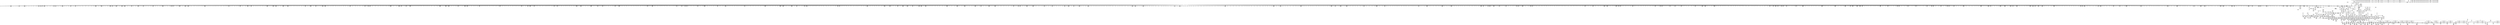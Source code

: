 digraph {
	CE0x4b94130 [shape=record,shape=Mrecord,label="{CE0x4b94130|272:_i8*,_:_CRE_1638,1639_}"]
	CE0x4ba4e70 [shape=record,shape=Mrecord,label="{CE0x4ba4e70|28:_i32,_:_CRE_200,208_|*MultipleSource*|*LoadInst*|security/selinux/hooks.c,1713|security/selinux/hooks.c,1713|security/selinux/hooks.c,1722}"]
	CE0x4b98a10 [shape=record,shape=Mrecord,label="{CE0x4b98a10|272:_i8*,_:_CRE_1784,1792_|*MultipleSource*|*LoadInst*|security/selinux/hooks.c,1714|security/selinux/hooks.c,1714}"]
	CE0x4ba5270 [shape=record,shape=Mrecord,label="{CE0x4ba5270|may_create:_tmp29|security/selinux/hooks.c,1722|*SummSource*}"]
	CE0x4b28aa0 [shape=record,shape=Mrecord,label="{CE0x4b28aa0|40:_%struct.super_block*,_56:_i8*,_:_CRE_882,883_}"]
	CE0x4aaf8b0 [shape=record,shape=Mrecord,label="{CE0x4aaf8b0|may_create:_tmp12|security/selinux/hooks.c,1706|*SummSource*}"]
	CE0x4ba1440 [shape=record,shape=Mrecord,label="{CE0x4ba1440|28:_i32,_:_CRE_80,81_}"]
	CE0x4ae2300 [shape=record,shape=Mrecord,label="{CE0x4ae2300|_call_void_mcount()_#3}"]
	CE0x4ba4240 [shape=record,shape=Mrecord,label="{CE0x4ba4240|28:_i32,_:_CRE_144,152_|*MultipleSource*|*LoadInst*|security/selinux/hooks.c,1713|security/selinux/hooks.c,1713|security/selinux/hooks.c,1722}"]
	CE0x4b1e250 [shape=record,shape=Mrecord,label="{CE0x4b1e250|272:_i8*,_:_CRE_1334,1335_}"]
	CE0x4b09eb0 [shape=record,shape=Mrecord,label="{CE0x4b09eb0|40:_%struct.super_block*,_56:_i8*,_:_CRE_267,268_}"]
	CE0x4be4ba0 [shape=record,shape=Mrecord,label="{CE0x4be4ba0|may_create:_tmp56|security/selinux/hooks.c,1736}"]
	CE0x4b3c9e0 [shape=record,shape=Mrecord,label="{CE0x4b3c9e0|272:_i8*,_:_CRE_409,410_}"]
	CE0x4b17a50 [shape=record,shape=Mrecord,label="{CE0x4b17a50|VOIDTB_TE:_CE_219,220_}"]
	CE0x4b089f0 [shape=record,shape=Mrecord,label="{CE0x4b089f0|40:_%struct.super_block*,_56:_i8*,_:_CRE_249,250_}"]
	CE0x4b2d8b0 [shape=record,shape=Mrecord,label="{CE0x4b2d8b0|40:_%struct.super_block*,_56:_i8*,_:_CRE_977,978_}"]
	CE0x4ba2540 [shape=record,shape=Mrecord,label="{CE0x4ba2540|28:_i32,_:_CRE_97,98_}"]
	CE0x4b48ba0 [shape=record,shape=Mrecord,label="{CE0x4b48ba0|272:_i8*,_:_CRE_736,880_|*MultipleSource*|*LoadInst*|security/selinux/hooks.c,1714|security/selinux/hooks.c,1714}"]
	CE0x4ba3990 [shape=record,shape=Mrecord,label="{CE0x4ba3990|28:_i32,_:_CRE_116,117_}"]
	CE0x4ade310 [shape=record,shape=Mrecord,label="{CE0x4ade310|40:_%struct.super_block*,_56:_i8*,_:_CRE_0,2_|*MultipleSource*|Function::may_create&Arg::dir::|Function::selinux_inode_create&Arg::dir::|security/selinux/hooks.c,1713}"]
	CE0x4aba290 [shape=record,shape=Mrecord,label="{CE0x4aba290|selinux_inode_create:_tmp2}"]
	CE0x4ba3880 [shape=record,shape=Mrecord,label="{CE0x4ba3880|28:_i32,_:_CRE_115,116_}"]
	CE0x4b40560 [shape=record,shape=Mrecord,label="{CE0x4b40560|272:_i8*,_:_CRE_464,472_|*MultipleSource*|*LoadInst*|security/selinux/hooks.c,1714|security/selinux/hooks.c,1714}"]
	CE0x4b47180 [shape=record,shape=Mrecord,label="{CE0x4b47180|272:_i8*,_:_CRE_626,627_}"]
	CE0x4ba7c90 [shape=record,shape=Mrecord,label="{CE0x4ba7c90|may_create:_tmp32|security/selinux/hooks.c,1725|*SummSource*}"]
	CE0x4b3ce20 [shape=record,shape=Mrecord,label="{CE0x4b3ce20|272:_i8*,_:_CRE_413,414_}"]
	CE0x4bce740 [shape=record,shape=Mrecord,label="{CE0x4bce740|may_create:_and|security/selinux/hooks.c,1728|*SummSource*}"]
	CE0x4b14ca0 [shape=record,shape=Mrecord,label="{CE0x4b14ca0|VOIDTB_TE:_CE_176,177_}"]
	CE0x4b99150 [shape=record,shape=Mrecord,label="{CE0x4b99150|272:_i8*,_:_CRE_1816,1824_|*MultipleSource*|*LoadInst*|security/selinux/hooks.c,1714|security/selinux/hooks.c,1714}"]
	CE0x4b15520 [shape=record,shape=Mrecord,label="{CE0x4b15520|VOIDTB_TE:_CE_184,185_}"]
	CE0x4b02290 [shape=record,shape=Mrecord,label="{CE0x4b02290|40:_%struct.super_block*,_56:_i8*,_:_CRE_112,120_|*MultipleSource*|Function::may_create&Arg::dir::|Function::selinux_inode_create&Arg::dir::|security/selinux/hooks.c,1713}"]
	CE0x4ada8d0 [shape=record,shape=Mrecord,label="{CE0x4ada8d0|i16_6|*Constant*}"]
	CE0x4aba640 [shape=record,shape=Mrecord,label="{CE0x4aba640|selinux_inode_create:_bb}"]
	CE0x4b03140 [shape=record,shape=Mrecord,label="{CE0x4b03140|40:_%struct.super_block*,_56:_i8*,_:_CRE_145,146_}"]
	CE0x4b2a760 [shape=record,shape=Mrecord,label="{CE0x4b2a760|40:_%struct.super_block*,_56:_i8*,_:_CRE_905,906_}"]
	CE0x4ba1140 [shape=record,shape=Mrecord,label="{CE0x4ba1140|28:_i32,_:_CRE_77,78_}"]
	CE0x4b32900 [shape=record,shape=Mrecord,label="{CE0x4b32900|272:_i8*,_:_CRE_376,380_|*MultipleSource*|*LoadInst*|security/selinux/hooks.c,1714|security/selinux/hooks.c,1714}"]
	CE0x4adb5b0 [shape=record,shape=Mrecord,label="{CE0x4adb5b0|i32_78|*Constant*|*SummSource*}"]
	CE0x4b3b230 [shape=record,shape=Mrecord,label="{CE0x4b3b230|272:_i8*,_:_CRE_1372,1373_}"]
	CE0x4ad7110 [shape=record,shape=Mrecord,label="{CE0x4ad7110|40:_%struct.super_block*,_56:_i8*,_:_CRE_472,473_}"]
	CE0x4b92cd0 [shape=record,shape=Mrecord,label="{CE0x4b92cd0|272:_i8*,_:_CRE_1620,1621_}"]
	CE0x4b489d0 [shape=record,shape=Mrecord,label="{CE0x4b489d0|272:_i8*,_:_CRE_720,736_|*MultipleSource*|*LoadInst*|security/selinux/hooks.c,1714|security/selinux/hooks.c,1714}"]
	CE0x4b27a60 [shape=record,shape=Mrecord,label="{CE0x4b27a60|40:_%struct.super_block*,_56:_i8*,_:_CRE_869,870_}"]
	CE0x4b228e0 [shape=record,shape=Mrecord,label="{CE0x4b228e0|40:_%struct.super_block*,_56:_i8*,_:_CRE_616,617_}"]
	CE0x4ae1a00 [shape=record,shape=Mrecord,label="{CE0x4ae1a00|may_create:_if.then24}"]
	CE0x4aded30 [shape=record,shape=Mrecord,label="{CE0x4aded30|may_create:_tmp66|security/selinux/hooks.c,1742|*SummSink*}"]
	CE0x4be5b10 [shape=record,shape=Mrecord,label="{CE0x4be5b10|may_create:_tmp59|security/selinux/hooks.c,1736}"]
	CE0x4ba94e0 [shape=record,shape=Mrecord,label="{CE0x4ba94e0|avc_has_perm:_tsid|Function::avc_has_perm&Arg::tsid::|*SummSource*}"]
	CE0x4adfc80 [shape=record,shape=Mrecord,label="{CE0x4adfc80|28:_i32,_:_CRE_18,19_}"]
	CE0x4ac0d40 [shape=record,shape=Mrecord,label="{CE0x4ac0d40|may_create:_tmp9|security/selinux/hooks.c,1706}"]
	CE0x4b982d0 [shape=record,shape=Mrecord,label="{CE0x4b982d0|272:_i8*,_:_CRE_1752,1760_|*MultipleSource*|*LoadInst*|security/selinux/hooks.c,1714|security/selinux/hooks.c,1714}"]
	CE0x4b1e030 [shape=record,shape=Mrecord,label="{CE0x4b1e030|272:_i8*,_:_CRE_1332,1333_}"]
	CE0x4b37280 [shape=record,shape=Mrecord,label="{CE0x4b37280|272:_i8*,_:_CRE_1263,1264_}"]
	CE0x4b94460 [shape=record,shape=Mrecord,label="{CE0x4b94460|272:_i8*,_:_CRE_1641,1642_}"]
	CE0x4bcd270 [shape=record,shape=Mrecord,label="{CE0x4bcd270|VOIDTB_TE:_CE_64,72_|*MultipleSource*|Function::selinux_inode_create&Arg::dentry::|Function::may_create&Arg::dentry::|security/selinux/hooks.c,1730}"]
	CE0x4ad5890 [shape=record,shape=Mrecord,label="{CE0x4ad5890|40:_%struct.super_block*,_56:_i8*,_:_CRE_384,388_|*MultipleSource*|Function::may_create&Arg::dir::|Function::selinux_inode_create&Arg::dir::|security/selinux/hooks.c,1713}"]
	CE0x4b03500 [shape=record,shape=Mrecord,label="{CE0x4b03500|40:_%struct.super_block*,_56:_i8*,_:_CRE_150,151_}"]
	CE0x4ae1110 [shape=record,shape=Mrecord,label="{CE0x4ae1110|28:_i32,_:_CRE_53,54_}"]
	CE0x4b1a430 [shape=record,shape=Mrecord,label="{CE0x4b1a430|VOIDTB_TE:_CE_319,320_}"]
	CE0x4bceca0 [shape=record,shape=Mrecord,label="{CE0x4bceca0|may_create:_tobool19|security/selinux/hooks.c,1728|*SummSink*}"]
	CE0x4b3f9b0 [shape=record,shape=Mrecord,label="{CE0x4b3f9b0|272:_i8*,_:_CRE_454,455_}"]
	CE0x4b04f30 [shape=record,shape=Mrecord,label="{CE0x4b04f30|may_create:_tmp7|security/selinux/hooks.c,1706|*SummSink*}"]
	CE0x4b3a460 [shape=record,shape=Mrecord,label="{CE0x4b3a460|272:_i8*,_:_CRE_1359,1360_}"]
	CE0x4bc9e90 [shape=record,shape=Mrecord,label="{CE0x4bc9e90|VOIDTB_TE:_CE_156,157_}"]
	CE0x4b49440 [shape=record,shape=Mrecord,label="{CE0x4b49440|272:_i8*,_:_CRE_1212,1213_}"]
	CE0x4ab9950 [shape=record,shape=Mrecord,label="{CE0x4ab9950|may_create:_newsid|security/selinux/hooks.c, 1709|*SummSource*}"]
	CE0x4bb6880 [shape=record,shape=Mrecord,label="{CE0x4bb6880|i64_13|*Constant*|*SummSink*}"]
	CE0x4ad5ad0 [shape=record,shape=Mrecord,label="{CE0x4ad5ad0|40:_%struct.super_block*,_56:_i8*,_:_CRE_392,400_|*MultipleSource*|Function::may_create&Arg::dir::|Function::selinux_inode_create&Arg::dir::|security/selinux/hooks.c,1713}"]
	CE0x4b1d9d0 [shape=record,shape=Mrecord,label="{CE0x4b1d9d0|272:_i8*,_:_CRE_1326,1327_}"]
	CE0x4b939c0 [shape=record,shape=Mrecord,label="{CE0x4b939c0|272:_i8*,_:_CRE_1631,1632_}"]
	CE0x4bb2bf0 [shape=record,shape=Mrecord,label="{CE0x4bb2bf0|28:_i32,_:_CRE_8,9_}"]
	CE0x4ba0340 [shape=record,shape=Mrecord,label="{CE0x4ba0340|28:_i32,_:_CRE_63,64_}"]
	CE0x4ba9c30 [shape=record,shape=Mrecord,label="{CE0x4ba9c30|avc_has_perm:_tclass|Function::avc_has_perm&Arg::tclass::}"]
	CE0x4b3b9f0 [shape=record,shape=Mrecord,label="{CE0x4b3b9f0|272:_i8*,_:_CRE_1392,1536_|*MultipleSource*|*LoadInst*|security/selinux/hooks.c,1714|security/selinux/hooks.c,1714}"]
	CE0x4b33660 [shape=record,shape=Mrecord,label="{CE0x4b33660|272:_i8*,_:_CRE_401,402_}"]
	CE0x4ba2740 [shape=record,shape=Mrecord,label="{CE0x4ba2740|28:_i32,_:_CRE_99,100_}"]
	CE0x4bacd20 [shape=record,shape=Mrecord,label="{CE0x4bacd20|i32_3|*Constant*}"]
	CE0x4ab0090 [shape=record,shape=Mrecord,label="{CE0x4ab0090|may_create:_tmp13|security/selinux/hooks.c,1706|*SummSink*}"]
	CE0x4be57f0 [shape=record,shape=Mrecord,label="{CE0x4be57f0|may_create:_tmp58|security/selinux/hooks.c,1736|*SummSource*}"]
	CE0x4b2e420 [shape=record,shape=Mrecord,label="{CE0x4b2e420|40:_%struct.super_block*,_56:_i8*,_:_CRE_988,992_|*MultipleSource*|Function::may_create&Arg::dir::|Function::selinux_inode_create&Arg::dir::|security/selinux/hooks.c,1713}"]
	CE0x4ba0a40 [shape=record,shape=Mrecord,label="{CE0x4ba0a40|28:_i32,_:_CRE_70,71_}"]
	CE0x4b03d40 [shape=record,shape=Mrecord,label="{CE0x4b03d40|40:_%struct.super_block*,_56:_i8*,_:_CRE_161,162_}"]
	CE0x4ac1f10 [shape=record,shape=Mrecord,label="{CE0x4ac1f10|GLOBAL:_may_create.__warned|Global_var:may_create.__warned|*SummSink*}"]
	CE0x4b32ca0 [shape=record,shape=Mrecord,label="{CE0x4b32ca0|272:_i8*,_:_CRE_393,394_}"]
	CE0x4b051f0 [shape=record,shape=Mrecord,label="{CE0x4b051f0|may_create:_ad|security/selinux/hooks.c, 1710|*SummSource*}"]
	CE0x4ba9210 [shape=record,shape=Mrecord,label="{CE0x4ba9210|avc_has_perm:_ssid|Function::avc_has_perm&Arg::ssid::|*SummSink*}"]
	CE0x4ad3e00 [shape=record,shape=Mrecord,label="{CE0x4ad3e00|40:_%struct.super_block*,_56:_i8*,_:_CRE_303,304_}"]
	CE0x4ae7850 [shape=record,shape=Mrecord,label="{CE0x4ae7850|avc_has_perm:_entry|*SummSource*}"]
	CE0x4b27ba0 [shape=record,shape=Mrecord,label="{CE0x4b27ba0|40:_%struct.super_block*,_56:_i8*,_:_CRE_870,871_}"]
	CE0x4ae1ff0 [shape=record,shape=Mrecord,label="{CE0x4ae1ff0|may_create:_if.then20}"]
	CE0x4b32ad0 [shape=record,shape=Mrecord,label="{CE0x4b32ad0|272:_i8*,_:_CRE_384,388_|*MultipleSource*|*LoadInst*|security/selinux/hooks.c,1714|security/selinux/hooks.c,1714}"]
	CE0x4b40d30 [shape=record,shape=Mrecord,label="{CE0x4b40d30|272:_i8*,_:_CRE_504,512_|*MultipleSource*|*LoadInst*|security/selinux/hooks.c,1714|security/selinux/hooks.c,1714}"]
	CE0x4b385a0 [shape=record,shape=Mrecord,label="{CE0x4b385a0|272:_i8*,_:_CRE_1280,1288_|*MultipleSource*|*LoadInst*|security/selinux/hooks.c,1714|security/selinux/hooks.c,1714}"]
	CE0x4b26ef0 [shape=record,shape=Mrecord,label="{CE0x4b26ef0|40:_%struct.super_block*,_56:_i8*,_:_CRE_856,864_|*MultipleSource*|Function::may_create&Arg::dir::|Function::selinux_inode_create&Arg::dir::|security/selinux/hooks.c,1713}"]
	CE0x4ad37c0 [shape=record,shape=Mrecord,label="{CE0x4ad37c0|40:_%struct.super_block*,_56:_i8*,_:_CRE_298,299_}"]
	CE0x4b294a0 [shape=record,shape=Mrecord,label="{CE0x4b294a0|40:_%struct.super_block*,_56:_i8*,_:_CRE_890,891_}"]
	CE0x4ba9ca0 [shape=record,shape=Mrecord,label="{CE0x4ba9ca0|avc_has_perm:_tclass|Function::avc_has_perm&Arg::tclass::|*SummSource*}"]
	CE0x4b3c8d0 [shape=record,shape=Mrecord,label="{CE0x4b3c8d0|272:_i8*,_:_CRE_408,409_}"]
	CE0x4b47cf0 [shape=record,shape=Mrecord,label="{CE0x4b47cf0|272:_i8*,_:_CRE_656,664_|*MultipleSource*|*LoadInst*|security/selinux/hooks.c,1714|security/selinux/hooks.c,1714}"]
	CE0x4bf0960 [shape=record,shape=Mrecord,label="{CE0x4bf0960|get_current:_bb|*SummSink*}"]
	CE0x4b42b10 [shape=record,shape=Mrecord,label="{CE0x4b42b10|272:_i8*,_:_CRE_8,16_|*MultipleSource*|*LoadInst*|security/selinux/hooks.c,1714|security/selinux/hooks.c,1714}"]
	CE0x4b03b00 [shape=record,shape=Mrecord,label="{CE0x4b03b00|40:_%struct.super_block*,_56:_i8*,_:_CRE_158,159_}"]
	CE0x4ac71d0 [shape=record,shape=Mrecord,label="{CE0x4ac71d0|_call_void_mcount()_#3|*SummSink*}"]
	CE0x4b36f50 [shape=record,shape=Mrecord,label="{CE0x4b36f50|272:_i8*,_:_CRE_1260,1261_}"]
	CE0x4ab0a80 [shape=record,shape=Mrecord,label="{CE0x4ab0a80|may_create:_dentry|Function::may_create&Arg::dentry::|*SummSource*}"]
	CE0x4bc8ff0 [shape=record,shape=Mrecord,label="{CE0x4bc8ff0|VOIDTB_TE:_CE_24,40_|*MultipleSource*|Function::selinux_inode_create&Arg::dentry::|Function::may_create&Arg::dentry::|security/selinux/hooks.c,1730}"]
	CE0x4b94790 [shape=record,shape=Mrecord,label="{CE0x4b94790|272:_i8*,_:_CRE_1644,1645_}"]
	CE0x4b454d0 [shape=record,shape=Mrecord,label="{CE0x4b454d0|272:_i8*,_:_CRE_599,600_}"]
	CE0x4aefe50 [shape=record,shape=Mrecord,label="{CE0x4aefe50|40:_%struct.super_block*,_56:_i8*,_:_CRE_195,196_}"]
	CE0x4ac13d0 [shape=record,shape=Mrecord,label="{CE0x4ac13d0|may_create:_return}"]
	CE0x4b98db0 [shape=record,shape=Mrecord,label="{CE0x4b98db0|272:_i8*,_:_CRE_1800,1804_|*MultipleSource*|*LoadInst*|security/selinux/hooks.c,1714|security/selinux/hooks.c,1714}"]
	CE0x4aec700 [shape=record,shape=Mrecord,label="{CE0x4aec700|i32_1706|*Constant*|*SummSource*}"]
	CE0x4b28e60 [shape=record,shape=Mrecord,label="{CE0x4b28e60|40:_%struct.super_block*,_56:_i8*,_:_CRE_885,886_}"]
	CE0x4b9ba70 [shape=record,shape=Mrecord,label="{CE0x4b9ba70|272:_i8*,_:_CRE_2264,2268_|*MultipleSource*|*LoadInst*|security/selinux/hooks.c,1714|security/selinux/hooks.c,1714}"]
	CE0x4b1e690 [shape=record,shape=Mrecord,label="{CE0x4b1e690|272:_i8*,_:_CRE_1338,1339_}"]
	CE0x4b3a790 [shape=record,shape=Mrecord,label="{CE0x4b3a790|272:_i8*,_:_CRE_1362,1363_}"]
	CE0x4ba2de0 [shape=record,shape=Mrecord,label="{CE0x4ba2de0|28:_i32,_:_CRE_105,106_}"]
	CE0x4b1a540 [shape=record,shape=Mrecord,label="{CE0x4b1a540|may_create:_call22|security/selinux/hooks.c,1729}"]
	CE0x4b22520 [shape=record,shape=Mrecord,label="{CE0x4b22520|40:_%struct.super_block*,_56:_i8*,_:_CRE_613,614_}"]
	CE0x4b0ac70 [shape=record,shape=Mrecord,label="{CE0x4b0ac70|40:_%struct.super_block*,_56:_i8*,_:_CRE_278,279_}"]
	CE0x4bb8b70 [shape=record,shape=Mrecord,label="{CE0x4bb8b70|may_create:_flags|security/selinux/hooks.c,1728}"]
	CE0x4b20720 [shape=record,shape=Mrecord,label="{CE0x4b20720|40:_%struct.super_block*,_56:_i8*,_:_CRE_589,590_}"]
	CE0x4ac96e0 [shape=record,shape=Mrecord,label="{CE0x4ac96e0|i32_78|*Constant*}"]
	CE0x4b086f0 [shape=record,shape=Mrecord,label="{CE0x4b086f0|40:_%struct.super_block*,_56:_i8*,_:_CRE_245,246_}"]
	CE0x4b14000 [shape=record,shape=Mrecord,label="{CE0x4b14000|may_create:_land.lhs.true}"]
	CE0x4ba2cd0 [shape=record,shape=Mrecord,label="{CE0x4ba2cd0|28:_i32,_:_CRE_104,105_}"]
	CE0x4b256f0 [shape=record,shape=Mrecord,label="{CE0x4b256f0|40:_%struct.super_block*,_56:_i8*,_:_CRE_760,768_|*MultipleSource*|Function::may_create&Arg::dir::|Function::selinux_inode_create&Arg::dir::|security/selinux/hooks.c,1713}"]
	CE0x4ad4580 [shape=record,shape=Mrecord,label="{CE0x4ad4580|40:_%struct.super_block*,_56:_i8*,_:_CRE_309,310_}"]
	CE0x4ba8130 [shape=record,shape=Mrecord,label="{CE0x4ba8130|may_create:_tmp33|security/selinux/hooks.c,1725|*SummSource*}"]
	CE0x4ad4bc0 [shape=record,shape=Mrecord,label="{CE0x4ad4bc0|40:_%struct.super_block*,_56:_i8*,_:_CRE_328,336_|*MultipleSource*|Function::may_create&Arg::dir::|Function::selinux_inode_create&Arg::dir::|security/selinux/hooks.c,1713}"]
	CE0x4b33770 [shape=record,shape=Mrecord,label="{CE0x4b33770|272:_i8*,_:_CRE_402,403_}"]
	CE0x4ae65e0 [shape=record,shape=Mrecord,label="{CE0x4ae65e0|GLOBAL:_get_current|*Constant*}"]
	CE0x4ae3280 [shape=record,shape=Mrecord,label="{CE0x4ae3280|i64*_getelementptr_inbounds_(_2_x_i64_,_2_x_i64_*___llvm_gcov_ctr216,_i64_0,_i64_1)|*Constant*|*SummSink*}"]
	CE0x4b39170 [shape=record,shape=Mrecord,label="{CE0x4b39170|272:_i8*,_:_CRE_1311,1312_}"]
	CE0x4af0510 [shape=record,shape=Mrecord,label="{CE0x4af0510|40:_%struct.super_block*,_56:_i8*,_:_CRE_204,205_}"]
	CE0x4b180b0 [shape=record,shape=Mrecord,label="{CE0x4b180b0|VOIDTB_TE:_CE_232,240_|*MultipleSource*|Function::selinux_inode_create&Arg::dentry::|Function::may_create&Arg::dentry::|security/selinux/hooks.c,1730}"]
	CE0x4acce10 [shape=record,shape=Mrecord,label="{CE0x4acce10|_ret_i32_%call,_!dbg_!27715|security/selinux/hooks.c,2764}"]
	CE0x4b41470 [shape=record,shape=Mrecord,label="{CE0x4b41470|272:_i8*,_:_CRE_544,552_|*MultipleSource*|*LoadInst*|security/selinux/hooks.c,1714|security/selinux/hooks.c,1714}"]
	CE0x4b45800 [shape=record,shape=Mrecord,label="{CE0x4b45800|272:_i8*,_:_CRE_602,603_}"]
	CE0x4adc340 [shape=record,shape=Mrecord,label="{CE0x4adc340|i32_22|*Constant*|*SummSource*}"]
	CE0x4b14570 [shape=record,shape=Mrecord,label="{CE0x4b14570|%struct.task_struct*_(%struct.task_struct**)*_asm_movq_%gs:$_1:P_,$0_,_r,im,_dirflag_,_fpsr_,_flags_|*SummSource*}"]
	CE0x4ad8a00 [shape=record,shape=Mrecord,label="{CE0x4ad8a00|40:_%struct.super_block*,_56:_i8*,_:_CRE_500,504_|*MultipleSource*|Function::may_create&Arg::dir::|Function::selinux_inode_create&Arg::dir::|security/selinux/hooks.c,1713}"]
	CE0x4ada050 [shape=record,shape=Mrecord,label="{CE0x4ada050|40:_%struct.super_block*,_56:_i8*,_:_CRE_553,554_}"]
	CE0x4bc9650 [shape=record,shape=Mrecord,label="{CE0x4bc9650|VOIDTB_TE:_CE_40,48_|*MultipleSource*|Function::selinux_inode_create&Arg::dentry::|Function::may_create&Arg::dentry::|security/selinux/hooks.c,1730}"]
	CE0x4ad6c90 [shape=record,shape=Mrecord,label="{CE0x4ad6c90|40:_%struct.super_block*,_56:_i8*,_:_CRE_456,464_|*MultipleSource*|Function::may_create&Arg::dir::|Function::selinux_inode_create&Arg::dir::|security/selinux/hooks.c,1713}"]
	CE0x4be6730 [shape=record,shape=Mrecord,label="{CE0x4be6730|i64*_getelementptr_inbounds_(_26_x_i64_,_26_x_i64_*___llvm_gcov_ctr217,_i64_0,_i64_23)|*Constant*|*SummSource*}"]
	CE0x4b23060 [shape=record,shape=Mrecord,label="{CE0x4b23060|40:_%struct.super_block*,_56:_i8*,_:_CRE_622,623_}"]
	CE0x4b14440 [shape=record,shape=Mrecord,label="{CE0x4b14440|%struct.task_struct*_(%struct.task_struct**)*_asm_movq_%gs:$_1:P_,$0_,_r,im,_dirflag_,_fpsr_,_flags_}"]
	"CONST[source:1(input),value:2(dynamic)][purpose:{object}]"
	CE0x4b1d040 [shape=record,shape=Mrecord,label="{CE0x4b1d040|272:_i8*,_:_CRE_1317,1318_}"]
	CE0x4b4a250 [shape=record,shape=Mrecord,label="{CE0x4b4a250|272:_i8*,_:_CRE_56,64_|*MultipleSource*|*LoadInst*|security/selinux/hooks.c,1714|security/selinux/hooks.c,1714}"]
	CE0x4b19a20 [shape=record,shape=Mrecord,label="{CE0x4b19a20|VOIDTB_TE:_CE_309,310_}"]
	CE0x4ad46c0 [shape=record,shape=Mrecord,label="{CE0x4ad46c0|40:_%struct.super_block*,_56:_i8*,_:_CRE_310,311_}"]
	CE0x4bc9300 [shape=record,shape=Mrecord,label="{CE0x4bc9300|VOIDTB_TE:_CE_16,24_|*MultipleSource*|Function::selinux_inode_create&Arg::dentry::|Function::may_create&Arg::dentry::|security/selinux/hooks.c,1730}"]
	CE0x4ae0aa0 [shape=record,shape=Mrecord,label="{CE0x4ae0aa0|28:_i32,_:_CRE_48,49_}"]
	CE0x4b474b0 [shape=record,shape=Mrecord,label="{CE0x4b474b0|272:_i8*,_:_CRE_629,630_}"]
	CE0x4b30a30 [shape=record,shape=Mrecord,label="{CE0x4b30a30|272:_i8*,_:_CRE_248,252_|*MultipleSource*|*LoadInst*|security/selinux/hooks.c,1714|security/selinux/hooks.c,1714}"]
	CE0x4b95bc0 [shape=record,shape=Mrecord,label="{CE0x4b95bc0|272:_i8*,_:_CRE_1663,1664_}"]
	CE0x4b96aa0 [shape=record,shape=Mrecord,label="{CE0x4b96aa0|272:_i8*,_:_CRE_1677,1678_}"]
	CE0x4ac35f0 [shape=record,shape=Mrecord,label="{CE0x4ac35f0|may_create:_tmp8|security/selinux/hooks.c,1706|*SummSink*}"]
	CE0x4b95340 [shape=record,shape=Mrecord,label="{CE0x4b95340|272:_i8*,_:_CRE_1655,1656_}"]
	CE0x4bf0d70 [shape=record,shape=Mrecord,label="{CE0x4bf0d70|get_current:_tmp1|*SummSource*}"]
	CE0x4aefd90 [shape=record,shape=Mrecord,label="{CE0x4aefd90|40:_%struct.super_block*,_56:_i8*,_:_CRE_194,195_}"]
	CE0x4aed3e0 [shape=record,shape=Mrecord,label="{CE0x4aed3e0|may_create:_tmp15|security/selinux/hooks.c,1706|*SummSource*}"]
	CE0x4b9bc40 [shape=record,shape=Mrecord,label="{CE0x4b9bc40|272:_i8*,_:_CRE_2268,2304_|*MultipleSource*|*LoadInst*|security/selinux/hooks.c,1714|security/selinux/hooks.c,1714}"]
	CE0x4be32c0 [shape=record,shape=Mrecord,label="{CE0x4be32c0|may_create:_tmp49|security/selinux/hooks.c,1731|*SummSource*}"]
	CE0x4aee710 [shape=record,shape=Mrecord,label="{CE0x4aee710|40:_%struct.super_block*,_56:_i8*,_:_CRE_164,165_}"]
	CE0x4bcca40 [shape=record,shape=Mrecord,label="{CE0x4bcca40|VOIDTB_TE:_CE_148,149_}"]
	CE0x4b2bde0 [shape=record,shape=Mrecord,label="{CE0x4b2bde0|40:_%struct.super_block*,_56:_i8*,_:_CRE_923,924_}"]
	CE0x4ae7310 [shape=record,shape=Mrecord,label="{CE0x4ae7310|may_create:_if.then24|*SummSink*}"]
	CE0x4b1b840 [shape=record,shape=Mrecord,label="{CE0x4b1b840|may_create:_tmp52|security/selinux/hooks.c,1732|*SummSource*}"]
	CE0x4bad5b0 [shape=record,shape=Mrecord,label="{CE0x4bad5b0|0:_i32,_:_SCMRE:_elem_0:default:}"]
	CE0x4ab95d0 [shape=record,shape=Mrecord,label="{CE0x4ab95d0|i32_1|*Constant*}"]
	CE0x4b2d230 [shape=record,shape=Mrecord,label="{CE0x4b2d230|40:_%struct.super_block*,_56:_i8*,_:_CRE_960,968_|*MultipleSource*|Function::may_create&Arg::dir::|Function::selinux_inode_create&Arg::dir::|security/selinux/hooks.c,1713}"]
	CE0x4bca4f0 [shape=record,shape=Mrecord,label="{CE0x4bca4f0|VOIDTB_TE:_CE_162,163_}"]
	CE0x4ac8330 [shape=record,shape=Mrecord,label="{CE0x4ac8330|40:_%struct.super_block*,_56:_i8*,_:_CRE_556,557_}"]
	CE0x4acdef0 [shape=record,shape=Mrecord,label="{CE0x4acdef0|i64_1|*Constant*|*SummSource*}"]
	CE0x4b1de10 [shape=record,shape=Mrecord,label="{CE0x4b1de10|272:_i8*,_:_CRE_1330,1331_}"]
	CE0x4b927d0 [shape=record,shape=Mrecord,label="{CE0x4b927d0|272:_i8*,_:_CRE_1608,1612_|*MultipleSource*|*LoadInst*|security/selinux/hooks.c,1714|security/selinux/hooks.c,1714}"]
	CE0x4b98670 [shape=record,shape=Mrecord,label="{CE0x4b98670|272:_i8*,_:_CRE_1768,1776_|*MultipleSource*|*LoadInst*|security/selinux/hooks.c,1714|security/selinux/hooks.c,1714}"]
	CE0x4bb3220 [shape=record,shape=Mrecord,label="{CE0x4bb3220|28:_i32,_:_CRE_14,15_}"]
	CE0x4ac8e70 [shape=record,shape=Mrecord,label="{CE0x4ac8e70|40:_%struct.super_block*,_56:_i8*,_:_CRE_565,566_}"]
	CE0x4b254b0 [shape=record,shape=Mrecord,label="{CE0x4b254b0|40:_%struct.super_block*,_56:_i8*,_:_CRE_752,756_|*MultipleSource*|Function::may_create&Arg::dir::|Function::selinux_inode_create&Arg::dir::|security/selinux/hooks.c,1713}"]
	CE0x4ba6660 [shape=record,shape=Mrecord,label="{CE0x4ba6660|i64_10|*Constant*}"]
	CE0x4b27920 [shape=record,shape=Mrecord,label="{CE0x4b27920|40:_%struct.super_block*,_56:_i8*,_:_CRE_868,869_}"]
	CE0x4ad6810 [shape=record,shape=Mrecord,label="{CE0x4ad6810|40:_%struct.super_block*,_56:_i8*,_:_CRE_440,448_|*MultipleSource*|Function::may_create&Arg::dir::|Function::selinux_inode_create&Arg::dir::|security/selinux/hooks.c,1713}"]
	CE0x4b3c3c0 [shape=record,shape=Mrecord,label="{CE0x4b3c3c0|may_create:_tmp24|*LoadInst*|security/selinux/hooks.c,1714|*SummSource*}"]
	CE0x4b3bf80 [shape=record,shape=Mrecord,label="{CE0x4b3bf80|may_create:_i_sb|security/selinux/hooks.c,1714|*SummSink*}"]
	CE0x4b2ce20 [shape=record,shape=Mrecord,label="{CE0x4b2ce20|40:_%struct.super_block*,_56:_i8*,_:_CRE_936,944_|*MultipleSource*|Function::may_create&Arg::dir::|Function::selinux_inode_create&Arg::dir::|security/selinux/hooks.c,1713}"]
	CE0x4b09370 [shape=record,shape=Mrecord,label="{CE0x4b09370|40:_%struct.super_block*,_56:_i8*,_:_CRE_258,259_}"]
	CE0x4b0a130 [shape=record,shape=Mrecord,label="{CE0x4b0a130|40:_%struct.super_block*,_56:_i8*,_:_CRE_269,270_}"]
	CE0x4b342b0 [shape=record,shape=Mrecord,label="{CE0x4b342b0|272:_i8*,_:_CRE_1218,1219_}"]
	CE0x602c050 [shape=record,shape=Mrecord,label="{CE0x602c050|selinux_inode_create:_call|security/selinux/hooks.c,2764|*SummSource*}"]
	CE0x4bcab50 [shape=record,shape=Mrecord,label="{CE0x4bcab50|VOIDTB_TE:_CE_168,169_}"]
	CE0x4be68c0 [shape=record,shape=Mrecord,label="{CE0x4be68c0|may_create:_tmp61|security/selinux/hooks.c,1737|*SummSink*}"]
	CE0x4bac820 [shape=record,shape=Mrecord,label="{CE0x4bac820|may_create:_tmp27|security/selinux/hooks.c,1716|*SummSink*}"]
	CE0x4bb5430 [shape=record,shape=Mrecord,label="{CE0x4bb5430|may_create:_tmp36|security/selinux/hooks.c,1728}"]
	CE0x4bb2f70 [shape=record,shape=Mrecord,label="{CE0x4bb2f70|28:_i32,_:_CRE_10,11_}"]
	CE0x4baa0d0 [shape=record,shape=Mrecord,label="{CE0x4baa0d0|i32_9437184|*Constant*|*SummSource*}"]
	CE0x4ae6b10 [shape=record,shape=Mrecord,label="{CE0x4ae6b10|get_current:_entry|*SummSource*}"]
	CE0x4b95ab0 [shape=record,shape=Mrecord,label="{CE0x4b95ab0|272:_i8*,_:_CRE_1662,1663_}"]
	CE0x4b161e0 [shape=record,shape=Mrecord,label="{CE0x4b161e0|VOIDTB_TE:_CE_196,197_}"]
	CE0x4ba7e00 [shape=record,shape=Mrecord,label="{CE0x4ba7e00|may_create:_tmp32|security/selinux/hooks.c,1725|*SummSink*}"]
	CE0x4b24930 [shape=record,shape=Mrecord,label="{CE0x4b24930|40:_%struct.super_block*,_56:_i8*,_:_CRE_704,712_|*MultipleSource*|Function::may_create&Arg::dir::|Function::selinux_inode_create&Arg::dir::|security/selinux/hooks.c,1713}"]
	CE0x4b96330 [shape=record,shape=Mrecord,label="{CE0x4b96330|272:_i8*,_:_CRE_1670,1671_}"]
	CE0x4b3e250 [shape=record,shape=Mrecord,label="{CE0x4b3e250|272:_i8*,_:_CRE_432,433_}"]
	CE0x4b39470 [shape=record,shape=Mrecord,label="{CE0x4b39470|272:_i8*,_:_CRE_1344,1345_}"]
	CE0x4b3fac0 [shape=record,shape=Mrecord,label="{CE0x4b3fac0|272:_i8*,_:_CRE_455,456_}"]
	CE0x4b3a130 [shape=record,shape=Mrecord,label="{CE0x4b3a130|272:_i8*,_:_CRE_1356,1357_}"]
	CE0x4bc9d80 [shape=record,shape=Mrecord,label="{CE0x4bc9d80|VOIDTB_TE:_CE_155,156_}"]
	CE0x4ae30f0 [shape=record,shape=Mrecord,label="{CE0x4ae30f0|may_create:_tmp4|security/selinux/hooks.c,1706}"]
	CE0x4b34e60 [shape=record,shape=Mrecord,label="{CE0x4b34e60|272:_i8*,_:_CRE_1229,1230_}"]
	CE0x4b95670 [shape=record,shape=Mrecord,label="{CE0x4b95670|272:_i8*,_:_CRE_1658,1659_}"]
	CE0x4ae80b0 [shape=record,shape=Mrecord,label="{CE0x4ae80b0|may_create:_tmp14|security/selinux/hooks.c,1706|*SummSink*}"]
	CE0x4b0ba30 [shape=record,shape=Mrecord,label="{CE0x4b0ba30|40:_%struct.super_block*,_56:_i8*,_:_CRE_289,290_}"]
	CE0x4b2b160 [shape=record,shape=Mrecord,label="{CE0x4b2b160|40:_%struct.super_block*,_56:_i8*,_:_CRE_913,914_}"]
	CE0x4adfa80 [shape=record,shape=Mrecord,label="{CE0x4adfa80|28:_i32,_:_CRE_16,17_}"]
	CE0x4adabf0 [shape=record,shape=Mrecord,label="{CE0x4adabf0|i16_6|*Constant*|*SummSink*}"]
	CE0x4bc6290 [shape=record,shape=Mrecord,label="{CE0x4bc6290|may_create:_tmp41|security/selinux/hooks.c,1728}"]
	CE0x4ba1840 [shape=record,shape=Mrecord,label="{CE0x4ba1840|28:_i32,_:_CRE_84,85_}"]
	CE0x4b98840 [shape=record,shape=Mrecord,label="{CE0x4b98840|272:_i8*,_:_CRE_1776,1784_|*MultipleSource*|*LoadInst*|security/selinux/hooks.c,1714|security/selinux/hooks.c,1714}"]
	CE0x4bb3fb0 [shape=record,shape=Mrecord,label="{CE0x4bb3fb0|may_create:_tmp34|security/selinux/hooks.c,1726}"]
	CE0x4b352a0 [shape=record,shape=Mrecord,label="{CE0x4b352a0|272:_i8*,_:_CRE_1233,1234_}"]
	CE0x4b170c0 [shape=record,shape=Mrecord,label="{CE0x4b170c0|VOIDTB_TE:_CE_210,211_}"]
	CE0x4b2e060 [shape=record,shape=Mrecord,label="{CE0x4b2e060|40:_%struct.super_block*,_56:_i8*,_:_CRE_982,983_}"]
	CE0x4ac1580 [shape=record,shape=Mrecord,label="{CE0x4ac1580|may_create:_return|*SummSink*}"]
	CE0x4b35b20 [shape=record,shape=Mrecord,label="{CE0x4b35b20|272:_i8*,_:_CRE_1241,1242_}"]
	CE0x4b35900 [shape=record,shape=Mrecord,label="{CE0x4b35900|272:_i8*,_:_CRE_1239,1240_}"]
	CE0x4b9b500 [shape=record,shape=Mrecord,label="{CE0x4b9b500|272:_i8*,_:_CRE_2120,2248_|*MultipleSource*|*LoadInst*|security/selinux/hooks.c,1714|security/selinux/hooks.c,1714}"]
	CE0x4b0aef0 [shape=record,shape=Mrecord,label="{CE0x4b0aef0|40:_%struct.super_block*,_56:_i8*,_:_CRE_280,281_}"]
	CE0x4b09230 [shape=record,shape=Mrecord,label="{CE0x4b09230|40:_%struct.super_block*,_56:_i8*,_:_CRE_257,258_}"]
	CE0x4ae8fc0 [shape=record,shape=Mrecord,label="{CE0x4ae8fc0|i8*_getelementptr_inbounds_(_45_x_i8_,_45_x_i8_*_.str12,_i32_0,_i32_0)|*Constant*|*SummSink*}"]
	CE0x4ae6710 [shape=record,shape=Mrecord,label="{CE0x4ae6710|GLOBAL:_get_current|*Constant*|*SummSource*}"]
	CE0x4b1c5a0 [shape=record,shape=Mrecord,label="{CE0x4b1c5a0|i64_17|*Constant*|*SummSource*}"]
	CE0x4ba4470 [shape=record,shape=Mrecord,label="{CE0x4ba4470|28:_i32,_:_CRE_152,160_|*MultipleSource*|*LoadInst*|security/selinux/hooks.c,1713|security/selinux/hooks.c,1713|security/selinux/hooks.c,1722}"]
	CE0x4b1d480 [shape=record,shape=Mrecord,label="{CE0x4b1d480|272:_i8*,_:_CRE_1321,1322_}"]
	CE0x4b4a0c0 [shape=record,shape=Mrecord,label="{CE0x4b4a0c0|272:_i8*,_:_CRE_48,56_|*MultipleSource*|*LoadInst*|security/selinux/hooks.c,1714|security/selinux/hooks.c,1714}"]
	CE0x4ae5b20 [shape=record,shape=Mrecord,label="{CE0x4ae5b20|i64_0|*Constant*}"]
	CE0x4ae7f40 [shape=record,shape=Mrecord,label="{CE0x4ae7f40|may_create:_tmp14|security/selinux/hooks.c,1706|*SummSource*}"]
	CE0x4adaa70 [shape=record,shape=Mrecord,label="{CE0x4adaa70|i16_6|*Constant*|*SummSource*}"]
	CE0x4b7e100 [shape=record,shape=Mrecord,label="{CE0x4b7e100|get_current:_tmp|*SummSink*}"]
	CE0x4b205e0 [shape=record,shape=Mrecord,label="{CE0x4b205e0|40:_%struct.super_block*,_56:_i8*,_:_CRE_588,589_}"]
	CE0x4ac4240 [shape=record,shape=Mrecord,label="{CE0x4ac4240|may_create:_entry|*SummSink*}"]
	CE0x4ac2800 [shape=record,shape=Mrecord,label="{CE0x4ac2800|get_current:_tmp}"]
	CE0x4ac4870 [shape=record,shape=Mrecord,label="{CE0x4ac4870|may_create:_tmp64|security/selinux/hooks.c,1739}"]
	CE0x4b3bde0 [shape=record,shape=Mrecord,label="{CE0x4b3bde0|may_create:_i_sb|security/selinux/hooks.c,1714}"]
	CE0x4b3fdf0 [shape=record,shape=Mrecord,label="{CE0x4b3fdf0|272:_i8*,_:_CRE_458,459_}"]
	CE0x4b465d0 [shape=record,shape=Mrecord,label="{CE0x4b465d0|272:_i8*,_:_CRE_615,616_}"]
	CE0x4b1dd00 [shape=record,shape=Mrecord,label="{CE0x4b1dd00|272:_i8*,_:_CRE_1329,1330_}"]
	CE0x4b44d60 [shape=record,shape=Mrecord,label="{CE0x4b44d60|272:_i8*,_:_CRE_592,593_}"]
	CE0x4b075e0 [shape=record,shape=Mrecord,label="{CE0x4b075e0|get_current:_tmp4|./arch/x86/include/asm/current.h,14|*SummSink*}"]
	CE0x4ae8f50 [shape=record,shape=Mrecord,label="{CE0x4ae8f50|i8*_getelementptr_inbounds_(_45_x_i8_,_45_x_i8_*_.str12,_i32_0,_i32_0)|*Constant*|*SummSource*}"]
	CE0x4b070b0 [shape=record,shape=Mrecord,label="{CE0x4b070b0|may_create:_if.then16}"]
	CE0x4bb9180 [shape=record,shape=Mrecord,label="{CE0x4bb9180|8:_i32,_22:_i16,_:_CRE_8,12_|*MultipleSource*|security/selinux/hooks.c,1714|security/selinux/hooks.c,1714|security/selinux/hooks.c,1728}"]
	CE0x4ba6a10 [shape=record,shape=Mrecord,label="{CE0x4ba6a10|i64_11|*Constant*}"]
	CE0x4b42500 [shape=record,shape=Mrecord,label="{CE0x4b42500|i32_8|*Constant*}"]
	CE0x4b290e0 [shape=record,shape=Mrecord,label="{CE0x4b290e0|40:_%struct.super_block*,_56:_i8*,_:_CRE_887,888_}"]
	CE0x5e4b350 [shape=record,shape=Mrecord,label="{CE0x5e4b350|selinux_inode_create:_tmp2|*SummSink*}"]
	CE0x4bcac60 [shape=record,shape=Mrecord,label="{CE0x4bcac60|VOIDTB_TE:_CE_169,170_}"]
	CE0x4ad8780 [shape=record,shape=Mrecord,label="{CE0x4ad8780|40:_%struct.super_block*,_56:_i8*,_:_CRE_488,496_|*MultipleSource*|Function::may_create&Arg::dir::|Function::selinux_inode_create&Arg::dir::|security/selinux/hooks.c,1713}"]
	CE0x4baba20 [shape=record,shape=Mrecord,label="{CE0x4baba20|i32_(i32,_i32,_i16,_i32,_%struct.common_audit_data*)*_bitcast_(i32_(i32,_i32,_i16,_i32,_%struct.common_audit_data.495*)*_avc_has_perm_to_i32_(i32,_i32,_i16,_i32,_%struct.common_audit_data*)*)|*Constant*|*SummSink*}"]
	CE0x4ac2980 [shape=record,shape=Mrecord,label="{CE0x4ac2980|get_current:_tmp4|./arch/x86/include/asm/current.h,14|*SummSource*}"]
	CE0x4b3e470 [shape=record,shape=Mrecord,label="{CE0x4b3e470|272:_i8*,_:_CRE_434,435_}"]
	CE0x4b17830 [shape=record,shape=Mrecord,label="{CE0x4b17830|VOIDTB_TE:_CE_217,218_}"]
	CE0x4b141b0 [shape=record,shape=Mrecord,label="{CE0x4b141b0|may_create:_land.lhs.true|*SummSink*}"]
	CE0x4b01f10 [shape=record,shape=Mrecord,label="{CE0x4b01f10|40:_%struct.super_block*,_56:_i8*,_:_CRE_96,104_|*MultipleSource*|Function::may_create&Arg::dir::|Function::selinux_inode_create&Arg::dir::|security/selinux/hooks.c,1713}"]
	CE0x4b140a0 [shape=record,shape=Mrecord,label="{CE0x4b140a0|may_create:_land.lhs.true|*SummSource*}"]
	CE0x4ac2350 [shape=record,shape=Mrecord,label="{CE0x4ac2350|get_current:_tmp2}"]
	CE0x4bcbbd0 [shape=record,shape=Mrecord,label="{CE0x4bcbbd0|VOIDTB_TE:_CE_92,93_}"]
	CE0x4b18d10 [shape=record,shape=Mrecord,label="{CE0x4b18d10|VOIDTB_TE:_CE_288,296_|*MultipleSource*|Function::selinux_inode_create&Arg::dentry::|Function::may_create&Arg::dentry::|security/selinux/hooks.c,1730}"]
	CE0x4ac7410 [shape=record,shape=Mrecord,label="{CE0x4ac7410|may_create:_call|security/selinux/hooks.c,1706|*SummSource*}"]
	CE0x4b93be0 [shape=record,shape=Mrecord,label="{CE0x4b93be0|272:_i8*,_:_CRE_1633,1634_}"]
	CE0x4b03a40 [shape=record,shape=Mrecord,label="{CE0x4b03a40|40:_%struct.super_block*,_56:_i8*,_:_CRE_157,158_}"]
	CE0x4ad6ed0 [shape=record,shape=Mrecord,label="{CE0x4ad6ed0|40:_%struct.super_block*,_56:_i8*,_:_CRE_464,472_|*MultipleSource*|Function::may_create&Arg::dir::|Function::selinux_inode_create&Arg::dir::|security/selinux/hooks.c,1713}"]
	CE0x4b785f0 [shape=record,shape=Mrecord,label="{CE0x4b785f0|i64*_getelementptr_inbounds_(_2_x_i64_,_2_x_i64_*___llvm_gcov_ctr98,_i64_0,_i64_0)|*Constant*|*SummSink*}"]
	CE0x4bb71a0 [shape=record,shape=Mrecord,label="{CE0x4bb71a0|may_create:_tmp37|security/selinux/hooks.c,1728|*SummSource*}"]
	CE0x4b3b560 [shape=record,shape=Mrecord,label="{CE0x4b3b560|272:_i8*,_:_CRE_1375,1376_}"]
	CE0x4aed370 [shape=record,shape=Mrecord,label="{CE0x4aed370|may_create:_tmp15|security/selinux/hooks.c,1706}"]
	CE0x4b24270 [shape=record,shape=Mrecord,label="{CE0x4b24270|40:_%struct.super_block*,_56:_i8*,_:_CRE_684,688_|*MultipleSource*|Function::may_create&Arg::dir::|Function::selinux_inode_create&Arg::dir::|security/selinux/hooks.c,1713}"]
	CE0x4ade0c0 [shape=record,shape=Mrecord,label="{CE0x4ade0c0|GLOBAL:___llvm_gcov_ctr217|Global_var:__llvm_gcov_ctr217|*SummSink*}"]
	CE0x4bccaf0 [shape=record,shape=Mrecord,label="{CE0x4bccaf0|VOIDTB_TE:_CE_149,150_}"]
	CE0x4b3cf30 [shape=record,shape=Mrecord,label="{CE0x4b3cf30|272:_i8*,_:_CRE_414,415_}"]
	CE0x4b20c20 [shape=record,shape=Mrecord,label="{CE0x4b20c20|40:_%struct.super_block*,_56:_i8*,_:_CRE_593,594_}"]
	CE0x4bccc80 [shape=record,shape=Mrecord,label="{CE0x4bccc80|VOIDTB_TE:_CE_151,152_}"]
	CE0x4abbbd0 [shape=record,shape=Mrecord,label="{CE0x4abbbd0|selinux_inode_create:_bb|*SummSource*}"]
	CE0x4b15fc0 [shape=record,shape=Mrecord,label="{CE0x4b15fc0|VOIDTB_TE:_CE_194,195_}"]
	CE0x4bc6d80 [shape=record,shape=Mrecord,label="{CE0x4bc6d80|may_create:_tmp44|security/selinux/hooks.c,1728|*SummSource*}"]
	CE0x4ae3db0 [shape=record,shape=Mrecord,label="{CE0x4ae3db0|_ret_i32_%call,_!dbg_!27715|security/selinux/hooks.c,2764|*SummSink*}"]
	CE0x4b072b0 [shape=record,shape=Mrecord,label="{CE0x4b072b0|may_create:_if.then16|*SummSink*}"]
	CE0x4b16400 [shape=record,shape=Mrecord,label="{CE0x4b16400|VOIDTB_TE:_CE_198,199_}"]
	CE0x4b227a0 [shape=record,shape=Mrecord,label="{CE0x4b227a0|40:_%struct.super_block*,_56:_i8*,_:_CRE_615,616_}"]
	CE0x4b3e140 [shape=record,shape=Mrecord,label="{CE0x4b3e140|272:_i8*,_:_CRE_431,432_}"]
	CE0x4b97d60 [shape=record,shape=Mrecord,label="{CE0x4b97d60|272:_i8*,_:_CRE_1720,1728_|*MultipleSource*|*LoadInst*|security/selinux/hooks.c,1714|security/selinux/hooks.c,1714}"]
	CE0x4b21620 [shape=record,shape=Mrecord,label="{CE0x4b21620|40:_%struct.super_block*,_56:_i8*,_:_CRE_601,602_}"]
	CE0x4af0810 [shape=record,shape=Mrecord,label="{CE0x4af0810|40:_%struct.super_block*,_56:_i8*,_:_CRE_208,210_|*MultipleSource*|Function::may_create&Arg::dir::|Function::selinux_inode_create&Arg::dir::|security/selinux/hooks.c,1713}"]
	CE0x4aef010 [shape=record,shape=Mrecord,label="{CE0x4aef010|40:_%struct.super_block*,_56:_i8*,_:_CRE_176,177_}"]
	CE0x4b410d0 [shape=record,shape=Mrecord,label="{CE0x4b410d0|272:_i8*,_:_CRE_528,536_|*MultipleSource*|*LoadInst*|security/selinux/hooks.c,1714|security/selinux/hooks.c,1714}"]
	CE0x4ae0080 [shape=record,shape=Mrecord,label="{CE0x4ae0080|28:_i32,_:_CRE_22,23_}"]
	CE0x4b389a0 [shape=record,shape=Mrecord,label="{CE0x4b389a0|272:_i8*,_:_CRE_1305,1306_}"]
	CE0x4aea010 [shape=record,shape=Mrecord,label="{CE0x4aea010|may_create:_tmp18|security/selinux/hooks.c,1706|*SummSource*}"]
	CE0x4b19ad0 [shape=record,shape=Mrecord,label="{CE0x4b19ad0|VOIDTB_TE:_CE_310,311_}"]
	CE0x4b188f0 [shape=record,shape=Mrecord,label="{CE0x4b188f0|VOIDTB_TE:_CE_272,280_|*MultipleSource*|Function::selinux_inode_create&Arg::dentry::|Function::may_create&Arg::dentry::|security/selinux/hooks.c,1730}"]
	CE0x4ac9750 [shape=record,shape=Mrecord,label="{CE0x4ac9750|i32_78|*Constant*|*SummSink*}"]
	CE0x4bcbfe0 [shape=record,shape=Mrecord,label="{CE0x4bcbfe0|VOIDTB_TE:_CE_104,112_|*MultipleSource*|Function::selinux_inode_create&Arg::dentry::|Function::may_create&Arg::dentry::|security/selinux/hooks.c,1730}"]
	CE0x4ba7270 [shape=record,shape=Mrecord,label="{CE0x4ba7270|may_create:_tmp30|security/selinux/hooks.c,1725|*SummSink*}"]
	CE0x4ac7020 [shape=record,shape=Mrecord,label="{CE0x4ac7020|_call_void_mcount()_#3}"]
	CE0x4ac8830 [shape=record,shape=Mrecord,label="{CE0x4ac8830|40:_%struct.super_block*,_56:_i8*,_:_CRE_560,561_}"]
	CE0x4b938b0 [shape=record,shape=Mrecord,label="{CE0x4b938b0|272:_i8*,_:_CRE_1630,1631_}"]
	CE0x4b95230 [shape=record,shape=Mrecord,label="{CE0x4b95230|272:_i8*,_:_CRE_1654,1655_}"]
	CE0x4ba2040 [shape=record,shape=Mrecord,label="{CE0x4ba2040|28:_i32,_:_CRE_92,93_}"]
	CE0x4b2cce0 [shape=record,shape=Mrecord,label="{CE0x4b2cce0|40:_%struct.super_block*,_56:_i8*,_:_CRE_935,936_}"]
	CE0x4b1d260 [shape=record,shape=Mrecord,label="{CE0x4b1d260|272:_i8*,_:_CRE_1319,1320_}"]
	CE0x4b464c0 [shape=record,shape=Mrecord,label="{CE0x4b464c0|272:_i8*,_:_CRE_614,615_}"]
	CE0x4bca710 [shape=record,shape=Mrecord,label="{CE0x4bca710|VOIDTB_TE:_CE_164,165_}"]
	CE0x4b08c30 [shape=record,shape=Mrecord,label="{CE0x4b08c30|40:_%struct.super_block*,_56:_i8*,_:_CRE_252,253_}"]
	CE0x4adc6e0 [shape=record,shape=Mrecord,label="{CE0x4adc6e0|may_create:_security|security/selinux/hooks.c,1706}"]
	CE0x4b17e90 [shape=record,shape=Mrecord,label="{CE0x4b17e90|VOIDTB_TE:_CE_223,224_}"]
	CE0x4bacea0 [shape=record,shape=Mrecord,label="{CE0x4bacea0|i32_3|*Constant*|*SummSource*}"]
	CE0x4b2c060 [shape=record,shape=Mrecord,label="{CE0x4b2c060|40:_%struct.super_block*,_56:_i8*,_:_CRE_925,926_}"]
	CE0x4badef0 [shape=record,shape=Mrecord,label="{CE0x4badef0|may_create:_type|security/selinux/hooks.c,1719}"]
	CE0x4ae2eb0 [shape=record,shape=Mrecord,label="{CE0x4ae2eb0|i64_2|*Constant*|*SummSink*}"]
	CE0x4b42050 [shape=record,shape=Mrecord,label="{CE0x4b42050|may_create:_tmp23|security/selinux/hooks.c,1713|*SummSource*}"]
	CE0x4ade8d0 [shape=record,shape=Mrecord,label="{CE0x4ade8d0|may_create:_tmp66|security/selinux/hooks.c,1742}"]
	CE0x4b47b60 [shape=record,shape=Mrecord,label="{CE0x4b47b60|272:_i8*,_:_CRE_648,656_|*MultipleSource*|*LoadInst*|security/selinux/hooks.c,1714|security/selinux/hooks.c,1714}"]
	CE0x4af0150 [shape=record,shape=Mrecord,label="{CE0x4af0150|40:_%struct.super_block*,_56:_i8*,_:_CRE_199,200_}"]
	CE0x4b08b70 [shape=record,shape=Mrecord,label="{CE0x4b08b70|40:_%struct.super_block*,_56:_i8*,_:_CRE_251,252_}"]
	CE0x4b3c6b0 [shape=record,shape=Mrecord,label="{CE0x4b3c6b0|272:_i8*,_:_CRE_406,407_}"]
	CE0x4ab06e0 [shape=record,shape=Mrecord,label="{CE0x4ab06e0|selinux_inode_create:_dentry|Function::selinux_inode_create&Arg::dentry::|*SummSource*}"]
	CE0x4ad7c40 [shape=record,shape=Mrecord,label="{CE0x4ad7c40|40:_%struct.super_block*,_56:_i8*,_:_CRE_479,480_}"]
	CE0x4b2c920 [shape=record,shape=Mrecord,label="{CE0x4b2c920|40:_%struct.super_block*,_56:_i8*,_:_CRE_932,933_}"]
	CE0x4b48d70 [shape=record,shape=Mrecord,label="{CE0x4b48d70|272:_i8*,_:_CRE_880,896_|*MultipleSource*|*LoadInst*|security/selinux/hooks.c,1714|security/selinux/hooks.c,1714}"]
	CE0x4ae1ef0 [shape=record,shape=Mrecord,label="{CE0x4ae1ef0|may_create:_bb|*SummSink*}"]
	CE0x4ab0020 [shape=record,shape=Mrecord,label="{CE0x4ab0020|may_create:_tmp13|security/selinux/hooks.c,1706|*SummSource*}"]
	CE0x4ba3bb0 [shape=record,shape=Mrecord,label="{CE0x4ba3bb0|28:_i32,_:_CRE_118,119_}"]
	CE0x4b43060 [shape=record,shape=Mrecord,label="{CE0x4b43060|272:_i8*,_:_CRE_20,21_|*MultipleSource*|*LoadInst*|security/selinux/hooks.c,1714|security/selinux/hooks.c,1714}"]
	CE0x4b2f640 [shape=record,shape=Mrecord,label="{CE0x4b2f640|272:_i8*,_:_CRE_144,152_|*MultipleSource*|*LoadInst*|security/selinux/hooks.c,1714|security/selinux/hooks.c,1714}"]
	CE0x4b31170 [shape=record,shape=Mrecord,label="{CE0x4b31170|272:_i8*,_:_CRE_272,280_|*MultipleSource*|*LoadInst*|security/selinux/hooks.c,1714|security/selinux/hooks.c,1714}"]
	CE0x4b02d80 [shape=record,shape=Mrecord,label="{CE0x4b02d80|40:_%struct.super_block*,_56:_i8*,_:_CRE_140,141_}"]
	CE0x4bb55b0 [shape=record,shape=Mrecord,label="{CE0x4bb55b0|may_create:_tmp36|security/selinux/hooks.c,1728|*SummSource*}"]
	CE0x4b04ff0 [shape=record,shape=Mrecord,label="{CE0x4b04ff0|i64*_getelementptr_inbounds_(_26_x_i64_,_26_x_i64_*___llvm_gcov_ctr217,_i64_0,_i64_1)|*Constant*}"]
	CE0x4aeb880 [shape=record,shape=Mrecord,label="{CE0x4aeb880|_call_void_lockdep_rcu_suspicious(i8*_getelementptr_inbounds_(_25_x_i8_,_25_x_i8_*_.str3,_i32_0,_i32_0),_i32_1706,_i8*_getelementptr_inbounds_(_45_x_i8_,_45_x_i8_*_.str12,_i32_0,_i32_0))_#10,_!dbg_!27731|security/selinux/hooks.c,1706|*SummSink*}"]
	CE0x4b2daf0 [shape=record,shape=Mrecord,label="{CE0x4b2daf0|40:_%struct.super_block*,_56:_i8*,_:_CRE_978,979_}"]
	CE0x4b0b2b0 [shape=record,shape=Mrecord,label="{CE0x4b0b2b0|40:_%struct.super_block*,_56:_i8*,_:_CRE_283,284_}"]
	CE0x4bcb350 [shape=record,shape=Mrecord,label="{CE0x4bcb350|i32_4|*Constant*}"]
	CE0x4be3b00 [shape=record,shape=Mrecord,label="{CE0x4be3b00|may_create:_tmp51|security/selinux/hooks.c,1732|*SummSource*}"]
	CE0x4b374a0 [shape=record,shape=Mrecord,label="{CE0x4b374a0|272:_i8*,_:_CRE_1265,1266_}"]
	CE0x4b94df0 [shape=record,shape=Mrecord,label="{CE0x4b94df0|272:_i8*,_:_CRE_1650,1651_}"]
	CE0x4b1d6a0 [shape=record,shape=Mrecord,label="{CE0x4b1d6a0|272:_i8*,_:_CRE_1323,1324_}"]
	CE0x4ad83c0 [shape=record,shape=Mrecord,label="{CE0x4ad83c0|40:_%struct.super_block*,_56:_i8*,_:_CRE_485,486_}"]
	CE0x4b19970 [shape=record,shape=Mrecord,label="{CE0x4b19970|VOIDTB_TE:_CE_308,309_}"]
	CE0x4aedae0 [shape=record,shape=Mrecord,label="{CE0x4aedae0|may_create:_tmp16|security/selinux/hooks.c,1706|*SummSource*}"]
	CE0x4adc130 [shape=record,shape=Mrecord,label="{CE0x4adc130|i32_22|*Constant*}"]
	CE0x4b2e6f0 [shape=record,shape=Mrecord,label="{CE0x4b2e6f0|40:_%struct.super_block*,_56:_i8*,_:_CRE_1000,1008_|*MultipleSource*|Function::may_create&Arg::dir::|Function::selinux_inode_create&Arg::dir::|security/selinux/hooks.c,1713}"]
	CE0x4b02990 [shape=record,shape=Mrecord,label="{CE0x4b02990|40:_%struct.super_block*,_56:_i8*,_:_CRE_137,138_}"]
	CE0x4ad7ec0 [shape=record,shape=Mrecord,label="{CE0x4ad7ec0|40:_%struct.super_block*,_56:_i8*,_:_CRE_481,482_}"]
	CE0x4b184a0 [shape=record,shape=Mrecord,label="{CE0x4b184a0|VOIDTB_TE:_CE_256,264_|*MultipleSource*|Function::selinux_inode_create&Arg::dentry::|Function::may_create&Arg::dentry::|security/selinux/hooks.c,1730}"]
	CE0x4bf6940 [shape=record,shape=Mrecord,label="{CE0x4bf6940|i16_5|*Constant*|*SummSink*}"]
	CE0x4b31340 [shape=record,shape=Mrecord,label="{CE0x4b31340|272:_i8*,_:_CRE_280,288_|*MultipleSource*|*LoadInst*|security/selinux/hooks.c,1714|security/selinux/hooks.c,1714}"]
	CE0x4b15850 [shape=record,shape=Mrecord,label="{CE0x4b15850|VOIDTB_TE:_CE_187,188_}"]
	CE0x4b8da90 [shape=record,shape=Mrecord,label="{CE0x4b8da90|get_current:_tmp3|*SummSink*}"]
	CE0x4b43f90 [shape=record,shape=Mrecord,label="{CE0x4b43f90|272:_i8*,_:_CRE_579,580_}"]
	CE0x4b97b60 [shape=record,shape=Mrecord,label="{CE0x4b97b60|272:_i8*,_:_CRE_1712,1720_|*MultipleSource*|*LoadInst*|security/selinux/hooks.c,1714|security/selinux/hooks.c,1714}"]
	CE0x4bb0990 [shape=record,shape=Mrecord,label="{CE0x4bb0990|i8_10|*Constant*}"]
	CE0x4ae39d0 [shape=record,shape=Mrecord,label="{CE0x4ae39d0|i64*_getelementptr_inbounds_(_2_x_i64_,_2_x_i64_*___llvm_gcov_ctr216,_i64_0,_i64_0)|*Constant*|*SummSink*}"]
	CE0x4ae2f40 [shape=record,shape=Mrecord,label="{CE0x4ae2f40|i64_3|*Constant*}"]
	CE0x4b171d0 [shape=record,shape=Mrecord,label="{CE0x4b171d0|VOIDTB_TE:_CE_211,212_}"]
	CE0x4bc8520 [shape=record,shape=Mrecord,label="{CE0x4bc8520|may_create:_d_name|security/selinux/hooks.c,1730|*SummSource*}"]
	CE0x4ae9a60 [shape=record,shape=Mrecord,label="{CE0x4ae9a60|may_create:_tmp17|security/selinux/hooks.c,1706|*SummSink*}"]
	CE0x4abffd0 [shape=record,shape=Mrecord,label="{CE0x4abffd0|may_create:_if.end17|*SummSource*}"]
	CE0x4ba93b0 [shape=record,shape=Mrecord,label="{CE0x4ba93b0|avc_has_perm:_tsid|Function::avc_has_perm&Arg::tsid::}"]
	CE0x4bce310 [shape=record,shape=Mrecord,label="{CE0x4bce310|may_create:_conv|security/selinux/hooks.c,1728|*SummSource*}"]
	CE0x4b2e560 [shape=record,shape=Mrecord,label="{CE0x4b2e560|40:_%struct.super_block*,_56:_i8*,_:_CRE_992,1000_|*MultipleSource*|Function::may_create&Arg::dir::|Function::selinux_inode_create&Arg::dir::|security/selinux/hooks.c,1713}"]
	CE0x4b9a6b0 [shape=record,shape=Mrecord,label="{CE0x4b9a6b0|may_create:_tmp25|security/selinux/hooks.c,1714}"]
	CE0x4ba1340 [shape=record,shape=Mrecord,label="{CE0x4ba1340|28:_i32,_:_CRE_79,80_}"]
	CE0x4ba2940 [shape=record,shape=Mrecord,label="{CE0x4ba2940|28:_i32,_:_CRE_101,102_}"]
	CE0x4b3caf0 [shape=record,shape=Mrecord,label="{CE0x4b3caf0|272:_i8*,_:_CRE_410,411_}"]
	CE0x4ade050 [shape=record,shape=Mrecord,label="{CE0x4ade050|GLOBAL:___llvm_gcov_ctr217|Global_var:__llvm_gcov_ctr217|*SummSource*}"]
	CE0x4b3f350 [shape=record,shape=Mrecord,label="{CE0x4b3f350|272:_i8*,_:_CRE_448,449_}"]
	CE0x4b95450 [shape=record,shape=Mrecord,label="{CE0x4b95450|272:_i8*,_:_CRE_1656,1657_}"]
	CE0x4adbfc0 [shape=record,shape=Mrecord,label="{CE0x4adbfc0|may_create:_tmp19|security/selinux/hooks.c,1706|*SummSink*}"]
	CE0x4adb840 [shape=record,shape=Mrecord,label="{CE0x4adb840|may_create:_cred|security/selinux/hooks.c,1706|*SummSource*}"]
	CE0x4ad06c0 [shape=record,shape=Mrecord,label="{CE0x4ad06c0|may_create:_tclass|Function::may_create&Arg::tclass::}"]
	CE0x4aec080 [shape=record,shape=Mrecord,label="{CE0x4aec080|GLOBAL:_lockdep_rcu_suspicious|*Constant*|*SummSource*}"]
	CE0x4b04850 [shape=record,shape=Mrecord,label="{CE0x4b04850|may_create:_tmp6|security/selinux/hooks.c,1706}"]
	CE0x4b7e2f0 [shape=record,shape=Mrecord,label="{CE0x4b7e2f0|get_current:_tmp|*SummSource*}"]
	CE0x4b33b90 [shape=record,shape=Mrecord,label="{CE0x4b33b90|i32_16|*Constant*}"]
	CE0x4ae0c90 [shape=record,shape=Mrecord,label="{CE0x4ae0c90|28:_i32,_:_CRE_49,50_}"]
	CE0x4b3d9d0 [shape=record,shape=Mrecord,label="{CE0x4b3d9d0|272:_i8*,_:_CRE_424,425_}"]
	CE0x4b03e00 [shape=record,shape=Mrecord,label="{CE0x4b03e00|40:_%struct.super_block*,_56:_i8*,_:_CRE_162,163_}"]
	CE0x4b19cc0 [shape=record,shape=Mrecord,label="{CE0x4b19cc0|VOIDTB_TE:_CE_312,313_}"]
	CE0x4b1c8f0 [shape=record,shape=Mrecord,label="{CE0x4b1c8f0|GLOBAL:_security_transition_sid|*Constant*}"]
	CE0x4b04c80 [shape=record,shape=Mrecord,label="{CE0x4b04c80|may_create:_tmp7|security/selinux/hooks.c,1706}"]
	CE0x4b3ebe0 [shape=record,shape=Mrecord,label="{CE0x4b3ebe0|272:_i8*,_:_CRE_441,442_}"]
	CE0x4b17610 [shape=record,shape=Mrecord,label="{CE0x4b17610|VOIDTB_TE:_CE_215,216_}"]
	CE0x4bc8c50 [shape=record,shape=Mrecord,label="{CE0x4bc8c50|i64_15|*Constant*|*SummSource*}"]
	CE0x4ad8140 [shape=record,shape=Mrecord,label="{CE0x4ad8140|40:_%struct.super_block*,_56:_i8*,_:_CRE_483,484_}"]
	CE0x4befeb0 [shape=record,shape=Mrecord,label="{CE0x4befeb0|may_create:_tmp67|security/selinux/hooks.c,1742|*SummSource*}"]
	CE0x69e2970 [shape=record,shape=Mrecord,label="{CE0x69e2970|may_create:_ad|security/selinux/hooks.c, 1710}"]
	CE0x4aee950 [shape=record,shape=Mrecord,label="{CE0x4aee950|40:_%struct.super_block*,_56:_i8*,_:_CRE_167,168_}"]
	CE0x4af4120 [shape=record,shape=Mrecord,label="{CE0x4af4120|may_create:_sid13|security/selinux/hooks.c,1722|*SummSink*}"]
	CE0x4aefa90 [shape=record,shape=Mrecord,label="{CE0x4aefa90|40:_%struct.super_block*,_56:_i8*,_:_CRE_190,191_}"]
	CE0x4b1b0b0 [shape=record,shape=Mrecord,label="{CE0x4b1b0b0|i64*_getelementptr_inbounds_(_26_x_i64_,_26_x_i64_*___llvm_gcov_ctr217,_i64_0,_i64_19)|*Constant*|*SummSink*}"]
	CE0x4b25fb0 [shape=record,shape=Mrecord,label="{CE0x4b25fb0|40:_%struct.super_block*,_56:_i8*,_:_CRE_800,804_|*MultipleSource*|Function::may_create&Arg::dir::|Function::selinux_inode_create&Arg::dir::|security/selinux/hooks.c,1713}"]
	CE0x4b21b20 [shape=record,shape=Mrecord,label="{CE0x4b21b20|40:_%struct.super_block*,_56:_i8*,_:_CRE_605,606_}"]
	CE0x4ad5f50 [shape=record,shape=Mrecord,label="{CE0x4ad5f50|40:_%struct.super_block*,_56:_i8*,_:_CRE_408,416_|*MultipleSource*|Function::may_create&Arg::dir::|Function::selinux_inode_create&Arg::dir::|security/selinux/hooks.c,1713}"]
	CE0x4b26670 [shape=record,shape=Mrecord,label="{CE0x4b26670|40:_%struct.super_block*,_56:_i8*,_:_CRE_824,832_|*MultipleSource*|Function::may_create&Arg::dir::|Function::selinux_inode_create&Arg::dir::|security/selinux/hooks.c,1713}"]
	CE0x4b223e0 [shape=record,shape=Mrecord,label="{CE0x4b223e0|40:_%struct.super_block*,_56:_i8*,_:_CRE_612,613_}"]
	CE0x4ab09b0 [shape=record,shape=Mrecord,label="{CE0x4ab09b0|may_create:_dentry|Function::may_create&Arg::dentry::}"]
	CE0x4ae1450 [shape=record,shape=Mrecord,label="{CE0x4ae1450|28:_i32,_:_CRE_57,58_}"]
	CE0x4bfebd0 [shape=record,shape=Mrecord,label="{CE0x4bfebd0|_call_void_mcount()_#3}"]
	CE0x4ac8d30 [shape=record,shape=Mrecord,label="{CE0x4ac8d30|40:_%struct.super_block*,_56:_i8*,_:_CRE_564,565_}"]
	CE0x4b30690 [shape=record,shape=Mrecord,label="{CE0x4b30690|272:_i8*,_:_CRE_224,240_|*MultipleSource*|*LoadInst*|security/selinux/hooks.c,1714|security/selinux/hooks.c,1714}"]
	CE0x4b16950 [shape=record,shape=Mrecord,label="{CE0x4b16950|VOIDTB_TE:_CE_203,204_}"]
	CE0x4ad3180 [shape=record,shape=Mrecord,label="{CE0x4ad3180|40:_%struct.super_block*,_56:_i8*,_:_CRE_293,294_}"]
	CE0x4ba7040 [shape=record,shape=Mrecord,label="{CE0x4ba7040|may_create:_tmp30|security/selinux/hooks.c,1725}"]
	CE0x4ad5d10 [shape=record,shape=Mrecord,label="{CE0x4ad5d10|40:_%struct.super_block*,_56:_i8*,_:_CRE_400,408_|*MultipleSource*|Function::may_create&Arg::dir::|Function::selinux_inode_create&Arg::dir::|security/selinux/hooks.c,1713}"]
	CE0x4ac00e0 [shape=record,shape=Mrecord,label="{CE0x4ac00e0|may_create:_if.end17|*SummSink*}"]
	CE0x4ae8400 [shape=record,shape=Mrecord,label="{CE0x4ae8400|i1_true|*Constant*|*SummSource*}"]
	CE0x4ae06c0 [shape=record,shape=Mrecord,label="{CE0x4ae06c0|28:_i32,_:_CRE_34,35_|*MultipleSource*|*LoadInst*|security/selinux/hooks.c,1713|security/selinux/hooks.c,1713|security/selinux/hooks.c,1722}"]
	CE0x4b34800 [shape=record,shape=Mrecord,label="{CE0x4b34800|272:_i8*,_:_CRE_1223,1224_}"]
	CE0x4aeef50 [shape=record,shape=Mrecord,label="{CE0x4aeef50|40:_%struct.super_block*,_56:_i8*,_:_CRE_175,176_}"]
	CE0x4ae1040 [shape=record,shape=Mrecord,label="{CE0x4ae1040|28:_i32,_:_CRE_52,53_}"]
	CE0x4bad1f0 [shape=record,shape=Mrecord,label="{CE0x4bad1f0|may_create:_create_sid|security/selinux/hooks.c,1717}"]
	CE0x4bb8650 [shape=record,shape=Mrecord,label="{CE0x4bb8650|i32_5|*Constant*}"]
	CE0x4b33330 [shape=record,shape=Mrecord,label="{CE0x4b33330|272:_i8*,_:_CRE_398,399_}"]
	CE0x4b03080 [shape=record,shape=Mrecord,label="{CE0x4b03080|40:_%struct.super_block*,_56:_i8*,_:_CRE_144,145_}"]
	CE0x4b92600 [shape=record,shape=Mrecord,label="{CE0x4b92600|272:_i8*,_:_CRE_1600,1604_|*MultipleSource*|*LoadInst*|security/selinux/hooks.c,1714|security/selinux/hooks.c,1714}"]
	CE0x4b11d30 [shape=record,shape=Mrecord,label="{CE0x4b11d30|i32_10|*Constant*}"]
	CE0x4b99e00 [shape=record,shape=Mrecord,label="{CE0x4b99e00|272:_i8*,_:_CRE_1873,1874_}"]
	CE0x4bc8cc0 [shape=record,shape=Mrecord,label="{CE0x4bc8cc0|i64_15|*Constant*|*SummSink*}"]
	CE0x602c0f0 [shape=record,shape=Mrecord,label="{CE0x602c0f0|selinux_inode_create:_call|security/selinux/hooks.c,2764|*SummSink*}"]
	CE0x4be38d0 [shape=record,shape=Mrecord,label="{CE0x4be38d0|may_create:_tmp50|security/selinux/hooks.c,1731|*SummSink*}"]
	CE0x4aec8c0 [shape=record,shape=Mrecord,label="{CE0x4aec8c0|i32_1706|*Constant*|*SummSink*}"]
	CE0x4ba1640 [shape=record,shape=Mrecord,label="{CE0x4ba1640|28:_i32,_:_CRE_82,83_}"]
	CE0x4bb34d0 [shape=record,shape=Mrecord,label="{CE0x4bb34d0|may_create:_tmp26|security/selinux/hooks.c,1714|*SummSink*}"]
	CE0x4b36070 [shape=record,shape=Mrecord,label="{CE0x4b36070|272:_i8*,_:_CRE_1246,1247_}"]
	CE0x4b16b70 [shape=record,shape=Mrecord,label="{CE0x4b16b70|VOIDTB_TE:_CE_205,206_}"]
	CE0x4addf30 [shape=record,shape=Mrecord,label="{CE0x4addf30|i64_0|*Constant*|*SummSink*}"]
	CE0x4bc6ef0 [shape=record,shape=Mrecord,label="{CE0x4bc6ef0|may_create:_tmp44|security/selinux/hooks.c,1728|*SummSink*}"]
	CE0x4ae74a0 [shape=record,shape=Mrecord,label="{CE0x4ae74a0|may_create:_do.body|*SummSource*}"]
	CE0x4b3dd00 [shape=record,shape=Mrecord,label="{CE0x4b3dd00|272:_i8*,_:_CRE_427,428_}"]
	CE0x4b1a760 [shape=record,shape=Mrecord,label="{CE0x4b1a760|may_create:_call22|security/selinux/hooks.c,1729|*SummSink*}"]
	CE0x4b2a260 [shape=record,shape=Mrecord,label="{CE0x4b2a260|40:_%struct.super_block*,_56:_i8*,_:_CRE_901,902_}"]
	CE0x4ac4580 [shape=record,shape=Mrecord,label="{CE0x4ac4580|selinux_inode_create:_dir|Function::selinux_inode_create&Arg::dir::|*SummSource*}"]
	CE0x4ae9430 [shape=record,shape=Mrecord,label="{CE0x4ae9430|i64*_getelementptr_inbounds_(_26_x_i64_,_26_x_i64_*___llvm_gcov_ctr217,_i64_0,_i64_9)|*Constant*|*SummSource*}"]
	CE0x4b94bd0 [shape=record,shape=Mrecord,label="{CE0x4b94bd0|272:_i8*,_:_CRE_1648,1649_}"]
	CE0x4b94240 [shape=record,shape=Mrecord,label="{CE0x4b94240|272:_i8*,_:_CRE_1639,1640_}"]
	CE0x4aef6d0 [shape=record,shape=Mrecord,label="{CE0x4aef6d0|40:_%struct.super_block*,_56:_i8*,_:_CRE_185,186_}"]
	CE0x4b38d00 [shape=record,shape=Mrecord,label="{CE0x4b38d00|272:_i8*,_:_CRE_1308,1309_}"]
	CE0x4b30120 [shape=record,shape=Mrecord,label="{CE0x4b30120|272:_i8*,_:_CRE_200,204_|*MultipleSource*|*LoadInst*|security/selinux/hooks.c,1714|security/selinux/hooks.c,1714}"]
	CE0x4b2b8e0 [shape=record,shape=Mrecord,label="{CE0x4b2b8e0|40:_%struct.super_block*,_56:_i8*,_:_CRE_919,920_}"]
	CE0x4b19760 [shape=record,shape=Mrecord,label="{CE0x4b19760|VOIDTB_TE:_CE_307,308_}"]
	CE0x4ba2440 [shape=record,shape=Mrecord,label="{CE0x4ba2440|28:_i32,_:_CRE_96,97_}"]
	CE0x4aef3d0 [shape=record,shape=Mrecord,label="{CE0x4aef3d0|40:_%struct.super_block*,_56:_i8*,_:_CRE_181,182_}"]
	CE0x4bad750 [shape=record,shape=Mrecord,label="{CE0x4bad750|may_create:_tmp28|security/selinux/hooks.c,1717|*SummSink*}"]
	CE0x4b1cc00 [shape=record,shape=Mrecord,label="{CE0x4b1cc00|272:_i8*,_:_CRE_1313,1314_}"]
	CE0x4b0c780 [shape=record,shape=Mrecord,label="{CE0x4b0c780|may_create:_do.end|*SummSink*}"]
	CE0x4b218a0 [shape=record,shape=Mrecord,label="{CE0x4b218a0|40:_%struct.super_block*,_56:_i8*,_:_CRE_603,604_}"]
	CE0x4b463b0 [shape=record,shape=Mrecord,label="{CE0x4b463b0|272:_i8*,_:_CRE_613,614_}"]
	CE0x4ad0730 [shape=record,shape=Mrecord,label="{CE0x4ad0730|may_create:_tclass|Function::may_create&Arg::tclass::|*SummSource*}"]
	CE0x4bcaa40 [shape=record,shape=Mrecord,label="{CE0x4bcaa40|VOIDTB_TE:_CE_167,168_}"]
	CE0x4b3bd70 [shape=record,shape=Mrecord,label="{CE0x4b3bd70|may_create:_s_security|security/selinux/hooks.c,1714|*SummSink*}"]
	CE0x4b119c0 [shape=record,shape=Mrecord,label="{CE0x4b119c0|may_create:_tmp21|security/selinux/hooks.c,1706|*SummSink*}"]
	CE0x4b354c0 [shape=record,shape=Mrecord,label="{CE0x4b354c0|272:_i8*,_:_CRE_1235,1236_}"]
	CE0x4b96440 [shape=record,shape=Mrecord,label="{CE0x4b96440|272:_i8*,_:_CRE_1671,1672_}"]
	CE0x4bcea10 [shape=record,shape=Mrecord,label="{CE0x4bcea10|may_create:_tobool19|security/selinux/hooks.c,1728}"]
	CE0x4b99c30 [shape=record,shape=Mrecord,label="{CE0x4b99c30|272:_i8*,_:_CRE_1864,1872_|*MultipleSource*|*LoadInst*|security/selinux/hooks.c,1714|security/selinux/hooks.c,1714}"]
	CE0x4b44a30 [shape=record,shape=Mrecord,label="{CE0x4b44a30|272:_i8*,_:_CRE_589,590_}"]
	CE0x4af0750 [shape=record,shape=Mrecord,label="{CE0x4af0750|40:_%struct.super_block*,_56:_i8*,_:_CRE_207,208_}"]
	CE0x4b47ef0 [shape=record,shape=Mrecord,label="{CE0x4b47ef0|272:_i8*,_:_CRE_664,672_|*MultipleSource*|*LoadInst*|security/selinux/hooks.c,1714|security/selinux/hooks.c,1714}"]
	CE0x4ad9050 [shape=record,shape=Mrecord,label="{CE0x4ad9050|40:_%struct.super_block*,_56:_i8*,_:_CRE_512,520_|*MultipleSource*|Function::may_create&Arg::dir::|Function::selinux_inode_create&Arg::dir::|security/selinux/hooks.c,1713}"]
	CE0x4b12df0 [shape=record,shape=Mrecord,label="{CE0x4b12df0|may_create:_retval.0|*SummSource*}"]
	CE0x4b3abd0 [shape=record,shape=Mrecord,label="{CE0x4b3abd0|272:_i8*,_:_CRE_1366,1367_}"]
	CE0x4be6110 [shape=record,shape=Mrecord,label="{CE0x4be6110|may_create:_tmp60|security/selinux/hooks.c,1737}"]
	CE0x4b31510 [shape=record,shape=Mrecord,label="{CE0x4b31510|272:_i8*,_:_CRE_288,296_|*MultipleSource*|*LoadInst*|security/selinux/hooks.c,1714|security/selinux/hooks.c,1714}"]
	CE0x4aed080 [shape=record,shape=Mrecord,label="{CE0x4aed080|i64*_getelementptr_inbounds_(_26_x_i64_,_26_x_i64_*___llvm_gcov_ctr217,_i64_0,_i64_8)|*Constant*}"]
	CE0x4b35080 [shape=record,shape=Mrecord,label="{CE0x4b35080|272:_i8*,_:_CRE_1231,1232_}"]
	CE0x4b929a0 [shape=record,shape=Mrecord,label="{CE0x4b929a0|272:_i8*,_:_CRE_1617,1618_}"]
	CE0x4b20ae0 [shape=record,shape=Mrecord,label="{CE0x4b20ae0|40:_%struct.super_block*,_56:_i8*,_:_CRE_592,593_}"]
	CE0x4af0090 [shape=record,shape=Mrecord,label="{CE0x4af0090|40:_%struct.super_block*,_56:_i8*,_:_CRE_198,199_}"]
	CE0x4bf0600 [shape=record,shape=Mrecord,label="{CE0x4bf0600|i64*_getelementptr_inbounds_(_2_x_i64_,_2_x_i64_*___llvm_gcov_ctr98,_i64_0,_i64_0)|*Constant*}"]
	CE0x4b124f0 [shape=record,shape=Mrecord,label="{CE0x4b124f0|may_create:_tmp65|security/selinux/hooks.c,1739}"]
	CE0x4b95010 [shape=record,shape=Mrecord,label="{CE0x4b95010|272:_i8*,_:_CRE_1652,1653_}"]
	CE0x4baa240 [shape=record,shape=Mrecord,label="{CE0x4baa240|i32_9437184|*Constant*|*SummSink*}"]
	CE0x4ae69f0 [shape=record,shape=Mrecord,label="{CE0x4ae69f0|get_current:_entry}"]
	CE0x4ae1650 [shape=record,shape=Mrecord,label="{CE0x4ae1650|28:_i32,_:_CRE_59,60_}"]
	CE0x4be2290 [shape=record,shape=Mrecord,label="{CE0x4be2290|i64_18|*Constant*|*SummSource*}"]
	CE0x4b43a40 [shape=record,shape=Mrecord,label="{CE0x4b43a40|272:_i8*,_:_CRE_574,575_}"]
	CE0x4ada740 [shape=record,shape=Mrecord,label="{CE0x4ada740|may_create:_dentry|Function::may_create&Arg::dentry::|*SummSink*}"]
	CE0x4b442c0 [shape=record,shape=Mrecord,label="{CE0x4b442c0|272:_i8*,_:_CRE_582,583_}"]
	CE0x4aef490 [shape=record,shape=Mrecord,label="{CE0x4aef490|40:_%struct.super_block*,_56:_i8*,_:_CRE_182,183_}"]
	CE0x4ab0320 [shape=record,shape=Mrecord,label="{CE0x4ab0320|i64*_getelementptr_inbounds_(_26_x_i64_,_26_x_i64_*___llvm_gcov_ctr217,_i64_0,_i64_8)|*Constant*|*SummSink*}"]
	CE0x4bac060 [shape=record,shape=Mrecord,label="{CE0x4bac060|0:_i32,_4:_i32,_8:_i32,_12:_i32,_:_CMRE_12,16_|*MultipleSource*|security/selinux/hooks.c,1706|security/selinux/hooks.c,1706|security/selinux/hooks.c,1716}"]
	CE0x4ae7400 [shape=record,shape=Mrecord,label="{CE0x4ae7400|may_create:_do.body}"]
	CE0x4b91ec0 [shape=record,shape=Mrecord,label="{CE0x4b91ec0|272:_i8*,_:_CRE_1568,1584_|*MultipleSource*|*LoadInst*|security/selinux/hooks.c,1714|security/selinux/hooks.c,1714}"]
	CE0x4ba65f0 [shape=record,shape=Mrecord,label="{CE0x4ba65f0|may_create:_tmp34|security/selinux/hooks.c,1726|*SummSource*}"]
	CE0x4ba0d40 [shape=record,shape=Mrecord,label="{CE0x4ba0d40|28:_i32,_:_CRE_73,74_}"]
	CE0x4b98f80 [shape=record,shape=Mrecord,label="{CE0x4b98f80|272:_i8*,_:_CRE_1808,1816_|*MultipleSource*|*LoadInst*|security/selinux/hooks.c,1714|security/selinux/hooks.c,1714}"]
	CE0x4be4dd0 [shape=record,shape=Mrecord,label="{CE0x4be4dd0|may_create:_tmp56|security/selinux/hooks.c,1736|*SummSink*}"]
	CE0x4b2e930 [shape=record,shape=Mrecord,label="{CE0x4b2e930|may_create:_tmp22|*LoadInst*|security/selinux/hooks.c,1713}"]
	CE0x4b06a10 [shape=record,shape=Mrecord,label="{CE0x4b06a10|may_create:_tmp}"]
	CE0x4af48d0 [shape=record,shape=Mrecord,label="{CE0x4af48d0|may_create:_tmp11|security/selinux/hooks.c,1706|*SummSource*}"]
	CE0x4bb5720 [shape=record,shape=Mrecord,label="{CE0x4bb5720|may_create:_tmp36|security/selinux/hooks.c,1728|*SummSink*}"]
	CE0x4b3ead0 [shape=record,shape=Mrecord,label="{CE0x4b3ead0|272:_i8*,_:_CRE_440,441_}"]
	CE0x4be0e90 [shape=record,shape=Mrecord,label="{CE0x4be0e90|may_create:_call27|security/selinux/hooks.c,1735|*SummSource*}"]
	CE0x4b29220 [shape=record,shape=Mrecord,label="{CE0x4b29220|40:_%struct.super_block*,_56:_i8*,_:_CRE_888,889_}"]
	CE0x4b3b670 [shape=record,shape=Mrecord,label="{CE0x4b3b670|272:_i8*,_:_CRE_1616,1617_}"]
	CE0x4b35f60 [shape=record,shape=Mrecord,label="{CE0x4b35f60|272:_i8*,_:_CRE_1245,1246_}"]
	CE0x4bc70a0 [shape=record,shape=Mrecord,label="{CE0x4bc70a0|may_create:_tmp45|security/selinux/hooks.c,1728}"]
	CE0x4b36d30 [shape=record,shape=Mrecord,label="{CE0x4b36d30|272:_i8*,_:_CRE_1258,1259_}"]
	CE0x4ad7d80 [shape=record,shape=Mrecord,label="{CE0x4ad7d80|40:_%struct.super_block*,_56:_i8*,_:_CRE_480,481_}"]
	CE0x4b1ead0 [shape=record,shape=Mrecord,label="{CE0x4b1ead0|272:_i8*,_:_CRE_1342,1343_}"]
	CE0x4be3140 [shape=record,shape=Mrecord,label="{CE0x4be3140|may_create:_tmp49|security/selinux/hooks.c,1731}"]
	CE0x4b2bb60 [shape=record,shape=Mrecord,label="{CE0x4b2bb60|40:_%struct.super_block*,_56:_i8*,_:_CRE_921,922_}"]
	CE0x4ad5610 [shape=record,shape=Mrecord,label="{CE0x4ad5610|40:_%struct.super_block*,_56:_i8*,_:_CRE_376,384_|*MultipleSource*|Function::may_create&Arg::dir::|Function::selinux_inode_create&Arg::dir::|security/selinux/hooks.c,1713}"]
	CE0x4ba2ab0 [shape=record,shape=Mrecord,label="{CE0x4ba2ab0|28:_i32,_:_CRE_102,103_}"]
	CE0x4bc9910 [shape=record,shape=Mrecord,label="{CE0x4bc9910|VOIDTB_TE:_CE_48,52_|*MultipleSource*|Function::selinux_inode_create&Arg::dentry::|Function::may_create&Arg::dentry::|security/selinux/hooks.c,1730}"]
	CE0x4b43930 [shape=record,shape=Mrecord,label="{CE0x4b43930|272:_i8*,_:_CRE_573,574_}"]
	CE0x4b20860 [shape=record,shape=Mrecord,label="{CE0x4b20860|40:_%struct.super_block*,_56:_i8*,_:_CRE_590,591_}"]
	CE0x4ba1940 [shape=record,shape=Mrecord,label="{CE0x4ba1940|28:_i32,_:_CRE_85,86_}"]
	CE0x4b1a870 [shape=record,shape=Mrecord,label="{CE0x4b1a870|may_create:_tobool23|security/selinux/hooks.c,1731|*SummSink*}"]
	CE0x4ba7fb0 [shape=record,shape=Mrecord,label="{CE0x4ba7fb0|may_create:_tmp33|security/selinux/hooks.c,1725}"]
	CE0x4b9a380 [shape=record,shape=Mrecord,label="{CE0x4b9a380|272:_i8*,_:_CRE_1877,1878_}"]
	CE0x4b8d9d0 [shape=record,shape=Mrecord,label="{CE0x4b8d9d0|get_current:_tmp3|*SummSource*}"]
	CE0x4add950 [shape=record,shape=Mrecord,label="{CE0x4add950|40:_%struct.super_block*,_56:_i8*,_:_CRE_32,40_|*MultipleSource*|Function::may_create&Arg::dir::|Function::selinux_inode_create&Arg::dir::|security/selinux/hooks.c,1713}"]
	CE0x4b09ff0 [shape=record,shape=Mrecord,label="{CE0x4b09ff0|40:_%struct.super_block*,_56:_i8*,_:_CRE_268,269_}"]
	CE0x4ba3440 [shape=record,shape=Mrecord,label="{CE0x4ba3440|28:_i32,_:_CRE_111,112_}"]
	CE0x4b3b890 [shape=record,shape=Mrecord,label="{CE0x4b3b890|272:_i8*,_:_CRE_1384,1392_|*MultipleSource*|*LoadInst*|security/selinux/hooks.c,1714|security/selinux/hooks.c,1714}"]
	CE0x4b419e0 [shape=record,shape=Mrecord,label="{CE0x4b419e0|272:_i8*,_:_CRE_562,563_}"]
	CE0x4ba5740 [shape=record,shape=Mrecord,label="{CE0x4ba5740|avc_has_perm:_requested|Function::avc_has_perm&Arg::requested::|*SummSource*}"]
	CE0x4b07420 [shape=record,shape=Mrecord,label="{CE0x4b07420|i64*_getelementptr_inbounds_(_26_x_i64_,_26_x_i64_*___llvm_gcov_ctr217,_i64_0,_i64_0)|*Constant*}"]
	CE0x4ace600 [shape=record,shape=Mrecord,label="{CE0x4ace600|may_create:_dir|Function::may_create&Arg::dir::|*SummSink*}"]
	CE0x4b15c90 [shape=record,shape=Mrecord,label="{CE0x4b15c90|VOIDTB_TE:_CE_191,192_}"]
	CE0x4b31ff0 [shape=record,shape=Mrecord,label="{CE0x4b31ff0|272:_i8*,_:_CRE_336,344_|*MultipleSource*|*LoadInst*|security/selinux/hooks.c,1714|security/selinux/hooks.c,1714}"]
	CE0x4ae7590 [shape=record,shape=Mrecord,label="{CE0x4ae7590|may_create:_do.body|*SummSink*}"]
	CE0x4b397a0 [shape=record,shape=Mrecord,label="{CE0x4b397a0|272:_i8*,_:_CRE_1347,1348_}"]
	CE0x4bcaf90 [shape=record,shape=Mrecord,label="{CE0x4bcaf90|VOIDTB_TE:_CE_172,173_}"]
	CE0x4b29360 [shape=record,shape=Mrecord,label="{CE0x4b29360|40:_%struct.super_block*,_56:_i8*,_:_CRE_889,890_}"]
	CE0x4b94020 [shape=record,shape=Mrecord,label="{CE0x4b94020|272:_i8*,_:_CRE_1637,1638_}"]
	CE0x4b209a0 [shape=record,shape=Mrecord,label="{CE0x4b209a0|40:_%struct.super_block*,_56:_i8*,_:_CRE_591,592_}"]
	CE0x4b9a8d0 [shape=record,shape=Mrecord,label="{CE0x4b9a8d0|272:_i8*,_:_CRE_1888,1896_|*MultipleSource*|*LoadInst*|security/selinux/hooks.c,1714|security/selinux/hooks.c,1714}"]
	CE0x4bb0e90 [shape=record,shape=Mrecord,label="{CE0x4bb0e90|may_create:_u|security/selinux/hooks.c,1720}"]
	CE0x4bb4970 [shape=record,shape=Mrecord,label="{CE0x4bb4970|may_create:_tmp34|security/selinux/hooks.c,1726|*SummSink*}"]
	CE0x4b97540 [shape=record,shape=Mrecord,label="{CE0x4b97540|272:_i8*,_:_CRE_1687,1688_}"]
	CE0x4af0aa0 [shape=record,shape=Mrecord,label="{CE0x4af0aa0|40:_%struct.super_block*,_56:_i8*,_:_CRE_224,232_|*MultipleSource*|Function::may_create&Arg::dir::|Function::selinux_inode_create&Arg::dir::|security/selinux/hooks.c,1713}"]
	CE0x4b1b000 [shape=record,shape=Mrecord,label="{CE0x4b1b000|i64*_getelementptr_inbounds_(_26_x_i64_,_26_x_i64_*___llvm_gcov_ctr217,_i64_0,_i64_19)|*Constant*|*SummSource*}"]
	CE0x4b0adb0 [shape=record,shape=Mrecord,label="{CE0x4b0adb0|40:_%struct.super_block*,_56:_i8*,_:_CRE_279,280_}"]
	CE0x4acc9a0 [shape=record,shape=Mrecord,label="{CE0x4acc9a0|may_create:_if.end|*SummSource*}"]
	CE0x4bb42a0 [shape=record,shape=Mrecord,label="{CE0x4bb42a0|i64*_getelementptr_inbounds_(_26_x_i64_,_26_x_i64_*___llvm_gcov_ctr217,_i64_0,_i64_12)|*Constant*}"]
	CE0x4b16ea0 [shape=record,shape=Mrecord,label="{CE0x4b16ea0|VOIDTB_TE:_CE_208,209_}"]
	CE0x4b9bf70 [shape=record,shape=Mrecord,label="{CE0x4b9bf70|may_create:_sid11|security/selinux/hooks.c,1716|*SummSink*}"]
	CE0x4bf0670 [shape=record,shape=Mrecord,label="{CE0x4bf0670|get_current:_bb}"]
	CE0x4b03980 [shape=record,shape=Mrecord,label="{CE0x4b03980|40:_%struct.super_block*,_56:_i8*,_:_CRE_156,157_}"]
	CE0x4ab9450 [shape=record,shape=Mrecord,label="{CE0x4ab9450|may_create:_tmp1|*SummSink*}"]
	CE0x4bf6300 [shape=record,shape=Mrecord,label="{CE0x4bf6300|may_create:_call32|security/selinux/hooks.c,1739|*SummSource*}"]
	CE0x4bf0c60 [shape=record,shape=Mrecord,label="{CE0x4bf0c60|i64*_getelementptr_inbounds_(_2_x_i64_,_2_x_i64_*___llvm_gcov_ctr98,_i64_0,_i64_0)|*Constant*|*SummSource*}"]
	CE0x4b1df20 [shape=record,shape=Mrecord,label="{CE0x4b1df20|272:_i8*,_:_CRE_1331,1332_}"]
	CE0x4b02fc0 [shape=record,shape=Mrecord,label="{CE0x4b02fc0|40:_%struct.super_block*,_56:_i8*,_:_CRE_143,144_}"]
	CE0x4b16840 [shape=record,shape=Mrecord,label="{CE0x4b16840|VOIDTB_TE:_CE_202,203_}"]
	CE0x4be6850 [shape=record,shape=Mrecord,label="{CE0x4be6850|may_create:_tmp60|security/selinux/hooks.c,1737|*SummSink*}"]
	CE0x4be7b50 [shape=record,shape=Mrecord,label="{CE0x4be7b50|i64*_getelementptr_inbounds_(_26_x_i64_,_26_x_i64_*___llvm_gcov_ctr217,_i64_0,_i64_24)|*Constant*}"]
	CE0x4bc7f30 [shape=record,shape=Mrecord,label="{CE0x4bc7f30|may_create:_tmp46|security/selinux/hooks.c,1729|*SummSource*}"]
	CE0x4b9a490 [shape=record,shape=Mrecord,label="{CE0x4b9a490|272:_i8*,_:_CRE_1878,1879_}"]
	CE0x4b3a020 [shape=record,shape=Mrecord,label="{CE0x4b3a020|272:_i8*,_:_CRE_1355,1356_}"]
	CE0x4be6be0 [shape=record,shape=Mrecord,label="{CE0x4be6be0|may_create:_tmp61|security/selinux/hooks.c,1737}"]
	CE0x4bf61d0 [shape=record,shape=Mrecord,label="{CE0x4bf61d0|may_create:_call32|security/selinux/hooks.c,1739}"]
	CE0x4be5e00 [shape=record,shape=Mrecord,label="{CE0x4be5e00|may_create:_tmp59|security/selinux/hooks.c,1736|*SummSink*}"]
	CE0x4ac0e70 [shape=record,shape=Mrecord,label="{CE0x4ac0e70|may_create:_tmp9|security/selinux/hooks.c,1706|*SummSource*}"]
	CE0x4b11690 [shape=record,shape=Mrecord,label="{CE0x4b11690|may_create:_tmp21|security/selinux/hooks.c,1706}"]
	CE0x4b14bc0 [shape=record,shape=Mrecord,label="{CE0x4b14bc0|VOIDTB_TE:_CE_175,176_}"]
	CE0x4ae2470 [shape=record,shape=Mrecord,label="{CE0x4ae2470|_call_void_mcount()_#3|*SummSink*}"]
	CE0x4acdd20 [shape=record,shape=Mrecord,label="{CE0x4acdd20|i32_0|*Constant*|*SummSink*}"]
	CE0x4b035c0 [shape=record,shape=Mrecord,label="{CE0x4b035c0|40:_%struct.super_block*,_56:_i8*,_:_CRE_151,152_}"]
	CE0x4b1dae0 [shape=record,shape=Mrecord,label="{CE0x4b1dae0|272:_i8*,_:_CRE_1327,1328_}"]
	CE0x4b14ec0 [shape=record,shape=Mrecord,label="{CE0x4b14ec0|VOIDTB_TE:_CE_178,179_}"]
	CE0x4ba2640 [shape=record,shape=Mrecord,label="{CE0x4ba2640|28:_i32,_:_CRE_98,99_}"]
	CE0x4acb130 [shape=record,shape=Mrecord,label="{CE0x4acb130|get_current:_tmp1}"]
	CE0x4b38810 [shape=record,shape=Mrecord,label="{CE0x4b38810|272:_i8*,_:_CRE_1296,1300_|*MultipleSource*|*LoadInst*|security/selinux/hooks.c,1714|security/selinux/hooks.c,1714}"]
	CE0x4b19340 [shape=record,shape=Mrecord,label="{CE0x4b19340|VOIDTB_TE:_CE_305,306_}"]
	CE0x4b15740 [shape=record,shape=Mrecord,label="{CE0x4b15740|VOIDTB_TE:_CE_186,187_}"]
	CE0x4ba3dd0 [shape=record,shape=Mrecord,label="{CE0x4ba3dd0|28:_i32,_:_CRE_120,128_|*MultipleSource*|*LoadInst*|security/selinux/hooks.c,1713|security/selinux/hooks.c,1713|security/selinux/hooks.c,1722}"]
	CE0x4b11ed0 [shape=record,shape=Mrecord,label="{CE0x4b11ed0|i32_10|*Constant*|*SummSource*}"]
	CE0x4bf67d0 [shape=record,shape=Mrecord,label="{CE0x4bf67d0|i16_5|*Constant*|*SummSource*}"]
	CE0x4b2cba0 [shape=record,shape=Mrecord,label="{CE0x4b2cba0|40:_%struct.super_block*,_56:_i8*,_:_CRE_934,935_}"]
	CE0x4b08d30 [shape=record,shape=Mrecord,label="{CE0x4b08d30|40:_%struct.super_block*,_56:_i8*,_:_CRE_253,254_}"]
	CE0x4b1bbf0 [shape=record,shape=Mrecord,label="{CE0x4b1bbf0|may_create:_tmp53|security/selinux/hooks.c,1733}"]
	CE0x4b41d90 [shape=record,shape=Mrecord,label="{CE0x4b41d90|272:_i8*,_:_CRE_565,566_}"]
	CE0x4ae0180 [shape=record,shape=Mrecord,label="{CE0x4ae0180|28:_i32,_:_CRE_23,24_}"]
	CE0x4b3b010 [shape=record,shape=Mrecord,label="{CE0x4b3b010|272:_i8*,_:_CRE_1370,1371_}"]
	CE0x4b38380 [shape=record,shape=Mrecord,label="{CE0x4b38380|272:_i8*,_:_CRE_1279,1280_}"]
	CE0x4be5960 [shape=record,shape=Mrecord,label="{CE0x4be5960|may_create:_tmp58|security/selinux/hooks.c,1736|*SummSink*}"]
	CE0x4b2b7a0 [shape=record,shape=Mrecord,label="{CE0x4b2b7a0|40:_%struct.super_block*,_56:_i8*,_:_CRE_918,919_}"]
	CE0x4aedfa0 [shape=record,shape=Mrecord,label="{CE0x4aedfa0|i8_1|*Constant*|*SummSource*}"]
	CE0x4b1f1e0 [shape=record,shape=Mrecord,label="{CE0x4b1f1e0|40:_%struct.super_block*,_56:_i8*,_:_CRE_572,573_}"]
	CE0x4ae4380 [shape=record,shape=Mrecord,label="{CE0x4ae4380|may_create:_if.then}"]
	CE0x4be5280 [shape=record,shape=Mrecord,label="{CE0x4be5280|may_create:_tmp57|security/selinux/hooks.c,1736|*SummSource*}"]
	CE0x4ae99f0 [shape=record,shape=Mrecord,label="{CE0x4ae99f0|may_create:_tmp17|security/selinux/hooks.c,1706|*SummSource*}"]
	CE0x4adfb80 [shape=record,shape=Mrecord,label="{CE0x4adfb80|28:_i32,_:_CRE_17,18_}"]
	CE0x4bc7220 [shape=record,shape=Mrecord,label="{CE0x4bc7220|may_create:_tmp45|security/selinux/hooks.c,1728|*SummSource*}"]
	CE0x4b949b0 [shape=record,shape=Mrecord,label="{CE0x4b949b0|272:_i8*,_:_CRE_1646,1647_}"]
	CE0x4b44e70 [shape=record,shape=Mrecord,label="{CE0x4b44e70|272:_i8*,_:_CRE_593,594_}"]
	CE0x4bb8be0 [shape=record,shape=Mrecord,label="{CE0x4bb8be0|may_create:_flags|security/selinux/hooks.c,1728|*SummSource*}"]
	CE0x4b48f40 [shape=record,shape=Mrecord,label="{CE0x4b48f40|272:_i8*,_:_CRE_896,1208_|*MultipleSource*|*LoadInst*|security/selinux/hooks.c,1714|security/selinux/hooks.c,1714}"]
	CE0x4b95120 [shape=record,shape=Mrecord,label="{CE0x4b95120|272:_i8*,_:_CRE_1653,1654_}"]
	CE0x4b46900 [shape=record,shape=Mrecord,label="{CE0x4b46900|272:_i8*,_:_CRE_618,619_}"]
	CE0x4ac0f40 [shape=record,shape=Mrecord,label="{CE0x4ac0f40|may_create:_tmp9|security/selinux/hooks.c,1706|*SummSink*}"]
	CE0x4ac9330 [shape=record,shape=Mrecord,label="{CE0x4ac9330|_ret_%struct.task_struct*_%tmp4,_!dbg_!27714|./arch/x86/include/asm/current.h,14|*SummSource*}"]
	CE0x4ac0a60 [shape=record,shape=Mrecord,label="{CE0x4ac0a60|i64_5|*Constant*|*SummSink*}"]
	CE0x4b407d0 [shape=record,shape=Mrecord,label="{CE0x4b407d0|272:_i8*,_:_CRE_480,488_|*MultipleSource*|*LoadInst*|security/selinux/hooks.c,1714|security/selinux/hooks.c,1714}"]
	CE0x4b43710 [shape=record,shape=Mrecord,label="{CE0x4b43710|272:_i8*,_:_CRE_571,572_}"]
	CE0x4b2fd80 [shape=record,shape=Mrecord,label="{CE0x4b2fd80|272:_i8*,_:_CRE_184,188_|*MultipleSource*|*LoadInst*|security/selinux/hooks.c,1714|security/selinux/hooks.c,1714}"]
	CE0x4acde00 [shape=record,shape=Mrecord,label="{CE0x4acde00|may_create:_tobool|security/selinux/hooks.c,1706}"]
	CE0x4bb5dc0 [shape=record,shape=Mrecord,label="{CE0x4bb5dc0|may_create:_tobool18|security/selinux/hooks.c,1728|*SummSource*}"]
	CE0x4b48290 [shape=record,shape=Mrecord,label="{CE0x4b48290|272:_i8*,_:_CRE_680,696_|*MultipleSource*|*LoadInst*|security/selinux/hooks.c,1714|security/selinux/hooks.c,1714}"]
	CE0x4b376c0 [shape=record,shape=Mrecord,label="{CE0x4b376c0|272:_i8*,_:_CRE_1267,1268_}"]
	CE0x4b20d60 [shape=record,shape=Mrecord,label="{CE0x4b20d60|40:_%struct.super_block*,_56:_i8*,_:_CRE_594,595_}"]
	CE0x4b29ea0 [shape=record,shape=Mrecord,label="{CE0x4b29ea0|40:_%struct.super_block*,_56:_i8*,_:_CRE_898,899_}"]
	CE0x4b346f0 [shape=record,shape=Mrecord,label="{CE0x4b346f0|272:_i8*,_:_CRE_1222,1223_}"]
	CE0x4aaf5f0 [shape=record,shape=Mrecord,label="{CE0x4aaf5f0|may_create:_tmp11|security/selinux/hooks.c,1706|*SummSink*}"]
	CE0x4adb6d0 [shape=record,shape=Mrecord,label="{CE0x4adb6d0|may_create:_cred|security/selinux/hooks.c,1706}"]
	CE0x4b996c0 [shape=record,shape=Mrecord,label="{CE0x4b996c0|272:_i8*,_:_CRE_1840,1848_|*MultipleSource*|*LoadInst*|security/selinux/hooks.c,1714|security/selinux/hooks.c,1714}"]
	CE0x4b08930 [shape=record,shape=Mrecord,label="{CE0x4b08930|40:_%struct.super_block*,_56:_i8*,_:_CRE_248,249_}"]
	CE0x4b3e580 [shape=record,shape=Mrecord,label="{CE0x4b3e580|272:_i8*,_:_CRE_435,436_}"]
	CE0x4b1aaf0 [shape=record,shape=Mrecord,label="{CE0x4b1aaf0|may_create:_tmp51|security/selinux/hooks.c,1732}"]
	CE0x4ad88c0 [shape=record,shape=Mrecord,label="{CE0x4ad88c0|40:_%struct.super_block*,_56:_i8*,_:_CRE_496,500_|*MultipleSource*|Function::may_create&Arg::dir::|Function::selinux_inode_create&Arg::dir::|security/selinux/hooks.c,1713}"]
	CE0x4b9c1b0 [shape=record,shape=Mrecord,label="{CE0x4b9c1b0|may_create:_tmp26|security/selinux/hooks.c,1714}"]
	CE0x4aef310 [shape=record,shape=Mrecord,label="{CE0x4aef310|40:_%struct.super_block*,_56:_i8*,_:_CRE_180,181_}"]
	CE0x4b96550 [shape=record,shape=Mrecord,label="{CE0x4b96550|272:_i8*,_:_CRE_1672,1673_}"]
	CE0x4ab98e0 [shape=record,shape=Mrecord,label="{CE0x4ab98e0|may_create:_newsid|security/selinux/hooks.c, 1709}"]
	CE0x4bce3f0 [shape=record,shape=Mrecord,label="{CE0x4bce3f0|may_create:_conv|security/selinux/hooks.c,1728|*SummSink*}"]
	CE0x4b467f0 [shape=record,shape=Mrecord,label="{CE0x4b467f0|272:_i8*,_:_CRE_617,618_}"]
	CE0x4b27f60 [shape=record,shape=Mrecord,label="{CE0x4b27f60|40:_%struct.super_block*,_56:_i8*,_:_CRE_873,874_}"]
	CE0x4ac0ca0 [shape=record,shape=Mrecord,label="{CE0x4ac0ca0|i64_4|*Constant*|*SummSink*}"]
	CE0x4b494b0 [shape=record,shape=Mrecord,label="{CE0x4b494b0|272:_i8*,_:_CRE_1211,1212_}"]
	CE0x4b4a420 [shape=record,shape=Mrecord,label="{CE0x4b4a420|272:_i8*,_:_CRE_64,72_|*MultipleSource*|*LoadInst*|security/selinux/hooks.c,1714|security/selinux/hooks.c,1714}"]
	CE0x4ad3a40 [shape=record,shape=Mrecord,label="{CE0x4ad3a40|40:_%struct.super_block*,_56:_i8*,_:_CRE_300,301_}"]
	CE0x4ad3680 [shape=record,shape=Mrecord,label="{CE0x4ad3680|40:_%struct.super_block*,_56:_i8*,_:_CRE_297,298_}"]
	CE0x4bc9190 [shape=record,shape=Mrecord,label="{CE0x4bc9190|VOIDTB_TE:_CE_8,12_|*MultipleSource*|Function::selinux_inode_create&Arg::dentry::|Function::may_create&Arg::dentry::|security/selinux/hooks.c,1730}"]
	CE0x4bc80a0 [shape=record,shape=Mrecord,label="{CE0x4bc80a0|may_create:_tmp46|security/selinux/hooks.c,1729|*SummSink*}"]
	CE0x4acb060 [shape=record,shape=Mrecord,label="{CE0x4acb060|selinux_inode_create:_bb|*SummSink*}"]
	CE0x4ba3cc0 [shape=record,shape=Mrecord,label="{CE0x4ba3cc0|28:_i32,_:_CRE_119,120_}"]
	"CONST[source:0(mediator),value:2(dynamic)][purpose:{subject}]"
	CE0x4bca0b0 [shape=record,shape=Mrecord,label="{CE0x4bca0b0|VOIDTB_TE:_CE_158,159_}"]
	CE0x4b9a1a0 [shape=record,shape=Mrecord,label="{CE0x4b9a1a0|272:_i8*,_:_CRE_1875,1876_}"]
	CE0x4b440a0 [shape=record,shape=Mrecord,label="{CE0x4b440a0|272:_i8*,_:_CRE_580,581_}"]
	CE0x4b03200 [shape=record,shape=Mrecord,label="{CE0x4b03200|40:_%struct.super_block*,_56:_i8*,_:_CRE_146,147_}"]
	CE0x4bc9fa0 [shape=record,shape=Mrecord,label="{CE0x4bc9fa0|VOIDTB_TE:_CE_157,158_}"]
	CE0x4ba1a40 [shape=record,shape=Mrecord,label="{CE0x4ba1a40|28:_i32,_:_CRE_86,87_}"]
	CE0x4b1d7b0 [shape=record,shape=Mrecord,label="{CE0x4b1d7b0|272:_i8*,_:_CRE_1324,1325_}"]
	CE0x4b06250 [shape=record,shape=Mrecord,label="{CE0x4b06250|may_create:_if.end25|*SummSink*}"]
	CE0x4ae23b0 [shape=record,shape=Mrecord,label="{CE0x4ae23b0|_call_void_mcount()_#3|*SummSource*}"]
	CE0x4adfd80 [shape=record,shape=Mrecord,label="{CE0x4adfd80|28:_i32,_:_CRE_19,20_}"]
	CE0x4aeb7a0 [shape=record,shape=Mrecord,label="{CE0x4aeb7a0|_call_void_lockdep_rcu_suspicious(i8*_getelementptr_inbounds_(_25_x_i8_,_25_x_i8_*_.str3,_i32_0,_i32_0),_i32_1706,_i8*_getelementptr_inbounds_(_45_x_i8_,_45_x_i8_*_.str12,_i32_0,_i32_0))_#10,_!dbg_!27731|security/selinux/hooks.c,1706}"]
	"CONST[source:0(mediator),value:0(static)][purpose:{operation}]"
	CE0x4b96cc0 [shape=record,shape=Mrecord,label="{CE0x4b96cc0|272:_i8*,_:_CRE_1679,1680_}"]
	CE0x4be7eb0 [shape=record,shape=Mrecord,label="{CE0x4be7eb0|i64*_getelementptr_inbounds_(_26_x_i64_,_26_x_i64_*___llvm_gcov_ctr217,_i64_0,_i64_24)|*Constant*|*SummSink*}"]
	CE0x4ba75a0 [shape=record,shape=Mrecord,label="{CE0x4ba75a0|may_create:_tmp31|security/selinux/hooks.c,1725}"]
	CE0x4b2fbb0 [shape=record,shape=Mrecord,label="{CE0x4b2fbb0|272:_i8*,_:_CRE_176,184_|*MultipleSource*|*LoadInst*|security/selinux/hooks.c,1714|security/selinux/hooks.c,1714}"]
	CE0x4be35e0 [shape=record,shape=Mrecord,label="{CE0x4be35e0|may_create:_tmp50|security/selinux/hooks.c,1731}"]
	CE0x4b3f130 [shape=record,shape=Mrecord,label="{CE0x4b3f130|272:_i8*,_:_CRE_446,447_}"]
	CE0x4bab640 [shape=record,shape=Mrecord,label="{CE0x4bab640|may_create:_call14|security/selinux/hooks.c,1722|*SummSink*}"]
	CE0x4b33220 [shape=record,shape=Mrecord,label="{CE0x4b33220|272:_i8*,_:_CRE_397,398_}"]
	CE0x4be3e90 [shape=record,shape=Mrecord,label="{CE0x4be3e90|i64_17|*Constant*}"]
	CE0x4b0b530 [shape=record,shape=Mrecord,label="{CE0x4b0b530|40:_%struct.super_block*,_56:_i8*,_:_CRE_285,286_}"]
	CE0x4bf5f70 [shape=record,shape=Mrecord,label="{CE0x4bf5f70|i64*_getelementptr_inbounds_(_2_x_i64_,_2_x_i64_*___llvm_gcov_ctr98,_i64_0,_i64_1)|*Constant*|*SummSource*}"]
	CE0x4ad3040 [shape=record,shape=Mrecord,label="{CE0x4ad3040|40:_%struct.super_block*,_56:_i8*,_:_CRE_292,293_}"]
	CE0x4baa550 [shape=record,shape=Mrecord,label="{CE0x4baa550|may_create:_call14|security/selinux/hooks.c,1722|*SummSource*}"]
	CE0x4bb8340 [shape=record,shape=Mrecord,label="{CE0x4bb8340|may_create:_tmp40|security/selinux/hooks.c,1728|*SummSink*}"]
	CE0x4be4aa0 [shape=record,shape=Mrecord,label="{CE0x4be4aa0|i64_22|*Constant*|*SummSink*}"]
	CE0x4b16730 [shape=record,shape=Mrecord,label="{CE0x4b16730|VOIDTB_TE:_CE_201,202_}"]
	CE0x4b38270 [shape=record,shape=Mrecord,label="{CE0x4b38270|272:_i8*,_:_CRE_1278,1279_}"]
	CE0x4be4670 [shape=record,shape=Mrecord,label="{CE0x4be4670|i64_21|*Constant*|*SummSource*}"]
	CE0x4b46f60 [shape=record,shape=Mrecord,label="{CE0x4b46f60|272:_i8*,_:_CRE_624,625_}"]
	CE0x4b1bb80 [shape=record,shape=Mrecord,label="{CE0x4b1bb80|may_create:_tmp53|security/selinux/hooks.c,1733|*SummSource*}"]
	CE0x4aefb50 [shape=record,shape=Mrecord,label="{CE0x4aefb50|40:_%struct.super_block*,_56:_i8*,_:_CRE_191,192_}"]
	CE0x4b44810 [shape=record,shape=Mrecord,label="{CE0x4b44810|272:_i8*,_:_CRE_587,588_}"]
	CE0x4bb7bb0 [shape=record,shape=Mrecord,label="{CE0x4bb7bb0|may_create:_tmp39|security/selinux/hooks.c,1728}"]
	CE0x4b26cb0 [shape=record,shape=Mrecord,label="{CE0x4b26cb0|40:_%struct.super_block*,_56:_i8*,_:_CRE_848,856_|*MultipleSource*|Function::may_create&Arg::dir::|Function::selinux_inode_create&Arg::dir::|security/selinux/hooks.c,1713}"]
	CE0x4bcc1e0 [shape=record,shape=Mrecord,label="{CE0x4bcc1e0|VOIDTB_TE:_CE_144,145_}"]
	CE0x4b1a100 [shape=record,shape=Mrecord,label="{CE0x4b1a100|VOIDTB_TE:_CE_316,317_}"]
	CE0x4bca3e0 [shape=record,shape=Mrecord,label="{CE0x4bca3e0|VOIDTB_TE:_CE_161,162_}"]
	CE0x4b03440 [shape=record,shape=Mrecord,label="{CE0x4b03440|40:_%struct.super_block*,_56:_i8*,_:_CRE_149,150_}"]
	CE0x4b1c680 [shape=record,shape=Mrecord,label="{CE0x4b1c680|i64_17|*Constant*|*SummSink*}"]
	CE0x4bb87d0 [shape=record,shape=Mrecord,label="{CE0x4bb87d0|i32_5|*Constant*|*SummSource*}"]
	CE0x4b3a350 [shape=record,shape=Mrecord,label="{CE0x4b3a350|272:_i8*,_:_CRE_1358,1359_}"]
	CE0x4ae57e0 [shape=record,shape=Mrecord,label="{CE0x4ae57e0|may_create:_tmp4|security/selinux/hooks.c,1706|*SummSource*}"]
	CE0x4ad79c0 [shape=record,shape=Mrecord,label="{CE0x4ad79c0|40:_%struct.super_block*,_56:_i8*,_:_CRE_477,478_}"]
	CE0x4bad540 [shape=record,shape=Mrecord,label="{CE0x4bad540|may_create:_create_sid|security/selinux/hooks.c,1717|*SummSink*}"]
	CE0x4ad4f90 [shape=record,shape=Mrecord,label="{CE0x4ad4f90|40:_%struct.super_block*,_56:_i8*,_:_CRE_344,352_|*MultipleSource*|Function::may_create&Arg::dir::|Function::selinux_inode_create&Arg::dir::|security/selinux/hooks.c,1713}"]
	CE0x4aede20 [shape=record,shape=Mrecord,label="{CE0x4aede20|i8_1|*Constant*}"]
	CE0x4ad6350 [shape=record,shape=Mrecord,label="{CE0x4ad6350|40:_%struct.super_block*,_56:_i8*,_:_CRE_424,432_|*MultipleSource*|Function::may_create&Arg::dir::|Function::selinux_inode_create&Arg::dir::|security/selinux/hooks.c,1713}"]
	CE0x4b2c7e0 [shape=record,shape=Mrecord,label="{CE0x4b2c7e0|40:_%struct.super_block*,_56:_i8*,_:_CRE_931,932_}"]
	CE0x4b0bae0 [shape=record,shape=Mrecord,label="{CE0x4b0bae0|40:_%struct.super_block*,_56:_i8*,_:_CRE_290,291_}"]
	CE0x4b130d0 [shape=record,shape=Mrecord,label="{CE0x4b130d0|40:_%struct.super_block*,_56:_i8*,_:_CRE_4,8_|*MultipleSource*|Function::may_create&Arg::dir::|Function::selinux_inode_create&Arg::dir::|security/selinux/hooks.c,1713}"]
	CE0x4ad7880 [shape=record,shape=Mrecord,label="{CE0x4ad7880|40:_%struct.super_block*,_56:_i8*,_:_CRE_476,477_}"]
	CE0x4b4ad30 [shape=record,shape=Mrecord,label="{CE0x4b4ad30|272:_i8*,_:_CRE_104,112_|*MultipleSource*|*LoadInst*|security/selinux/hooks.c,1714|security/selinux/hooks.c,1714}"]
	CE0x4b28820 [shape=record,shape=Mrecord,label="{CE0x4b28820|40:_%struct.super_block*,_56:_i8*,_:_CRE_880,881_}"]
	CE0x4b0c8c0 [shape=record,shape=Mrecord,label="{CE0x4b0c8c0|may_create:_if.end30|*SummSource*}"]
	CE0x4ba8780 [shape=record,shape=Mrecord,label="{CE0x4ba8780|may_create:_tobool15|security/selinux/hooks.c,1725}"]
	CE0x4b3ee00 [shape=record,shape=Mrecord,label="{CE0x4b3ee00|272:_i8*,_:_CRE_443,444_}"]
	CE0x4b17500 [shape=record,shape=Mrecord,label="{CE0x4b17500|VOIDTB_TE:_CE_214,215_}"]
	CE0x4aec110 [shape=record,shape=Mrecord,label="{CE0x4aec110|GLOBAL:_lockdep_rcu_suspicious|*Constant*|*SummSink*}"]
	CE0x4b92430 [shape=record,shape=Mrecord,label="{CE0x4b92430|272:_i8*,_:_CRE_1596,1600_|*MultipleSource*|*LoadInst*|security/selinux/hooks.c,1714|security/selinux/hooks.c,1714}"]
	CE0x4b182d0 [shape=record,shape=Mrecord,label="{CE0x4b182d0|VOIDTB_TE:_CE_248,256_|*MultipleSource*|Function::selinux_inode_create&Arg::dentry::|Function::may_create&Arg::dentry::|security/selinux/hooks.c,1730}"]
	CE0x4bca930 [shape=record,shape=Mrecord,label="{CE0x4bca930|VOIDTB_TE:_CE_166,167_}"]
	CE0x4b1e470 [shape=record,shape=Mrecord,label="{CE0x4b1e470|272:_i8*,_:_CRE_1336,1337_}"]
	CE0x4b41f60 [shape=record,shape=Mrecord,label="{CE0x4b41f60|may_create:_tmp23|security/selinux/hooks.c,1713}"]
	CE0x4aee540 [shape=record,shape=Mrecord,label="{CE0x4aee540|i64*_getelementptr_inbounds_(_2_x_i64_,_2_x_i64_*___llvm_gcov_ctr98,_i64_0,_i64_1)|*Constant*|*SummSink*}"]
	CE0x4b97320 [shape=record,shape=Mrecord,label="{CE0x4b97320|272:_i8*,_:_CRE_1685,1686_}"]
	CE0x4ba2bc0 [shape=record,shape=Mrecord,label="{CE0x4ba2bc0|28:_i32,_:_CRE_103,104_}"]
	CE0x4be0d10 [shape=record,shape=Mrecord,label="{CE0x4be0d10|may_create:_call27|security/selinux/hooks.c,1735}"]
	CE0x4b40230 [shape=record,shape=Mrecord,label="{CE0x4b40230|272:_i8*,_:_CRE_462,463_}"]
	CE0x4ba2840 [shape=record,shape=Mrecord,label="{CE0x4ba2840|28:_i32,_:_CRE_100,101_}"]
	CE0x4ad15a0 [shape=record,shape=Mrecord,label="{CE0x4ad15a0|may_create:_entry}"]
	CE0x4b2df20 [shape=record,shape=Mrecord,label="{CE0x4b2df20|40:_%struct.super_block*,_56:_i8*,_:_CRE_981,982_}"]
	CE0x4ae7c80 [shape=record,shape=Mrecord,label="{CE0x4ae7c80|avc_has_perm:_entry|*SummSink*}"]
	CE0x4bcde70 [shape=record,shape=Mrecord,label="{CE0x4bcde70|VOIDTB_TE:_CE_91,92_}"]
	CE0x4ba1540 [shape=record,shape=Mrecord,label="{CE0x4ba1540|28:_i32,_:_CRE_81,82_}"]
	CE0x4ba9ff0 [shape=record,shape=Mrecord,label="{CE0x4ba9ff0|i32_9437184|*Constant*}"]
	CE0x4af0450 [shape=record,shape=Mrecord,label="{CE0x4af0450|40:_%struct.super_block*,_56:_i8*,_:_CRE_203,204_}"]
	CE0x4aefcd0 [shape=record,shape=Mrecord,label="{CE0x4aefcd0|40:_%struct.super_block*,_56:_i8*,_:_CRE_193,194_}"]
	CE0x4b1b190 [shape=record,shape=Mrecord,label="{CE0x4b1b190|may_create:_tmp52|security/selinux/hooks.c,1732|*SummSink*}"]
	CE0x4b96dd0 [shape=record,shape=Mrecord,label="{CE0x4b96dd0|272:_i8*,_:_CRE_1680,1681_}"]
	CE0x4b2bf20 [shape=record,shape=Mrecord,label="{CE0x4b2bf20|40:_%struct.super_block*,_56:_i8*,_:_CRE_924,925_}"]
	CE0x4ac1770 [shape=record,shape=Mrecord,label="{CE0x4ac1770|GLOBAL:_current_task|Global_var:current_task|*SummSink*}"]
	CE0x4b94570 [shape=record,shape=Mrecord,label="{CE0x4b94570|272:_i8*,_:_CRE_1642,1643_}"]
	CE0x4ad4080 [shape=record,shape=Mrecord,label="{CE0x4ad4080|40:_%struct.super_block*,_56:_i8*,_:_CRE_305,306_}"]
	CE0x4ba9100 [shape=record,shape=Mrecord,label="{CE0x4ba9100|avc_has_perm:_ssid|Function::avc_has_perm&Arg::ssid::|*SummSource*}"]
	CE0x4b9c140 [shape=record,shape=Mrecord,label="{CE0x4b9c140|may_create:_tmp26|security/selinux/hooks.c,1714|*SummSource*}"]
	CE0x4b2f2a0 [shape=record,shape=Mrecord,label="{CE0x4b2f2a0|272:_i8*,_:_CRE_132,136_|*MultipleSource*|*LoadInst*|security/selinux/hooks.c,1714|security/selinux/hooks.c,1714}"]
	CE0x4b48630 [shape=record,shape=Mrecord,label="{CE0x4b48630|272:_i8*,_:_CRE_704,708_|*MultipleSource*|*LoadInst*|security/selinux/hooks.c,1714|security/selinux/hooks.c,1714}"]
	CE0x4af37a0 [shape=record,shape=Mrecord,label="{CE0x4af37a0|may_create:_do.end}"]
	CE0x4ba0440 [shape=record,shape=Mrecord,label="{CE0x4ba0440|28:_i32,_:_CRE_64,65_}"]
	CE0x4ba3000 [shape=record,shape=Mrecord,label="{CE0x4ba3000|28:_i32,_:_CRE_107,108_}"]
	CE0x4bb0bc0 [shape=record,shape=Mrecord,label="{CE0x4bb0bc0|i8_10|*Constant*|*SummSource*}"]
	CE0x4b453c0 [shape=record,shape=Mrecord,label="{CE0x4b453c0|272:_i8*,_:_CRE_598,599_}"]
	CE0x4aef790 [shape=record,shape=Mrecord,label="{CE0x4aef790|40:_%struct.super_block*,_56:_i8*,_:_CRE_186,187_}"]
	CE0x4b356e0 [shape=record,shape=Mrecord,label="{CE0x4b356e0|272:_i8*,_:_CRE_1237,1238_}"]
	CE0x4b28960 [shape=record,shape=Mrecord,label="{CE0x4b28960|40:_%struct.super_block*,_56:_i8*,_:_CRE_881,882_}"]
	CE0x4be49f0 [shape=record,shape=Mrecord,label="{CE0x4be49f0|i64_22|*Constant*|*SummSource*}"]
	CE0x4b21260 [shape=record,shape=Mrecord,label="{CE0x4b21260|40:_%struct.super_block*,_56:_i8*,_:_CRE_598,599_}"]
	CE0x4be7860 [shape=record,shape=Mrecord,label="{CE0x4be7860|may_create:_tmp62|security/selinux/hooks.c,1739}"]
	CE0x4b3ef10 [shape=record,shape=Mrecord,label="{CE0x4b3ef10|272:_i8*,_:_CRE_444,445_}"]
	CE0x4adecc0 [shape=record,shape=Mrecord,label="{CE0x4adecc0|i64*_getelementptr_inbounds_(_26_x_i64_,_26_x_i64_*___llvm_gcov_ctr217,_i64_0,_i64_25)|*Constant*|*SummSink*}"]
	CE0x4adf9f0 [shape=record,shape=Mrecord,label="{CE0x4adf9f0|28:_i32,_:_CRE_15,16_}"]
	CE0x4b497a0 [shape=record,shape=Mrecord,label="{CE0x4b497a0|272:_i8*,_:_CRE_1214,1215_}"]
	CE0x4b27370 [shape=record,shape=Mrecord,label="{CE0x4b27370|40:_%struct.super_block*,_56:_i8*,_:_CRE_865,866_}"]
	CE0x4adce00 [shape=record,shape=Mrecord,label="{CE0x4adce00|may_create:_tmp20|security/selinux/hooks.c,1706|*SummSource*}"]
	CE0x4b39e00 [shape=record,shape=Mrecord,label="{CE0x4b39e00|272:_i8*,_:_CRE_1353,1354_}"]
	CE0x4b95ef0 [shape=record,shape=Mrecord,label="{CE0x4b95ef0|272:_i8*,_:_CRE_1666,1667_}"]
	CE0x4b18b00 [shape=record,shape=Mrecord,label="{CE0x4b18b00|VOIDTB_TE:_CE_280,288_|*MultipleSource*|Function::selinux_inode_create&Arg::dentry::|Function::may_create&Arg::dentry::|security/selinux/hooks.c,1730}"]
	CE0x4b03c80 [shape=record,shape=Mrecord,label="{CE0x4b03c80|40:_%struct.super_block*,_56:_i8*,_:_CRE_160,161_}"]
	CE0x4ba2140 [shape=record,shape=Mrecord,label="{CE0x4ba2140|28:_i32,_:_CRE_93,94_}"]
	CE0x4bf5f00 [shape=record,shape=Mrecord,label="{CE0x4bf5f00|i64*_getelementptr_inbounds_(_2_x_i64_,_2_x_i64_*___llvm_gcov_ctr98,_i64_0,_i64_1)|*Constant*}"]
	CE0x4b2ba20 [shape=record,shape=Mrecord,label="{CE0x4b2ba20|40:_%struct.super_block*,_56:_i8*,_:_CRE_920,921_}"]
	CE0x4b44c50 [shape=record,shape=Mrecord,label="{CE0x4b44c50|272:_i8*,_:_CRE_591,592_}"]
	CE0x4bc6c00 [shape=record,shape=Mrecord,label="{CE0x4bc6c00|may_create:_tmp44|security/selinux/hooks.c,1728}"]
	CE0x4b063c0 [shape=record,shape=Mrecord,label="{CE0x4b063c0|may_create:_lor.lhs.false}"]
	CE0x4b28be0 [shape=record,shape=Mrecord,label="{CE0x4b28be0|40:_%struct.super_block*,_56:_i8*,_:_CRE_883,884_}"]
	CE0x4b2c420 [shape=record,shape=Mrecord,label="{CE0x4b2c420|40:_%struct.super_block*,_56:_i8*,_:_CRE_928,929_}"]
	CE0x4acc790 [shape=record,shape=Mrecord,label="{CE0x4acc790|may_create:_lor.lhs.false|*SummSink*}"]
	CE0x4ad8e10 [shape=record,shape=Mrecord,label="{CE0x4ad8e10|40:_%struct.super_block*,_56:_i8*,_:_CRE_508,512_|*MultipleSource*|Function::may_create&Arg::dir::|Function::selinux_inode_create&Arg::dir::|security/selinux/hooks.c,1713}"]
	CE0x4be2220 [shape=record,shape=Mrecord,label="{CE0x4be2220|i64_18|*Constant*}"]
	CE0x4b40010 [shape=record,shape=Mrecord,label="{CE0x4b40010|272:_i8*,_:_CRE_460,461_}"]
	CE0x4b3d370 [shape=record,shape=Mrecord,label="{CE0x4b3d370|272:_i8*,_:_CRE_418,419_}"]
	CE0x4bb9a80 [shape=record,shape=Mrecord,label="{CE0x4bb9a80|8:_i32,_22:_i16,_:_CRE_22,24_|*MultipleSource*|security/selinux/hooks.c,1714|security/selinux/hooks.c,1714|security/selinux/hooks.c,1728}"]
	CE0x4ba4870 [shape=record,shape=Mrecord,label="{CE0x4ba4870|28:_i32,_:_CRE_168,184_|*MultipleSource*|*LoadInst*|security/selinux/hooks.c,1713|security/selinux/hooks.c,1713|security/selinux/hooks.c,1722}"]
	CE0x4b41b40 [shape=record,shape=Mrecord,label="{CE0x4b41b40|272:_i8*,_:_CRE_564,565_}"]
	CE0x4b3ecf0 [shape=record,shape=Mrecord,label="{CE0x4b3ecf0|272:_i8*,_:_CRE_442,443_}"]
	CE0x4af0210 [shape=record,shape=Mrecord,label="{CE0x4af0210|40:_%struct.super_block*,_56:_i8*,_:_CRE_200,201_}"]
	CE0x4b9aa30 [shape=record,shape=Mrecord,label="{CE0x4b9aa30|272:_i8*,_:_CRE_1896,1904_|*MultipleSource*|*LoadInst*|security/selinux/hooks.c,1714|security/selinux/hooks.c,1714}"]
	CE0x4aee7d0 [shape=record,shape=Mrecord,label="{CE0x4aee7d0|40:_%struct.super_block*,_56:_i8*,_:_CRE_165,166_}"]
	CE0x4b23420 [shape=record,shape=Mrecord,label="{CE0x4b23420|40:_%struct.super_block*,_56:_i8*,_:_CRE_632,640_|*MultipleSource*|Function::may_create&Arg::dir::|Function::selinux_inode_create&Arg::dir::|security/selinux/hooks.c,1713}"]
	CE0x4b46c30 [shape=record,shape=Mrecord,label="{CE0x4b46c30|272:_i8*,_:_CRE_621,622_}"]
	CE0x4b2cf60 [shape=record,shape=Mrecord,label="{CE0x4b2cf60|40:_%struct.super_block*,_56:_i8*,_:_CRE_944,952_|*MultipleSource*|Function::may_create&Arg::dir::|Function::selinux_inode_create&Arg::dir::|security/selinux/hooks.c,1713}"]
	CE0x4b29fe0 [shape=record,shape=Mrecord,label="{CE0x4b29fe0|40:_%struct.super_block*,_56:_i8*,_:_CRE_899,900_}"]
	CE0x4b99320 [shape=record,shape=Mrecord,label="{CE0x4b99320|272:_i8*,_:_CRE_1824,1828_|*MultipleSource*|*LoadInst*|security/selinux/hooks.c,1714|security/selinux/hooks.c,1714}"]
	CE0x4b39280 [shape=record,shape=Mrecord,label="{CE0x4b39280|272:_i8*,_:_CRE_1312,1313_}"]
	CE0x4ac23c0 [shape=record,shape=Mrecord,label="{CE0x4ac23c0|get_current:_tmp2|*SummSource*}"]
	CE0x4af40b0 [shape=record,shape=Mrecord,label="{CE0x4af40b0|may_create:_u|security/selinux/hooks.c,1720|*SummSink*}"]
	CE0x4b39ad0 [shape=record,shape=Mrecord,label="{CE0x4b39ad0|272:_i8*,_:_CRE_1350,1351_}"]
	CE0x4adc510 [shape=record,shape=Mrecord,label="{CE0x4adc510|i32_22|*Constant*|*SummSink*}"]
	CE0x4ae0f90 [shape=record,shape=Mrecord,label="{CE0x4ae0f90|28:_i32,_:_CRE_51,52_}"]
	CE0x4ae08b0 [shape=record,shape=Mrecord,label="{CE0x4ae08b0|28:_i32,_:_CRE_40,44_|*MultipleSource*|*LoadInst*|security/selinux/hooks.c,1713|security/selinux/hooks.c,1713|security/selinux/hooks.c,1722}"]
	CE0x4ae9630 [shape=record,shape=Mrecord,label="{CE0x4ae9630|may_create:_tmp17|security/selinux/hooks.c,1706}"]
	CE0x4b186e0 [shape=record,shape=Mrecord,label="{CE0x4b186e0|VOIDTB_TE:_CE_264,272_|*MultipleSource*|Function::selinux_inode_create&Arg::dentry::|Function::may_create&Arg::dentry::|security/selinux/hooks.c,1730}"]
	CE0x4ae9e90 [shape=record,shape=Mrecord,label="{CE0x4ae9e90|may_create:_tmp18|security/selinux/hooks.c,1706}"]
	CE0x4b345e0 [shape=record,shape=Mrecord,label="{CE0x4b345e0|272:_i8*,_:_CRE_1221,1222_}"]
	CE0x4aceb20 [shape=record,shape=Mrecord,label="{CE0x4aceb20|40:_%struct.super_block*,_56:_i8*,_:_CRE_72,76_|*MultipleSource*|Function::may_create&Arg::dir::|Function::selinux_inode_create&Arg::dir::|security/selinux/hooks.c,1713}"]
	CE0x4ae8c00 [shape=record,shape=Mrecord,label="{CE0x4ae8c00|i64_2|*Constant*}"]
	CE0x4bc66d0 [shape=record,shape=Mrecord,label="{CE0x4bc66d0|may_create:_tmp43|security/selinux/hooks.c,1728}"]
	CE0x4b96ff0 [shape=record,shape=Mrecord,label="{CE0x4b96ff0|272:_i8*,_:_CRE_1682,1683_}"]
	CE0x4b3d260 [shape=record,shape=Mrecord,label="{CE0x4b3d260|272:_i8*,_:_CRE_417,418_}"]
	CE0x4b45a20 [shape=record,shape=Mrecord,label="{CE0x4b45a20|272:_i8*,_:_CRE_604,605_}"]
	CE0x4b06070 [shape=record,shape=Mrecord,label="{CE0x4b06070|may_create:_if.end25}"]
	CE0x4b94f00 [shape=record,shape=Mrecord,label="{CE0x4b94f00|272:_i8*,_:_CRE_1651,1652_}"]
	CE0x4ad3cc0 [shape=record,shape=Mrecord,label="{CE0x4ad3cc0|40:_%struct.super_block*,_56:_i8*,_:_CRE_302,303_}"]
	CE0x4ba5a40 [shape=record,shape=Mrecord,label="{CE0x4ba5a40|avc_has_perm:_auditdata|Function::avc_has_perm&Arg::auditdata::}"]
	CE0x4b38ba0 [shape=record,shape=Mrecord,label="{CE0x4b38ba0|272:_i8*,_:_CRE_1306,1307_}"]
	CE0x4b0a9f0 [shape=record,shape=Mrecord,label="{CE0x4b0a9f0|40:_%struct.super_block*,_56:_i8*,_:_CRE_276,277_}"]
	CE0x4b032c0 [shape=record,shape=Mrecord,label="{CE0x4b032c0|40:_%struct.super_block*,_56:_i8*,_:_CRE_147,148_}"]
	CE0x4be13a0 [shape=record,shape=Mrecord,label="{CE0x4be13a0|may_create:_tobool28|security/selinux/hooks.c,1736}"]
	CE0x4b96110 [shape=record,shape=Mrecord,label="{CE0x4b96110|272:_i8*,_:_CRE_1668,1669_}"]
	CE0x4b421b0 [shape=record,shape=Mrecord,label="{CE0x4b421b0|may_create:_tmp23|security/selinux/hooks.c,1713|*SummSink*}"]
	CE0x4ad9290 [shape=record,shape=Mrecord,label="{CE0x4ad9290|40:_%struct.super_block*,_56:_i8*,_:_CRE_520,528_|*MultipleSource*|Function::may_create&Arg::dir::|Function::selinux_inode_create&Arg::dir::|security/selinux/hooks.c,1713}"]
	CE0x4b92b70 [shape=record,shape=Mrecord,label="{CE0x4b92b70|272:_i8*,_:_CRE_1618,1619_}"]
	CE0x4b1f5a0 [shape=record,shape=Mrecord,label="{CE0x4b1f5a0|40:_%struct.super_block*,_56:_i8*,_:_CRE_575,576_}"]
	CE0x4ad0c70 [shape=record,shape=Mrecord,label="{CE0x4ad0c70|_ret_i32_%retval.0,_!dbg_!27798|security/selinux/hooks.c,1742|*SummSink*}"]
	CE0x4bcdc70 [shape=record,shape=Mrecord,label="{CE0x4bcdc70|VOIDTB_TE:_CE_90,91_}"]
	CE0x4b03800 [shape=record,shape=Mrecord,label="{CE0x4b03800|40:_%struct.super_block*,_56:_i8*,_:_CRE_154,155_}"]
	CE0x4ae6e90 [shape=record,shape=Mrecord,label="{CE0x4ae6e90|i64*_getelementptr_inbounds_(_26_x_i64_,_26_x_i64_*___llvm_gcov_ctr217,_i64_0,_i64_1)|*Constant*|*SummSink*}"]
	CE0x4acec20 [shape=record,shape=Mrecord,label="{CE0x4acec20|40:_%struct.super_block*,_56:_i8*,_:_CRE_76,80_|*MultipleSource*|Function::may_create&Arg::dir::|Function::selinux_inode_create&Arg::dir::|security/selinux/hooks.c,1713}"]
	CE0x4ac75c0 [shape=record,shape=Mrecord,label="{CE0x4ac75c0|may_create:_tobool|security/selinux/hooks.c,1706|*SummSource*}"]
	CE0x4bb8050 [shape=record,shape=Mrecord,label="{CE0x4bb8050|may_create:_tmp40|security/selinux/hooks.c,1728}"]
	CE0x4ac6ec0 [shape=record,shape=Mrecord,label="{CE0x4ac6ec0|may_create:_sid31|security/selinux/hooks.c,1739}"]
	CE0x4bb3930 [shape=record,shape=Mrecord,label="{CE0x4bb3930|may_create:_sid11|security/selinux/hooks.c,1716|*SummSource*}"]
	CE0x4b37c10 [shape=record,shape=Mrecord,label="{CE0x4b37c10|272:_i8*,_:_CRE_1272,1273_}"]
	CE0x4ba9650 [shape=record,shape=Mrecord,label="{CE0x4ba9650|avc_has_perm:_tsid|Function::avc_has_perm&Arg::tsid::|*SummSink*}"]
	CE0x4ad4800 [shape=record,shape=Mrecord,label="{CE0x4ad4800|40:_%struct.super_block*,_56:_i8*,_:_CRE_311,312_}"]
	CE0x4ad9b90 [shape=record,shape=Mrecord,label="{CE0x4ad9b90|40:_%struct.super_block*,_56:_i8*,_:_CRE_544,552_|*MultipleSource*|Function::may_create&Arg::dir::|Function::selinux_inode_create&Arg::dir::|security/selinux/hooks.c,1713}"]
	CE0x4b431c0 [shape=record,shape=Mrecord,label="{CE0x4b431c0|272:_i8*,_:_CRE_566,567_}"]
	CE0x4ac07c0 [shape=record,shape=Mrecord,label="{CE0x4ac07c0|i64_5|*Constant*}"]
	CE0x4aedc50 [shape=record,shape=Mrecord,label="{CE0x4aedc50|may_create:_tmp16|security/selinux/hooks.c,1706|*SummSink*}"]
	CE0x69e2900 [shape=record,shape=Mrecord,label="{CE0x69e2900|may_create:_newsid|security/selinux/hooks.c, 1709|*SummSink*}"]
	CE0x4ac0550 [shape=record,shape=Mrecord,label="{CE0x4ac0550|may_create:_tobool1|security/selinux/hooks.c,1706|*SummSink*}"]
	CE0x4aef250 [shape=record,shape=Mrecord,label="{CE0x4aef250|40:_%struct.super_block*,_56:_i8*,_:_CRE_179,180_}"]
	CE0x4b36e40 [shape=record,shape=Mrecord,label="{CE0x4b36e40|272:_i8*,_:_CRE_1259,1260_}"]
	CE0x4ace7c0 [shape=record,shape=Mrecord,label="{CE0x4ace7c0|may_create:_if.then29|*SummSource*}"]
	CE0x4ae8ee0 [shape=record,shape=Mrecord,label="{CE0x4ae8ee0|i8*_getelementptr_inbounds_(_45_x_i8_,_45_x_i8_*_.str12,_i32_0,_i32_0)|*Constant*}"]
	CE0x4aec1c0 [shape=record,shape=Mrecord,label="{CE0x4aec1c0|i8*_getelementptr_inbounds_(_25_x_i8_,_25_x_i8_*_.str3,_i32_0,_i32_0)|*Constant*}"]
	CE0x4b150e0 [shape=record,shape=Mrecord,label="{CE0x4b150e0|VOIDTB_TE:_CE_180,181_}"]
	CE0x4bac540 [shape=record,shape=Mrecord,label="{CE0x4bac540|may_create:_tmp27|security/selinux/hooks.c,1716}"]
	CE0x4ad53d0 [shape=record,shape=Mrecord,label="{CE0x4ad53d0|40:_%struct.super_block*,_56:_i8*,_:_CRE_360,376_|*MultipleSource*|Function::may_create&Arg::dir::|Function::selinux_inode_create&Arg::dir::|security/selinux/hooks.c,1713}"]
	CE0x4b344d0 [shape=record,shape=Mrecord,label="{CE0x4b344d0|272:_i8*,_:_CRE_1220,1221_}"]
	CE0x4add140 [shape=record,shape=Mrecord,label="{CE0x4add140|GLOBAL:_current_task|Global_var:current_task|*SummSource*}"]
	CE0x4b93360 [shape=record,shape=Mrecord,label="{CE0x4b93360|272:_i8*,_:_CRE_1625,1626_}"]
	CE0x4b9b6d0 [shape=record,shape=Mrecord,label="{CE0x4b9b6d0|272:_i8*,_:_CRE_2248,2256_|*MultipleSource*|*LoadInst*|security/selinux/hooks.c,1714|security/selinux/hooks.c,1714}"]
	CE0x4b28d20 [shape=record,shape=Mrecord,label="{CE0x4b28d20|40:_%struct.super_block*,_56:_i8*,_:_CRE_884,885_}"]
	CE0x4ba0540 [shape=record,shape=Mrecord,label="{CE0x4ba0540|28:_i32,_:_CRE_65,66_}"]
	CE0x4ba3330 [shape=record,shape=Mrecord,label="{CE0x4ba3330|28:_i32,_:_CRE_110,111_}"]
	CE0x4add650 [shape=record,shape=Mrecord,label="{CE0x4add650|40:_%struct.super_block*,_56:_i8*,_:_CRE_12,16_|*MultipleSource*|Function::may_create&Arg::dir::|Function::selinux_inode_create&Arg::dir::|security/selinux/hooks.c,1713}"]
	CE0x4b3d6a0 [shape=record,shape=Mrecord,label="{CE0x4b3d6a0|272:_i8*,_:_CRE_421,422_}"]
	CE0x4b937a0 [shape=record,shape=Mrecord,label="{CE0x4b937a0|272:_i8*,_:_CRE_1629,1630_}"]
	CE0x4b23930 [shape=record,shape=Mrecord,label="{CE0x4b23930|40:_%struct.super_block*,_56:_i8*,_:_CRE_656,664_|*MultipleSource*|Function::may_create&Arg::dir::|Function::selinux_inode_create&Arg::dir::|security/selinux/hooks.c,1713}"]
	CE0x4b2ada0 [shape=record,shape=Mrecord,label="{CE0x4b2ada0|40:_%struct.super_block*,_56:_i8*,_:_CRE_910,911_}"]
	CE0x4ad4300 [shape=record,shape=Mrecord,label="{CE0x4ad4300|40:_%struct.super_block*,_56:_i8*,_:_CRE_307,308_}"]
	CE0x4b295e0 [shape=record,shape=Mrecord,label="{CE0x4b295e0|40:_%struct.super_block*,_56:_i8*,_:_CRE_891,892_}"]
	CE0x4b127e0 [shape=record,shape=Mrecord,label="{CE0x4b127e0|may_create:_tmp65|security/selinux/hooks.c,1739|*SummSink*}"]
	CE0x4b1d590 [shape=record,shape=Mrecord,label="{CE0x4b1d590|272:_i8*,_:_CRE_1322,1323_}"]
	CE0x4b2ab20 [shape=record,shape=Mrecord,label="{CE0x4b2ab20|40:_%struct.super_block*,_56:_i8*,_:_CRE_908,909_}"]
	CE0x4bb0e20 [shape=record,shape=Mrecord,label="{CE0x4bb0e20|may_create:_u|security/selinux/hooks.c,1720|*SummSource*}"]
	CE0x4acf300 [shape=record,shape=Mrecord,label="{CE0x4acf300|i32_0|*Constant*}"]
	CE0x4ad3f40 [shape=record,shape=Mrecord,label="{CE0x4ad3f40|40:_%struct.super_block*,_56:_i8*,_:_CRE_304,305_}"]
	CE0x4b91cf0 [shape=record,shape=Mrecord,label="{CE0x4b91cf0|272:_i8*,_:_CRE_1536,1568_|*MultipleSource*|*LoadInst*|security/selinux/hooks.c,1714|security/selinux/hooks.c,1714}"]
	CE0x4b15960 [shape=record,shape=Mrecord,label="{CE0x4b15960|VOIDTB_TE:_CE_188,189_}"]
	CE0x4b1c2b0 [shape=record,shape=Mrecord,label="{CE0x4b1c2b0|may_create:_tmp53|security/selinux/hooks.c,1733|*SummSink*}"]
	CE0x4ba2ef0 [shape=record,shape=Mrecord,label="{CE0x4ba2ef0|28:_i32,_:_CRE_106,107_}"]
	CE0x4b412a0 [shape=record,shape=Mrecord,label="{CE0x4b412a0|272:_i8*,_:_CRE_536,540_|*MultipleSource*|*LoadInst*|security/selinux/hooks.c,1714|security/selinux/hooks.c,1714}"]
	CE0x4b480c0 [shape=record,shape=Mrecord,label="{CE0x4b480c0|272:_i8*,_:_CRE_672,680_|*MultipleSource*|*LoadInst*|security/selinux/hooks.c,1714|security/selinux/hooks.c,1714}"]
	CE0x4ad9e10 [shape=record,shape=Mrecord,label="{CE0x4ad9e10|40:_%struct.super_block*,_56:_i8*,_:_CRE_552,553_}"]
	CE0x5f7e0d0 [shape=record,shape=Mrecord,label="{CE0x5f7e0d0|selinux_inode_create:_tmp|*SummSink*}"]
	CE0x4b3e9c0 [shape=record,shape=Mrecord,label="{CE0x4b3e9c0|272:_i8*,_:_CRE_439,440_}"]
	CE0x4b020d0 [shape=record,shape=Mrecord,label="{CE0x4b020d0|40:_%struct.super_block*,_56:_i8*,_:_CRE_104,112_|*MultipleSource*|Function::may_create&Arg::dir::|Function::selinux_inode_create&Arg::dir::|security/selinux/hooks.c,1713}"]
	CE0x4b38f50 [shape=record,shape=Mrecord,label="{CE0x4b38f50|272:_i8*,_:_CRE_1309,1310_}"]
	CE0x4b94350 [shape=record,shape=Mrecord,label="{CE0x4b94350|272:_i8*,_:_CRE_1640,1641_}"]
	CE0x4addb50 [shape=record,shape=Mrecord,label="{CE0x4addb50|40:_%struct.super_block*,_56:_i8*,_:_CRE_48,56_|*MultipleSource*|Function::may_create&Arg::dir::|Function::selinux_inode_create&Arg::dir::|security/selinux/hooks.c,1713}"]
	CE0x4b2dde0 [shape=record,shape=Mrecord,label="{CE0x4b2dde0|40:_%struct.super_block*,_56:_i8*,_:_CRE_980,981_}"]
	CE0x4b2b2a0 [shape=record,shape=Mrecord,label="{CE0x4b2b2a0|40:_%struct.super_block*,_56:_i8*,_:_CRE_914,915_}"]
	CE0x4bb49e0 [shape=record,shape=Mrecord,label="{CE0x4bb49e0|may_create:_tmp35|security/selinux/hooks.c,1726|*SummSink*}"]
	CE0x4ae2160 [shape=record,shape=Mrecord,label="{CE0x4ae2160|may_create:_if.then20|*SummSink*}"]
	CE0x4b3b120 [shape=record,shape=Mrecord,label="{CE0x4b3b120|272:_i8*,_:_CRE_1371,1372_}"]
	CE0x4bc7db0 [shape=record,shape=Mrecord,label="{CE0x4bc7db0|may_create:_tmp46|security/selinux/hooks.c,1729}"]
	CE0x4b44f80 [shape=record,shape=Mrecord,label="{CE0x4b44f80|272:_i8*,_:_CRE_594,595_}"]
	CE0x4b316e0 [shape=record,shape=Mrecord,label="{CE0x4b316e0|272:_i8*,_:_CRE_296,304_|*MultipleSource*|*LoadInst*|security/selinux/hooks.c,1714|security/selinux/hooks.c,1714}"]
	CE0x4aba730 [shape=record,shape=Mrecord,label="{CE0x4aba730|selinux_inode_create:_entry|*SummSink*}"]
	CE0x4bccd90 [shape=record,shape=Mrecord,label="{CE0x4bccd90|VOIDTB_TE:_CE_152,153_}"]
	CE0x4b1f460 [shape=record,shape=Mrecord,label="{CE0x4b1f460|40:_%struct.super_block*,_56:_i8*,_:_CRE_574,575_}"]
	CE0x4b34c40 [shape=record,shape=Mrecord,label="{CE0x4b34c40|272:_i8*,_:_CRE_1227,1228_}"]
	CE0x4b2f0d0 [shape=record,shape=Mrecord,label="{CE0x4b2f0d0|272:_i8*,_:_CRE_128,132_|*MultipleSource*|*LoadInst*|security/selinux/hooks.c,1714|security/selinux/hooks.c,1714}"]
	CE0x4ac3140 [shape=record,shape=Mrecord,label="{CE0x4ac3140|may_create:_tmp8|security/selinux/hooks.c,1706}"]
	CE0x4bceed0 [shape=record,shape=Mrecord,label="{CE0x4bceed0|i64_16|*Constant*}"]
	CE0x4b36b10 [shape=record,shape=Mrecord,label="{CE0x4b36b10|272:_i8*,_:_CRE_1256,1257_}"]
	CE0x4b2dcf0 [shape=record,shape=Mrecord,label="{CE0x4b2dcf0|40:_%struct.super_block*,_56:_i8*,_:_CRE_979,980_}"]
	CE0x4b443d0 [shape=record,shape=Mrecord,label="{CE0x4b443d0|272:_i8*,_:_CRE_583,584_}"]
	CE0x4b40450 [shape=record,shape=Mrecord,label="{CE0x4b40450|272:_i8*,_:_CRE_560,561_}"]
	CE0x4b2e1a0 [shape=record,shape=Mrecord,label="{CE0x4b2e1a0|40:_%struct.super_block*,_56:_i8*,_:_CRE_983,984_}"]
	CE0x4af3870 [shape=record,shape=Mrecord,label="{CE0x4af3870|may_create:_do.end|*SummSource*}"]
	CE0x4b302f0 [shape=record,shape=Mrecord,label="{CE0x4b302f0|272:_i8*,_:_CRE_208,216_|*MultipleSource*|*LoadInst*|security/selinux/hooks.c,1714|security/selinux/hooks.c,1714}"]
	CE0x4ae6940 [shape=record,shape=Mrecord,label="{CE0x4ae6940|GLOBAL:_get_current|*Constant*|*SummSink*}"]
	CE0x4be8740 [shape=record,shape=Mrecord,label="{CE0x4be8740|may_create:_tmp63|security/selinux/hooks.c,1739|*SummSource*}"]
	CE0x4b16fb0 [shape=record,shape=Mrecord,label="{CE0x4b16fb0|VOIDTB_TE:_CE_209,210_}"]
	CE0x4ad8b90 [shape=record,shape=Mrecord,label="{CE0x4ad8b90|40:_%struct.super_block*,_56:_i8*,_:_CRE_504,508_|*MultipleSource*|Function::may_create&Arg::dir::|Function::selinux_inode_create&Arg::dir::|security/selinux/hooks.c,1713}"]
	CE0x4aec390 [shape=record,shape=Mrecord,label="{CE0x4aec390|i8*_getelementptr_inbounds_(_25_x_i8_,_25_x_i8_*_.str3,_i32_0,_i32_0)|*Constant*|*SummSink*}"]
	CE0x4addc50 [shape=record,shape=Mrecord,label="{CE0x4addc50|40:_%struct.super_block*,_56:_i8*,_:_CRE_56,64_|*MultipleSource*|Function::may_create&Arg::dir::|Function::selinux_inode_create&Arg::dir::|security/selinux/hooks.c,1713}"]
	CE0x4b0a630 [shape=record,shape=Mrecord,label="{CE0x4b0a630|40:_%struct.super_block*,_56:_i8*,_:_CRE_273,274_}"]
	CE0x4b076f0 [shape=record,shape=Mrecord,label="{CE0x4b076f0|GLOBAL:_current_task|Global_var:current_task}"]
	CE0x4b97f30 [shape=record,shape=Mrecord,label="{CE0x4b97f30|272:_i8*,_:_CRE_1728,1736_|*MultipleSource*|*LoadInst*|security/selinux/hooks.c,1714|security/selinux/hooks.c,1714}"]
	CE0x4b368f0 [shape=record,shape=Mrecord,label="{CE0x4b368f0|272:_i8*,_:_CRE_1254,1255_}"]
	CE0x4b19ff0 [shape=record,shape=Mrecord,label="{CE0x4b19ff0|VOIDTB_TE:_CE_315,316_}"]
	CE0x4bb81d0 [shape=record,shape=Mrecord,label="{CE0x4bb81d0|may_create:_tmp40|security/selinux/hooks.c,1728|*SummSource*}"]
	CE0x4b129e0 [shape=record,shape=Mrecord,label="{CE0x4b129e0|i32_128|*Constant*}"]
	CE0x4ad6a50 [shape=record,shape=Mrecord,label="{CE0x4ad6a50|40:_%struct.super_block*,_56:_i8*,_:_CRE_448,456_|*MultipleSource*|Function::may_create&Arg::dir::|Function::selinux_inode_create&Arg::dir::|security/selinux/hooks.c,1713}"]
	CE0x4b14fd0 [shape=record,shape=Mrecord,label="{CE0x4b14fd0|VOIDTB_TE:_CE_179,180_}"]
	CE0x4b37390 [shape=record,shape=Mrecord,label="{CE0x4b37390|272:_i8*,_:_CRE_1264,1265_}"]
	CE0x4ae0380 [shape=record,shape=Mrecord,label="{CE0x4ae0380|28:_i32,_:_CRE_28,32_|*MultipleSource*|*LoadInst*|security/selinux/hooks.c,1713|security/selinux/hooks.c,1713|security/selinux/hooks.c,1722}"]
	CE0x4aeffd0 [shape=record,shape=Mrecord,label="{CE0x4aeffd0|40:_%struct.super_block*,_56:_i8*,_:_CRE_197,198_}"]
	CE0x4bcd670 [shape=record,shape=Mrecord,label="{CE0x4bcd670|VOIDTB_TE:_CE_80,88_|*MultipleSource*|Function::selinux_inode_create&Arg::dentry::|Function::may_create&Arg::dentry::|security/selinux/hooks.c,1730}"]
	CE0x4ae5400 [shape=record,shape=Mrecord,label="{CE0x4ae5400|may_create:_tmp3|*SummSource*}"]
	CE0x4ac8bf0 [shape=record,shape=Mrecord,label="{CE0x4ac8bf0|40:_%struct.super_block*,_56:_i8*,_:_CRE_563,564_}"]
	CE0x4b35e50 [shape=record,shape=Mrecord,label="{CE0x4b35e50|272:_i8*,_:_CRE_1244,1245_}"]
	CE0x4ab04f0 [shape=record,shape=Mrecord,label="{CE0x4ab04f0|may_create:_tmp14|security/selinux/hooks.c,1706}"]
	CE0x4b1e360 [shape=record,shape=Mrecord,label="{CE0x4b1e360|272:_i8*,_:_CRE_1335,1336_}"]
	CE0x4ae1550 [shape=record,shape=Mrecord,label="{CE0x4ae1550|28:_i32,_:_CRE_58,59_}"]
	CE0x4b34a20 [shape=record,shape=Mrecord,label="{CE0x4b34a20|272:_i8*,_:_CRE_1225,1226_}"]
	CE0x4ace450 [shape=record,shape=Mrecord,label="{CE0x4ace450|may_create:_dir|Function::may_create&Arg::dir::|*SummSource*}"]
	CE0x4ae3c50 [shape=record,shape=Mrecord,label="{CE0x4ae3c50|_ret_i32_%call,_!dbg_!27715|security/selinux/hooks.c,2764|*SummSource*}"]
	CE0x4ba3550 [shape=record,shape=Mrecord,label="{CE0x4ba3550|28:_i32,_:_CRE_112,113_}"]
	CE0x4bf0de0 [shape=record,shape=Mrecord,label="{CE0x4bf0de0|i64_1|*Constant*}"]
	CE0x4b35a10 [shape=record,shape=Mrecord,label="{CE0x4b35a10|272:_i8*,_:_CRE_1240,1241_}"]
	CE0x4acc8d0 [shape=record,shape=Mrecord,label="{CE0x4acc8d0|may_create:_if.end}"]
	CE0x4b45090 [shape=record,shape=Mrecord,label="{CE0x4b45090|272:_i8*,_:_CRE_595,596_}"]
	CE0x4b3c7c0 [shape=record,shape=Mrecord,label="{CE0x4b3c7c0|272:_i8*,_:_CRE_407,408_}"]
	CE0x4b285a0 [shape=record,shape=Mrecord,label="{CE0x4b285a0|40:_%struct.super_block*,_56:_i8*,_:_CRE_878,879_}"]
	CE0x4b160d0 [shape=record,shape=Mrecord,label="{CE0x4b160d0|VOIDTB_TE:_CE_195,196_}"]
	CE0x4ba0640 [shape=record,shape=Mrecord,label="{CE0x4ba0640|28:_i32,_:_CRE_66,67_}"]
	CE0x4b09c30 [shape=record,shape=Mrecord,label="{CE0x4b09c30|40:_%struct.super_block*,_56:_i8*,_:_CRE_265,266_}"]
	CE0x4bae4c0 [shape=record,shape=Mrecord,label="{CE0x4bae4c0|0:_i8,_8:_%struct.dentry*,_24:_%struct.selinux_audit_data*,_:_SCMRE_0,1_|*MultipleSource*|security/selinux/hooks.c, 1710|security/selinux/hooks.c,1719}"]
	CE0x4aeeb90 [shape=record,shape=Mrecord,label="{CE0x4aeeb90|40:_%struct.super_block*,_56:_i8*,_:_CRE_170,171_}"]
	CE0x4ade3b0 [shape=record,shape=Mrecord,label="{CE0x4ade3b0|may_create:_i_security|security/selinux/hooks.c,1713}"]
	CE0x4b45f70 [shape=record,shape=Mrecord,label="{CE0x4b45f70|272:_i8*,_:_CRE_609,610_}"]
	CE0x4ab9200 [shape=record,shape=Mrecord,label="{CE0x4ab9200|may_create:_tmp1|*SummSource*}"]
	CE0x4bb4c00 [shape=record,shape=Mrecord,label="{CE0x4bb4c00|may_create:_tmp35|security/selinux/hooks.c,1726}"]
	CE0x4b398b0 [shape=record,shape=Mrecord,label="{CE0x4b398b0|272:_i8*,_:_CRE_1348,1349_}"]
	CE0x4b3b450 [shape=record,shape=Mrecord,label="{CE0x4b3b450|272:_i8*,_:_CRE_1374,1375_}"]
	CE0x4b92d40 [shape=record,shape=Mrecord,label="{CE0x4b92d40|272:_i8*,_:_CRE_1619,1620_}"]
	CE0x4b0a4f0 [shape=record,shape=Mrecord,label="{CE0x4b0a4f0|40:_%struct.super_block*,_56:_i8*,_:_CRE_272,273_}"]
	CE0x4b07c50 [shape=record,shape=Mrecord,label="{CE0x4b07c50|may_create:_call|security/selinux/hooks.c,1706}"]
	CE0x4ac8240 [shape=record,shape=Mrecord,label="{CE0x4ac8240|40:_%struct.super_block*,_56:_i8*,_:_CRE_555,556_}"]
	CE0x4b2edb0 [shape=record,shape=Mrecord,label="{CE0x4b2edb0|may_create:_tmp22|*LoadInst*|security/selinux/hooks.c,1713|*SummSink*}"]
	CE0x4ad0800 [shape=record,shape=Mrecord,label="{CE0x4ad0800|may_create:_tclass|Function::may_create&Arg::tclass::|*SummSink*}"]
	CE0x4b1cd10 [shape=record,shape=Mrecord,label="{CE0x4b1cd10|272:_i8*,_:_CRE_1314,1315_}"]
	CE0x4be47e0 [shape=record,shape=Mrecord,label="{CE0x4be47e0|i64_21|*Constant*|*SummSink*}"]
	CE0x4ad4940 [shape=record,shape=Mrecord,label="{CE0x4ad4940|40:_%struct.super_block*,_56:_i8*,_:_CRE_312,320_|*MultipleSource*|Function::may_create&Arg::dir::|Function::selinux_inode_create&Arg::dir::|security/selinux/hooks.c,1713}"]
	CE0x4ae5360 [shape=record,shape=Mrecord,label="{CE0x4ae5360|may_create:_tmp3}"]
	CE0x4ae58e0 [shape=record,shape=Mrecord,label="{CE0x4ae58e0|may_create:_tmp4|security/selinux/hooks.c,1706|*SummSink*}"]
	CE0x4b25b70 [shape=record,shape=Mrecord,label="{CE0x4b25b70|40:_%struct.super_block*,_56:_i8*,_:_CRE_776,792_|*MultipleSource*|Function::may_create&Arg::dir::|Function::selinux_inode_create&Arg::dir::|security/selinux/hooks.c,1713}"]
	CE0x4ac3d90 [shape=record,shape=Mrecord,label="{CE0x4ac3d90|i64_1|*Constant*}"]
	CE0x4be2ec0 [shape=record,shape=Mrecord,label="{CE0x4be2ec0|may_create:_tmp48|security/selinux/hooks.c,1731|*SummSink*}"]
	CE0x4b1d150 [shape=record,shape=Mrecord,label="{CE0x4b1d150|272:_i8*,_:_CRE_1318,1319_}"]
	CE0x4b1e8b0 [shape=record,shape=Mrecord,label="{CE0x4b1e8b0|272:_i8*,_:_CRE_1340,1341_}"]
	CE0x4b3a8a0 [shape=record,shape=Mrecord,label="{CE0x4b3a8a0|272:_i8*,_:_CRE_1363,1364_}"]
	CE0x4ac1470 [shape=record,shape=Mrecord,label="{CE0x4ac1470|may_create:_return|*SummSource*}"]
	CE0x4b23560 [shape=record,shape=Mrecord,label="{CE0x4b23560|40:_%struct.super_block*,_56:_i8*,_:_CRE_640,648_|*MultipleSource*|Function::may_create&Arg::dir::|Function::selinux_inode_create&Arg::dir::|security/selinux/hooks.c,1713}"]
	CE0x4b33880 [shape=record,shape=Mrecord,label="{CE0x4b33880|272:_i8*,_:_CRE_403,404_}"]
	CE0x4b95de0 [shape=record,shape=Mrecord,label="{CE0x4b95de0|272:_i8*,_:_CRE_1665,1666_}"]
	CE0x4ad2f00 [shape=record,shape=Mrecord,label="{CE0x4ad2f00|40:_%struct.super_block*,_56:_i8*,_:_CRE_291,292_}"]
	CE0x4b95cd0 [shape=record,shape=Mrecord,label="{CE0x4b95cd0|272:_i8*,_:_CRE_1664,1665_}"]
	CE0x4b17c70 [shape=record,shape=Mrecord,label="{CE0x4b17c70|VOIDTB_TE:_CE_221,222_}"]
	CE0x4b0b170 [shape=record,shape=Mrecord,label="{CE0x4b0b170|40:_%struct.super_block*,_56:_i8*,_:_CRE_282,283_}"]
	CE0x4ac3e00 [shape=record,shape=Mrecord,label="{CE0x4ac3e00|may_create:_tmp1}"]
	CE0x4bb29c0 [shape=record,shape=Mrecord,label="{CE0x4bb29c0|may_create:_sid13|security/selinux/hooks.c,1722|*SummSource*}"]
	CE0x4acdbf0 [shape=record,shape=Mrecord,label="{CE0x4acdbf0|i32_0|*Constant*|*SummSource*}"]
	CE0x4b2a3a0 [shape=record,shape=Mrecord,label="{CE0x4b2a3a0|40:_%struct.super_block*,_56:_i8*,_:_CRE_902,903_}"]
	CE0x4bb6570 [shape=record,shape=Mrecord,label="{CE0x4bb6570|i64_15|*Constant*}"]
	CE0x4b20220 [shape=record,shape=Mrecord,label="{CE0x4b20220|40:_%struct.super_block*,_56:_i8*,_:_CRE_585,586_}"]
	CE0x4b15da0 [shape=record,shape=Mrecord,label="{CE0x4b15da0|VOIDTB_TE:_CE_192,193_}"]
	CE0x4acbfa0 [shape=record,shape=Mrecord,label="{CE0x4acbfa0|selinux_inode_create:_tmp}"]
	CE0x4b93ad0 [shape=record,shape=Mrecord,label="{CE0x4b93ad0|272:_i8*,_:_CRE_1632,1633_}"]
	CE0x4bb11e0 [shape=record,shape=Mrecord,label="{CE0x4bb11e0|may_create:_dentry12|security/selinux/hooks.c,1720}"]
	CE0x4b366d0 [shape=record,shape=Mrecord,label="{CE0x4b366d0|272:_i8*,_:_CRE_1252,1253_}"]
	CE0x4b477e0 [shape=record,shape=Mrecord,label="{CE0x4b477e0|272:_i8*,_:_CRE_1208,1209_}"]
	CE0x4af0690 [shape=record,shape=Mrecord,label="{CE0x4af0690|40:_%struct.super_block*,_56:_i8*,_:_CRE_206,207_}"]
	CE0x4ba3110 [shape=record,shape=Mrecord,label="{CE0x4ba3110|28:_i32,_:_CRE_108,109_}"]
	CE0x4bce190 [shape=record,shape=Mrecord,label="{CE0x4bce190|may_create:_conv|security/selinux/hooks.c,1728}"]
	CE0x4b3b780 [shape=record,shape=Mrecord,label="{CE0x4b3b780|272:_i8*,_:_CRE_1376,1384_|*MultipleSource*|*LoadInst*|security/selinux/hooks.c,1714|security/selinux/hooks.c,1714}"]
	CE0x5e4b3c0 [shape=record,shape=Mrecord,label="{CE0x5e4b3c0|selinux_inode_create:_tmp2|*SummSource*}"]
	CE0x4be2bd0 [shape=record,shape=Mrecord,label="{CE0x4be2bd0|may_create:_tmp48|security/selinux/hooks.c,1731}"]
	CE0x4b1fbe0 [shape=record,shape=Mrecord,label="{CE0x4b1fbe0|40:_%struct.super_block*,_56:_i8*,_:_CRE_580,581_}"]
	CE0x4bcd0b0 [shape=record,shape=Mrecord,label="{CE0x4bcd0b0|VOIDTB_TE:_CE_56,64_|*MultipleSource*|Function::selinux_inode_create&Arg::dentry::|Function::may_create&Arg::dentry::|security/selinux/hooks.c,1730}"]
	CE0x4bcc870 [shape=record,shape=Mrecord,label="{CE0x4bcc870|VOIDTB_TE:_CE_147,148_}"]
	CE0x4b96990 [shape=record,shape=Mrecord,label="{CE0x4b96990|272:_i8*,_:_CRE_1676,1677_}"]
	CE0x4b19dd0 [shape=record,shape=Mrecord,label="{CE0x4b19dd0|VOIDTB_TE:_CE_313,314_}"]
	CE0x4b2a9e0 [shape=record,shape=Mrecord,label="{CE0x4b2a9e0|40:_%struct.super_block*,_56:_i8*,_:_CRE_907,908_}"]
	CE0x4bc9c70 [shape=record,shape=Mrecord,label="{CE0x4bc9c70|VOIDTB_TE:_CE_154,155_}"]
	CE0x4ba5070 [shape=record,shape=Mrecord,label="{CE0x4ba5070|may_create:_tmp29|security/selinux/hooks.c,1722}"]
	CE0x4b93030 [shape=record,shape=Mrecord,label="{CE0x4b93030|272:_i8*,_:_CRE_1622,1623_}"]
	CE0x4b22f20 [shape=record,shape=Mrecord,label="{CE0x4b22f20|40:_%struct.super_block*,_56:_i8*,_:_CRE_621,622_}"]
	CE0x4b39060 [shape=record,shape=Mrecord,label="{CE0x4b39060|272:_i8*,_:_CRE_1310,1311_}"]
	CE0x4ba9960 [shape=record,shape=Mrecord,label="{CE0x4ba9960|i16_7|*Constant*|*SummSource*}"]
	CE0x4b0c9b0 [shape=record,shape=Mrecord,label="{CE0x4b0c9b0|may_create:_if.end30|*SummSink*}"]
	CE0x4ac1270 [shape=record,shape=Mrecord,label="{CE0x4ac1270|may_create:_if.end|*SummSink*}"]
	CE0x4b1ef60 [shape=record,shape=Mrecord,label="{CE0x4b1ef60|40:_%struct.super_block*,_56:_i8*,_:_CRE_570,571_}"]
	CE0x4ada290 [shape=record,shape=Mrecord,label="{CE0x4ada290|40:_%struct.super_block*,_56:_i8*,_:_CRE_554,555_}"]
	CE0x4b0b7b0 [shape=record,shape=Mrecord,label="{CE0x4b0b7b0|40:_%struct.super_block*,_56:_i8*,_:_CRE_287,288_}"]
	CE0x4b16510 [shape=record,shape=Mrecord,label="{CE0x4b16510|VOIDTB_TE:_CE_199,200_}"]
	CE0x4b37170 [shape=record,shape=Mrecord,label="{CE0x4b37170|272:_i8*,_:_CRE_1262,1263_}"]
	CE0x4ba6260 [shape=record,shape=Mrecord,label="{CE0x4ba6260|may_create:_tobool15|security/selinux/hooks.c,1725|*SummSink*}"]
	CE0x4b3c240 [shape=record,shape=Mrecord,label="{CE0x4b3c240|may_create:_tmp24|*LoadInst*|security/selinux/hooks.c,1714}"]
	CE0x4b32e70 [shape=record,shape=Mrecord,label="{CE0x4b32e70|272:_i8*,_:_CRE_394,395_}"]
	CE0x4bad830 [shape=record,shape=Mrecord,label="{CE0x4bad830|may_create:_type|security/selinux/hooks.c,1719|*SummSink*}"]
	CE0x4bf07f0 [shape=record,shape=Mrecord,label="{CE0x4bf07f0|get_current:_bb|*SummSource*}"]
	"CONST[source:0(mediator),value:2(dynamic)][purpose:{object}]"
	CE0x4af3630 [shape=record,shape=Mrecord,label="{CE0x4af3630|may_create:_land.lhs.true2|*SummSource*}"]
	CE0x4b3af00 [shape=record,shape=Mrecord,label="{CE0x4b3af00|272:_i8*,_:_CRE_1369,1370_}"]
	CE0x4b07940 [shape=record,shape=Mrecord,label="{CE0x4b07940|may_create:_tmp2|*SummSink*}"]
	CE0x4b95890 [shape=record,shape=Mrecord,label="{CE0x4b95890|272:_i8*,_:_CRE_1660,1661_}"]
	CE0x4b22ca0 [shape=record,shape=Mrecord,label="{CE0x4b22ca0|40:_%struct.super_block*,_56:_i8*,_:_CRE_619,620_}"]
	CE0x4b3cd10 [shape=record,shape=Mrecord,label="{CE0x4b3cd10|272:_i8*,_:_CRE_412,413_}"]
	CE0x4acbb10 [shape=record,shape=Mrecord,label="{CE0x4acbb10|selinux_inode_create:_tmp3}"]
	CE0x4bb3dd0 [shape=record,shape=Mrecord,label="{CE0x4bb3dd0|0:_i32,_4:_i32,_8:_i32,_12:_i32,_:_CMRE_4,8_|*MultipleSource*|security/selinux/hooks.c,1706|security/selinux/hooks.c,1706|security/selinux/hooks.c,1716}"]
	CE0x4ba0f40 [shape=record,shape=Mrecord,label="{CE0x4ba0f40|28:_i32,_:_CRE_75,76_}"]
	CE0x4b35190 [shape=record,shape=Mrecord,label="{CE0x4b35190|272:_i8*,_:_CRE_1232,1233_}"]
	CE0x4b1c320 [shape=record,shape=Mrecord,label="{CE0x4b1c320|may_create:_tmp54|security/selinux/hooks.c,1733|*SummSink*}"]
	CE0x4bfed60 [shape=record,shape=Mrecord,label="{CE0x4bfed60|_call_void_mcount()_#3|*SummSink*}"]
	CE0x4b1e580 [shape=record,shape=Mrecord,label="{CE0x4b1e580|272:_i8*,_:_CRE_1337,1338_}"]
	CE0x4b3d040 [shape=record,shape=Mrecord,label="{CE0x4b3d040|272:_i8*,_:_CRE_415,416_}"]
	CE0x4ba4c70 [shape=record,shape=Mrecord,label="{CE0x4ba4c70|28:_i32,_:_CRE_192,196_|*MultipleSource*|*LoadInst*|security/selinux/hooks.c,1713|security/selinux/hooks.c,1713|security/selinux/hooks.c,1722}"]
	CE0x4ac2ad0 [shape=record,shape=Mrecord,label="{CE0x4ac2ad0|get_current:_tmp3}"]
	CE0x4b1cb00 [shape=record,shape=Mrecord,label="{CE0x4b1cb00|GLOBAL:_security_transition_sid|*Constant*|*SummSink*}"]
	CE0x4be5100 [shape=record,shape=Mrecord,label="{CE0x4be5100|may_create:_tmp57|security/selinux/hooks.c,1736}"]
	CE0x4b08870 [shape=record,shape=Mrecord,label="{CE0x4b08870|40:_%struct.super_block*,_56:_i8*,_:_CRE_247,248_}"]
	CE0x4b1ece0 [shape=record,shape=Mrecord,label="{CE0x4b1ece0|40:_%struct.super_block*,_56:_i8*,_:_CRE_568,569_}"]
	CE0x4b3beb0 [shape=record,shape=Mrecord,label="{CE0x4b3beb0|may_create:_i_sb|security/selinux/hooks.c,1714|*SummSource*}"]
	CE0x4b0b670 [shape=record,shape=Mrecord,label="{CE0x4b0b670|40:_%struct.super_block*,_56:_i8*,_:_CRE_286,287_}"]
	CE0x4ae4490 [shape=record,shape=Mrecord,label="{CE0x4ae4490|may_create:_if.then29}"]
	CE0x4adda50 [shape=record,shape=Mrecord,label="{CE0x4adda50|40:_%struct.super_block*,_56:_i8*,_:_CRE_40,48_|*MultipleSource*|Function::may_create&Arg::dir::|Function::selinux_inode_create&Arg::dir::|security/selinux/hooks.c,1713}"]
	CE0x4b03680 [shape=record,shape=Mrecord,label="{CE0x4b03680|40:_%struct.super_block*,_56:_i8*,_:_CRE_152,153_}"]
	CE0x4b1ade0 [shape=record,shape=Mrecord,label="{CE0x4b1ade0|i64*_getelementptr_inbounds_(_26_x_i64_,_26_x_i64_*___llvm_gcov_ctr217,_i64_0,_i64_19)|*Constant*}"]
	CE0x4b20360 [shape=record,shape=Mrecord,label="{CE0x4b20360|40:_%struct.super_block*,_56:_i8*,_:_CRE_586,587_}"]
	CE0x4b2d670 [shape=record,shape=Mrecord,label="{CE0x4b2d670|40:_%struct.super_block*,_56:_i8*,_:_CRE_976,977_}"]
	CE0x4b14ab0 [shape=record,shape=Mrecord,label="{CE0x4b14ab0|may_create:_if.end26}"]
	CE0x4b379f0 [shape=record,shape=Mrecord,label="{CE0x4b379f0|272:_i8*,_:_CRE_1270,1271_}"]
	CE0x4b36a00 [shape=record,shape=Mrecord,label="{CE0x4b36a00|272:_i8*,_:_CRE_1255,1256_}"]
	CE0x4b476d0 [shape=record,shape=Mrecord,label="{CE0x4b476d0|272:_i8*,_:_CRE_631,632_}"]
	CE0x4ac9150 [shape=record,shape=Mrecord,label="{CE0x4ac9150|get_current:_entry|*SummSink*}"]
	CE0x4bb65e0 [shape=record,shape=Mrecord,label="{CE0x4bb65e0|i64_13|*Constant*}"]
	CE0x4bca600 [shape=record,shape=Mrecord,label="{CE0x4bca600|VOIDTB_TE:_CE_163,164_}"]
	CE0x4ad8500 [shape=record,shape=Mrecord,label="{CE0x4ad8500|40:_%struct.super_block*,_56:_i8*,_:_CRE_486,487_}"]
	CE0x4b281e0 [shape=record,shape=Mrecord,label="{CE0x4b281e0|40:_%struct.super_block*,_56:_i8*,_:_CRE_875,876_}"]
	CE0x4b2a4e0 [shape=record,shape=Mrecord,label="{CE0x4b2a4e0|40:_%struct.super_block*,_56:_i8*,_:_CRE_903,904_}"]
	CE0x4ac86f0 [shape=record,shape=Mrecord,label="{CE0x4ac86f0|40:_%struct.super_block*,_56:_i8*,_:_CRE_559,560_}"]
	CE0x4bcbca0 [shape=record,shape=Mrecord,label="{CE0x4bcbca0|VOIDTB_TE:_CE_93,94_}"]
	CE0x4b06890 [shape=record,shape=Mrecord,label="{CE0x4b06890|i64*_getelementptr_inbounds_(_26_x_i64_,_26_x_i64_*___llvm_gcov_ctr217,_i64_0,_i64_0)|*Constant*|*SummSource*}"]
	CE0x4aed450 [shape=record,shape=Mrecord,label="{CE0x4aed450|may_create:_tmp15|security/selinux/hooks.c,1706|*SummSink*}"]
	CE0x4b1ee20 [shape=record,shape=Mrecord,label="{CE0x4b1ee20|40:_%struct.super_block*,_56:_i8*,_:_CRE_569,570_}"]
	CE0x4ac3d20 [shape=record,shape=Mrecord,label="{CE0x4ac3d20|i64*_getelementptr_inbounds_(_26_x_i64_,_26_x_i64_*___llvm_gcov_ctr217,_i64_0,_i64_1)|*Constant*|*SummSource*}"]
	CE0x4adf0c0 [shape=record,shape=Mrecord,label="{CE0x4adf0c0|may_create:_tmp67|security/selinux/hooks.c,1742}"]
	CE0x4be06d0 [shape=record,shape=Mrecord,label="{CE0x4be06d0|may_create:_tmp55|security/selinux/hooks.c,1735}"]
	CE0x4b1e7a0 [shape=record,shape=Mrecord,label="{CE0x4b1e7a0|272:_i8*,_:_CRE_1339,1340_}"]
	CE0x4ac94e0 [shape=record,shape=Mrecord,label="{CE0x4ac94e0|_ret_%struct.task_struct*_%tmp4,_!dbg_!27714|./arch/x86/include/asm/current.h,14|*SummSink*}"]
	CE0x4aef0d0 [shape=record,shape=Mrecord,label="{CE0x4aef0d0|40:_%struct.super_block*,_56:_i8*,_:_CRE_177,178_}"]
	CE0x4b377d0 [shape=record,shape=Mrecord,label="{CE0x4b377d0|272:_i8*,_:_CRE_1268,1269_}"]
	CE0x4ac08f0 [shape=record,shape=Mrecord,label="{CE0x4ac08f0|i64_5|*Constant*|*SummSource*}"]
	CE0x4ae3050 [shape=record,shape=Mrecord,label="{CE0x4ae3050|i64_3|*Constant*|*SummSink*}"]
	CE0x4bc7990 [shape=record,shape=Mrecord,label="{CE0x4bc7990|may_create:_sid21|security/selinux/hooks.c,1729|*SummSource*}"]
	CE0x4b15eb0 [shape=record,shape=Mrecord,label="{CE0x4b15eb0|VOIDTB_TE:_CE_193,194_}"]
	CE0x4ad4d50 [shape=record,shape=Mrecord,label="{CE0x4ad4d50|40:_%struct.super_block*,_56:_i8*,_:_CRE_336,344_|*MultipleSource*|Function::may_create&Arg::dir::|Function::selinux_inode_create&Arg::dir::|security/selinux/hooks.c,1713}"]
	CE0x4b071a0 [shape=record,shape=Mrecord,label="{CE0x4b071a0|may_create:_if.then16|*SummSource*}"]
	CE0x4bf6470 [shape=record,shape=Mrecord,label="{CE0x4bf6470|may_create:_call32|security/selinux/hooks.c,1739|*SummSink*}"]
	CE0x4bb7080 [shape=record,shape=Mrecord,label="{CE0x4bb7080|may_create:_tmp37|security/selinux/hooks.c,1728}"]
	CE0x4ad3b80 [shape=record,shape=Mrecord,label="{CE0x4ad3b80|40:_%struct.super_block*,_56:_i8*,_:_CRE_301,302_}"]
	CE0x4b93e00 [shape=record,shape=Mrecord,label="{CE0x4b93e00|272:_i8*,_:_CRE_1635,1636_}"]
	CE0x4ba4670 [shape=record,shape=Mrecord,label="{CE0x4ba4670|28:_i32,_:_CRE_160,168_|*MultipleSource*|*LoadInst*|security/selinux/hooks.c,1713|security/selinux/hooks.c,1713|security/selinux/hooks.c,1722}"]
	CE0x4ab0880 [shape=record,shape=Mrecord,label="{CE0x4ab0880|selinux_inode_create:_dentry|Function::selinux_inode_create&Arg::dentry::|*SummSink*}"]
	CE0x4b299a0 [shape=record,shape=Mrecord,label="{CE0x4b299a0|40:_%struct.super_block*,_56:_i8*,_:_CRE_894,895_}"]
	CE0x4b367e0 [shape=record,shape=Mrecord,label="{CE0x4b367e0|272:_i8*,_:_CRE_1253,1254_}"]
	CE0x4b12050 [shape=record,shape=Mrecord,label="{CE0x4b12050|may_create:_sid31|security/selinux/hooks.c,1739|*SummSource*}"]
	CE0x4b0b8f0 [shape=record,shape=Mrecord,label="{CE0x4b0b8f0|40:_%struct.super_block*,_56:_i8*,_:_CRE_288,289_}"]
	CE0x4b02d10 [shape=record,shape=Mrecord,label="{CE0x4b02d10|40:_%struct.super_block*,_56:_i8*,_:_CRE_139,140_}"]
	CE0x4af05d0 [shape=record,shape=Mrecord,label="{CE0x4af05d0|40:_%struct.super_block*,_56:_i8*,_:_CRE_205,206_}"]
	CE0x4b3df20 [shape=record,shape=Mrecord,label="{CE0x4b3df20|272:_i8*,_:_CRE_429,430_}"]
	CE0x4b441b0 [shape=record,shape=Mrecord,label="{CE0x4b441b0|272:_i8*,_:_CRE_581,582_}"]
	CE0x4aeb810 [shape=record,shape=Mrecord,label="{CE0x4aeb810|_call_void_lockdep_rcu_suspicious(i8*_getelementptr_inbounds_(_25_x_i8_,_25_x_i8_*_.str3,_i32_0,_i32_0),_i32_1706,_i8*_getelementptr_inbounds_(_45_x_i8_,_45_x_i8_*_.str12,_i32_0,_i32_0))_#10,_!dbg_!27731|security/selinux/hooks.c,1706|*SummSource*}"]
	CE0x4bb3be0 [shape=record,shape=Mrecord,label="{CE0x4bb3be0|may_create:_create_sid|security/selinux/hooks.c,1717|*SummSource*}"]
	CE0x4b93f10 [shape=record,shape=Mrecord,label="{CE0x4b93f10|272:_i8*,_:_CRE_1636,1637_}"]
	CE0x4af08d0 [shape=record,shape=Mrecord,label="{CE0x4af08d0|40:_%struct.super_block*,_56:_i8*,_:_CRE_212,216_|*MultipleSource*|Function::may_create&Arg::dir::|Function::selinux_inode_create&Arg::dir::|security/selinux/hooks.c,1713}"]
	CE0x4ba0e40 [shape=record,shape=Mrecord,label="{CE0x4ba0e40|28:_i32,_:_CRE_74,75_}"]
	CE0x4b3dae0 [shape=record,shape=Mrecord,label="{CE0x4b3dae0|272:_i8*,_:_CRE_425,426_}"]
	CE0x4acbbf0 [shape=record,shape=Mrecord,label="{CE0x4acbbf0|selinux_inode_create:_tmp3|*SummSource*}"]
	CE0x4b078d0 [shape=record,shape=Mrecord,label="{CE0x4b078d0|may_create:_tmp2|*SummSource*}"]
	CE0x4b498b0 [shape=record,shape=Mrecord,label="{CE0x4b498b0|272:_i8*,_:_CRE_1215,1216_}"]
	CE0x4aef910 [shape=record,shape=Mrecord,label="{CE0x4aef910|40:_%struct.super_block*,_56:_i8*,_:_CRE_188,189_}"]
	CE0x4b16a60 [shape=record,shape=Mrecord,label="{CE0x4b16a60|VOIDTB_TE:_CE_204,205_}"]
	CE0x4adea20 [shape=record,shape=Mrecord,label="{CE0x4adea20|i64*_getelementptr_inbounds_(_26_x_i64_,_26_x_i64_*___llvm_gcov_ctr217,_i64_0,_i64_25)|*Constant*}"]
	CE0x4b364b0 [shape=record,shape=Mrecord,label="{CE0x4b364b0|272:_i8*,_:_CRE_1250,1251_}"]
	CE0x4bc8710 [shape=record,shape=Mrecord,label="{CE0x4bc8710|may_create:_tmp42|security/selinux/hooks.c,1728|*SummSource*}"]
	CE0x4b15410 [shape=record,shape=Mrecord,label="{CE0x4b15410|VOIDTB_TE:_CE_183,184_}"]
	CE0x4b1c240 [shape=record,shape=Mrecord,label="{CE0x4b1c240|i64*_getelementptr_inbounds_(_26_x_i64_,_26_x_i64_*___llvm_gcov_ctr217,_i64_0,_i64_20)|*Constant*|*SummSink*}"]
	CE0x4b275b0 [shape=record,shape=Mrecord,label="{CE0x4b275b0|40:_%struct.super_block*,_56:_i8*,_:_CRE_866,867_}"]
	CE0x4b3f8a0 [shape=record,shape=Mrecord,label="{CE0x4b3f8a0|272:_i8*,_:_CRE_453,454_}"]
	CE0x4be77f0 [shape=record,shape=Mrecord,label="{CE0x4be77f0|may_create:_tmp62|security/selinux/hooks.c,1739|*SummSource*}"]
	CE0x4b363a0 [shape=record,shape=Mrecord,label="{CE0x4b363a0|272:_i8*,_:_CRE_1249,1250_}"]
	CE0x4b94ac0 [shape=record,shape=Mrecord,label="{CE0x4b94ac0|272:_i8*,_:_CRE_1647,1648_}"]
	CE0x4b172e0 [shape=record,shape=Mrecord,label="{CE0x4b172e0|VOIDTB_TE:_CE_212,213_}"]
	CE0x4b47070 [shape=record,shape=Mrecord,label="{CE0x4b47070|272:_i8*,_:_CRE_625,626_}"]
	CE0x4bc8950 [shape=record,shape=Mrecord,label="{CE0x4bc8950|may_create:_sid21|security/selinux/hooks.c,1729|*SummSink*}"]
	CE0x4bb77c0 [shape=record,shape=Mrecord,label="{CE0x4bb77c0|may_create:_tmp38|security/selinux/hooks.c,1728|*SummSource*}"]
	CE0x4b1f820 [shape=record,shape=Mrecord,label="{CE0x4b1f820|40:_%struct.super_block*,_56:_i8*,_:_CRE_577,578_}"]
	CE0x4bdf3c0 [shape=record,shape=Mrecord,label="{CE0x4bdf3c0|may_create:_tobool23|security/selinux/hooks.c,1731}"]
	CE0x4adde00 [shape=record,shape=Mrecord,label="{CE0x4adde00|i64_0|*Constant*|*SummSource*}"]
	CE0x4ba1240 [shape=record,shape=Mrecord,label="{CE0x4ba1240|28:_i32,_:_CRE_78,79_}"]
	CE0x4be2870 [shape=record,shape=Mrecord,label="{CE0x4be2870|may_create:_tmp47|security/selinux/hooks.c,1731|*SummSource*}"]
	CE0x4add850 [shape=record,shape=Mrecord,label="{CE0x4add850|40:_%struct.super_block*,_56:_i8*,_:_CRE_24,32_|*MultipleSource*|Function::may_create&Arg::dir::|Function::selinux_inode_create&Arg::dir::|security/selinux/hooks.c,1713}"]
	CE0x4af4750 [shape=record,shape=Mrecord,label="{CE0x4af4750|may_create:_tmp11|security/selinux/hooks.c,1706}"]
	CE0x4b17720 [shape=record,shape=Mrecord,label="{CE0x4b17720|VOIDTB_TE:_CE_216,217_}"]
	CE0x4b2ff50 [shape=record,shape=Mrecord,label="{CE0x4b2ff50|272:_i8*,_:_CRE_192,200_|*MultipleSource*|*LoadInst*|security/selinux/hooks.c,1714|security/selinux/hooks.c,1714}"]
	CE0x4ba3220 [shape=record,shape=Mrecord,label="{CE0x4ba3220|28:_i32,_:_CRE_109,110_}"]
	CE0x4aeab30 [shape=record,shape=Mrecord,label="{CE0x4aeab30|may_create:_tmp|*SummSink*}"]
	CE0x4b3f790 [shape=record,shape=Mrecord,label="{CE0x4b3f790|272:_i8*,_:_CRE_452,453_}"]
	CE0x4acefa0 [shape=record,shape=Mrecord,label="{CE0x4acefa0|40:_%struct.super_block*,_56:_i8*,_:_CRE_88,96_|*MultipleSource*|Function::may_create&Arg::dir::|Function::selinux_inode_create&Arg::dir::|security/selinux/hooks.c,1713}"]
	CE0x4ac7890 [shape=record,shape=Mrecord,label="{CE0x4ac7890|may_create:_tmp5|security/selinux/hooks.c,1706|*SummSource*}"]
	CE0x4b444e0 [shape=record,shape=Mrecord,label="{CE0x4b444e0|272:_i8*,_:_CRE_584,585_}"]
	CE0x4b92f20 [shape=record,shape=Mrecord,label="{CE0x4b92f20|272:_i8*,_:_CRE_1621,1622_}"]
	CE0x4b25270 [shape=record,shape=Mrecord,label="{CE0x4b25270|40:_%struct.super_block*,_56:_i8*,_:_CRE_744,752_|*MultipleSource*|Function::may_create&Arg::dir::|Function::selinux_inode_create&Arg::dir::|security/selinux/hooks.c,1713}"]
	CE0x4ae2fb0 [shape=record,shape=Mrecord,label="{CE0x4ae2fb0|i64_3|*Constant*|*SummSource*}"]
	CE0x4bab940 [shape=record,shape=Mrecord,label="{CE0x4bab940|i32_(i32,_i32,_i16,_i32,_%struct.common_audit_data*)*_bitcast_(i32_(i32,_i32,_i16,_i32,_%struct.common_audit_data.495*)*_avc_has_perm_to_i32_(i32,_i32,_i16,_i32,_%struct.common_audit_data*)*)|*Constant*|*SummSource*}"]
	CE0x4bb8cc0 [shape=record,shape=Mrecord,label="{CE0x4bb8cc0|may_create:_flags|security/selinux/hooks.c,1728|*SummSink*}"]
	CE0x4b34d50 [shape=record,shape=Mrecord,label="{CE0x4b34d50|272:_i8*,_:_CRE_1228,1229_}"]
	CE0x4bcae80 [shape=record,shape=Mrecord,label="{CE0x4bcae80|VOIDTB_TE:_CE_171,172_}"]
	CE0x4b1faa0 [shape=record,shape=Mrecord,label="{CE0x4b1faa0|40:_%struct.super_block*,_56:_i8*,_:_CRE_579,580_}"]
	CE0x4b1d8c0 [shape=record,shape=Mrecord,label="{CE0x4b1d8c0|272:_i8*,_:_CRE_1325,1326_}"]
	CE0x4b219e0 [shape=record,shape=Mrecord,label="{CE0x4b219e0|40:_%struct.super_block*,_56:_i8*,_:_CRE_604,605_}"]
	CE0x4b2b3e0 [shape=record,shape=Mrecord,label="{CE0x4b2b3e0|40:_%struct.super_block*,_56:_i8*,_:_CRE_915,916_}"]
	CE0x4ba0740 [shape=record,shape=Mrecord,label="{CE0x4ba0740|28:_i32,_:_CRE_67,68_}"]
	CE0x4b2f470 [shape=record,shape=Mrecord,label="{CE0x4b2f470|272:_i8*,_:_CRE_136,140_|*MultipleSource*|*LoadInst*|security/selinux/hooks.c,1714|security/selinux/hooks.c,1714}"]
	CE0x4be09c0 [shape=record,shape=Mrecord,label="{CE0x4be09c0|may_create:_tmp55|security/selinux/hooks.c,1735|*SummSink*}"]
	CE0x4b22160 [shape=record,shape=Mrecord,label="{CE0x4b22160|40:_%struct.super_block*,_56:_i8*,_:_CRE_610,611_}"]
	CE0x4bcda70 [shape=record,shape=Mrecord,label="{CE0x4bcda70|VOIDTB_TE:_CE_89,90_}"]
	CE0x4ad7b00 [shape=record,shape=Mrecord,label="{CE0x4ad7b00|40:_%struct.super_block*,_56:_i8*,_:_CRE_478,479_}"]
	CE0x4b22a20 [shape=record,shape=Mrecord,label="{CE0x4b22a20|40:_%struct.super_block*,_56:_i8*,_:_CRE_617,618_}"]
	CE0x4ac2870 [shape=record,shape=Mrecord,label="{CE0x4ac2870|COLLAPSED:_GCMRE___llvm_gcov_ctr98_internal_global_2_x_i64_zeroinitializer:_elem_0:default:}"]
	CE0x4ac02c0 [shape=record,shape=Mrecord,label="{CE0x4ac02c0|may_create:_bb|*SummSource*}"]
	CE0x4b3aac0 [shape=record,shape=Mrecord,label="{CE0x4b3aac0|272:_i8*,_:_CRE_1365,1366_}"]
	CE0x4ad65d0 [shape=record,shape=Mrecord,label="{CE0x4ad65d0|40:_%struct.super_block*,_56:_i8*,_:_CRE_432,440_|*MultipleSource*|Function::may_create&Arg::dir::|Function::selinux_inode_create&Arg::dir::|security/selinux/hooks.c,1713}"]
	CE0x4b085c0 [shape=record,shape=Mrecord,label="{CE0x4b085c0|40:_%struct.super_block*,_56:_i8*,_:_CRE_243,244_}"]
	CE0x4b21760 [shape=record,shape=Mrecord,label="{CE0x4b21760|40:_%struct.super_block*,_56:_i8*,_:_CRE_602,603_}"]
	CE0x4b9a7c0 [shape=record,shape=Mrecord,label="{CE0x4b9a7c0|272:_i8*,_:_CRE_1880,1884_|*MultipleSource*|*LoadInst*|security/selinux/hooks.c,1714|security/selinux/hooks.c,1714}"]
	CE0x4b39580 [shape=record,shape=Mrecord,label="{CE0x4b39580|272:_i8*,_:_CRE_1345,1346_}"]
	CE0x4bb3820 [shape=record,shape=Mrecord,label="{CE0x4bb3820|may_create:_sid11|security/selinux/hooks.c,1716}"]
	CE0x4b44700 [shape=record,shape=Mrecord,label="{CE0x4b44700|272:_i8*,_:_CRE_586,587_}"]
	CE0x4b27130 [shape=record,shape=Mrecord,label="{CE0x4b27130|40:_%struct.super_block*,_56:_i8*,_:_CRE_864,865_}"]
	CE0x4b1e140 [shape=record,shape=Mrecord,label="{CE0x4b1e140|272:_i8*,_:_CRE_1333,1334_}"]
	CE0x4b378e0 [shape=record,shape=Mrecord,label="{CE0x4b378e0|272:_i8*,_:_CRE_1269,1270_}"]
	CE0x4b3e030 [shape=record,shape=Mrecord,label="{CE0x4b3e030|272:_i8*,_:_CRE_430,431_}"]
	CE0x4bb2850 [shape=record,shape=Mrecord,label="{CE0x4bb2850|may_create:_sid13|security/selinux/hooks.c,1722}"]
	CE0x4b1a320 [shape=record,shape=Mrecord,label="{CE0x4b1a320|VOIDTB_TE:_CE_318,319_}"]
	CE0x4b455e0 [shape=record,shape=Mrecord,label="{CE0x4b455e0|272:_i8*,_:_CRE_600,601_}"]
	CE0x4ad8280 [shape=record,shape=Mrecord,label="{CE0x4ad8280|40:_%struct.super_block*,_56:_i8*,_:_CRE_484,485_}"]
	CE0x4ae5cf0 [shape=record,shape=Mrecord,label="{CE0x4ae5cf0|i64*_getelementptr_inbounds_(_2_x_i64_,_2_x_i64_*___llvm_gcov_ctr216,_i64_0,_i64_1)|*Constant*}"]
	CE0x4b3fce0 [shape=record,shape=Mrecord,label="{CE0x4b3fce0|272:_i8*,_:_CRE_457,458_}"]
	CE0x4ae11e0 [shape=record,shape=Mrecord,label="{CE0x4ae11e0|28:_i32,_:_CRE_54,55_}"]
	CE0x4bcb0a0 [shape=record,shape=Mrecord,label="{CE0x4bcb0a0|VOIDTB_TE:_CE_173,174_}"]
	CE0x4bb72b0 [shape=record,shape=Mrecord,label="{CE0x4bb72b0|may_create:_tmp37|security/selinux/hooks.c,1728|*SummSink*}"]
	CE0x4b20ea0 [shape=record,shape=Mrecord,label="{CE0x4b20ea0|40:_%struct.super_block*,_56:_i8*,_:_CRE_595,596_}"]
	CE0x4ae8570 [shape=record,shape=Mrecord,label="{CE0x4ae8570|i1_true|*Constant*|*SummSink*}"]
	CE0x4b3d150 [shape=record,shape=Mrecord,label="{CE0x4b3d150|272:_i8*,_:_CRE_416,417_}"]
	CE0x4ae1950 [shape=record,shape=Mrecord,label="{CE0x4ae1950|28:_i32,_:_CRE_62,63_}"]
	CE0x4b151f0 [shape=record,shape=Mrecord,label="{CE0x4b151f0|VOIDTB_TE:_CE_181,182_}"]
	CE0x4adeda0 [shape=record,shape=Mrecord,label="{CE0x4adeda0|may_create:_tmp67|security/selinux/hooks.c,1742|*SummSink*}"]
	CE0x4ba1b40 [shape=record,shape=Mrecord,label="{CE0x4ba1b40|28:_i32,_:_CRE_87,88_}"]
	CE0x4b1e9c0 [shape=record,shape=Mrecord,label="{CE0x4b1e9c0|272:_i8*,_:_CRE_1341,1342_}"]
	CE0x4bc64f0 [shape=record,shape=Mrecord,label="{CE0x4bc64f0|may_create:_tmp41|security/selinux/hooks.c,1728|*SummSink*}"]
	CE0x4b304c0 [shape=record,shape=Mrecord,label="{CE0x4b304c0|272:_i8*,_:_CRE_216,224_|*MultipleSource*|*LoadInst*|security/selinux/hooks.c,1714|security/selinux/hooks.c,1714}"]
	CE0x4b96770 [shape=record,shape=Mrecord,label="{CE0x4b96770|272:_i8*,_:_CRE_1674,1675_}"]
	CE0x4bb5080 [shape=record,shape=Mrecord,label="{CE0x4bb5080|may_create:_tmp35|security/selinux/hooks.c,1726|*SummSource*}"]
	CE0x4ae0e80 [shape=record,shape=Mrecord,label="{CE0x4ae0e80|28:_i32,_:_CRE_50,51_}"]
	CE0x4ac8ab0 [shape=record,shape=Mrecord,label="{CE0x4ac8ab0|40:_%struct.super_block*,_56:_i8*,_:_CRE_562,563_}"]
	CE0x4ad9910 [shape=record,shape=Mrecord,label="{CE0x4ad9910|40:_%struct.super_block*,_56:_i8*,_:_CRE_540,544_|*MultipleSource*|Function::may_create&Arg::dir::|Function::selinux_inode_create&Arg::dir::|security/selinux/hooks.c,1713}"]
	CE0x4be2d50 [shape=record,shape=Mrecord,label="{CE0x4be2d50|may_create:_tmp48|security/selinux/hooks.c,1731|*SummSource*}"]
	CE0x4b96880 [shape=record,shape=Mrecord,label="{CE0x4b96880|272:_i8*,_:_CRE_1675,1676_}"]
	CE0x4b12ec0 [shape=record,shape=Mrecord,label="{CE0x4b12ec0|may_create:_retval.0|*SummSink*}"]
	CE0x4b173f0 [shape=record,shape=Mrecord,label="{CE0x4b173f0|VOIDTB_TE:_CE_213,214_}"]
	CE0x4b1fd20 [shape=record,shape=Mrecord,label="{CE0x4b1fd20|40:_%struct.super_block*,_56:_i8*,_:_CRE_581,582_}"]
	CE0x4b29ae0 [shape=record,shape=Mrecord,label="{CE0x4b29ae0|40:_%struct.super_block*,_56:_i8*,_:_CRE_895,896_}"]
	CE0x4b36c20 [shape=record,shape=Mrecord,label="{CE0x4b36c20|272:_i8*,_:_CRE_1257,1258_}"]
	CE0x4bcb4d0 [shape=record,shape=Mrecord,label="{CE0x4bcb4d0|i32_4|*Constant*|*SummSource*}"]
	CE0x4bb7640 [shape=record,shape=Mrecord,label="{CE0x4bb7640|may_create:_tmp38|security/selinux/hooks.c,1728}"]
	CE0x4b355d0 [shape=record,shape=Mrecord,label="{CE0x4b355d0|272:_i8*,_:_CRE_1236,1237_}"]
	CE0x4b26430 [shape=record,shape=Mrecord,label="{CE0x4b26430|40:_%struct.super_block*,_56:_i8*,_:_CRE_816,824_|*MultipleSource*|Function::may_create&Arg::dir::|Function::selinux_inode_create&Arg::dir::|security/selinux/hooks.c,1713}"]
	CE0x4b93cf0 [shape=record,shape=Mrecord,label="{CE0x4b93cf0|272:_i8*,_:_CRE_1634,1635_}"]
	CE0x4b08240 [shape=record,shape=Mrecord,label="{CE0x4b08240|40:_%struct.super_block*,_56:_i8*,_:_CRE_241,242_}"]
	CE0x4ac2430 [shape=record,shape=Mrecord,label="{CE0x4ac2430|get_current:_tmp2|*SummSink*}"]
	CE0x4b15a70 [shape=record,shape=Mrecord,label="{CE0x4b15a70|VOIDTB_TE:_CE_189,190_}"]
	CE0x4b24770 [shape=record,shape=Mrecord,label="{CE0x4b24770|40:_%struct.super_block*,_56:_i8*,_:_CRE_696,704_|*MultipleSource*|Function::may_create&Arg::dir::|Function::selinux_inode_create&Arg::dir::|security/selinux/hooks.c,1713}"]
	CE0x4ad4440 [shape=record,shape=Mrecord,label="{CE0x4ad4440|40:_%struct.super_block*,_56:_i8*,_:_CRE_308,309_}"]
	CE0x4ba2240 [shape=record,shape=Mrecord,label="{CE0x4ba2240|28:_i32,_:_CRE_94,95_}"]
	CE0x4bc63c0 [shape=record,shape=Mrecord,label="{CE0x4bc63c0|may_create:_tmp41|security/selinux/hooks.c,1728|*SummSource*}"]
	CE0x4ab9a60 [shape=record,shape=Mrecord,label="{CE0x4ab9a60|selinux_inode_create:_entry|*SummSource*}"]
	CE0x4ad7790 [shape=record,shape=Mrecord,label="{CE0x4ad7790|40:_%struct.super_block*,_56:_i8*,_:_CRE_475,476_}"]
	CE0x4ac0b60 [shape=record,shape=Mrecord,label="{CE0x4ac0b60|i64_4|*Constant*}"]
	CE0x4b399c0 [shape=record,shape=Mrecord,label="{CE0x4b399c0|272:_i8*,_:_CRE_1349,1350_}"]
	CE0x4b343c0 [shape=record,shape=Mrecord,label="{CE0x4b343c0|272:_i8*,_:_CRE_1219,1220_}"]
	CE0x4b13270 [shape=record,shape=Mrecord,label="{CE0x4b13270|i32_8|*Constant*|*SummSink*}"]
	CE0x4b0a3b0 [shape=record,shape=Mrecord,label="{CE0x4b0a3b0|40:_%struct.super_block*,_56:_i8*,_:_CRE_271,272_}"]
	CE0x4ac4490 [shape=record,shape=Mrecord,label="{CE0x4ac4490|selinux_inode_create:_dir|Function::selinux_inode_create&Arg::dir::}"]
	CE0x4b3f680 [shape=record,shape=Mrecord,label="{CE0x4b3f680|272:_i8*,_:_CRE_451,452_}"]
	CE0x4b08400 [shape=record,shape=Mrecord,label="{CE0x4b08400|40:_%struct.super_block*,_56:_i8*,_:_CRE_242,243_}"]
	CE0x4bb7d30 [shape=record,shape=Mrecord,label="{CE0x4bb7d30|may_create:_tmp39|security/selinux/hooks.c,1728|*SummSource*}"]
	CE0x4bad180 [shape=record,shape=Mrecord,label="{CE0x4bad180|may_create:_tmp28|security/selinux/hooks.c,1717}"]
	CE0x4aeff10 [shape=record,shape=Mrecord,label="{CE0x4aeff10|40:_%struct.super_block*,_56:_i8*,_:_CRE_196,197_}"]
	CE0x4b3a9b0 [shape=record,shape=Mrecord,label="{CE0x4b3a9b0|272:_i8*,_:_CRE_1364,1365_}"]
	CE0x4b433e0 [shape=record,shape=Mrecord,label="{CE0x4b433e0|272:_i8*,_:_CRE_568,569_}"]
	CE0x4b1f0a0 [shape=record,shape=Mrecord,label="{CE0x4b1f0a0|40:_%struct.super_block*,_56:_i8*,_:_CRE_571,572_}"]
	CE0x4be0660 [shape=record,shape=Mrecord,label="{CE0x4be0660|may_create:_tobool28|security/selinux/hooks.c,1736|*SummSink*}"]
	CE0x4b24db0 [shape=record,shape=Mrecord,label="{CE0x4b24db0|40:_%struct.super_block*,_56:_i8*,_:_CRE_728,736_|*MultipleSource*|Function::may_create&Arg::dir::|Function::selinux_inode_create&Arg::dir::|security/selinux/hooks.c,1713}"]
	CE0x4b31e20 [shape=record,shape=Mrecord,label="{CE0x4b31e20|272:_i8*,_:_CRE_328,336_|*MultipleSource*|*LoadInst*|security/selinux/hooks.c,1714|security/selinux/hooks.c,1714}"]
	CE0x4aee650 [shape=record,shape=Mrecord,label="{CE0x4aee650|40:_%struct.super_block*,_56:_i8*,_:_CRE_163,164_}"]
	CE0x4b2f810 [shape=record,shape=Mrecord,label="{CE0x4b2f810|272:_i8*,_:_CRE_152,160_|*MultipleSource*|*LoadInst*|security/selinux/hooks.c,1714|security/selinux/hooks.c,1714}"]
	CE0x4ba3ff0 [shape=record,shape=Mrecord,label="{CE0x4ba3ff0|28:_i32,_:_CRE_136,144_|*MultipleSource*|*LoadInst*|security/selinux/hooks.c,1713|security/selinux/hooks.c,1713|security/selinux/hooks.c,1722}"]
	CE0x6827960 [shape=record,shape=Mrecord,label="{CE0x6827960|i64*_getelementptr_inbounds_(_2_x_i64_,_2_x_i64_*___llvm_gcov_ctr216,_i64_0,_i64_1)|*Constant*|*SummSource*}"]
	CE0x4b16d90 [shape=record,shape=Mrecord,label="{CE0x4b16d90|VOIDTB_TE:_CE_207,208_}"]
	CE0x4ac93d0 [shape=record,shape=Mrecord,label="{CE0x4ac93d0|_ret_%struct.task_struct*_%tmp4,_!dbg_!27714|./arch/x86/include/asm/current.h,14}"]
	CE0x4bcd870 [shape=record,shape=Mrecord,label="{CE0x4bcd870|VOIDTB_TE:_CE_88,89_}"]
	CE0x4b23ff0 [shape=record,shape=Mrecord,label="{CE0x4b23ff0|40:_%struct.super_block*,_56:_i8*,_:_CRE_680,684_|*MultipleSource*|Function::may_create&Arg::dir::|Function::selinux_inode_create&Arg::dir::|security/selinux/hooks.c,1713}"]
	CE0x4b93580 [shape=record,shape=Mrecord,label="{CE0x4b93580|272:_i8*,_:_CRE_1627,1628_}"]
	CE0x4adf460 [shape=record,shape=Mrecord,label="{CE0x4adf460|may_create:_i_security|security/selinux/hooks.c,1713|*SummSource*}"]
	CE0x4bca2d0 [shape=record,shape=Mrecord,label="{CE0x4bca2d0|VOIDTB_TE:_CE_160,161_}"]
	CE0x4be2940 [shape=record,shape=Mrecord,label="{CE0x4be2940|may_create:_tmp47|security/selinux/hooks.c,1731|*SummSink*}"]
	CE0x4b99890 [shape=record,shape=Mrecord,label="{CE0x4b99890|272:_i8*,_:_CRE_1848,1856_|*MultipleSource*|*LoadInst*|security/selinux/hooks.c,1714|security/selinux/hooks.c,1714}"]
	CE0x4ba3aa0 [shape=record,shape=Mrecord,label="{CE0x4ba3aa0|28:_i32,_:_CRE_117,118_}"]
	CE0x4b9fad0 [shape=record,shape=Mrecord,label="{CE0x4b9fad0|get_current:_tmp1|*SummSink*}"]
	CE0x4b42610 [shape=record,shape=Mrecord,label="{CE0x4b42610|i32_8|*Constant*|*SummSource*}"]
	CE0x4af3b10 [shape=record,shape=Mrecord,label="{CE0x4af3b10|avc_has_perm:_entry}"]
	CE0x4b38160 [shape=record,shape=Mrecord,label="{CE0x4b38160|272:_i8*,_:_CRE_1277,1278_}"]
	CE0x4b39360 [shape=record,shape=Mrecord,label="{CE0x4b39360|272:_i8*,_:_CRE_1343,1344_}"]
	CE0x4bc7820 [shape=record,shape=Mrecord,label="{CE0x4bc7820|may_create:_sid21|security/selinux/hooks.c,1729}"]
	CE0x4ac7720 [shape=record,shape=Mrecord,label="{CE0x4ac7720|may_create:_tmp5|security/selinux/hooks.c,1706}"]
	CE0x4b32730 [shape=record,shape=Mrecord,label="{CE0x4b32730|272:_i8*,_:_CRE_368,372_|*MultipleSource*|*LoadInst*|security/selinux/hooks.c,1714|security/selinux/hooks.c,1714}"]
	CE0x4ad8640 [shape=record,shape=Mrecord,label="{CE0x4ad8640|40:_%struct.super_block*,_56:_i8*,_:_CRE_487,488_}"]
	CE0x4b96660 [shape=record,shape=Mrecord,label="{CE0x4b96660|272:_i8*,_:_CRE_1673,1674_}"]
	CE0x4b095f0 [shape=record,shape=Mrecord,label="{CE0x4b095f0|40:_%struct.super_block*,_56:_i8*,_:_CRE_260,261_}"]
	CE0x4af4320 [shape=record,shape=Mrecord,label="{CE0x4af4320|may_create:_tmp10|security/selinux/hooks.c,1706}"]
	CE0x4b33eb0 [shape=record,shape=Mrecord,label="{CE0x4b33eb0|i32_16|*Constant*|*SummSink*}"]
	CE0x4b3e690 [shape=record,shape=Mrecord,label="{CE0x4b3e690|272:_i8*,_:_CRE_436,437_}"]
	CE0x4adcc90 [shape=record,shape=Mrecord,label="{CE0x4adcc90|may_create:_tmp20|security/selinux/hooks.c,1706}"]
	CE0x4b32390 [shape=record,shape=Mrecord,label="{CE0x4b32390|272:_i8*,_:_CRE_352,360_|*MultipleSource*|*LoadInst*|security/selinux/hooks.c,1714|security/selinux/hooks.c,1714}"]
	CE0x4ac0bd0 [shape=record,shape=Mrecord,label="{CE0x4ac0bd0|i64_4|*Constant*|*SummSource*}"]
	CE0x4b4a5f0 [shape=record,shape=Mrecord,label="{CE0x4b4a5f0|272:_i8*,_:_CRE_72,80_|*MultipleSource*|*LoadInst*|security/selinux/hooks.c,1714|security/selinux/hooks.c,1714}"]
	CE0x4b39690 [shape=record,shape=Mrecord,label="{CE0x4b39690|272:_i8*,_:_CRE_1346,1347_}"]
	CE0x4acede0 [shape=record,shape=Mrecord,label="{CE0x4acede0|40:_%struct.super_block*,_56:_i8*,_:_CRE_80,88_|*MultipleSource*|Function::may_create&Arg::dir::|Function::selinux_inode_create&Arg::dir::|security/selinux/hooks.c,1713}"]
	CE0x4ada490 [shape=record,shape=Mrecord,label="{CE0x4ada490|selinux_inode_create:_tmp1|*SummSource*}"]
	CE0x4b21da0 [shape=record,shape=Mrecord,label="{CE0x4b21da0|40:_%struct.super_block*,_56:_i8*,_:_CRE_607,608_}"]
	CE0x4b33ce0 [shape=record,shape=Mrecord,label="{CE0x4b33ce0|i32_16|*Constant*|*SummSource*}"]
	CE0x4b29c20 [shape=record,shape=Mrecord,label="{CE0x4b29c20|40:_%struct.super_block*,_56:_i8*,_:_CRE_896,897_}"]
	CE0x4b97870 [shape=record,shape=Mrecord,label="{CE0x4b97870|272:_i8*,_:_CRE_1696,1704_|*MultipleSource*|*LoadInst*|security/selinux/hooks.c,1714|security/selinux/hooks.c,1714}"]
	CE0x4b979d0 [shape=record,shape=Mrecord,label="{CE0x4b979d0|272:_i8*,_:_CRE_1704,1712_|*MultipleSource*|*LoadInst*|security/selinux/hooks.c,1714|security/selinux/hooks.c,1714}"]
	CE0x4b33440 [shape=record,shape=Mrecord,label="{CE0x4b33440|272:_i8*,_:_CRE_399,400_}"]
	CE0x4aec560 [shape=record,shape=Mrecord,label="{CE0x4aec560|i32_1706|*Constant*}"]
	CE0x4b121c0 [shape=record,shape=Mrecord,label="{CE0x4b121c0|may_create:_sid31|security/selinux/hooks.c,1739|*SummSink*}"]
	CE0x4b2ac60 [shape=record,shape=Mrecord,label="{CE0x4b2ac60|40:_%struct.super_block*,_56:_i8*,_:_CRE_909,910_}"]
	CE0x4b280a0 [shape=record,shape=Mrecord,label="{CE0x4b280a0|40:_%struct.super_block*,_56:_i8*,_:_CRE_874,875_}"]
	CE0x4aeed10 [shape=record,shape=Mrecord,label="{CE0x4aeed10|40:_%struct.super_block*,_56:_i8*,_:_CRE_172,173_}"]
	CE0x4b97210 [shape=record,shape=Mrecord,label="{CE0x4b97210|272:_i8*,_:_CRE_1684,1685_}"]
	CE0x4ad3900 [shape=record,shape=Mrecord,label="{CE0x4ad3900|40:_%struct.super_block*,_56:_i8*,_:_CRE_299,300_}"]
	CE0x4b37060 [shape=record,shape=Mrecord,label="{CE0x4b37060|272:_i8*,_:_CRE_1261,1262_}"]
	CE0x4b93470 [shape=record,shape=Mrecord,label="{CE0x4b93470|272:_i8*,_:_CRE_1626,1627_}"]
	CE0x4bcbd70 [shape=record,shape=Mrecord,label="{CE0x4bcbd70|VOIDTB_TE:_CE_94,95_}"]
	CE0x4be6400 [shape=record,shape=Mrecord,label="{CE0x4be6400|i64*_getelementptr_inbounds_(_26_x_i64_,_26_x_i64_*___llvm_gcov_ctr217,_i64_0,_i64_23)|*Constant*}"]
	CE0x4bad620 [shape=record,shape=Mrecord,label="{CE0x4bad620|may_create:_tmp28|security/selinux/hooks.c,1717|*SummSource*}"]
	CE0x4bb53c0 [shape=record,shape=Mrecord,label="{CE0x4bb53c0|may_create:_tobool18|security/selinux/hooks.c,1728|*SummSink*}"]
	CE0x4b33550 [shape=record,shape=Mrecord,label="{CE0x4b33550|272:_i8*,_:_CRE_400,401_}"]
	CE0x4aef850 [shape=record,shape=Mrecord,label="{CE0x4aef850|40:_%struct.super_block*,_56:_i8*,_:_CRE_187,188_}"]
	CE0x4bb6a20 [shape=record,shape=Mrecord,label="{CE0x4bb6a20|i64_14|*Constant*}"]
	CE0x4b3d7b0 [shape=record,shape=Mrecord,label="{CE0x4b3d7b0|272:_i8*,_:_CRE_422,423_}"]
	CE0x4ad0b20 [shape=record,shape=Mrecord,label="{CE0x4ad0b20|_ret_i32_%retval.0,_!dbg_!27798|security/selinux/hooks.c,1742|*SummSource*}"]
	CE0x4b959a0 [shape=record,shape=Mrecord,label="{CE0x4b959a0|272:_i8*,_:_CRE_1661,1662_}"]
	CE0x4b456f0 [shape=record,shape=Mrecord,label="{CE0x4b456f0|272:_i8*,_:_CRE_601,602_}"]
	CE0x4be2780 [shape=record,shape=Mrecord,label="{CE0x4be2780|may_create:_tmp47|security/selinux/hooks.c,1731}"]
	CE0x4ac8fb0 [shape=record,shape=Mrecord,label="{CE0x4ac8fb0|40:_%struct.super_block*,_56:_i8*,_:_CRE_566,567_}"]
	CE0x4bca1c0 [shape=record,shape=Mrecord,label="{CE0x4bca1c0|VOIDTB_TE:_CE_159,160_}"]
	CE0x4ac6f30 [shape=record,shape=Mrecord,label="{CE0x4ac6f30|may_create:_i_security|security/selinux/hooks.c,1713|*SummSink*}"]
	CE0x4b19ee0 [shape=record,shape=Mrecord,label="{CE0x4b19ee0|VOIDTB_TE:_CE_314,315_}"]
	CE0x4ad3400 [shape=record,shape=Mrecord,label="{CE0x4ad3400|40:_%struct.super_block*,_56:_i8*,_:_CRE_295,296_}"]
	CE0x4b2c6a0 [shape=record,shape=Mrecord,label="{CE0x4b2c6a0|40:_%struct.super_block*,_56:_i8*,_:_CRE_930,931_}"]
	CE0x4ab9730 [shape=record,shape=Mrecord,label="{CE0x4ab9730|i32_1|*Constant*|*SummSink*}"]
	CE0x4b3bc60 [shape=record,shape=Mrecord,label="{CE0x4b3bc60|may_create:_s_security|security/selinux/hooks.c,1714}"]
	CE0x4addfe0 [shape=record,shape=Mrecord,label="{CE0x4addfe0|GLOBAL:___llvm_gcov_ctr217|Global_var:__llvm_gcov_ctr217}"]
	CE0x4ba5b90 [shape=record,shape=Mrecord,label="{CE0x4ba5b90|avc_has_perm:_auditdata|Function::avc_has_perm&Arg::auditdata::|*SummSource*}"]
	CE0x4bae190 [shape=record,shape=Mrecord,label="{CE0x4bae190|may_create:_type|security/selinux/hooks.c,1719|*SummSource*}"]
	CE0x4abdcf0 [shape=record,shape=Mrecord,label="{CE0x4abdcf0|may_create:_tobool|security/selinux/hooks.c,1706|*SummSink*}"]
	CE0x4b231a0 [shape=record,shape=Mrecord,label="{CE0x4b231a0|40:_%struct.super_block*,_56:_i8*,_:_CRE_623,624_}"]
	CE0x4ba3660 [shape=record,shape=Mrecord,label="{CE0x4ba3660|28:_i32,_:_CRE_113,114_}"]
	CE0x4ba0b40 [shape=record,shape=Mrecord,label="{CE0x4ba0b40|28:_i32,_:_CRE_71,72_}"]
	CE0x4ac3900 [shape=record,shape=Mrecord,label="{CE0x4ac3900|may_create:_tobool1|security/selinux/hooks.c,1706|*SummSource*}"]
	CE0x4b1b3b0 [shape=record,shape=Mrecord,label="{CE0x4b1b3b0|may_create:_tmp52|security/selinux/hooks.c,1732}"]
	CE0x4acc190 [shape=record,shape=Mrecord,label="{CE0x4acc190|i64*_getelementptr_inbounds_(_2_x_i64_,_2_x_i64_*___llvm_gcov_ctr216,_i64_0,_i64_0)|*Constant*|*SummSource*}"]
	CE0x4b96bb0 [shape=record,shape=Mrecord,label="{CE0x4b96bb0|272:_i8*,_:_CRE_1678,1679_}"]
	CE0x4ba1e40 [shape=record,shape=Mrecord,label="{CE0x4ba1e40|28:_i32,_:_CRE_90,91_}"]
	CE0x4be67e0 [shape=record,shape=Mrecord,label="{CE0x4be67e0|i64*_getelementptr_inbounds_(_26_x_i64_,_26_x_i64_*___llvm_gcov_ctr217,_i64_0,_i64_23)|*Constant*|*SummSink*}"]
	CE0x4af02d0 [shape=record,shape=Mrecord,label="{CE0x4af02d0|40:_%struct.super_block*,_56:_i8*,_:_CRE_201,202_}"]
	CE0x4b31c50 [shape=record,shape=Mrecord,label="{CE0x4b31c50|272:_i8*,_:_CRE_320,328_|*MultipleSource*|*LoadInst*|security/selinux/hooks.c,1714|security/selinux/hooks.c,1714}"]
	CE0x4b1cf30 [shape=record,shape=Mrecord,label="{CE0x4b1cf30|272:_i8*,_:_CRE_1316,1317_}"]
	CE0x4b15630 [shape=record,shape=Mrecord,label="{CE0x4b15630|VOIDTB_TE:_CE_185,186_}"]
	CE0x4b0b030 [shape=record,shape=Mrecord,label="{CE0x4b0b030|40:_%struct.super_block*,_56:_i8*,_:_CRE_281,282_}"]
	CE0x4bdff10 [shape=record,shape=Mrecord,label="{CE0x4bdff10|may_create:_tmp54|security/selinux/hooks.c,1733|*SummSource*}"]
	CE0x4b9b8a0 [shape=record,shape=Mrecord,label="{CE0x4b9b8a0|272:_i8*,_:_CRE_2256,2264_|*MultipleSource*|*LoadInst*|security/selinux/hooks.c,1714|security/selinux/hooks.c,1714}"]
	CE0x4b2a8a0 [shape=record,shape=Mrecord,label="{CE0x4b2a8a0|40:_%struct.super_block*,_56:_i8*,_:_CRE_906,907_}"]
	CE0x4ac0250 [shape=record,shape=Mrecord,label="{CE0x4ac0250|may_create:_bb}"]
	CE0x4ba82a0 [shape=record,shape=Mrecord,label="{CE0x4ba82a0|may_create:_tmp33|security/selinux/hooks.c,1725|*SummSink*}"]
	CE0x4ad7350 [shape=record,shape=Mrecord,label="{CE0x4ad7350|40:_%struct.super_block*,_56:_i8*,_:_CRE_473,474_}"]
	CE0x4bf66a0 [shape=record,shape=Mrecord,label="{CE0x4bf66a0|i16_5|*Constant*}"]
	CE0x4b3f570 [shape=record,shape=Mrecord,label="{CE0x4b3f570|272:_i8*,_:_CRE_450,451_}"]
	CE0x4b1b120 [shape=record,shape=Mrecord,label="{CE0x4b1b120|may_create:_tmp51|security/selinux/hooks.c,1732|*SummSink*}"]
	CE0x4af4040 [shape=record,shape=Mrecord,label="{CE0x4af4040|may_create:_dentry12|security/selinux/hooks.c,1720|*SummSource*}"]
	CE0x4b1d370 [shape=record,shape=Mrecord,label="{CE0x4b1d370|272:_i8*,_:_CRE_1320,1321_}"]
	CE0x4b06140 [shape=record,shape=Mrecord,label="{CE0x4b06140|may_create:_if.end25|*SummSource*}"]
	CE0x4bb5c50 [shape=record,shape=Mrecord,label="{CE0x4bb5c50|may_create:_tobool18|security/selinux/hooks.c,1728}"]
	CE0x4b2e2e0 [shape=record,shape=Mrecord,label="{CE0x4b2e2e0|40:_%struct.super_block*,_56:_i8*,_:_CRE_984,988_|*MultipleSource*|Function::may_create&Arg::dir::|Function::selinux_inode_create&Arg::dir::|security/selinux/hooks.c,1713}"]
	CE0x4ac3450 [shape=record,shape=Mrecord,label="{CE0x4ac3450|may_create:_tmp8|security/selinux/hooks.c,1706|*SummSource*}"]
	CE0x4b24b70 [shape=record,shape=Mrecord,label="{CE0x4b24b70|40:_%struct.super_block*,_56:_i8*,_:_CRE_712,728_|*MultipleSource*|Function::may_create&Arg::dir::|Function::selinux_inode_create&Arg::dir::|security/selinux/hooks.c,1713}"]
	CE0x4ac3300 [shape=record,shape=Mrecord,label="{CE0x4ac3300|0:_i8,_:_GCMR_may_create.__warned_internal_global_i8_0,_section_.data.unlikely_,_align_1:_elem_0:default:}"]
	CE0x4ba60b0 [shape=record,shape=Mrecord,label="{CE0x4ba60b0|_ret_i32_%retval.0,_!dbg_!27728|security/selinux/avc.c,775|*SummSink*}"]
	CE0x4aafe30 [shape=record,shape=Mrecord,label="{CE0x4aafe30|i64*_getelementptr_inbounds_(_26_x_i64_,_26_x_i64_*___llvm_gcov_ctr217,_i64_0,_i64_6)|*Constant*|*SummSource*}"]
	CE0x4bac6b0 [shape=record,shape=Mrecord,label="{CE0x4bac6b0|may_create:_tmp27|security/selinux/hooks.c,1716|*SummSource*}"]
	CE0x4be1510 [shape=record,shape=Mrecord,label="{CE0x4be1510|may_create:_tobool28|security/selinux/hooks.c,1736|*SummSource*}"]
	CE0x4aef9d0 [shape=record,shape=Mrecord,label="{CE0x4aef9d0|40:_%struct.super_block*,_56:_i8*,_:_CRE_189,190_}"]
	CE0x4b93250 [shape=record,shape=Mrecord,label="{CE0x4b93250|272:_i8*,_:_CRE_1624,1625_}"]
	CE0x4b3fbd0 [shape=record,shape=Mrecord,label="{CE0x4b3fbd0|272:_i8*,_:_CRE_456,457_}"]
	CE0x4ad6190 [shape=record,shape=Mrecord,label="{CE0x4ad6190|40:_%struct.super_block*,_56:_i8*,_:_CRE_416,424_|*MultipleSource*|Function::may_create&Arg::dir::|Function::selinux_inode_create&Arg::dir::|security/selinux/hooks.c,1713}"]
	CE0x4b9b330 [shape=record,shape=Mrecord,label="{CE0x4b9b330|272:_i8*,_:_CRE_2112,2120_|*MultipleSource*|*LoadInst*|security/selinux/hooks.c,1714|security/selinux/hooks.c,1714}"]
	CE0x4b92260 [shape=record,shape=Mrecord,label="{CE0x4b92260|272:_i8*,_:_CRE_1592,1596_|*MultipleSource*|*LoadInst*|security/selinux/hooks.c,1714|security/selinux/hooks.c,1714}"]
	CE0x4b432d0 [shape=record,shape=Mrecord,label="{CE0x4b432d0|272:_i8*,_:_CRE_567,568_}"]
	CE0x4be4480 [shape=record,shape=Mrecord,label="{CE0x4be4480|may_create:_tmp60|security/selinux/hooks.c,1737|*SummSource*}"]
	CE0x4b40340 [shape=record,shape=Mrecord,label="{CE0x4b40340|272:_i8*,_:_CRE_463,464_}"]
	CE0x4b09730 [shape=record,shape=Mrecord,label="{CE0x4b09730|40:_%struct.super_block*,_56:_i8*,_:_CRE_261,262_}"]
	CE0x4ae2710 [shape=record,shape=Mrecord,label="{CE0x4ae2710|may_create:_if.then|*SummSource*}"]
	CE0x4b99fd0 [shape=record,shape=Mrecord,label="{CE0x4b99fd0|272:_i8*,_:_CRE_1874,1875_}"]
	CE0x4be4980 [shape=record,shape=Mrecord,label="{CE0x4be4980|i64_22|*Constant*}"]
	CE0x4ac43f0 [shape=record,shape=Mrecord,label="{CE0x4ac43f0|may_create:_dir|Function::may_create&Arg::dir::}"]
	CE0x4ad41c0 [shape=record,shape=Mrecord,label="{CE0x4ad41c0|40:_%struct.super_block*,_56:_i8*,_:_CRE_306,307_}"]
	CE0x4b97760 [shape=record,shape=Mrecord,label="{CE0x4b97760|272:_i8*,_:_CRE_1688,1696_|*MultipleSource*|*LoadInst*|security/selinux/hooks.c,1714|security/selinux/hooks.c,1714}"]
	CE0x4b45b30 [shape=record,shape=Mrecord,label="{CE0x4b45b30|272:_i8*,_:_CRE_605,606_}"]
	CE0x4b12d30 [shape=record,shape=Mrecord,label="{CE0x4b12d30|may_create:_retval.0}"]
	CE0x4bb4850 [shape=record,shape=Mrecord,label="{CE0x4bb4850|i64*_getelementptr_inbounds_(_26_x_i64_,_26_x_i64_*___llvm_gcov_ctr217,_i64_0,_i64_12)|*Constant*|*SummSource*}"]
	CE0x4b43600 [shape=record,shape=Mrecord,label="{CE0x4b43600|272:_i8*,_:_CRE_570,571_}"]
	CE0x4bb6f80 [shape=record,shape=Mrecord,label="{CE0x4bb6f80|i64_14|*Constant*|*SummSink*}"]
	CE0x4adbc20 [shape=record,shape=Mrecord,label="{CE0x4adbc20|COLLAPSED:_GCMRE_current_task_external_global_%struct.task_struct*:_elem_0::|security/selinux/hooks.c,1706}"]
	CE0x4b03740 [shape=record,shape=Mrecord,label="{CE0x4b03740|40:_%struct.super_block*,_56:_i8*,_:_CRE_153,154_}"]
	CE0x4b22660 [shape=record,shape=Mrecord,label="{CE0x4b22660|40:_%struct.super_block*,_56:_i8*,_:_CRE_614,615_}"]
	CE0x4b36180 [shape=record,shape=Mrecord,label="{CE0x4b36180|272:_i8*,_:_CRE_1247,1248_}"]
	CE0x4b2a620 [shape=record,shape=Mrecord,label="{CE0x4b2a620|40:_%struct.super_block*,_56:_i8*,_:_CRE_904,905_}"]
	CE0x4b462a0 [shape=record,shape=Mrecord,label="{CE0x4b462a0|272:_i8*,_:_CRE_612,613_}"]
	CE0x4ac74b0 [shape=record,shape=Mrecord,label="{CE0x4ac74b0|may_create:_call|security/selinux/hooks.c,1706|*SummSink*}"]
	CE0x4b204a0 [shape=record,shape=Mrecord,label="{CE0x4b204a0|40:_%struct.super_block*,_56:_i8*,_:_CRE_587,588_}"]
	CE0x4ace3e0 [shape=record,shape=Mrecord,label="{CE0x4ace3e0|selinux_inode_create:_dentry|Function::selinux_inode_create&Arg::dentry::}"]
	CE0x4ad8000 [shape=record,shape=Mrecord,label="{CE0x4ad8000|40:_%struct.super_block*,_56:_i8*,_:_CRE_482,483_}"]
	CE0x4b32560 [shape=record,shape=Mrecord,label="{CE0x4b32560|272:_i8*,_:_CRE_360,368_|*MultipleSource*|*LoadInst*|security/selinux/hooks.c,1714|security/selinux/hooks.c,1714}"]
	CE0x4b3b340 [shape=record,shape=Mrecord,label="{CE0x4b3b340|272:_i8*,_:_CRE_1373,1374_}"]
	CE0x4b15300 [shape=record,shape=Mrecord,label="{CE0x4b15300|VOIDTB_TE:_CE_182,183_}"]
	CE0x4ba6790 [shape=record,shape=Mrecord,label="{CE0x4ba6790|i64_10|*Constant*|*SummSource*}"]
	CE0x4bcbe40 [shape=record,shape=Mrecord,label="{CE0x4bcbe40|VOIDTB_TE:_CE_95,96_}"]
	CE0x4b30860 [shape=record,shape=Mrecord,label="{CE0x4b30860|272:_i8*,_:_CRE_240,248_|*MultipleSource*|*LoadInst*|security/selinux/hooks.c,1714|security/selinux/hooks.c,1714}"]
	CE0x4b40f00 [shape=record,shape=Mrecord,label="{CE0x4b40f00|272:_i8*,_:_CRE_512,528_|*MultipleSource*|*LoadInst*|security/selinux/hooks.c,1714|security/selinux/hooks.c,1714}"]
	CE0x4b3e8b0 [shape=record,shape=Mrecord,label="{CE0x4b3e8b0|272:_i8*,_:_CRE_438,439_}"]
	CE0x4ae12b0 [shape=record,shape=Mrecord,label="{CE0x4ae12b0|28:_i32,_:_CRE_55,56_}"]
	CE0x4ba55e0 [shape=record,shape=Mrecord,label="{CE0x4ba55e0|_ret_i32_%retval.0,_!dbg_!27728|security/selinux/avc.c,775}"]
	CE0x4b47290 [shape=record,shape=Mrecord,label="{CE0x4b47290|272:_i8*,_:_CRE_627,628_}"]
	CE0x4b375b0 [shape=record,shape=Mrecord,label="{CE0x4b375b0|272:_i8*,_:_CRE_1266,1267_}"]
	CE0x4b40670 [shape=record,shape=Mrecord,label="{CE0x4b40670|272:_i8*,_:_CRE_472,480_|*MultipleSource*|*LoadInst*|security/selinux/hooks.c,1714|security/selinux/hooks.c,1714}"]
	CE0x4b34910 [shape=record,shape=Mrecord,label="{CE0x4b34910|272:_i8*,_:_CRE_1224,1225_}"]
	CE0x4b445f0 [shape=record,shape=Mrecord,label="{CE0x4b445f0|272:_i8*,_:_CRE_585,586_}"]
	CE0x4ae9260 [shape=record,shape=Mrecord,label="{CE0x4ae9260|i64*_getelementptr_inbounds_(_26_x_i64_,_26_x_i64_*___llvm_gcov_ctr217,_i64_0,_i64_9)|*Constant*}"]
	CE0x4bb0d20 [shape=record,shape=Mrecord,label="{CE0x4bb0d20|i8_10|*Constant*|*SummSink*}"]
	CE0x4b478f0 [shape=record,shape=Mrecord,label="{CE0x4b478f0|272:_i8*,_:_CRE_632,640_|*MultipleSource*|*LoadInst*|security/selinux/hooks.c,1714|security/selinux/hooks.c,1714}"]
	CE0x4b46a10 [shape=record,shape=Mrecord,label="{CE0x4b46a10|272:_i8*,_:_CRE_619,620_}"]
	CE0x4af0390 [shape=record,shape=Mrecord,label="{CE0x4af0390|40:_%struct.super_block*,_56:_i8*,_:_CRE_202,203_}"]
	CE0x4b30c00 [shape=record,shape=Mrecord,label="{CE0x4b30c00|272:_i8*,_:_CRE_256,264_|*MultipleSource*|*LoadInst*|security/selinux/hooks.c,1714|security/selinux/hooks.c,1714}"]
	CE0x4b3e360 [shape=record,shape=Mrecord,label="{CE0x4b3e360|272:_i8*,_:_CRE_433,434_}"]
	CE0x4b37b00 [shape=record,shape=Mrecord,label="{CE0x4b37b00|272:_i8*,_:_CRE_1271,1272_}"]
	CE0x4b96000 [shape=record,shape=Mrecord,label="{CE0x4b96000|272:_i8*,_:_CRE_1667,1668_}"]
	CE0x4aef550 [shape=record,shape=Mrecord,label="{CE0x4aef550|40:_%struct.super_block*,_56:_i8*,_:_CRE_183,184_}"]
	CE0x4b0ab30 [shape=record,shape=Mrecord,label="{CE0x4b0ab30|40:_%struct.super_block*,_56:_i8*,_:_CRE_277,278_}"]
	CE0x4b46080 [shape=record,shape=Mrecord,label="{CE0x4b46080|272:_i8*,_:_CRE_610,611_}"]
	CE0x4b42990 [shape=record,shape=Mrecord,label="{CE0x4b42990|272:_i8*,_:_CRE_0,8_|*MultipleSource*|*LoadInst*|security/selinux/hooks.c,1714|security/selinux/hooks.c,1714}"]
	CE0x4b3ff00 [shape=record,shape=Mrecord,label="{CE0x4b3ff00|272:_i8*,_:_CRE_459,460_}"]
	CE0x4b3e7a0 [shape=record,shape=Mrecord,label="{CE0x4b3e7a0|272:_i8*,_:_CRE_437,438_}"]
	CE0x4b19550 [shape=record,shape=Mrecord,label="{CE0x4b19550|VOIDTB_TE:_CE_306,307_}"]
	CE0x4b02610 [shape=record,shape=Mrecord,label="{CE0x4b02610|40:_%struct.super_block*,_56:_i8*,_:_CRE_128,136_|*MultipleSource*|Function::may_create&Arg::dir::|Function::selinux_inode_create&Arg::dir::|security/selinux/hooks.c,1713}"]
	CE0x4b261f0 [shape=record,shape=Mrecord,label="{CE0x4b261f0|40:_%struct.super_block*,_56:_i8*,_:_CRE_808,816_|*MultipleSource*|Function::may_create&Arg::dir::|Function::selinux_inode_create&Arg::dir::|security/selinux/hooks.c,1713}"]
	CE0x4bc8d60 [shape=record,shape=Mrecord,label="{CE0x4bc8d60|may_create:_tmp42|security/selinux/hooks.c,1728}"]
	CE0x4b948a0 [shape=record,shape=Mrecord,label="{CE0x4b948a0|272:_i8*,_:_CRE_1645,1646_}"]
	CE0x4b38d70 [shape=record,shape=Mrecord,label="{CE0x4b38d70|272:_i8*,_:_CRE_1307,1308_}"]
	CE0x4b2c1a0 [shape=record,shape=Mrecord,label="{CE0x4b2c1a0|40:_%struct.super_block*,_56:_i8*,_:_CRE_926,927_}"]
	CE0x4b236f0 [shape=record,shape=Mrecord,label="{CE0x4b236f0|40:_%struct.super_block*,_56:_i8*,_:_CRE_648,656_|*MultipleSource*|Function::may_create&Arg::dir::|Function::selinux_inode_create&Arg::dir::|security/selinux/hooks.c,1713}"]
	CE0x4b17d80 [shape=record,shape=Mrecord,label="{CE0x4b17d80|VOIDTB_TE:_CE_222,223_}"]
	CE0x4b3ace0 [shape=record,shape=Mrecord,label="{CE0x4b3ace0|272:_i8*,_:_CRE_1367,1368_}"]
	CE0x4ac1cb0 [shape=record,shape=Mrecord,label="{CE0x4ac1cb0|GLOBAL:_may_create.__warned|Global_var:may_create.__warned}"]
	CE0x4aee110 [shape=record,shape=Mrecord,label="{CE0x4aee110|i8_1|*Constant*|*SummSink*}"]
	CE0x4af4190 [shape=record,shape=Mrecord,label="{CE0x4af4190|may_create:_dentry12|security/selinux/hooks.c,1720|*SummSink*}"]
	CE0x4abac40 [shape=record,shape=Mrecord,label="{CE0x4abac40|selinux_inode_create:_entry}"]
	CE0x4b099b0 [shape=record,shape=Mrecord,label="{CE0x4b099b0|40:_%struct.super_block*,_56:_i8*,_:_CRE_263,264_}"]
	CE0x4bc7d40 [shape=record,shape=Mrecord,label="{CE0x4bc7d40|may_create:_d_name|security/selinux/hooks.c,1730|*SummSink*}"]
	CE0x4b1dbf0 [shape=record,shape=Mrecord,label="{CE0x4b1dbf0|272:_i8*,_:_CRE_1328,1329_}"]
	CE0x4bb3100 [shape=record,shape=Mrecord,label="{CE0x4bb3100|28:_i32,_:_CRE_12,13_}"]
	CE0x4b97430 [shape=record,shape=Mrecord,label="{CE0x4b97430|272:_i8*,_:_CRE_1686,1687_}"]
	CE0x4aafa20 [shape=record,shape=Mrecord,label="{CE0x4aafa20|may_create:_tmp12|security/selinux/hooks.c,1706|*SummSink*}"]
	CE0x4ac49f0 [shape=record,shape=Mrecord,label="{CE0x4ac49f0|may_create:_tmp64|security/selinux/hooks.c,1739|*SummSource*}"]
	CE0x4ac70c0 [shape=record,shape=Mrecord,label="{CE0x4ac70c0|_call_void_mcount()_#3|*SummSource*}"]
	CE0x4b2aee0 [shape=record,shape=Mrecord,label="{CE0x4b2aee0|40:_%struct.super_block*,_56:_i8*,_:_CRE_911,912_}"]
	CE0x4b1bee0 [shape=record,shape=Mrecord,label="{CE0x4b1bee0|i64*_getelementptr_inbounds_(_26_x_i64_,_26_x_i64_*___llvm_gcov_ctr217,_i64_0,_i64_20)|*Constant*}"]
	CE0x4acdf60 [shape=record,shape=Mrecord,label="{CE0x4acdf60|i64_1|*Constant*}"]
	CE0x4aeea10 [shape=record,shape=Mrecord,label="{CE0x4aeea10|40:_%struct.super_block*,_56:_i8*,_:_CRE_168,169_}"]
	CE0x4ba5ed0 [shape=record,shape=Mrecord,label="{CE0x4ba5ed0|_ret_i32_%retval.0,_!dbg_!27728|security/selinux/avc.c,775|*SummSource*}"]
	CE0x4b34b30 [shape=record,shape=Mrecord,label="{CE0x4b34b30|272:_i8*,_:_CRE_1226,1227_}"]
	CE0x4b02f00 [shape=record,shape=Mrecord,label="{CE0x4b02f00|40:_%struct.super_block*,_56:_i8*,_:_CRE_142,143_}"]
	CE0x4adb740 [shape=record,shape=Mrecord,label="{CE0x4adb740|i32_10|*Constant*|*SummSink*}"]
	CE0x4ba8960 [shape=record,shape=Mrecord,label="{CE0x4ba8960|may_create:_tobool15|security/selinux/hooks.c,1725|*SummSource*}"]
	CE0x4adff80 [shape=record,shape=Mrecord,label="{CE0x4adff80|28:_i32,_:_CRE_21,22_}"]
	CE0x4af0e20 [shape=record,shape=Mrecord,label="{CE0x4af0e20|40:_%struct.super_block*,_56:_i8*,_:_CRE_240,241_}"]
	"CONST[source:2(external),value:2(dynamic)][purpose:{subject}]"
	CE0x4af4580 [shape=record,shape=Mrecord,label="{CE0x4af4580|may_create:_tmp10|security/selinux/hooks.c,1706|*SummSink*}"]
	CE0x4ade180 [shape=record,shape=Mrecord,label="{CE0x4ade180|may_create:_if.end26|*SummSource*}"]
	CE0x4b3d8c0 [shape=record,shape=Mrecord,label="{CE0x4b3d8c0|272:_i8*,_:_CRE_423,424_}"]
	CE0x4ba6f40 [shape=record,shape=Mrecord,label="{CE0x4ba6f40|i64_11|*Constant*|*SummSink*}"]
	CE0x4b466e0 [shape=record,shape=Mrecord,label="{CE0x4b466e0|272:_i8*,_:_CRE_616,617_}"]
	CE0x4aea4d0 [shape=record,shape=Mrecord,label="{CE0x4aea4d0|may_create:_call4|security/selinux/hooks.c,1706|*SummSource*}"]
	CE0x4b20fe0 [shape=record,shape=Mrecord,label="{CE0x4b20fe0|40:_%struct.super_block*,_56:_i8*,_:_CRE_596,597_}"]
	CE0x4aeedd0 [shape=record,shape=Mrecord,label="{CE0x4aeedd0|40:_%struct.super_block*,_56:_i8*,_:_CRE_173,174_}"]
	CE0x4ba9d70 [shape=record,shape=Mrecord,label="{CE0x4ba9d70|avc_has_perm:_tclass|Function::avc_has_perm&Arg::tclass::|*SummSink*}"]
	CE0x4b1ce20 [shape=record,shape=Mrecord,label="{CE0x4b1ce20|272:_i8*,_:_CRE_1315,1316_}"]
	CE0x4ae5510 [shape=record,shape=Mrecord,label="{CE0x4ae5510|may_create:_tmp3|*SummSink*}"]
	CE0x4bcbf10 [shape=record,shape=Mrecord,label="{CE0x4bcbf10|VOIDTB_TE:_CE_96,104_|*MultipleSource*|Function::selinux_inode_create&Arg::dentry::|Function::may_create&Arg::dentry::|security/selinux/hooks.c,1730}"]
	CE0x4be0850 [shape=record,shape=Mrecord,label="{CE0x4be0850|may_create:_tmp55|security/selinux/hooks.c,1735|*SummSource*}"]
	CE0x4b39f10 [shape=record,shape=Mrecord,label="{CE0x4b39f10|272:_i8*,_:_CRE_1354,1355_}"]
	CE0x4b45e60 [shape=record,shape=Mrecord,label="{CE0x4b45e60|272:_i8*,_:_CRE_608,609_}"]
	CE0x4ae2640 [shape=record,shape=Mrecord,label="{CE0x4ae2640|i64*_getelementptr_inbounds_(_26_x_i64_,_26_x_i64_*___llvm_gcov_ctr217,_i64_0,_i64_0)|*Constant*|*SummSink*}"]
	CE0x4b341a0 [shape=record,shape=Mrecord,label="{CE0x4b341a0|272:_i8*,_:_CRE_1217,1218_}"]
	CE0x4b37e30 [shape=record,shape=Mrecord,label="{CE0x4b37e30|272:_i8*,_:_CRE_1274,1275_}"]
	CE0x4ae29b0 [shape=record,shape=Mrecord,label="{CE0x4ae29b0|may_create:_if.end17}"]
	CE0x4b21c60 [shape=record,shape=Mrecord,label="{CE0x4b21c60|40:_%struct.super_block*,_56:_i8*,_:_CRE_606,607_}"]
	CE0x4b97650 [shape=record,shape=Mrecord,label="{CE0x4b97650|272:_i8*,_:_CRE_1872,1873_}"]
	CE0x4b29860 [shape=record,shape=Mrecord,label="{CE0x4b29860|40:_%struct.super_block*,_56:_i8*,_:_CRE_893,894_}"]
	CE0x4b02e40 [shape=record,shape=Mrecord,label="{CE0x4b02e40|40:_%struct.super_block*,_56:_i8*,_:_CRE_141,142_}"]
	CE0x4b4a7c0 [shape=record,shape=Mrecord,label="{CE0x4b4a7c0|272:_i8*,_:_CRE_80,88_|*MultipleSource*|*LoadInst*|security/selinux/hooks.c,1714|security/selinux/hooks.c,1714}"]
	CE0x4b2ebb0 [shape=record,shape=Mrecord,label="{CE0x4b2ebb0|may_create:_tmp22|*LoadInst*|security/selinux/hooks.c,1713|*SummSource*}"]
	CE0x4b37d20 [shape=record,shape=Mrecord,label="{CE0x4b37d20|272:_i8*,_:_CRE_1273,1274_}"]
	CE0x4b99a60 [shape=record,shape=Mrecord,label="{CE0x4b99a60|272:_i8*,_:_CRE_1856,1864_|*MultipleSource*|*LoadInst*|security/selinux/hooks.c,1714|security/selinux/hooks.c,1714}"]
	CE0x4b244b0 [shape=record,shape=Mrecord,label="{CE0x4b244b0|40:_%struct.super_block*,_56:_i8*,_:_CRE_688,692_|*MultipleSource*|Function::may_create&Arg::dir::|Function::selinux_inode_create&Arg::dir::|security/selinux/hooks.c,1713}"]
	CE0x4b994f0 [shape=record,shape=Mrecord,label="{CE0x4b994f0|272:_i8*,_:_CRE_1832,1840_|*MultipleSource*|*LoadInst*|security/selinux/hooks.c,1714|security/selinux/hooks.c,1714}"]
	CE0x4aea640 [shape=record,shape=Mrecord,label="{CE0x4aea640|may_create:_call4|security/selinux/hooks.c,1706|*SummSink*}"]
	CE0x4bb6710 [shape=record,shape=Mrecord,label="{CE0x4bb6710|i64_13|*Constant*|*SummSource*}"]
	CE0x4b357f0 [shape=record,shape=Mrecord,label="{CE0x4b357f0|272:_i8*,_:_CRE_1238,1239_}"]
	CE0x4ae7250 [shape=record,shape=Mrecord,label="{CE0x4ae7250|may_create:_if.then24|*SummSource*}"]
	CE0x4b49d70 [shape=record,shape=Mrecord,label="{CE0x4b49d70|272:_i8*,_:_CRE_32,40_|*MultipleSource*|*LoadInst*|security/selinux/hooks.c,1714|security/selinux/hooks.c,1714}"]
	CE0x4bce870 [shape=record,shape=Mrecord,label="{CE0x4bce870|may_create:_and|security/selinux/hooks.c,1728|*SummSink*}"]
	CE0x4ba7b10 [shape=record,shape=Mrecord,label="{CE0x4ba7b10|may_create:_tmp32|security/selinux/hooks.c,1725}"]
	CE0x4b2f9e0 [shape=record,shape=Mrecord,label="{CE0x4b2f9e0|272:_i8*,_:_CRE_160,176_|*MultipleSource*|*LoadInst*|security/selinux/hooks.c,1714|security/selinux/hooks.c,1714}"]
	CE0x4b93140 [shape=record,shape=Mrecord,label="{CE0x4b93140|272:_i8*,_:_CRE_1623,1624_}"]
	CE0x4b42680 [shape=record,shape=Mrecord,label="{CE0x4b42680|may_create:_s_security|security/selinux/hooks.c,1714|*SummSource*}"]
	CE0x4be4cc0 [shape=record,shape=Mrecord,label="{CE0x4be4cc0|may_create:_tmp56|security/selinux/hooks.c,1736|*SummSource*}"]
	CE0x4b318b0 [shape=record,shape=Mrecord,label="{CE0x4b318b0|272:_i8*,_:_CRE_304,312_|*MultipleSource*|*LoadInst*|security/selinux/hooks.c,1714|security/selinux/hooks.c,1714}"]
	CE0x4ba7160 [shape=record,shape=Mrecord,label="{CE0x4ba7160|may_create:_tmp30|security/selinux/hooks.c,1725|*SummSource*}"]
	CE0x4aaffb0 [shape=record,shape=Mrecord,label="{CE0x4aaffb0|may_create:_tmp13|security/selinux/hooks.c,1706}"]
	CE0x4b29720 [shape=record,shape=Mrecord,label="{CE0x4b29720|40:_%struct.super_block*,_56:_i8*,_:_CRE_892,893_}"]
	CE0x4b46d40 [shape=record,shape=Mrecord,label="{CE0x4b46d40|272:_i8*,_:_CRE_622,623_}"]
	CE0x4b34f70 [shape=record,shape=Mrecord,label="{CE0x4b34f70|272:_i8*,_:_CRE_1230,1231_}"]
	CE0x4b3dbf0 [shape=record,shape=Mrecord,label="{CE0x4b3dbf0|272:_i8*,_:_CRE_426,427_}"]
	CE0x4b48800 [shape=record,shape=Mrecord,label="{CE0x4b48800|272:_i8*,_:_CRE_712,720_|*MultipleSource*|*LoadInst*|security/selinux/hooks.c,1714|security/selinux/hooks.c,1714}"]
	CE0x4b32fd0 [shape=record,shape=Mrecord,label="{CE0x4b32fd0|272:_i8*,_:_CRE_396,397_}"]
	CE0x4acbd20 [shape=record,shape=Mrecord,label="{CE0x4acbd20|selinux_inode_create:_tmp|*SummSource*}"]
	CE0x4b2b520 [shape=record,shape=Mrecord,label="{CE0x4b2b520|40:_%struct.super_block*,_56:_i8*,_:_CRE_916,917_}"]
	CE0x4b232e0 [shape=record,shape=Mrecord,label="{CE0x4b232e0|40:_%struct.super_block*,_56:_i8*,_:_CRE_624,628_|*MultipleSource*|Function::may_create&Arg::dir::|Function::selinux_inode_create&Arg::dir::|security/selinux/hooks.c,1713}"]
	CE0x4b28460 [shape=record,shape=Mrecord,label="{CE0x4b28460|40:_%struct.super_block*,_56:_i8*,_:_CRE_877,878_}"]
	CE0x4b38490 [shape=record,shape=Mrecord,label="{CE0x4b38490|272:_i8*,_:_CRE_1304,1305_}"]
	CE0x4ab9670 [shape=record,shape=Mrecord,label="{CE0x4ab9670|i32_1|*Constant*|*SummSource*}"]
	CE0x4be7f90 [shape=record,shape=Mrecord,label="{CE0x4be7f90|may_create:_tmp63|security/selinux/hooks.c,1739|*SummSink*}"]
	CE0x4ae1750 [shape=record,shape=Mrecord,label="{CE0x4ae1750|28:_i32,_:_CRE_60,61_}"]
	CE0x4ba5650 [shape=record,shape=Mrecord,label="{CE0x4ba5650|avc_has_perm:_requested|Function::avc_has_perm&Arg::requested::}"]
	CE0x4b087b0 [shape=record,shape=Mrecord,label="{CE0x4b087b0|40:_%struct.super_block*,_56:_i8*,_:_CRE_246,247_}"]
	CE0x4ba5d10 [shape=record,shape=Mrecord,label="{CE0x4ba5d10|avc_has_perm:_auditdata|Function::avc_has_perm&Arg::auditdata::|*SummSink*}"]
	CE0x4ba0c40 [shape=record,shape=Mrecord,label="{CE0x4ba0c40|28:_i32,_:_CRE_72,73_}"]
	CE0x4bab810 [shape=record,shape=Mrecord,label="{CE0x4bab810|i32_(i32,_i32,_i16,_i32,_%struct.common_audit_data*)*_bitcast_(i32_(i32,_i32,_i16,_i32,_%struct.common_audit_data.495*)*_avc_has_perm_to_i32_(i32,_i32,_i16,_i32,_%struct.common_audit_data*)*)|*Constant*}"]
	CE0x4ac37d0 [shape=record,shape=Mrecord,label="{CE0x4ac37d0|may_create:_tobool1|security/selinux/hooks.c,1706}"]
	CE0x4b0a270 [shape=record,shape=Mrecord,label="{CE0x4b0a270|40:_%struct.super_block*,_56:_i8*,_:_CRE_270,271_}"]
	CE0x4b434f0 [shape=record,shape=Mrecord,label="{CE0x4b434f0|272:_i8*,_:_CRE_569,570_}"]
	CE0x4b16c80 [shape=record,shape=Mrecord,label="{CE0x4b16c80|VOIDTB_TE:_CE_206,207_}"]
	CE0x4b2d0a0 [shape=record,shape=Mrecord,label="{CE0x4b2d0a0|40:_%struct.super_block*,_56:_i8*,_:_CRE_952,960_|*MultipleSource*|Function::may_create&Arg::dir::|Function::selinux_inode_create&Arg::dir::|security/selinux/hooks.c,1713}"]
	CE0x4bcad70 [shape=record,shape=Mrecord,label="{CE0x4bcad70|VOIDTB_TE:_CE_170,171_}"]
	CE0x4b19130 [shape=record,shape=Mrecord,label="{CE0x4b19130|VOIDTB_TE:_CE_304,305_}"]
	CE0x4ae2dd0 [shape=record,shape=Mrecord,label="{CE0x4ae2dd0|i64_2|*Constant*|*SummSource*}"]
	CE0x4aee4d0 [shape=record,shape=Mrecord,label="{CE0x4aee4d0|may_create:_if.end26|*SummSink*}"]
	CE0x4ad1470 [shape=record,shape=Mrecord,label="{CE0x4ad1470|GLOBAL:_may_create|*Constant*|*SummSink*}"]
	CE0x4ad32c0 [shape=record,shape=Mrecord,label="{CE0x4ad32c0|40:_%struct.super_block*,_56:_i8*,_:_CRE_294,295_}"]
	CE0x4ada420 [shape=record,shape=Mrecord,label="{CE0x4ada420|selinux_inode_create:_tmp1}"]
	CE0x4b286e0 [shape=record,shape=Mrecord,label="{CE0x4b286e0|40:_%struct.super_block*,_56:_i8*,_:_CRE_879,880_}"]
	CE0x4ad0a10 [shape=record,shape=Mrecord,label="{CE0x4ad0a10|_ret_i32_%retval.0,_!dbg_!27798|security/selinux/hooks.c,1742}"]
	CE0x4bb3070 [shape=record,shape=Mrecord,label="{CE0x4bb3070|28:_i32,_:_CRE_11,12_}"]
	CE0x4ac6b70 [shape=record,shape=Mrecord,label="{CE0x4ac6b70|may_create:_tmp64|security/selinux/hooks.c,1739|*SummSink*}"]
	CE0x4ad4a80 [shape=record,shape=Mrecord,label="{CE0x4ad4a80|40:_%struct.super_block*,_56:_i8*,_:_CRE_320,328_|*MultipleSource*|Function::may_create&Arg::dir::|Function::selinux_inode_create&Arg::dir::|security/selinux/hooks.c,1713}"]
	CE0x4b02b50 [shape=record,shape=Mrecord,label="{CE0x4b02b50|40:_%struct.super_block*,_56:_i8*,_:_CRE_138,139_}"]
	CE0x4aea180 [shape=record,shape=Mrecord,label="{CE0x4aea180|may_create:_tmp18|security/selinux/hooks.c,1706|*SummSink*}"]
	CE0x4b08630 [shape=record,shape=Mrecord,label="{CE0x4b08630|40:_%struct.super_block*,_56:_i8*,_:_CRE_244,245_}"]
	CE0x4b17b60 [shape=record,shape=Mrecord,label="{CE0x4b17b60|VOIDTB_TE:_CE_220,221_}"]
	CE0x4b17fa0 [shape=record,shape=Mrecord,label="{CE0x4b17fa0|VOIDTB_TE:_CE_224,232_|*MultipleSource*|Function::selinux_inode_create&Arg::dentry::|Function::may_create&Arg::dentry::|security/selinux/hooks.c,1730}"]
	CE0x4ac7a10 [shape=record,shape=Mrecord,label="{CE0x4ac7a10|may_create:_tmp5|security/selinux/hooks.c,1706|*SummSink*}"]
	CE0x4b27e20 [shape=record,shape=Mrecord,label="{CE0x4b27e20|40:_%struct.super_block*,_56:_i8*,_:_CRE_872,873_}"]
	CE0x4b98100 [shape=record,shape=Mrecord,label="{CE0x4b98100|272:_i8*,_:_CRE_1736,1752_|*MultipleSource*|*LoadInst*|security/selinux/hooks.c,1714|security/selinux/hooks.c,1714}"]
	CE0x4af0990 [shape=record,shape=Mrecord,label="{CE0x4af0990|40:_%struct.super_block*,_56:_i8*,_:_CRE_216,224_|*MultipleSource*|Function::may_create&Arg::dir::|Function::selinux_inode_create&Arg::dir::|security/selinux/hooks.c,1713}"]
	CE0x4b162f0 [shape=record,shape=Mrecord,label="{CE0x4b162f0|VOIDTB_TE:_CE_197,198_}"]
	CE0x4be7f20 [shape=record,shape=Mrecord,label="{CE0x4be7f20|may_create:_tmp62|security/selinux/hooks.c,1739|*SummSink*}"]
	CE0x4b25930 [shape=record,shape=Mrecord,label="{CE0x4b25930|40:_%struct.super_block*,_56:_i8*,_:_CRE_768,776_|*MultipleSource*|Function::may_create&Arg::dir::|Function::selinux_inode_create&Arg::dir::|security/selinux/hooks.c,1713}"]
	CE0x4ad5190 [shape=record,shape=Mrecord,label="{CE0x4ad5190|40:_%struct.super_block*,_56:_i8*,_:_CRE_352,360_|*MultipleSource*|Function::may_create&Arg::dir::|Function::selinux_inode_create&Arg::dir::|security/selinux/hooks.c,1713}"]
	CE0x4ba9ad0 [shape=record,shape=Mrecord,label="{CE0x4ba9ad0|i16_7|*Constant*|*SummSink*}"]
	CE0x4ba5470 [shape=record,shape=Mrecord,label="{CE0x4ba5470|may_create:_tmp29|security/selinux/hooks.c,1722|*SummSink*}"]
	CE0x4b4ab60 [shape=record,shape=Mrecord,label="{CE0x4b4ab60|272:_i8*,_:_CRE_96,104_|*MultipleSource*|*LoadInst*|security/selinux/hooks.c,1714|security/selinux/hooks.c,1714}"]
	CE0x4b08e70 [shape=record,shape=Mrecord,label="{CE0x4b08e70|40:_%struct.super_block*,_56:_i8*,_:_CRE_254,255_}"]
	CE0x4bc6850 [shape=record,shape=Mrecord,label="{CE0x4bc6850|may_create:_tmp43|security/selinux/hooks.c,1728|*SummSource*}"]
	CE0x4b46b20 [shape=record,shape=Mrecord,label="{CE0x4b46b20|272:_i8*,_:_CRE_620,621_}"]
	CE0x4b9bfe0 [shape=record,shape=Mrecord,label="{CE0x4b9bfe0|may_create:_tmp25|security/selinux/hooks.c,1714|*SummSink*}"]
	CE0x4aec280 [shape=record,shape=Mrecord,label="{CE0x4aec280|i8*_getelementptr_inbounds_(_25_x_i8_,_25_x_i8_*_.str3,_i32_0,_i32_0)|*Constant*|*SummSource*}"]
	CE0x4b35c30 [shape=record,shape=Mrecord,label="{CE0x4b35c30|272:_i8*,_:_CRE_1242,1243_}"]
	CE0x4b28fa0 [shape=record,shape=Mrecord,label="{CE0x4b28fa0|40:_%struct.super_block*,_56:_i8*,_:_CRE_886,887_}"]
	CE0x4b3c5a0 [shape=record,shape=Mrecord,label="{CE0x4b3c5a0|272:_i8*,_:_CRE_405,406_}"]
	CE0x4ba0840 [shape=record,shape=Mrecord,label="{CE0x4ba0840|28:_i32,_:_CRE_68,69_}"]
	CE0x4ba1d40 [shape=record,shape=Mrecord,label="{CE0x4ba1d40|28:_i32,_:_CRE_89,90_}"]
	CE0x4acaf30 [shape=record,shape=Mrecord,label="{CE0x4acaf30|i64_1|*Constant*|*SummSink*}"]
	CE0x4b09d70 [shape=record,shape=Mrecord,label="{CE0x4b09d70|40:_%struct.super_block*,_56:_i8*,_:_CRE_266,267_}"]
	CE0x4ba3ee0 [shape=record,shape=Mrecord,label="{CE0x4ba3ee0|28:_i32,_:_CRE_128,136_|*MultipleSource*|*LoadInst*|security/selinux/hooks.c,1713|security/selinux/hooks.c,1713|security/selinux/hooks.c,1722}"]
	CE0x4ada530 [shape=record,shape=Mrecord,label="{CE0x4ada530|selinux_inode_create:_tmp1|*SummSink*}"]
	CE0x4ac85b0 [shape=record,shape=Mrecord,label="{CE0x4ac85b0|40:_%struct.super_block*,_56:_i8*,_:_CRE_558,559_}"]
	CE0x4b027d0 [shape=record,shape=Mrecord,label="{CE0x4b027d0|40:_%struct.super_block*,_56:_i8*,_:_CRE_136,137_}"]
	CE0x4b117f0 [shape=record,shape=Mrecord,label="{CE0x4b117f0|may_create:_tmp21|security/selinux/hooks.c,1706|*SummSource*}"]
	CE0x4acbd90 [shape=record,shape=Mrecord,label="{CE0x4acbd90|COLLAPSED:_GCMRE___llvm_gcov_ctr216_internal_global_2_x_i64_zeroinitializer:_elem_0:default:}"]
	CE0x4b9adc0 [shape=record,shape=Mrecord,label="{CE0x4b9adc0|272:_i8*,_:_CRE_1920,1928_|*MultipleSource*|*LoadInst*|security/selinux/hooks.c,1714|security/selinux/hooks.c,1714}"]
	CE0x4b052a0 [shape=record,shape=Mrecord,label="{CE0x4b052a0|may_create:_ad|security/selinux/hooks.c, 1710|*SummSink*}"]
	CE0x4b45910 [shape=record,shape=Mrecord,label="{CE0x4b45910|272:_i8*,_:_CRE_603,604_}"]
	CE0x4b473a0 [shape=record,shape=Mrecord,label="{CE0x4b473a0|272:_i8*,_:_CRE_628,629_}"]
	CE0x4b04e00 [shape=record,shape=Mrecord,label="{CE0x4b04e00|may_create:_tmp7|security/selinux/hooks.c,1706|*SummSource*}"]
	CE0x4bb7930 [shape=record,shape=Mrecord,label="{CE0x4bb7930|may_create:_tmp38|security/selinux/hooks.c,1728|*SummSink*}"]
	CE0x4b038c0 [shape=record,shape=Mrecord,label="{CE0x4b038c0|40:_%struct.super_block*,_56:_i8*,_:_CRE_155,156_}"]
	CE0x4ae7b10 [shape=record,shape=Mrecord,label="{CE0x4ae7b10|avc_has_perm:_requested|Function::avc_has_perm&Arg::requested::|*SummSink*}"]
	CE0x4b96ee0 [shape=record,shape=Mrecord,label="{CE0x4b96ee0|272:_i8*,_:_CRE_1681,1682_}"]
	CE0x4bc69c0 [shape=record,shape=Mrecord,label="{CE0x4bc69c0|may_create:_tmp43|security/selinux/hooks.c,1728|*SummSink*}"]
	CE0x4b47a00 [shape=record,shape=Mrecord,label="{CE0x4b47a00|272:_i8*,_:_CRE_640,648_|*MultipleSource*|*LoadInst*|security/selinux/hooks.c,1714|security/selinux/hooks.c,1714}"]
	CE0x4b984a0 [shape=record,shape=Mrecord,label="{CE0x4b984a0|272:_i8*,_:_CRE_1760,1764_|*MultipleSource*|*LoadInst*|security/selinux/hooks.c,1714|security/selinux/hooks.c,1714}"]
	CE0x4be82b0 [shape=record,shape=Mrecord,label="{CE0x4be82b0|may_create:_tmp63|security/selinux/hooks.c,1739}"]
	CE0x4b1fe60 [shape=record,shape=Mrecord,label="{CE0x4b1fe60|40:_%struct.super_block*,_56:_i8*,_:_CRE_582,583_}"]
	CE0x4b2ca60 [shape=record,shape=Mrecord,label="{CE0x4b2ca60|40:_%struct.super_block*,_56:_i8*,_:_CRE_933,934_}"]
	CE0x4be53f0 [shape=record,shape=Mrecord,label="{CE0x4be53f0|may_create:_tmp57|security/selinux/hooks.c,1736|*SummSink*}"]
	CE0x4b14930 [shape=record,shape=Mrecord,label="{CE0x4b14930|may_create:_land.lhs.true2}"]
	CE0x4bdf450 [shape=record,shape=Mrecord,label="{CE0x4bdf450|may_create:_tobool23|security/selinux/hooks.c,1731|*SummSource*}"]
	CE0x4ae1850 [shape=record,shape=Mrecord,label="{CE0x4ae1850|28:_i32,_:_CRE_61,62_}"]
	CE0x4b1a650 [shape=record,shape=Mrecord,label="{CE0x4b1a650|may_create:_call22|security/selinux/hooks.c,1729|*SummSource*}"]
	CE0x4b42920 [shape=record,shape=Mrecord,label="{CE0x4b42920|272:_i8*,_:_CRE_16,20_|*MultipleSource*|*LoadInst*|security/selinux/hooks.c,1714|security/selinux/hooks.c,1714}"]
	CE0x4be44f0 [shape=record,shape=Mrecord,label="{CE0x4be44f0|i64_21|*Constant*}"]
	CE0x4b37f40 [shape=record,shape=Mrecord,label="{CE0x4b37f40|272:_i8*,_:_CRE_1275,1276_}"]
	CE0x4b06af0 [shape=record,shape=Mrecord,label="{CE0x4b06af0|may_create:_tmp|*SummSource*}"]
	CE0x4b21120 [shape=record,shape=Mrecord,label="{CE0x4b21120|40:_%struct.super_block*,_56:_i8*,_:_CRE_597,598_}"]
	CE0x4bcb1b0 [shape=record,shape=Mrecord,label="{CE0x4bcb1b0|VOIDTB_TE:_CE_174,175_}"]
	CE0x4b41640 [shape=record,shape=Mrecord,label="{CE0x4b41640|272:_i8*,_:_CRE_552,556_|*MultipleSource*|*LoadInst*|security/selinux/hooks.c,1714|security/selinux/hooks.c,1714}"]
	CE0x4b16620 [shape=record,shape=Mrecord,label="{CE0x4b16620|VOIDTB_TE:_CE_200,201_}"]
	CE0x4bccba0 [shape=record,shape=Mrecord,label="{CE0x4bccba0|VOIDTB_TE:_CE_150,151_}"]
	CE0x4b36290 [shape=record,shape=Mrecord,label="{CE0x4b36290|272:_i8*,_:_CRE_1248,1249_}"]
	CE0x4b07540 [shape=record,shape=Mrecord,label="{CE0x4b07540|get_current:_tmp4|./arch/x86/include/asm/current.h,14}"]
	CE0x4bcb640 [shape=record,shape=Mrecord,label="{CE0x4bcb640|i32_4|*Constant*|*SummSink*}"]
	CE0x4b0b3f0 [shape=record,shape=Mrecord,label="{CE0x4b0b3f0|40:_%struct.super_block*,_56:_i8*,_:_CRE_284,285_}"]
	CE0x4b3cc00 [shape=record,shape=Mrecord,label="{CE0x4b3cc00|272:_i8*,_:_CRE_411,412_}"]
	CE0x4b06a80 [shape=record,shape=Mrecord,label="{CE0x4b06a80|COLLAPSED:_GCMRE___llvm_gcov_ctr217_internal_global_26_x_i64_zeroinitializer:_elem_0:default:}"]
	CE0x4b4a990 [shape=record,shape=Mrecord,label="{CE0x4b4a990|272:_i8*,_:_CRE_88,96_|*MultipleSource*|*LoadInst*|security/selinux/hooks.c,1714|security/selinux/hooks.c,1714}"]
	CE0x4adcfa0 [shape=record,shape=Mrecord,label="{CE0x4adcfa0|may_create:_tmp20|security/selinux/hooks.c,1706|*SummSink*}"]
	CE0x4ac8470 [shape=record,shape=Mrecord,label="{CE0x4ac8470|40:_%struct.super_block*,_56:_i8*,_:_CRE_557,558_}"]
	CE0x4b386b0 [shape=record,shape=Mrecord,label="{CE0x4b386b0|272:_i8*,_:_CRE_1288,1296_|*MultipleSource*|*LoadInst*|security/selinux/hooks.c,1714|security/selinux/hooks.c,1714}"]
	CE0x4b48460 [shape=record,shape=Mrecord,label="{CE0x4b48460|272:_i8*,_:_CRE_696,704_|*MultipleSource*|*LoadInst*|security/selinux/hooks.c,1714|security/selinux/hooks.c,1714}"]
	CE0x4bb4900 [shape=record,shape=Mrecord,label="{CE0x4bb4900|i64*_getelementptr_inbounds_(_26_x_i64_,_26_x_i64_*___llvm_gcov_ctr217,_i64_0,_i64_12)|*Constant*|*SummSink*}"]
	CE0x4aeec50 [shape=record,shape=Mrecord,label="{CE0x4aeec50|40:_%struct.super_block*,_56:_i8*,_:_CRE_171,172_}"]
	CE0x4b222a0 [shape=record,shape=Mrecord,label="{CE0x4b222a0|40:_%struct.super_block*,_56:_i8*,_:_CRE_611,612_}"]
	CE0x4b30dd0 [shape=record,shape=Mrecord,label="{CE0x4b30dd0|272:_i8*,_:_CRE_264,268_|*MultipleSource*|*LoadInst*|security/selinux/hooks.c,1714|security/selinux/hooks.c,1714}"]
	CE0x4ad7590 [shape=record,shape=Mrecord,label="{CE0x4ad7590|40:_%struct.super_block*,_56:_i8*,_:_CRE_474,475_}"]
	CE0x4aea350 [shape=record,shape=Mrecord,label="{CE0x4aea350|may_create:_call4|security/selinux/hooks.c,1706}"]
	CE0x4b39be0 [shape=record,shape=Mrecord,label="{CE0x4b39be0|272:_i8*,_:_CRE_1351,1352_}"]
	CE0x4bdfa80 [shape=record,shape=Mrecord,label="{CE0x4bdfa80|may_create:_tmp54|security/selinux/hooks.c,1733}"]
	CE0x4adc7c0 [shape=record,shape=Mrecord,label="{CE0x4adc7c0|may_create:_security|security/selinux/hooks.c,1706|*SummSink*}"]
	CE0x4b30fa0 [shape=record,shape=Mrecord,label="{CE0x4b30fa0|272:_i8*,_:_CRE_268,272_|*MultipleSource*|*LoadInst*|security/selinux/hooks.c,1714|security/selinux/hooks.c,1714}"]
	CE0x4b321c0 [shape=record,shape=Mrecord,label="{CE0x4b321c0|272:_i8*,_:_CRE_344,352_|*MultipleSource*|*LoadInst*|security/selinux/hooks.c,1714|security/selinux/hooks.c,1714}"]
	CE0x4b3f460 [shape=record,shape=Mrecord,label="{CE0x4b3f460|272:_i8*,_:_CRE_449,450_}"]
	CE0x4b43e80 [shape=record,shape=Mrecord,label="{CE0x4b43e80|272:_i8*,_:_CRE_578,579_}"]
	CE0x4b92090 [shape=record,shape=Mrecord,label="{CE0x4b92090|272:_i8*,_:_CRE_1584,1592_|*MultipleSource*|*LoadInst*|security/selinux/hooks.c,1714|security/selinux/hooks.c,1714}"]
	CE0x4aafcb0 [shape=record,shape=Mrecord,label="{CE0x4aafcb0|i64*_getelementptr_inbounds_(_26_x_i64_,_26_x_i64_*___llvm_gcov_ctr217,_i64_0,_i64_6)|*Constant*}"]
	CE0x4aefc10 [shape=record,shape=Mrecord,label="{CE0x4aefc10|40:_%struct.super_block*,_56:_i8*,_:_CRE_192,193_}"]
	CE0x4be2710 [shape=record,shape=Mrecord,label="{CE0x4be2710|i64_18|*Constant*|*SummSink*}"]
	CE0x4b3a240 [shape=record,shape=Mrecord,label="{CE0x4b3a240|272:_i8*,_:_CRE_1357,1358_}"]
	CE0x4b03380 [shape=record,shape=Mrecord,label="{CE0x4b03380|40:_%struct.super_block*,_56:_i8*,_:_CRE_148,149_}"]
	CE0x4adb8b0 [shape=record,shape=Mrecord,label="{CE0x4adb8b0|may_create:_cred|security/selinux/hooks.c,1706|*SummSink*}"]
	CE0x4b181c0 [shape=record,shape=Mrecord,label="{CE0x4b181c0|VOIDTB_TE:_CE_240,248_|*MultipleSource*|Function::selinux_inode_create&Arg::dentry::|Function::may_create&Arg::dentry::|security/selinux/hooks.c,1730}"]
	CE0x4b27ce0 [shape=record,shape=Mrecord,label="{CE0x4b27ce0|40:_%struct.super_block*,_56:_i8*,_:_CRE_871,872_}"]
	CE0x4bfec70 [shape=record,shape=Mrecord,label="{CE0x4bfec70|_call_void_mcount()_#3|*SummSource*}"]
	CE0x4b1ffa0 [shape=record,shape=Mrecord,label="{CE0x4b1ffa0|40:_%struct.super_block*,_56:_i8*,_:_CRE_583,584_}"]
	CE0x4b2c2e0 [shape=record,shape=Mrecord,label="{CE0x4b2c2e0|40:_%struct.super_block*,_56:_i8*,_:_CRE_927,928_}"]
	CE0x4b1ca20 [shape=record,shape=Mrecord,label="{CE0x4b1ca20|GLOBAL:_security_transition_sid|*Constant*|*SummSource*}"]
	CE0x4b49690 [shape=record,shape=Mrecord,label="{CE0x4b49690|272:_i8*,_:_CRE_1213,1214_}"]
	CE0x4b46e50 [shape=record,shape=Mrecord,label="{CE0x4b46e50|272:_i8*,_:_CRE_623,624_}"]
	CE0x4b3c4f0 [shape=record,shape=Mrecord,label="{CE0x4b3c4f0|may_create:_tmp24|*LoadInst*|security/selinux/hooks.c,1714|*SummSink*}"]
	CE0x4ac1680 [shape=record,shape=Mrecord,label="{CE0x4ac1680|%struct.task_struct*_(%struct.task_struct**)*_asm_movq_%gs:$_1:P_,$0_,_r,im,_dirflag_,_fpsr_,_flags_|*SummSink*}"]
	CE0x4b28320 [shape=record,shape=Mrecord,label="{CE0x4b28320|40:_%struct.super_block*,_56:_i8*,_:_CRE_876,877_}"]
	CE0x4add750 [shape=record,shape=Mrecord,label="{CE0x4add750|40:_%struct.super_block*,_56:_i8*,_:_CRE_16,24_|*MultipleSource*|Function::may_create&Arg::dir::|Function::selinux_inode_create&Arg::dir::|security/selinux/hooks.c,1713}"]
	CE0x4b38050 [shape=record,shape=Mrecord,label="{CE0x4b38050|272:_i8*,_:_CRE_1276,1277_}"]
	CE0x4adfe80 [shape=record,shape=Mrecord,label="{CE0x4adfe80|28:_i32,_:_CRE_20,21_}"]
	CE0x4b15b80 [shape=record,shape=Mrecord,label="{CE0x4b15b80|VOIDTB_TE:_CE_190,191_}"]
	CE0x4ad1210 [shape=record,shape=Mrecord,label="{CE0x4ad1210|GLOBAL:_may_create|*Constant*}"]
	CE0x4b12f50 [shape=record,shape=Mrecord,label="{CE0x4b12f50|40:_%struct.super_block*,_56:_i8*,_:_CRE_8,12_|*MultipleSource*|Function::may_create&Arg::dir::|Function::selinux_inode_create&Arg::dir::|security/selinux/hooks.c,1713}"]
	CE0x4b4af00 [shape=record,shape=Mrecord,label="{CE0x4b4af00|272:_i8*,_:_CRE_112,120_|*MultipleSource*|*LoadInst*|security/selinux/hooks.c,1714|security/selinux/hooks.c,1714}"]
	CE0x4ba3770 [shape=record,shape=Mrecord,label="{CE0x4ba3770|28:_i32,_:_CRE_114,115_}"]
	CE0x4aed0f0 [shape=record,shape=Mrecord,label="{CE0x4aed0f0|i64*_getelementptr_inbounds_(_26_x_i64_,_26_x_i64_*___llvm_gcov_ctr217,_i64_0,_i64_8)|*Constant*|*SummSource*}"]
	CE0x4b0a8b0 [shape=record,shape=Mrecord,label="{CE0x4b0a8b0|40:_%struct.super_block*,_56:_i8*,_:_CRE_275,276_}"]
	CE0x4b46190 [shape=record,shape=Mrecord,label="{CE0x4b46190|272:_i8*,_:_CRE_611,612_}"]
	CE0x4bccea0 [shape=record,shape=Mrecord,label="{CE0x4bccea0|VOIDTB_TE:_CE_153,154_}"]
	CE0x4b12670 [shape=record,shape=Mrecord,label="{CE0x4b12670|may_create:_tmp65|security/selinux/hooks.c,1739|*SummSource*}"]
	CE0x4ba7720 [shape=record,shape=Mrecord,label="{CE0x4ba7720|may_create:_tmp31|security/selinux/hooks.c,1725|*SummSource*}"]
	CE0x4acea20 [shape=record,shape=Mrecord,label="{CE0x4acea20|40:_%struct.super_block*,_56:_i8*,_:_CRE_64,72_|*MultipleSource*|Function::may_create&Arg::dir::|Function::selinux_inode_create&Arg::dir::|security/selinux/hooks.c,1713}"]
	CE0x4b1a210 [shape=record,shape=Mrecord,label="{CE0x4b1a210|VOIDTB_TE:_CE_317,318_}"]
	CE0x4ad94d0 [shape=record,shape=Mrecord,label="{CE0x4ad94d0|40:_%struct.super_block*,_56:_i8*,_:_CRE_528,536_|*MultipleSource*|Function::may_create&Arg::dir::|Function::selinux_inode_create&Arg::dir::|security/selinux/hooks.c,1713}"]
	CE0x4b1f960 [shape=record,shape=Mrecord,label="{CE0x4b1f960|40:_%struct.super_block*,_56:_i8*,_:_CRE_578,579_}"]
	CE0x4b25030 [shape=record,shape=Mrecord,label="{CE0x4b25030|40:_%struct.super_block*,_56:_i8*,_:_CRE_736,740_|*MultipleSource*|Function::may_create&Arg::dir::|Function::selinux_inode_create&Arg::dir::|security/selinux/hooks.c,1713}"]
	CE0x4b40b60 [shape=record,shape=Mrecord,label="{CE0x4b40b60|272:_i8*,_:_CRE_496,504_|*MultipleSource*|*LoadInst*|security/selinux/hooks.c,1714|security/selinux/hooks.c,1714}"]
	CE0x4b41810 [shape=record,shape=Mrecord,label="{CE0x4b41810|272:_i8*,_:_CRE_561,562_}"]
	CE0x4ad96d0 [shape=record,shape=Mrecord,label="{CE0x4ad96d0|40:_%struct.super_block*,_56:_i8*,_:_CRE_536,540_|*MultipleSource*|Function::may_create&Arg::dir::|Function::selinux_inode_create&Arg::dir::|security/selinux/hooks.c,1713}"]
	CE0x4b200e0 [shape=record,shape=Mrecord,label="{CE0x4b200e0|40:_%struct.super_block*,_56:_i8*,_:_CRE_584,585_}"]
	CE0x4ae2090 [shape=record,shape=Mrecord,label="{CE0x4ae2090|may_create:_if.then20|*SummSource*}"]
	CE0x4b97100 [shape=record,shape=Mrecord,label="{CE0x4b97100|272:_i8*,_:_CRE_1683,1684_}"]
	CE0x4b29d60 [shape=record,shape=Mrecord,label="{CE0x4b29d60|40:_%struct.super_block*,_56:_i8*,_:_CRE_897,898_}"]
	CE0x4be5c90 [shape=record,shape=Mrecord,label="{CE0x4be5c90|may_create:_tmp59|security/selinux/hooks.c,1736|*SummSource*}"]
	CE0x4ba1c40 [shape=record,shape=Mrecord,label="{CE0x4ba1c40|28:_i32,_:_CRE_88,89_}"]
	CE0x4b96220 [shape=record,shape=Mrecord,label="{CE0x4b96220|272:_i8*,_:_CRE_1669,1670_}"]
	CE0x4b23db0 [shape=record,shape=Mrecord,label="{CE0x4b23db0|40:_%struct.super_block*,_56:_i8*,_:_CRE_672,680_|*MultipleSource*|Function::may_create&Arg::dir::|Function::selinux_inode_create&Arg::dir::|security/selinux/hooks.c,1713}"]
	CE0x4af36d0 [shape=record,shape=Mrecord,label="{CE0x4af36d0|may_create:_land.lhs.true2|*SummSink*}"]
	CE0x4bcd470 [shape=record,shape=Mrecord,label="{CE0x4bcd470|VOIDTB_TE:_CE_72,80_|*MultipleSource*|Function::selinux_inode_create&Arg::dentry::|Function::may_create&Arg::dentry::|security/selinux/hooks.c,1730}"]
	CE0x4be70a0 [shape=record,shape=Mrecord,label="{CE0x4be70a0|may_create:_tmp61|security/selinux/hooks.c,1737|*SummSource*}"]
	CE0x4b40960 [shape=record,shape=Mrecord,label="{CE0x4b40960|272:_i8*,_:_CRE_488,496_|*MultipleSource*|*LoadInst*|security/selinux/hooks.c,1714|security/selinux/hooks.c,1714}"]
	CE0x4b3d480 [shape=record,shape=Mrecord,label="{CE0x4b3d480|272:_i8*,_:_CRE_419,420_}"]
	CE0x4be3430 [shape=record,shape=Mrecord,label="{CE0x4be3430|may_create:_tmp49|security/selinux/hooks.c,1731|*SummSink*}"]
	CE0x4ae0480 [shape=record,shape=Mrecord,label="{CE0x4ae0480|28:_i32,_:_CRE_32,34_|*MultipleSource*|*LoadInst*|security/selinux/hooks.c,1713|security/selinux/hooks.c,1713|security/selinux/hooks.c,1722}"]
	CE0x4bacf80 [shape=record,shape=Mrecord,label="{CE0x4bacf80|i32_3|*Constant*|*SummSink*}"]
	CE0x4b94680 [shape=record,shape=Mrecord,label="{CE0x4b94680|272:_i8*,_:_CRE_1643,1644_}"]
	CE0x4bcc0e0 [shape=record,shape=Mrecord,label="{CE0x4bcc0e0|VOIDTB_TE:_CE_112,144_|*MultipleSource*|Function::selinux_inode_create&Arg::dentry::|Function::may_create&Arg::dentry::|security/selinux/hooks.c,1730}"]
	CE0x4b3a570 [shape=record,shape=Mrecord,label="{CE0x4b3a570|272:_i8*,_:_CRE_1360,1361_}"]
	CE0x4b40120 [shape=record,shape=Mrecord,label="{CE0x4b40120|272:_i8*,_:_CRE_461,462_}"]
	CE0x4aeead0 [shape=record,shape=Mrecord,label="{CE0x4aeead0|40:_%struct.super_block*,_56:_i8*,_:_CRE_169,170_}"]
	CE0x4ae2820 [shape=record,shape=Mrecord,label="{CE0x4ae2820|may_create:_if.then|*SummSink*}"]
	CE0x4adcb10 [shape=record,shape=Mrecord,label="{CE0x4adcb10|COLLAPSED:_CMRE:_elem_0::|security/selinux/hooks.c,1706}"]
	CE0x5e4b490 [shape=record,shape=Mrecord,label="{CE0x5e4b490|selinux_inode_create:_call|security/selinux/hooks.c,2764}"]
	CE0x4b214e0 [shape=record,shape=Mrecord,label="{CE0x4b214e0|40:_%struct.super_block*,_56:_i8*,_:_CRE_600,601_}"]
	CE0x4b25d30 [shape=record,shape=Mrecord,label="{CE0x4b25d30|40:_%struct.super_block*,_56:_i8*,_:_CRE_792,800_|*MultipleSource*|Function::may_create&Arg::dir::|Function::selinux_inode_create&Arg::dir::|security/selinux/hooks.c,1713}"]
	CE0x4b95780 [shape=record,shape=Mrecord,label="{CE0x4b95780|272:_i8*,_:_CRE_1659,1660_}"]
	CE0x4ba1f40 [shape=record,shape=Mrecord,label="{CE0x4ba1f40|28:_i32,_:_CRE_91,92_}"]
	CE0x4b19bb0 [shape=record,shape=Mrecord,label="{CE0x4b19bb0|VOIDTB_TE:_CE_311,312_}"]
	CE0x4b43d70 [shape=record,shape=Mrecord,label="{CE0x4b43d70|272:_i8*,_:_CRE_577,578_}"]
	CE0x4b3de10 [shape=record,shape=Mrecord,label="{CE0x4b3de10|272:_i8*,_:_CRE_428,429_}"]
	CE0x4bb6a90 [shape=record,shape=Mrecord,label="{CE0x4bb6a90|i64_14|*Constant*|*SummSource*}"]
	CE0x4b03bc0 [shape=record,shape=Mrecord,label="{CE0x4b03bc0|40:_%struct.super_block*,_56:_i8*,_:_CRE_159,160_}"]
	CE0x4b1c190 [shape=record,shape=Mrecord,label="{CE0x4b1c190|i64*_getelementptr_inbounds_(_26_x_i64_,_26_x_i64_*___llvm_gcov_ctr217,_i64_0,_i64_20)|*Constant*|*SummSource*}"]
	CE0x4b34090 [shape=record,shape=Mrecord,label="{CE0x4b34090|272:_i8*,_:_CRE_1216,1217_}"]
	CE0x4b213a0 [shape=record,shape=Mrecord,label="{CE0x4b213a0|40:_%struct.super_block*,_56:_i8*,_:_CRE_599,600_}"]
	CE0x4bce5c0 [shape=record,shape=Mrecord,label="{CE0x4bce5c0|may_create:_and|security/selinux/hooks.c,1728}"]
	CE0x4b3f020 [shape=record,shape=Mrecord,label="{CE0x4b3f020|272:_i8*,_:_CRE_445,446_}"]
	CE0x4b08fb0 [shape=record,shape=Mrecord,label="{CE0x4b08fb0|40:_%struct.super_block*,_56:_i8*,_:_CRE_255,256_}"]
	CE0x4bcc630 [shape=record,shape=Mrecord,label="{CE0x4bcc630|VOIDTB_TE:_CE_146,147_}"]
	CE0x4b2c560 [shape=record,shape=Mrecord,label="{CE0x4b2c560|40:_%struct.super_block*,_56:_i8*,_:_CRE_929,930_}"]
	CE0x4b31a80 [shape=record,shape=Mrecord,label="{CE0x4b31a80|272:_i8*,_:_CRE_312,320_|*MultipleSource*|*LoadInst*|security/selinux/hooks.c,1714|security/selinux/hooks.c,1714}"]
	CE0x4ba6870 [shape=record,shape=Mrecord,label="{CE0x4ba6870|i64_10|*Constant*|*SummSink*}"]
	CE0x4b9abc0 [shape=record,shape=Mrecord,label="{CE0x4b9abc0|272:_i8*,_:_CRE_1904,1920_|*MultipleSource*|*LoadInst*|security/selinux/hooks.c,1714|security/selinux/hooks.c,1714}"]
	CE0x4acc6d0 [shape=record,shape=Mrecord,label="{CE0x4acc6d0|may_create:_lor.lhs.false|*SummSource*}"]
	CE0x4be7e00 [shape=record,shape=Mrecord,label="{CE0x4be7e00|i64*_getelementptr_inbounds_(_26_x_i64_,_26_x_i64_*___llvm_gcov_ctr217,_i64_0,_i64_24)|*Constant*|*SummSource*}"]
	CE0x4bc9060 [shape=record,shape=Mrecord,label="{CE0x4bc9060|VOIDTB_TE:_CE_0,4_|*MultipleSource*|Function::selinux_inode_create&Arg::dentry::|Function::may_create&Arg::dentry::|security/selinux/hooks.c,1730}"]
	CE0x4bcf0e0 [shape=record,shape=Mrecord,label="{CE0x4bcf0e0|i64_16|*Constant*|*SummSink*}"]
	CE0x4b094b0 [shape=record,shape=Mrecord,label="{CE0x4b094b0|40:_%struct.super_block*,_56:_i8*,_:_CRE_259,260_}"]
	CE0x4af4450 [shape=record,shape=Mrecord,label="{CE0x4af4450|may_create:_tmp10|security/selinux/hooks.c,1706|*SummSource*}"]
	CE0x4b12b50 [shape=record,shape=Mrecord,label="{CE0x4b12b50|i32_128|*Constant*|*SummSink*}"]
	CE0x4bca820 [shape=record,shape=Mrecord,label="{CE0x4bca820|VOIDTB_TE:_CE_165,166_}"]
	CE0x4bb3190 [shape=record,shape=Mrecord,label="{CE0x4bb3190|28:_i32,_:_CRE_13,14_}"]
	CE0x4ac8970 [shape=record,shape=Mrecord,label="{CE0x4ac8970|40:_%struct.super_block*,_56:_i8*,_:_CRE_561,562_}"]
	CE0x4aee890 [shape=record,shape=Mrecord,label="{CE0x4aee890|40:_%struct.super_block*,_56:_i8*,_:_CRE_166,167_}"]
	CE0x4b49c60 [shape=record,shape=Mrecord,label="{CE0x4b49c60|272:_i8*,_:_CRE_24,32_|*MultipleSource*|*LoadInst*|security/selinux/hooks.c,1714|security/selinux/hooks.c,1714}"]
	CE0x4b04ae0 [shape=record,shape=Mrecord,label="{CE0x4b04ae0|may_create:_tmp6|security/selinux/hooks.c,1706|*SummSink*}"]
	CE0x4b268b0 [shape=record,shape=Mrecord,label="{CE0x4b268b0|40:_%struct.super_block*,_56:_i8*,_:_CRE_832,840_|*MultipleSource*|Function::may_create&Arg::dir::|Function::selinux_inode_create&Arg::dir::|security/selinux/hooks.c,1713}"]
	CE0x4b3bbf0 [shape=record,shape=Mrecord,label="{CE0x4b3bbf0|272:_i8*,_:_CRE_392,393_}"]
	CE0x4b49110 [shape=record,shape=Mrecord,label="{CE0x4b49110|272:_i8*,_:_CRE_1209,1210_}"]
	CE0x4aeee90 [shape=record,shape=Mrecord,label="{CE0x4aeee90|40:_%struct.super_block*,_56:_i8*,_:_CRE_174,175_}"]
	CE0x4b27830 [shape=record,shape=Mrecord,label="{CE0x4b27830|40:_%struct.super_block*,_56:_i8*,_:_CRE_867,868_}"]
	CE0x4b3adf0 [shape=record,shape=Mrecord,label="{CE0x4b3adf0|272:_i8*,_:_CRE_1368,1369_}"]
	CE0x4b9af90 [shape=record,shape=Mrecord,label="{CE0x4b9af90|272:_i8*,_:_CRE_1928,2056_|*MultipleSource*|*LoadInst*|security/selinux/hooks.c,1714|security/selinux/hooks.c,1714}"]
	CE0x4be1000 [shape=record,shape=Mrecord,label="{CE0x4be1000|may_create:_call27|security/selinux/hooks.c,1735|*SummSink*}"]
	CE0x4b2bca0 [shape=record,shape=Mrecord,label="{CE0x4b2bca0|40:_%struct.super_block*,_56:_i8*,_:_CRE_922,923_}"]
	CE0x4b04980 [shape=record,shape=Mrecord,label="{CE0x4b04980|may_create:_tmp6|security/selinux/hooks.c,1706|*SummSource*}"]
	CE0x4b33990 [shape=record,shape=Mrecord,label="{CE0x4b33990|272:_i8*,_:_CRE_404,405_}"]
	CE0x4be5670 [shape=record,shape=Mrecord,label="{CE0x4be5670|may_create:_tmp58|security/selinux/hooks.c,1736}"]
	CE0x4b9b160 [shape=record,shape=Mrecord,label="{CE0x4b9b160|272:_i8*,_:_CRE_2056,2112_|*MultipleSource*|*LoadInst*|security/selinux/hooks.c,1714|security/selinux/hooks.c,1714}"]
	CE0x4b1f320 [shape=record,shape=Mrecord,label="{CE0x4b1f320|40:_%struct.super_block*,_56:_i8*,_:_CRE_573,574_}"]
	CE0x4adc750 [shape=record,shape=Mrecord,label="{CE0x4adc750|may_create:_security|security/selinux/hooks.c,1706|*SummSource*}"]
	CE0x4ba2340 [shape=record,shape=Mrecord,label="{CE0x4ba2340|28:_i32,_:_CRE_95,96_}"]
	CE0x4b26a70 [shape=record,shape=Mrecord,label="{CE0x4b26a70|40:_%struct.super_block*,_56:_i8*,_:_CRE_840,848_|*MultipleSource*|Function::may_create&Arg::dir::|Function::selinux_inode_create&Arg::dir::|security/selinux/hooks.c,1713}"]
	CE0x4acc580 [shape=record,shape=Mrecord,label="{CE0x4acc580|i64*_getelementptr_inbounds_(_2_x_i64_,_2_x_i64_*___llvm_gcov_ctr216,_i64_0,_i64_0)|*Constant*}"]
	CE0x4b22b60 [shape=record,shape=Mrecord,label="{CE0x4b22b60|40:_%struct.super_block*,_56:_i8*,_:_CRE_618,619_}"]
	CE0x4ba0940 [shape=record,shape=Mrecord,label="{CE0x4ba0940|28:_i32,_:_CRE_69,70_}"]
	CE0x4ba9060 [shape=record,shape=Mrecord,label="{CE0x4ba9060|avc_has_perm:_ssid|Function::avc_has_perm&Arg::ssid::}"]
	CE0x4b9be10 [shape=record,shape=Mrecord,label="{CE0x4b9be10|may_create:_tmp25|security/selinux/hooks.c,1714|*SummSource*}"]
	CE0x4b452b0 [shape=record,shape=Mrecord,label="{CE0x4b452b0|272:_i8*,_:_CRE_597,598_}"]
	CE0x4baa3d0 [shape=record,shape=Mrecord,label="{CE0x4baa3d0|may_create:_call14|security/selinux/hooks.c,1722}"]
	CE0x4b43c60 [shape=record,shape=Mrecord,label="{CE0x4b43c60|272:_i8*,_:_CRE_576,577_}"]
	CE0x4b43b50 [shape=record,shape=Mrecord,label="{CE0x4b43b50|272:_i8*,_:_CRE_575,576_}"]
	CE0x4bc87e0 [shape=record,shape=Mrecord,label="{CE0x4bc87e0|may_create:_tmp42|security/selinux/hooks.c,1728|*SummSink*}"]
	CE0x4b39cf0 [shape=record,shape=Mrecord,label="{CE0x4b39cf0|272:_i8*,_:_CRE_1352,1353_}"]
	CE0x4adebc0 [shape=record,shape=Mrecord,label="{CE0x4adebc0|i64*_getelementptr_inbounds_(_26_x_i64_,_26_x_i64_*___llvm_gcov_ctr217,_i64_0,_i64_25)|*Constant*|*SummSource*}"]
	CE0x4bcc3f0 [shape=record,shape=Mrecord,label="{CE0x4bcc3f0|VOIDTB_TE:_CE_145,146_}"]
	CE0x4bceb70 [shape=record,shape=Mrecord,label="{CE0x4bceb70|may_create:_tobool19|security/selinux/hooks.c,1728|*SummSource*}"]
	CE0x4bb2ac0 [shape=record,shape=Mrecord,label="{CE0x4bb2ac0|28:_i32,_:_CRE_0,8_|*MultipleSource*|*LoadInst*|security/selinux/hooks.c,1713|security/selinux/hooks.c,1713|security/selinux/hooks.c,1722}"]
	CE0x4b475c0 [shape=record,shape=Mrecord,label="{CE0x4b475c0|272:_i8*,_:_CRE_630,631_}"]
	CE0x4b93690 [shape=record,shape=Mrecord,label="{CE0x4b93690|272:_i8*,_:_CRE_1628,1629_}"]
	CE0x4b2b660 [shape=record,shape=Mrecord,label="{CE0x4b2b660|40:_%struct.super_block*,_56:_i8*,_:_CRE_917,918_}"]
	CE0x4b21ee0 [shape=record,shape=Mrecord,label="{CE0x4b21ee0|40:_%struct.super_block*,_56:_i8*,_:_CRE_608,609_}"]
	CE0x4b9a130 [shape=record,shape=Mrecord,label="{CE0x4b9a130|272:_i8*,_:_CRE_1876,1877_}"]
	CE0x4b451a0 [shape=record,shape=Mrecord,label="{CE0x4b451a0|272:_i8*,_:_CRE_596,597_}"]
	CE0x4b365c0 [shape=record,shape=Mrecord,label="{CE0x4b365c0|272:_i8*,_:_CRE_1251,1252_}"]
	CE0x4b43820 [shape=record,shape=Mrecord,label="{CE0x4b43820|272:_i8*,_:_CRE_572,573_}"]
	CE0x4b44920 [shape=record,shape=Mrecord,label="{CE0x4b44920|272:_i8*,_:_CRE_588,589_}"]
	CE0x4b17940 [shape=record,shape=Mrecord,label="{CE0x4b17940|VOIDTB_TE:_CE_218,219_}"]
	CE0x4b0a770 [shape=record,shape=Mrecord,label="{CE0x4b0a770|40:_%struct.super_block*,_56:_i8*,_:_CRE_274,275_}"]
	CE0x4b492e0 [shape=record,shape=Mrecord,label="{CE0x4b492e0|272:_i8*,_:_CRE_1210,1211_}"]
	CE0x4b95560 [shape=record,shape=Mrecord,label="{CE0x4b95560|272:_i8*,_:_CRE_1657,1658_}"]
	CE0x4ae0280 [shape=record,shape=Mrecord,label="{CE0x4ae0280|28:_i32,_:_CRE_24,28_|*MultipleSource*|*LoadInst*|security/selinux/hooks.c,1713|security/selinux/hooks.c,1713|security/selinux/hooks.c,1722}"]
	CE0x4bb2d60 [shape=record,shape=Mrecord,label="{CE0x4bb2d60|28:_i32,_:_CRE_9,10_}"]
	CE0x4b0c820 [shape=record,shape=Mrecord,label="{CE0x4b0c820|may_create:_if.end30}"]
	CE0x4b1f6e0 [shape=record,shape=Mrecord,label="{CE0x4b1f6e0|40:_%struct.super_block*,_56:_i8*,_:_CRE_576,577_}"]
	CE0x4b2a120 [shape=record,shape=Mrecord,label="{CE0x4b2a120|40:_%struct.super_block*,_56:_i8*,_:_CRE_900,901_}"]
	CE0x4adbed0 [shape=record,shape=Mrecord,label="{CE0x4adbed0|may_create:_tmp19|security/selinux/hooks.c,1706|*SummSource*}"]
	CE0x4af0c60 [shape=record,shape=Mrecord,label="{CE0x4af0c60|40:_%struct.super_block*,_56:_i8*,_:_CRE_232,236_|*MultipleSource*|Function::may_create&Arg::dir::|Function::selinux_inode_create&Arg::dir::|security/selinux/hooks.c,1713}"]
	CE0x4b22de0 [shape=record,shape=Mrecord,label="{CE0x4b22de0|40:_%struct.super_block*,_56:_i8*,_:_CRE_620,621_}"]
	CE0x4bc7390 [shape=record,shape=Mrecord,label="{CE0x4bc7390|may_create:_tmp45|security/selinux/hooks.c,1728|*SummSink*}"]
	CE0x4b3f240 [shape=record,shape=Mrecord,label="{CE0x4b3f240|272:_i8*,_:_CRE_447,448_}"]
	CE0x4ba1740 [shape=record,shape=Mrecord,label="{CE0x4ba1740|28:_i32,_:_CRE_83,84_}"]
	CE0x4ae6ca0 [shape=record,shape=Mrecord,label="{CE0x4ae6ca0|may_create:_tmp2}"]
	CE0x4ae1380 [shape=record,shape=Mrecord,label="{CE0x4ae1380|28:_i32,_:_CRE_56,57_}"]
	CE0x4b09870 [shape=record,shape=Mrecord,label="{CE0x4b09870|40:_%struct.super_block*,_56:_i8*,_:_CRE_262,263_}"]
	CE0x4aaf730 [shape=record,shape=Mrecord,label="{CE0x4aaf730|may_create:_tmp12|security/selinux/hooks.c,1706}"]
	CE0x4aed960 [shape=record,shape=Mrecord,label="{CE0x4aed960|may_create:_tmp16|security/selinux/hooks.c,1706}"]
	CE0x4bb7ea0 [shape=record,shape=Mrecord,label="{CE0x4bb7ea0|may_create:_tmp39|security/selinux/hooks.c,1728|*SummSink*}"]
	CE0x4b14890 [shape=record,shape=Mrecord,label="{CE0x4b14890|may_create:_if.then29|*SummSink*}"]
	CE0x4b09af0 [shape=record,shape=Mrecord,label="{CE0x4b09af0|40:_%struct.super_block*,_56:_i8*,_:_CRE_264,265_}"]
	CE0x4ba9830 [shape=record,shape=Mrecord,label="{CE0x4ba9830|i16_7|*Constant*}"]
	CE0x4b41bb0 [shape=record,shape=Mrecord,label="{CE0x4b41bb0|272:_i8*,_:_CRE_563,564_}"]
	CE0x4b98be0 [shape=record,shape=Mrecord,label="{CE0x4b98be0|272:_i8*,_:_CRE_1792,1800_|*MultipleSource*|*LoadInst*|security/selinux/hooks.c,1714|security/selinux/hooks.c,1714}"]
	CE0x4acf670 [shape=record,shape=Mrecord,label="{CE0x4acf670|selinux_inode_create:_dir|Function::selinux_inode_create&Arg::dir::|*SummSink*}"]
	CE0x4b14db0 [shape=record,shape=Mrecord,label="{CE0x4b14db0|VOIDTB_TE:_CE_177,178_}"]
	CE0x4aef190 [shape=record,shape=Mrecord,label="{CE0x4aef190|40:_%struct.super_block*,_56:_i8*,_:_CRE_178,179_}"]
	CE0x4ba7890 [shape=record,shape=Mrecord,label="{CE0x4ba7890|may_create:_tmp31|security/selinux/hooks.c,1725|*SummSink*}"]
	CE0x4b2d470 [shape=record,shape=Mrecord,label="{CE0x4b2d470|40:_%struct.super_block*,_56:_i8*,_:_CRE_968,976_|*MultipleSource*|Function::may_create&Arg::dir::|Function::selinux_inode_create&Arg::dir::|security/selinux/hooks.c,1713}"]
	CE0x4b353b0 [shape=record,shape=Mrecord,label="{CE0x4b353b0|272:_i8*,_:_CRE_1234,1235_}"]
	CE0x4ba4a70 [shape=record,shape=Mrecord,label="{CE0x4ba4a70|28:_i32,_:_CRE_184,192_|*MultipleSource*|*LoadInst*|security/selinux/hooks.c,1713|security/selinux/hooks.c,1713|security/selinux/hooks.c,1722}"]
	CE0x4b3a680 [shape=record,shape=Mrecord,label="{CE0x4b3a680|272:_i8*,_:_CRE_1361,1362_}"]
	CE0x4aef610 [shape=record,shape=Mrecord,label="{CE0x4aef610|40:_%struct.super_block*,_56:_i8*,_:_CRE_184,185_}"]
	CE0x4b9a5a0 [shape=record,shape=Mrecord,label="{CE0x4b9a5a0|272:_i8*,_:_CRE_1879,1880_}"]
	CE0x4ae8280 [shape=record,shape=Mrecord,label="{CE0x4ae8280|i1_true|*Constant*}"]
	CE0x4bcb7c0 [shape=record,shape=Mrecord,label="{CE0x4bcb7c0|may_create:_d_name|security/selinux/hooks.c,1730}"]
	CE0x4b44b40 [shape=record,shape=Mrecord,label="{CE0x4b44b40|272:_i8*,_:_CRE_590,591_}"]
	CE0x4ac4190 [shape=record,shape=Mrecord,label="{CE0x4ac4190|may_create:_entry|*SummSource*}"]
	CE0x4b090f0 [shape=record,shape=Mrecord,label="{CE0x4b090f0|40:_%struct.super_block*,_56:_i8*,_:_CRE_256,257_}"]
	CE0x4ad3540 [shape=record,shape=Mrecord,label="{CE0x4ad3540|40:_%struct.super_block*,_56:_i8*,_:_CRE_296,297_}"]
	CE0x4adf670 [shape=record,shape=Mrecord,label="{CE0x4adf670|40:_%struct.super_block*,_56:_i8*,_:_CRE_2,4_|*MultipleSource*|Function::may_create&Arg::dir::|Function::selinux_inode_create&Arg::dir::|security/selinux/hooks.c,1713}"]
	CE0x4b23b70 [shape=record,shape=Mrecord,label="{CE0x4b23b70|40:_%struct.super_block*,_56:_i8*,_:_CRE_664,672_|*MultipleSource*|Function::may_create&Arg::dir::|Function::selinux_inode_create&Arg::dir::|security/selinux/hooks.c,1713}"]
	CE0x4bcf000 [shape=record,shape=Mrecord,label="{CE0x4bcf000|i64_16|*Constant*|*SummSource*}"]
	CE0x4b08ab0 [shape=record,shape=Mrecord,label="{CE0x4b08ab0|40:_%struct.super_block*,_56:_i8*,_:_CRE_250,251_}"]
	CE0x4b2b020 [shape=record,shape=Mrecord,label="{CE0x4b2b020|40:_%struct.super_block*,_56:_i8*,_:_CRE_912,913_}"]
	CE0x4ae95c0 [shape=record,shape=Mrecord,label="{CE0x4ae95c0|i64*_getelementptr_inbounds_(_26_x_i64_,_26_x_i64_*___llvm_gcov_ctr217,_i64_0,_i64_9)|*Constant*|*SummSink*}"]
	CE0x4b02450 [shape=record,shape=Mrecord,label="{CE0x4b02450|40:_%struct.super_block*,_56:_i8*,_:_CRE_120,128_|*MultipleSource*|Function::may_create&Arg::dir::|Function::selinux_inode_create&Arg::dir::|security/selinux/hooks.c,1713}"]
	CE0x4ad1320 [shape=record,shape=Mrecord,label="{CE0x4ad1320|GLOBAL:_may_create|*Constant*|*SummSource*}"]
	CE0x6126720 [shape=record,shape=Mrecord,label="{CE0x6126720|selinux_inode_create:_tmp3|*SummSink*}"]
	CE0x4b4b0d0 [shape=record,shape=Mrecord,label="{CE0x4b4b0d0|272:_i8*,_:_CRE_120,128_|*MultipleSource*|*LoadInst*|security/selinux/hooks.c,1714|security/selinux/hooks.c,1714}"]
	CE0x4ac1de0 [shape=record,shape=Mrecord,label="{CE0x4ac1de0|GLOBAL:_may_create.__warned|Global_var:may_create.__warned|*SummSource*}"]
	CE0x4ae8b90 [shape=record,shape=Mrecord,label="{CE0x4ae8b90|i64*_getelementptr_inbounds_(_26_x_i64_,_26_x_i64_*___llvm_gcov_ctr217,_i64_0,_i64_6)|*Constant*|*SummSink*}"]
	CE0x4b1eba0 [shape=record,shape=Mrecord,label="{CE0x4b1eba0|40:_%struct.super_block*,_56:_i8*,_:_CRE_567,568_}"]
	CE0x4ac4800 [shape=record,shape=Mrecord,label="{CE0x4ac4800|may_create:_tmp66|security/selinux/hooks.c,1742|*SummSource*}"]
	CE0x4b35d40 [shape=record,shape=Mrecord,label="{CE0x4b35d40|272:_i8*,_:_CRE_1243,1244_}"]
	CE0x4b22020 [shape=record,shape=Mrecord,label="{CE0x4b22020|40:_%struct.super_block*,_56:_i8*,_:_CRE_609,610_}"]
	CE0x4adbda0 [shape=record,shape=Mrecord,label="{CE0x4adbda0|may_create:_tmp19|security/selinux/hooks.c,1706}"]
	CE0x4b94ce0 [shape=record,shape=Mrecord,label="{CE0x4b94ce0|272:_i8*,_:_CRE_1649,1650_}"]
	CE0x4ba1040 [shape=record,shape=Mrecord,label="{CE0x4ba1040|28:_i32,_:_CRE_76,77_}"]
	CE0x4be3760 [shape=record,shape=Mrecord,label="{CE0x4be3760|may_create:_tmp50|security/selinux/hooks.c,1731|*SummSource*}"]
	CE0x4b33040 [shape=record,shape=Mrecord,label="{CE0x4b33040|272:_i8*,_:_CRE_395,396_}"]
	CE0x4b18f20 [shape=record,shape=Mrecord,label="{CE0x4b18f20|VOIDTB_TE:_CE_296,304_|*MultipleSource*|Function::selinux_inode_create&Arg::dentry::|Function::may_create&Arg::dentry::|security/selinux/hooks.c,1730}"]
	CE0x4b12a80 [shape=record,shape=Mrecord,label="{CE0x4b12a80|i32_128|*Constant*|*SummSource*}"]
	CE0x4b3d590 [shape=record,shape=Mrecord,label="{CE0x4b3d590|272:_i8*,_:_CRE_420,421_}"]
	CE0x4bb8940 [shape=record,shape=Mrecord,label="{CE0x4bb8940|i32_5|*Constant*|*SummSink*}"]
	CE0x4aebe30 [shape=record,shape=Mrecord,label="{CE0x4aebe30|GLOBAL:_lockdep_rcu_suspicious|*Constant*}"]
	CE0x4ba6a80 [shape=record,shape=Mrecord,label="{CE0x4ba6a80|i64_11|*Constant*|*SummSource*}"]
	CE0x4b49f30 [shape=record,shape=Mrecord,label="{CE0x4b49f30|272:_i8*,_:_CRE_40,48_|*MultipleSource*|*LoadInst*|security/selinux/hooks.c,1714|security/selinux/hooks.c,1714}"]
	CE0x4b45c40 [shape=record,shape=Mrecord,label="{CE0x4b45c40|272:_i8*,_:_CRE_606,607_}"]
	CE0x4b45d50 [shape=record,shape=Mrecord,label="{CE0x4b45d50|272:_i8*,_:_CRE_607,608_}"]
	CE0x4af4040 -> CE0x4bb11e0
	"CONST[source:1(input),value:2(dynamic)][purpose:{object}]" -> CE0x4b3b670
	"CONST[source:1(input),value:2(dynamic)][purpose:{object}]" -> CE0x4b3df20
	"CONST[source:1(input),value:2(dynamic)][purpose:{object}]" -> CE0x4b2fbb0
	"CONST[source:1(input),value:2(dynamic)][purpose:{object}]" -> CE0x4b376c0
	"CONST[source:1(input),value:2(dynamic)][purpose:{object}]" -> CE0x4b14bc0
	"CONST[source:1(input),value:2(dynamic)][purpose:{object}]" -> CE0x4b39470
	CE0x4bad5b0 -> CE0x4bb5430
	CE0x4bce310 -> CE0x4bce190
	CE0x4ac4870 -> CE0x4ac6b70
	CE0x4bab940 -> CE0x4bab810
	"CONST[source:1(input),value:2(dynamic)][purpose:{object}]" -> CE0x4b08240
	"CONST[source:1(input),value:2(dynamic)][purpose:{object}]" -> CE0x4b21120
	"CONST[source:1(input),value:2(dynamic)][purpose:{object}]" -> CE0x4bca820
	"CONST[source:1(input),value:2(dynamic)][purpose:{object}]" -> CE0x4aef010
	"CONST[source:1(input),value:2(dynamic)][purpose:{object}]" -> CE0x4b473a0
	"CONST[source:1(input),value:2(dynamic)][purpose:{object}]" -> CE0x4b1e9c0
	"CONST[source:1(input),value:2(dynamic)][purpose:{object}]" -> CE0x4ad3cc0
	"CONST[source:1(input),value:2(dynamic)][purpose:{object}]" -> CE0x4b45a20
	"CONST[source:1(input),value:2(dynamic)][purpose:{object}]" -> CE0x4ae1450
	"CONST[source:1(input),value:2(dynamic)][purpose:{object}]" -> CE0x4b22de0
	"CONST[source:1(input),value:2(dynamic)][purpose:{object}]" -> CE0x4b36070
	"CONST[source:1(input),value:2(dynamic)][purpose:{object}]" -> CE0x4acede0
	"CONST[source:1(input),value:2(dynamic)][purpose:{object}]" -> CE0x4b087b0
	"CONST[source:1(input),value:2(dynamic)][purpose:{object}]" -> CE0x4ad3900
	CE0x4ae2dd0 -> CE0x4ae8c00
	"CONST[source:1(input),value:2(dynamic)][purpose:{object}]" -> CE0x4b497a0
	CE0x4be49f0 -> CE0x4be4980
	"CONST[source:1(input),value:2(dynamic)][purpose:{object}]" -> CE0x4b21760
	CE0x4aede20 -> CE0x4ac3300
	"CONST[source:1(input),value:2(dynamic)][purpose:{object}]" -> CE0x4b218a0
	"CONST[source:1(input),value:2(dynamic)][purpose:{object}]" -> CE0x4ba0540
	"CONST[source:1(input),value:2(dynamic)][purpose:{object}]" -> CE0x4ba1c40
	"CONST[source:1(input),value:2(dynamic)][purpose:{object}]" -> CE0x4b03500
	"CONST[source:1(input),value:2(dynamic)][purpose:{object}]" -> CE0x4b3e360
	CE0x4b1a540 -> CE0x4bdf3c0
	"CONST[source:1(input),value:2(dynamic)][purpose:{object}]" -> CE0x4b345e0
	CE0x4bad620 -> CE0x4bad180
	CE0x4bb42a0 -> CE0x4bb4900
	"CONST[source:1(input),value:2(dynamic)][purpose:{object}]" -> CE0x4b19ee0
	"CONST[source:1(input),value:2(dynamic)][purpose:{object}]" -> CE0x4b93580
	"CONST[source:1(input),value:2(dynamic)][purpose:{object}]" -> CE0x4b3e140
	"CONST[source:1(input),value:2(dynamic)][purpose:{object}]" -> CE0x4aee710
	"CONST[source:1(input),value:2(dynamic)][purpose:{object}]" -> CE0x4aeead0
	CE0x4b1c190 -> CE0x4b1bee0
	"CONST[source:1(input),value:2(dynamic)][purpose:{object}]" -> CE0x4b3f460
	"CONST[source:1(input),value:2(dynamic)][purpose:{object}]" -> CE0x4b36e40
	CE0x4acf300 -> CE0x4bb8b70
	"CONST[source:1(input),value:2(dynamic)][purpose:{object}]" -> CE0x4b03140
	CE0x4ae8280 -> CE0x4ae8570
	"CONST[source:1(input),value:2(dynamic)][purpose:{object}]" -> CE0x4ad6ed0
	"CONST[source:1(input),value:2(dynamic)][purpose:{object}]" -> CE0x4b27ce0
	CE0x4be7b50 -> CE0x4be7860
	CE0x4ae99f0 -> CE0x4ae9630
	CE0x4acdf60 -> CE0x4acaf30
	CE0x4bc7820 -> CE0x4bc7db0
	CE0x4adaa70 -> CE0x4ada8d0
	"CONST[source:1(input),value:2(dynamic)][purpose:{object}]" -> CE0x4b97d60
	"CONST[source:1(input),value:2(dynamic)][purpose:{object}]" -> CE0x4b1cd10
	CE0x4bb55b0 -> CE0x4bb5430
	"CONST[source:1(input),value:2(dynamic)][purpose:{object}]" -> CE0x4b19cc0
	"CONST[source:1(input),value:2(dynamic)][purpose:{object}]" -> CE0x4b0b2b0
	CE0x4ae8400 -> CE0x4ae8280
	CE0x4bb4c00 -> CE0x4b06a80
	"CONST[source:1(input),value:2(dynamic)][purpose:{object}]" -> CE0x4b39360
	"CONST[source:1(input),value:2(dynamic)][purpose:{object}]" -> CE0x4b99890
	"CONST[source:1(input),value:2(dynamic)][purpose:{object}]" -> CE0x4b378e0
	"CONST[source:1(input),value:2(dynamic)][purpose:{object}]" -> CE0x4aeff10
	"CONST[source:1(input),value:2(dynamic)][purpose:{object}]" -> CE0x4b4a7c0
	"CONST[source:1(input),value:2(dynamic)][purpose:{object}]" -> CE0x4b9b160
	"CONST[source:1(input),value:2(dynamic)][purpose:{object}]" -> CE0x4b1de10
	CE0x4b051f0 -> CE0x69e2970
	"CONST[source:1(input),value:2(dynamic)][purpose:{object}]" -> CE0x4ae0c90
	"CONST[source:1(input),value:2(dynamic)][purpose:{object}]" -> CE0x4b29d60
	"CONST[source:1(input),value:2(dynamic)][purpose:{object}]" -> CE0x4b40560
	CE0x4ab0020 -> CE0x4aaffb0
	CE0x4abbbd0 -> CE0x4aba640
	"CONST[source:1(input),value:2(dynamic)][purpose:{object}]" -> CE0x4ba3880
	"CONST[source:1(input),value:2(dynamic)][purpose:{object}]" -> CE0x4b30fa0
	"CONST[source:1(input),value:2(dynamic)][purpose:{object}]" -> CE0x4aeea10
	CE0x4acf300 -> CE0x4bb2850
	"CONST[source:1(input),value:2(dynamic)][purpose:{object}]" -> CE0x4b03a40
	CE0x4acdf60 -> CE0x4ada420
	"CONST[source:1(input),value:2(dynamic)][purpose:{object}]" -> CE0x4b96330
	CE0x4addfe0 -> CE0x4be2bd0
	"CONST[source:1(input),value:2(dynamic)][purpose:{object}]" -> CE0x4b19340
	CE0x4acde00 -> CE0x4abdcf0
	"CONST[source:1(input),value:2(dynamic)][purpose:{object}]" -> CE0x4ae0380
	"CONST[source:1(input),value:2(dynamic)][purpose:{object}]" -> CE0x4ba0d40
	CE0x4b12a80 -> CE0x4b129e0
	"CONST[source:1(input),value:2(dynamic)][purpose:{object}]" -> CE0x4ad8b90
	"CONST[source:1(input),value:2(dynamic)][purpose:{object}]" -> CE0x4b441b0
	"CONST[source:1(input),value:2(dynamic)][purpose:{object}]" -> CE0x4b475c0
	CE0x4ad15a0 -> CE0x4ac4240
	CE0x4ad0b20 -> CE0x4ad0a10
	"CONST[source:1(input),value:2(dynamic)][purpose:{object}]" -> CE0x4aefcd0
	"CONST[source:1(input),value:2(dynamic)][purpose:{object}]" -> CE0x4b341a0
	"CONST[source:1(input),value:2(dynamic)][purpose:{object}]" -> CE0x4b29720
	CE0x4ad0730 -> CE0x4ad06c0
	"CONST[source:1(input),value:2(dynamic)][purpose:{object}]" -> CE0x4b08b70
	CE0x4ba7b10 -> CE0x4ba7e00
	"CONST[source:1(input),value:2(dynamic)][purpose:{object}]" -> CE0x4b09730
	"CONST[source:1(input),value:2(dynamic)][purpose:{object}]" -> CE0x4b33220
	"CONST[source:1(input),value:2(dynamic)][purpose:{object}]" -> CE0x4b36d30
	"CONST[source:1(input),value:2(dynamic)][purpose:{object}]" -> CE0x4b38d00
	"CONST[source:1(input),value:2(dynamic)][purpose:{object}]" -> CE0x4ba2740
	"CONST[source:1(input),value:2(dynamic)][purpose:{object}]" -> CE0x4b15fc0
	"CONST[source:1(input),value:2(dynamic)][purpose:{object}]" -> CE0x4b47ef0
	CE0x4bb5080 -> CE0x4bb4c00
	"CONST[source:1(input),value:2(dynamic)][purpose:{object}]" -> CE0x4b228e0
	"CONST[source:1(input),value:2(dynamic)][purpose:{object}]" -> CE0x4ad7350
	CE0x4ac1cb0 -> CE0x4ac3140
	CE0x4b06a80 -> CE0x4bb7bb0
	"CONST[source:1(input),value:2(dynamic)][purpose:{object}]" -> CE0x4ad3e00
	"CONST[source:1(input),value:2(dynamic)][purpose:{object}]" -> CE0x4b3f9b0
	"CONST[source:1(input),value:2(dynamic)][purpose:{object}]" -> CE0x4b22b60
	"CONST[source:1(input),value:2(dynamic)][purpose:{object}]" -> CE0x4ae0e80
	"CONST[source:1(input),value:2(dynamic)][purpose:{object}]" -> CE0x4b02fc0
	"CONST[source:1(input),value:2(dynamic)][purpose:{object}]" -> CE0x4b20360
	CE0x4bb7080 -> CE0x4bb72b0
	"CONST[source:1(input),value:2(dynamic)][purpose:{object}]" -> CE0x4b948a0
	CE0x4acbfa0 -> CE0x4ada420
	CE0x4ba9060 -> CE0x4ba9210
	CE0x4baa3d0 -> CE0x4b12d30
	"CONST[source:1(input),value:2(dynamic)][purpose:{object}]" -> CE0x4add950
	"CONST[source:1(input),value:2(dynamic)][purpose:{object}]" -> CE0x4bccea0
	CE0x4bce5c0 -> CE0x4bcea10
	"CONST[source:1(input),value:2(dynamic)][purpose:{object}]" -> CE0x4b150e0
	CE0x4ae8f50 -> CE0x4ae8ee0
	"CONST[source:1(input),value:2(dynamic)][purpose:{object}]" -> CE0x4b93140
	CE0x4ae9630 -> CE0x4ae9e90
	"CONST[source:1(input),value:2(dynamic)][purpose:{object}]" -> CE0x4b3dae0
	CE0x4b3c3c0 -> CE0x4b3c240
	CE0x4bdfa80 -> CE0x4b1c320
	"CONST[source:1(input),value:2(dynamic)][purpose:{object}]" -> CE0x4b03680
	"CONST[source:1(input),value:2(dynamic)][purpose:{object}]" -> CE0x4ba3ee0
	"CONST[source:1(input),value:2(dynamic)][purpose:{object}]" -> CE0x4b43060
	"CONST[source:1(input),value:2(dynamic)][purpose:{object}]" -> CE0x4bcae80
	"CONST[source:1(input),value:2(dynamic)][purpose:{object}]" -> CE0x4b181c0
	"CONST[source:1(input),value:2(dynamic)][purpose:{object}]" -> CE0x4b43d70
	CE0x4ac3d90 -> CE0x4be35e0
	"CONST[source:1(input),value:2(dynamic)][purpose:{object}]" -> CE0x4b37f40
	"CONST[source:1(input),value:2(dynamic)][purpose:{object}]" -> CE0x4b15a70
	CE0x4aebe30 -> CE0x4aec110
	"CONST[source:1(input),value:2(dynamic)][purpose:{object}]" -> CE0x4b46d40
	"CONST[source:1(input),value:2(dynamic)][purpose:{object}]" -> CE0x4b47b60
	"CONST[source:1(input),value:2(dynamic)][purpose:{object}]" -> CE0x4b474b0
	CE0x4bb4c00 -> CE0x4bb49e0
	CE0x4ac2870 -> CE0x4ac2350
	"CONST[source:1(input),value:2(dynamic)][purpose:{object}]" -> CE0x4adfa80
	"CONST[source:1(input),value:2(dynamic)][purpose:{object}]" -> CE0x4b1e140
	CE0x4ac3450 -> CE0x4ac3140
	"CONST[source:1(input),value:2(dynamic)][purpose:{object}]" -> CE0x4ba1640
	"CONST[source:1(input),value:2(dynamic)][purpose:{object}]" -> CE0x4b2f0d0
	CE0x4ba7fb0 -> CE0x4b06a80
	"CONST[source:1(input),value:2(dynamic)][purpose:{object}]" -> CE0x4b36180
	"CONST[source:1(input),value:2(dynamic)][purpose:{object}]" -> CE0x4b9a380
	CE0x4ba9c30 -> CE0x4ba9d70
	"CONST[source:1(input),value:2(dynamic)][purpose:{object}]" -> CE0x4b48800
	"CONST[source:1(input),value:2(dynamic)][purpose:{object}]" -> CE0x4bcb1b0
	"CONST[source:1(input),value:2(dynamic)][purpose:{object}]" -> CE0x4ba0b40
	CE0x4ac3d90 -> CE0x4be82b0
	CE0x4b2ebb0 -> CE0x4b2e930
	CE0x4badef0 -> CE0x4bad830
	CE0x4ba9ff0 -> CE0x4baa240
	CE0x4be6400 -> CE0x4be6110
	"CONST[source:1(input),value:2(dynamic)][purpose:{object}]" -> CE0x4ba2040
	CE0x4b1a540 -> CE0x4b12d30
	"CONST[source:1(input),value:2(dynamic)][purpose:{object}]" -> CE0x4add850
	CE0x4be5280 -> CE0x4be5100
	"CONST[source:1(input),value:2(dynamic)][purpose:{object}]" -> CE0x4ad3400
	"CONST[source:1(input),value:2(dynamic)][purpose:{object}]" -> CE0x4b465d0
	CE0x4ad06c0 -> CE0x4b1a540
	CE0x4ac3140 -> CE0x4ac37d0
	"CONST[source:1(input),value:2(dynamic)][purpose:{object}]" -> CE0x4b23b70
	"CONST[source:1(input),value:2(dynamic)][purpose:{object}]" -> CE0x4b19550
	"CONST[source:1(input),value:2(dynamic)][purpose:{object}]" -> CE0x4b1a430
	CE0x4bac540 -> CE0x4b1a540
	CE0x4ab95d0 -> CE0x4bb0e90
	"CONST[source:1(input),value:2(dynamic)][purpose:{object}]" -> CE0x4ba3550
	CE0x4be2290 -> CE0x4be2220
	"CONST[source:1(input),value:2(dynamic)][purpose:{object}]" -> CE0x4b43930
	CE0x4bb71a0 -> CE0x4bb7080
	CE0x4ae57e0 -> CE0x4ae30f0
	"CONST[source:1(input),value:2(dynamic)][purpose:{object}]" -> CE0x4b38050
	"CONST[source:1(input),value:2(dynamic)][purpose:{object}]" -> CE0x4ad0730
	"CONST[source:1(input),value:2(dynamic)][purpose:{object}]" -> CE0x4b37d20
	"CONST[source:1(input),value:2(dynamic)][purpose:{object}]" -> CE0x4b0b3f0
	"CONST[source:1(input),value:2(dynamic)][purpose:{object}]" -> CE0x4b9a5a0
	"CONST[source:1(input),value:2(dynamic)][purpose:{object}]" -> CE0x4b43600
	"CONST[source:1(input),value:2(dynamic)][purpose:{object}]" -> CE0x4aefe50
	CE0x4aed0f0 -> CE0x4aed080
	CE0x4ada8d0 -> CE0x4ad06c0
	"CONST[source:1(input),value:2(dynamic)][purpose:{object}]" -> CE0x4b42b10
	"CONST[source:1(input),value:2(dynamic)][purpose:{object}]" -> CE0x4b204a0
	"CONST[source:1(input),value:2(dynamic)][purpose:{object}]" -> CE0x4b28d20
	CE0x4bcbd70 -> CE0x4b1a540
	"CONST[source:1(input),value:2(dynamic)][purpose:{object}]" -> CE0x4ba1d40
	CE0x4ac08f0 -> CE0x4ac07c0
	"CONST[source:1(input),value:2(dynamic)][purpose:{object}]" -> CE0x4b35e50
	CE0x4ac49f0 -> CE0x4ac4870
	"CONST[source:1(input),value:2(dynamic)][purpose:{object}]" -> CE0x4b3d9d0
	"CONST[source:1(input),value:2(dynamic)][purpose:{object}]" -> CE0x4ba1040
	CE0x4ae8c00 -> CE0x4ae30f0
	"CONST[source:1(input),value:2(dynamic)][purpose:{object}]" -> CE0x4b280a0
	"CONST[source:1(input),value:2(dynamic)][purpose:{object}]" -> CE0x4b34910
	"CONST[source:1(input),value:2(dynamic)][purpose:{object}]" -> CE0x4b94ac0
	CE0x4be82b0 -> CE0x4b06a80
	"CONST[source:1(input),value:2(dynamic)][purpose:{object}]" -> CE0x4b08930
	CE0x4be6110 -> CE0x4be6850
	"CONST[source:1(input),value:2(dynamic)][purpose:{object}]" -> CE0x4b08e70
	"CONST[source:1(input),value:2(dynamic)][purpose:{object}]" -> CE0x4b2e560
	"CONST[source:1(input),value:2(dynamic)][purpose:{object}]" -> CE0x4b44f80
	"CONST[source:1(input),value:2(dynamic)][purpose:{object}]" -> CE0x4ad8a00
	"CONST[source:1(input),value:2(dynamic)][purpose:{object}]" -> CE0x4ad5d10
	"CONST[source:1(input),value:2(dynamic)][purpose:{object}]" -> CE0x4b2b660
	CE0x4ab95d0 -> CE0x4ab98e0
	"CONST[source:1(input),value:2(dynamic)][purpose:{object}]" -> CE0x4b38810
	CE0x4acbd90 -> CE0x4aba290
	CE0x4b076f0 -> CE0x4ac1770
	"CONST[source:1(input),value:2(dynamic)][purpose:{object}]" -> CE0x4b1ce20
	CE0x4bdf3c0 -> CE0x4be2780
	"CONST[source:1(input),value:2(dynamic)][purpose:{object}]" -> CE0x4b03d40
	"CONST[source:1(input),value:2(dynamic)][purpose:{object}]" -> CE0x4b34e60
	CE0x4acf300 -> CE0x4bcb7c0
	CE0x4b124f0 -> CE0x4b127e0
	CE0x4b1bb80 -> CE0x4b1bbf0
	CE0x4ac3d90 -> CE0x4bdfa80
	"CONST[source:1(input),value:2(dynamic)][purpose:{object}]" -> CE0x4af0c60
	CE0x4be6730 -> CE0x4be6400
	"CONST[source:1(input),value:2(dynamic)][purpose:{object}]" -> CE0x4b02450
	"CONST[source:1(input),value:2(dynamic)][purpose:{object}]" -> CE0x4ad7590
	"CONST[source:1(input),value:2(dynamic)][purpose:{object}]" -> CE0x4b25fb0
	"CONST[source:1(input),value:2(dynamic)][purpose:{object}]" -> CE0x4b97210
	"CONST[source:1(input),value:2(dynamic)][purpose:{object}]" -> CE0x4b3c5a0
	CE0x4ab9950 -> CE0x4ab98e0
	CE0x4b1aaf0 -> CE0x4b1b3b0
	"CONST[source:1(input),value:2(dynamic)][purpose:{object}]" -> CE0x4b2c1a0
	CE0x4ba7720 -> CE0x4ba75a0
	"CONST[source:1(input),value:2(dynamic)][purpose:{object}]" -> CE0x4b44a30
	CE0x4ac3d90 -> CE0x4adf0c0
	"CONST[source:1(input),value:2(dynamic)][purpose:{object}]" -> CE0x4b494b0
	CE0x4ac2800 -> CE0x4acb130
	"CONST[source:1(input),value:2(dynamic)][purpose:{object}]" -> CE0x4b97100
	CE0x4ba75a0 -> CE0x4ba7890
	CE0x4baa0d0 -> CE0x4ba9ff0
	"CONST[source:1(input),value:2(dynamic)][purpose:{object}]" -> CE0x4b26ef0
	CE0x4adcc90 -> CE0x4b11690
	"CONST[source:1(input),value:2(dynamic)][purpose:{object}]" -> CE0x4ad7880
	"CONST[source:1(input),value:2(dynamic)][purpose:{object}]" -> CE0x4ad96d0
	CE0x4be4ba0 -> CE0x4be4dd0
	CE0x4bf0de0 -> CE0x4acaf30
	"CONST[source:1(input),value:2(dynamic)][purpose:{object}]" -> CE0x4ba4a70
	CE0x4adb6d0 -> CE0x4adbda0
	"CONST[source:1(input),value:2(dynamic)][purpose:{object}]" -> CE0x4bca3e0
	"CONST[source:1(input),value:2(dynamic)][purpose:{object}]" -> CE0x4adfd80
	"CONST[source:1(input),value:2(dynamic)][purpose:{object}]" -> CE0x4b96550
	"CONST[source:1(input),value:2(dynamic)][purpose:{object}]" -> CE0x4b407d0
	CE0x4b06890 -> CE0x4b07420
	"CONST[source:1(input),value:2(dynamic)][purpose:{object}]" -> CE0x4b22a20
	"CONST[source:1(input),value:2(dynamic)][purpose:{object}]" -> CE0x4b2b2a0
	"CONST[source:1(input),value:2(dynamic)][purpose:{object}]" -> CE0x4b16620
	"CONST[source:1(input),value:2(dynamic)][purpose:{object}]" -> CE0x4ad7110
	"CONST[source:1(input),value:2(dynamic)][purpose:{object}]" -> CE0x4b3e9c0
	"CONST[source:1(input),value:2(dynamic)][purpose:{object}]" -> CE0x4b94570
	"CONST[source:1(input),value:2(dynamic)][purpose:{object}]" -> CE0x4b22020
	"CONST[source:1(input),value:2(dynamic)][purpose:{object}]" -> CE0x4b14ec0
	CE0x4bc6290 -> CE0x4bc64f0
	CE0x4bcda70 -> CE0x4b1a540
	"CONST[source:1(input),value:2(dynamic)][purpose:{object}]" -> CE0x4ad7b00
	"CONST[source:1(input),value:2(dynamic)][purpose:{object}]" -> CE0x4b23560
	"CONST[source:1(input),value:2(dynamic)][purpose:{object}]" -> CE0x4b281e0
	"CONST[source:1(input),value:2(dynamic)][purpose:{object}]" -> CE0x4b96dd0
	"CONST[source:1(input),value:2(dynamic)][purpose:{object}]" -> CE0x4b15300
	"CONST[source:1(input),value:2(dynamic)][purpose:{object}]" -> CE0x4b3af00
	"CONST[source:1(input),value:2(dynamic)][purpose:{object}]" -> CE0x4b2ac60
	"CONST[source:1(input),value:2(dynamic)][purpose:{object}]" -> CE0x4b9a7c0
	"CONST[source:1(input),value:2(dynamic)][purpose:{object}]" -> CE0x4b09370
	"CONST[source:1(input),value:2(dynamic)][purpose:{object}]" -> CE0x4b399c0
	"CONST[source:1(input),value:2(dynamic)][purpose:{object}]" -> CE0x4b21260
	CE0x4af4450 -> CE0x4af4320
	"CONST[source:1(input),value:2(dynamic)][purpose:{object}]" -> CE0x4bcbca0
	CE0x4ada420 -> CE0x4ada530
	"CONST[source:1(input),value:2(dynamic)][purpose:{object}]" -> CE0x4ad5f50
	CE0x4acf300 -> CE0x4adc6e0
	CE0x4ae30f0 -> CE0x4ac7720
	"CONST[source:1(input),value:2(dynamic)][purpose:{object}]" -> CE0x4b1d260
	"CONST[source:1(input),value:2(dynamic)][purpose:{object}]" -> CE0x4ba0940
	"CONST[source:1(input),value:2(dynamic)][purpose:{object}]" -> CE0x4b22160
	CE0x4bcb350 -> CE0x4bcb7c0
	CE0x4aaf730 -> CE0x4aafa20
	CE0x4ac3d90 -> CE0x4bb4c00
	CE0x4aedfa0 -> CE0x4aede20
	"CONST[source:1(input),value:2(dynamic)][purpose:{object}]" -> CE0x4b28960
	"CONST[source:1(input),value:2(dynamic)][purpose:{object}]" -> CE0x4b1ece0
	CE0x4b42500 -> CE0x4ba5650
	"CONST[source:1(input),value:2(dynamic)][purpose:{object}]" -> CE0x4ad3b80
	"CONST[source:1(input),value:2(dynamic)][purpose:{object}]" -> CE0x4b089f0
	CE0x4baa3d0 -> CE0x4ba8780
	"CONST[source:1(input),value:2(dynamic)][purpose:{object}]" -> CE0x4aef790
	"CONST[source:1(input),value:2(dynamic)][purpose:{object}]" -> CE0x4b29fe0
	"CONST[source:1(input),value:2(dynamic)][purpose:{object}]" -> CE0x4b43710
	CE0x4ac2980 -> CE0x4b07540
	CE0x4ac0d40 -> CE0x4af4320
	CE0x4bf61d0 -> CE0x4bf6470
	"CONST[source:1(input),value:2(dynamic)][purpose:{object}]" -> CE0x4b96ff0
	CE0x4bce190 -> CE0x4bce3f0
	"CONST[source:1(input),value:2(dynamic)][purpose:{object}]" -> CE0x4aef850
	"CONST[source:1(input),value:2(dynamic)][purpose:{object}]" -> CE0x4b03380
	CE0x4b33b90 -> CE0x4b3bc60
	CE0x4ba9ca0 -> CE0x4ba9c30
	CE0x4ba55e0 -> CE0x4bf61d0
	"CONST[source:1(input),value:2(dynamic)][purpose:{object}]" -> CE0x4b3a130
	CE0x4ae1ff0 -> CE0x4ae2160
	"CONST[source:1(input),value:2(dynamic)][purpose:{object}]" -> CE0x4b3e8b0
	"CONST[source:1(input),value:2(dynamic)][purpose:{object}]" -> CE0x4b1a320
	CE0x4be3760 -> CE0x4be35e0
	CE0x4addfe0 -> CE0x4af4320
	"CONST[source:1(input),value:2(dynamic)][purpose:{object}]" -> CE0x4b294a0
	"CONST[source:1(input),value:2(dynamic)][purpose:{object}]" -> CE0x4ba1240
	"CONST[source:1(input),value:2(dynamic)][purpose:{object}]" -> CE0x4bccc80
	"CONST[source:1(input),value:2(dynamic)][purpose:{object}]" -> CE0x4b92b70
	"CONST[source:1(input),value:2(dynamic)][purpose:{object}]" -> CE0x4b15410
	"CONST[source:1(input),value:2(dynamic)][purpose:{object}]" -> CE0x4b23ff0
	"CONST[source:1(input),value:2(dynamic)][purpose:{object}]" -> CE0x4ad37c0
	CE0x4be0850 -> CE0x4be06d0
	CE0x4acbbf0 -> CE0x4acbb10
	CE0x4ada420 -> CE0x4acbd90
	"CONST[source:1(input),value:2(dynamic)][purpose:{object}]" -> CE0x4b3b010
	"CONST[source:1(input),value:2(dynamic)][purpose:{object}]" -> CE0x4bcc870
	"CONST[source:1(input),value:2(dynamic)][purpose:{object}]" -> CE0x4b42990
	CE0x4ae1a00 -> CE0x4ae7310
	"CONST[source:1(input),value:2(dynamic)][purpose:{object}]" -> CE0x4ad3a40
	"CONST[source:1(input),value:2(dynamic)][purpose:{object}]" -> CE0x4bca1c0
	"CONST[source:1(input),value:2(dynamic)][purpose:{object}]" -> CE0x4bcc3f0
	"CONST[source:1(input),value:2(dynamic)][purpose:{object}]" -> CE0x4b28aa0
	CE0x4bb7bb0 -> CE0x4bb7ea0
	"CONST[source:1(input),value:2(dynamic)][purpose:{object}]" -> CE0x4b3ace0
	"CONST[source:1(input),value:2(dynamic)][purpose:{object}]" -> CE0x4b09d70
	"CONST[source:1(input),value:2(dynamic)][purpose:{object}]" -> CE0x4bcbf10
	CE0x4b2e930 -> CE0x4b41f60
	CE0x4bc7db0 -> CE0x4b1a540
	CE0x4bb65e0 -> CE0x4bb7080
	"CONST[source:1(input),value:2(dynamic)][purpose:{object}]" -> CE0x4b30c00
	CE0x4acf300 -> CE0x4b3bde0
	"CONST[source:1(input),value:2(dynamic)][purpose:{object}]" -> CE0x4bca600
	CE0x4ac7720 -> CE0x4ac7a10
	"CONST[source:1(input),value:2(dynamic)][purpose:{object}]" -> CE0x4ae0f90
	CE0x4aede20 -> CE0x4aee110
	CE0x4ade8d0 -> CE0x4adf0c0
	"CONST[source:1(input),value:2(dynamic)][purpose:{object}]" -> CE0x4b929a0
	"CONST[source:1(input),value:2(dynamic)][purpose:{object}]" -> CE0x4aef490
	"CONST[source:1(input),value:2(dynamic)][purpose:{object}]" -> CE0x4ba2cd0
	"CONST[source:1(input),value:2(dynamic)][purpose:{object}]" -> CE0x4b19130
	"CONST[source:1(input),value:2(dynamic)][purpose:{object}]" -> CE0x4b2aee0
	"CONST[source:1(input),value:2(dynamic)][purpose:{object}]" -> CE0x4b480c0
	CE0x4bf5f00 -> CE0x4aee540
	"CONST[source:1(input),value:2(dynamic)][purpose:{object}]" -> CE0x4ad4080
	CE0x4be0d10 -> CE0x4be1000
	CE0x4b06a80 -> CE0x4aaffb0
	CE0x4acf300 -> CE0x4b3bc60
	"CONST[source:1(input),value:2(dynamic)][purpose:{object}]" -> CE0x4b285a0
	CE0x4b06070 -> CE0x4b06250
	"CONST[source:1(input),value:2(dynamic)][purpose:{object}]" -> CE0x4b34c40
	"CONST[source:1(input),value:2(dynamic)][purpose:{object}]" -> CE0x4ba3bb0
	"CONST[source:1(input),value:2(dynamic)][purpose:{object}]" -> CE0x4b95de0
	"CONST[source:1(input),value:2(dynamic)][purpose:{object}]" -> CE0x4b28e60
	"CONST[source:1(input),value:2(dynamic)][purpose:{object}]" -> CE0x4b9aa30
	CE0x4bf0600 -> CE0x4ac2800
	"CONST[source:1(input),value:2(dynamic)][purpose:{object}]" -> CE0x4b14ca0
	"CONST[source:1(input),value:2(dynamic)][purpose:{object}]" -> CE0x4b0a630
	CE0x4ba7c90 -> CE0x4ba7b10
	"CONST[source:1(input),value:2(dynamic)][purpose:{object}]" -> CE0x4b2c6a0
	"CONST[source:1(input),value:2(dynamic)][purpose:{object}]" -> CE0x4ba1940
	CE0x4ae0380 -> CE0x4ba5070
	"CONST[source:1(input),value:2(dynamic)][purpose:{object}]" -> CE0x4b354c0
	CE0x4bb6a90 -> CE0x4bb6a20
	"CONST[source:1(input),value:2(dynamic)][purpose:{object}]" -> CE0x4b43a40
	CE0x4ae5360 -> CE0x4ae5510
	"CONST[source:1(input),value:2(dynamic)][purpose:{object}]" -> CE0x4ba0e40
	CE0x4ae9630 -> CE0x4ae9a60
	"CONST[source:1(input),value:2(dynamic)][purpose:{object}]" -> CE0x4b92090
	"CONST[source:1(input),value:2(dynamic)][purpose:{object}]" -> CE0x4b17940
	"CONST[source:1(input),value:2(dynamic)][purpose:{object}]" -> CE0x4b2ab20
	"CONST[source:1(input),value:2(dynamic)][purpose:{object}]" -> CE0x4b0ab30
	CE0x4b11d30 -> CE0x4adb740
	CE0x4aec280 -> CE0x4aec1c0
	"CONST[source:1(input),value:2(dynamic)][purpose:{object}]" -> CE0x4ad8640
	CE0x4b41f60 -> CE0x4b421b0
	CE0x4b1bbf0 -> CE0x4bdfa80
	"CONST[source:1(input),value:2(dynamic)][purpose:{object}]" -> CE0x4b3b780
	"CONST[source:1(input),value:2(dynamic)][purpose:{object}]" -> CE0x4aef3d0
	CE0x4acbd90 -> CE0x4acbfa0
	"CONST[source:1(input),value:2(dynamic)][purpose:{object}]" -> CE0x4b478f0
	"CONST[source:1(input),value:2(dynamic)][purpose:{object}]" -> CE0x4ae0080
	CE0x4bacd20 -> CE0x4bb2850
	"CONST[source:1(input),value:2(dynamic)][purpose:{object}]" -> CE0x4b2dde0
	CE0x4bb0e20 -> CE0x4bb0e90
	"CONST[source:1(input),value:2(dynamic)][purpose:{object}]" -> CE0x4bb2ac0
	"CONST[source:1(input),value:2(dynamic)][purpose:{object}]" -> CE0x4b21620
	CE0x4ac23c0 -> CE0x4ac2350
	CE0x4b9a6b0 -> CE0x4b9bfe0
	CE0x4bb3820 -> CE0x4b9bf70
	"CONST[source:1(input),value:2(dynamic)][purpose:{object}]" -> CE0x4b27ba0
	CE0x4aaffb0 -> CE0x4ab0090
	"CONST[source:1(input),value:2(dynamic)][purpose:{object}]" -> CE0x4b1cf30
	"CONST[source:1(input),value:2(dynamic)][purpose:{object}]" -> CE0x4acea20
	CE0x4b12b50 -> "CONST[source:0(mediator),value:0(static)][purpose:{operation}]"
	CE0x4b04850 -> CE0x4b04ae0
	"CONST[source:1(input),value:2(dynamic)][purpose:{object}]" -> CE0x4b3b230
	"CONST[source:1(input),value:2(dynamic)][purpose:{object}]" -> CE0x4ad4d50
	"CONST[source:1(input),value:2(dynamic)][purpose:{object}]" -> CE0x4b3e7a0
	CE0x4acf300 -> CE0x4ac6ec0
	"CONST[source:1(input),value:2(dynamic)][purpose:{object}]" -> CE0x4b30dd0
	CE0x4b42500 -> CE0x4b3bde0
	"CONST[source:1(input),value:2(dynamic)][purpose:{object}]" -> CE0x4b39cf0
	"CONST[source:1(input),value:2(dynamic)][purpose:{object}]" -> CE0x4b0a8b0
	"CONST[source:1(input),value:2(dynamic)][purpose:{object}]" -> CE0x4b91ec0
	"CONST[source:1(input),value:2(dynamic)][purpose:{object}]" -> CE0x4ba3ff0
	CE0x4b1bee0 -> CE0x4b1bbf0
	"CONST[source:1(input),value:2(dynamic)][purpose:{object}]" -> CE0x4ad32c0
	"CONST[source:1(input),value:2(dynamic)][purpose:{object}]" -> CE0x4b3f350
	CE0x4be2220 -> CE0x4be2780
	"CONST[source:1(input),value:2(dynamic)][purpose:{object}]" -> CE0x4b1d040
	"CONST[source:1(input),value:2(dynamic)][purpose:{object}]" -> CE0x4b41470
	"CONST[source:1(input),value:2(dynamic)][purpose:{object}]" -> CE0x4b996c0
	CE0x4b1b3b0 -> CE0x4b06a80
	"CONST[source:1(input),value:2(dynamic)][purpose:{object}]" -> CE0x4b45800
	"CONST[source:1(input),value:2(dynamic)][purpose:{object}]" -> CE0x4ba2ef0
	"CONST[source:1(input),value:2(dynamic)][purpose:{object}]" -> CE0x4bc9910
	"CONST[source:1(input),value:2(dynamic)][purpose:{object}]" -> CE0x4b93250
	"CONST[source:1(input),value:2(dynamic)][purpose:{object}]" -> CE0x4b44c50
	CE0x4aba290 -> CE0x4acbb10
	"CONST[source:1(input),value:2(dynamic)][purpose:{object}]" -> CE0x4b99320
	CE0x4ab0a80 -> CE0x4ab09b0
	CE0x4ac02c0 -> CE0x4ac0250
	"CONST[source:1(input),value:2(dynamic)][purpose:{object}]" -> CE0x4aeeb90
	CE0x4ae6ca0 -> CE0x4ae5360
	CE0x4b31170 -> CE0x4b9a6b0
	"CONST[source:1(input),value:2(dynamic)][purpose:{object}]" -> CE0x4b2ce20
	CE0x4bf61d0 -> CE0x4b12d30
	"CONST[source:1(input),value:2(dynamic)][purpose:{object}]" -> CE0x4b93f10
	"CONST[source:1(input),value:2(dynamic)][purpose:{object}]" -> CE0x4b98f80
	"CONST[source:1(input),value:2(dynamic)][purpose:{object}]" -> CE0x4bcaa40
	"CONST[source:1(input),value:2(dynamic)][purpose:{object}]" -> CE0x4bca2d0
	"CONST[source:1(input),value:2(dynamic)][purpose:{object}]" -> CE0x4ae1850
	CE0x4ba55e0 -> CE0x4baa3d0
	"CONST[source:1(input),value:2(dynamic)][purpose:{object}]" -> CE0x4b46080
	CE0x4be2bd0 -> CE0x4be2ec0
	CE0x4ae9e90 -> CE0x4aea180
	"CONST[source:1(input),value:2(dynamic)][purpose:{object}]" -> CE0x4b24930
	CE0x4ad06c0 -> CE0x4ba9c30
	"CONST[source:1(input),value:2(dynamic)][purpose:{object}]" -> CE0x4b2a3a0
	CE0x4b42050 -> CE0x4b41f60
	"CONST[source:1(input),value:2(dynamic)][purpose:{object}]" -> CE0x4b1fbe0
	"CONST[source:1(input),value:2(dynamic)][purpose:{object}]" -> CE0x4b08870
	"CONST[source:1(input),value:2(dynamic)][purpose:{object}]" -> CE0x4b37b00
	"CONST[source:1(input),value:2(dynamic)][purpose:{object}]" -> CE0x4ac8fb0
	"CONST[source:1(input),value:2(dynamic)][purpose:{object}]" -> CE0x4b2b3e0
	"CONST[source:1(input),value:2(dynamic)][purpose:{object}]" -> CE0x4ade310
	"CONST[source:1(input),value:2(dynamic)][purpose:{object}]" -> CE0x4b231a0
	CE0x4af3870 -> CE0x4af37a0
	CE0x4ae74a0 -> CE0x4ae7400
	CE0x4ab04f0 -> CE0x4b06a80
	"CONST[source:1(input),value:2(dynamic)][purpose:{object}]" -> CE0x4ad65d0
	CE0x4be6110 -> CE0x4be6be0
	CE0x4aafe30 -> CE0x4aafcb0
	CE0x4ba5b90 -> CE0x4ba5a40
	"CONST[source:1(input),value:2(dynamic)][purpose:{object}]" -> CE0x4b379f0
	"CONST[source:1(input),value:2(dynamic)][purpose:{object}]" -> CE0x4b2e1a0
	"CONST[source:1(input),value:2(dynamic)][purpose:{object}]" -> CE0x4b46190
	CE0x4bcbbd0 -> CE0x4b1a540
	"CONST[source:1(input),value:2(dynamic)][purpose:{object}]" -> CE0x4b94020
	CE0x4b06a80 -> CE0x4ba7b10
	"CONST[source:1(input),value:2(dynamic)][purpose:{object}]" -> CE0x4bcbfe0
	"CONST[source:1(input),value:2(dynamic)][purpose:{object}]" -> CE0x4b3f680
	CE0x4acb130 -> CE0x4b9fad0
	CE0x4ac70c0 -> CE0x4ac7020
	"CONST[source:1(input),value:2(dynamic)][purpose:{object}]" -> CE0x4b38d70
	"CONST[source:1(input),value:2(dynamic)][purpose:{object}]" -> CE0x4b368f0
	"CONST[source:1(input),value:2(dynamic)][purpose:{object}]" -> CE0x4b31ff0
	CE0x4ab04f0 -> CE0x4ae80b0
	CE0x4bce190 -> CE0x4bce5c0
	"CONST[source:1(input),value:2(dynamic)][purpose:{object}]" -> CE0x4ae12b0
	"CONST[source:1(input),value:2(dynamic)][purpose:{object}]" -> CE0x4b1fd20
	"CONST[source:1(input),value:2(dynamic)][purpose:{object}]" -> CE0x4ba0840
	"CONST[source:1(input),value:2(dynamic)][purpose:{object}]" -> CE0x4b20fe0
	"CONST[source:1(input),value:2(dynamic)][purpose:{object}]" -> CE0x4b9a490
	CE0x4acc580 -> CE0x4acbfa0
	"CONST[source:1(input),value:2(dynamic)][purpose:{object}]" -> CE0x4ad9b90
	"CONST[source:1(input),value:2(dynamic)][purpose:{object}]" -> CE0x4b020d0
	CE0x4bcf000 -> CE0x4bceed0
	CE0x4acc6d0 -> CE0x4b063c0
	"CONST[source:1(input),value:2(dynamic)][purpose:{object}]" -> CE0x4b02f00
	CE0x4b13270 -> "CONST[source:0(mediator),value:0(static)][purpose:{operation}]"
	"CONST[source:1(input),value:2(dynamic)][purpose:{object}]" -> CE0x4b3d6a0
	"CONST[source:1(input),value:2(dynamic)][purpose:{object}]" -> CE0x4ae1650
	CE0x4bb5dc0 -> CE0x4bb5c50
	CE0x4ab95d0 -> CE0x4ab9730
	"CONST[source:1(input),value:2(dynamic)][purpose:{object}]" -> CE0x4ba0440
	CE0x4b06a80 -> CE0x4be6110
	CE0x4adbed0 -> CE0x4adbda0
	"CONST[source:1(input),value:2(dynamic)][purpose:{object}]" -> CE0x4b97870
	CE0x4bb0e90 -> CE0x4af40b0
	CE0x4bcb7c0 -> CE0x4bc7d40
	CE0x4ac3140 -> CE0x4ac35f0
	"CONST[source:1(input),value:2(dynamic)][purpose:{object}]" -> CE0x4b34090
	"CONST[source:1(input),value:2(dynamic)][purpose:{object}]" -> CE0x4b0ba30
	"CONST[source:1(input),value:2(dynamic)][purpose:{object}]" -> CE0x4b09230
	"CONST[source:1(input),value:2(dynamic)][purpose:{object}]" -> CE0x4ad5610
	CE0x4ac93d0 -> CE0x4ac94e0
	CE0x4baa550 -> CE0x4baa3d0
	CE0x4ade180 -> CE0x4b14ab0
	"CONST[source:1(input),value:2(dynamic)][purpose:{object}]" -> CE0x4b2ada0
	"CONST[source:1(input),value:2(dynamic)][purpose:{object}]" -> CE0x4b364b0
	"CONST[source:1(input),value:2(dynamic)][purpose:{object}]" -> CE0x4b3c8d0
	"CONST[source:1(input),value:2(dynamic)][purpose:{object}]" -> CE0x4b1d7b0
	"CONST[source:1(input),value:2(dynamic)][purpose:{object}]" -> CE0x4b95ef0
	"CONST[source:1(input),value:2(dynamic)][purpose:{object}]" -> CE0x4b45c40
	"CONST[source:1(input),value:2(dynamic)][purpose:{object}]" -> CE0x4ad8280
	"CONST[source:1(input),value:2(dynamic)][purpose:{object}]" -> CE0x4b30860
	"CONST[source:1(input),value:2(dynamic)][purpose:{object}]" -> CE0x4ba1f40
	"CONST[source:1(input),value:2(dynamic)][purpose:{object}]" -> CE0x4ad6c90
	CE0x4adc130 -> CE0x4adc510
	"CONST[source:1(input),value:2(dynamic)][purpose:{object}]" -> CE0x4b48630
	"CONST[source:1(input),value:2(dynamic)][purpose:{object}]" -> CE0x4b938b0
	CE0x4ba93b0 -> CE0x4ba9650
	"CONST[source:1(input),value:2(dynamic)][purpose:{object}]" -> CE0x4bb3100
	CE0x4be44f0 -> CE0x4be4ba0
	CE0x4ba55e0 -> CE0x4be0d10
	CE0x4ac3e00 -> CE0x4ab9450
	"CONST[source:1(input),value:2(dynamic)][purpose:{object}]" -> CE0x4b3f570
	"CONST[source:1(input),value:2(dynamic)][purpose:{object}]" -> CE0x4bc9650
	CE0x4ab98e0 -> CE0x69e2900
	"CONST[source:1(input),value:2(dynamic)][purpose:{object}]" -> CE0x4b2f810
	"CONST[source:1(input),value:2(dynamic)][purpose:{object}]" -> CE0x4b1a210
	"CONST[source:1(input),value:2(dynamic)][purpose:{object}]" -> CE0x4ba3770
	"CONST[source:2(external),value:2(dynamic)][purpose:{subject}]" -> CE0x4add140
	CE0x4acf300 -> CE0x4acdd20
	CE0x4ab9a60 -> CE0x4abac40
	"CONST[source:1(input),value:2(dynamic)][purpose:{object}]" -> CE0x4b410d0
	CE0x4bcea10 -> CE0x4bc8d60
	"CONST[source:1(input),value:2(dynamic)][purpose:{object}]" -> CE0x4b03080
	"CONST[source:1(input),value:2(dynamic)][purpose:{object}]" -> CE0x4b959a0
	"CONST[source:1(input),value:2(dynamic)][purpose:{object}]" -> CE0x4b3b560
	CE0x4bcbe40 -> CE0x4b1a540
	"CONST[source:1(input),value:2(dynamic)][purpose:{object}]" -> CE0x4b3f8a0
	"CONST[source:1(input),value:2(dynamic)][purpose:{object}]" -> CE0x4bca930
	"CONST[source:1(input),value:2(dynamic)][purpose:{object}]" -> CE0x4ad5190
	"CONST[source:1(input),value:2(dynamic)][purpose:{object}]" -> CE0x4b25b70
	"CONST[source:1(input),value:2(dynamic)][purpose:{object}]" -> CE0x4b3b340
	CE0x4bb8be0 -> CE0x4bb8b70
	CE0x4befeb0 -> CE0x4adf0c0
	"CONST[source:1(input),value:2(dynamic)][purpose:{object}]" -> CE0x4b4a990
	CE0x4b06af0 -> CE0x4b06a10
	"CONST[source:1(input),value:2(dynamic)][purpose:{object}]" -> CE0x4ae1750
	"CONST[source:1(input),value:2(dynamic)][purpose:{object}]" -> CE0x4b2daf0
	"CONST[source:1(input),value:2(dynamic)][purpose:{object}]" -> CE0x4b086f0
	CE0x4acb130 -> CE0x4ac2870
	"CONST[source:1(input),value:2(dynamic)][purpose:{object}]" -> CE0x4ad4300
	CE0x4bb6570 -> CE0x4bc8d60
	CE0x4adce00 -> CE0x4adcc90
	"CONST[source:1(input),value:2(dynamic)][purpose:{object}]" -> CE0x4ba3990
	CE0x4abac40 -> CE0x4aba730
	CE0x4addfe0 -> CE0x4bc66d0
	"CONST[source:1(input),value:2(dynamic)][purpose:{object}]" -> CE0x4adff80
	CE0x4aed080 -> CE0x4aed370
	"CONST[source:1(input),value:2(dynamic)][purpose:{object}]" -> CE0x4b93cf0
	CE0x4ae9e90 -> CE0x4b06a80
	CE0x4acf300 -> CE0x4ade3b0
	CE0x4ae5b20 -> CE0x4ba75a0
	"CONST[source:1(input),value:2(dynamic)][purpose:{object}]" -> CE0x4b95120
	"CONST[source:1(input),value:2(dynamic)][purpose:{object}]" -> CE0x4b39280
	CE0x4b06a80 -> CE0x4be5670
	"CONST[source:1(input),value:2(dynamic)][purpose:{object}]" -> CE0x4b477e0
	"CONST[source:1(input),value:2(dynamic)][purpose:{object}]" -> CE0x4b35900
	CE0x4b06a80 -> CE0x4bc6c00
	"CONST[source:1(input),value:2(dynamic)][purpose:{object}]" -> CE0x4ad4440
	CE0x4b0c820 -> CE0x4b0c9b0
	"CONST[source:1(input),value:2(dynamic)][purpose:{object}]" -> CE0x4b02e40
	CE0x4be2870 -> CE0x4be2780
	CE0x4bb2850 -> CE0x4af4120
	"CONST[source:1(input),value:2(dynamic)][purpose:{object}]" -> CE0x4b3a680
	CE0x4aba640 -> CE0x4acb060
	"CONST[source:1(input),value:2(dynamic)][purpose:{object}]" -> CE0x4add650
	"CONST[source:1(input),value:2(dynamic)][purpose:{object}]" -> CE0x4b261f0
	CE0x4bf66a0 -> CE0x4bf6940
	"CONST[source:1(input),value:2(dynamic)][purpose:{object}]" -> CE0x4b3d8c0
	"CONST[source:1(input),value:2(dynamic)][purpose:{object}]" -> CE0x4b43c60
	"CONST[source:1(input),value:2(dynamic)][purpose:{object}]" -> CE0x4ad5ad0
	"CONST[source:1(input),value:2(dynamic)][purpose:{object}]" -> CE0x4b93360
	"CONST[source:1(input),value:2(dynamic)][purpose:{object}]" -> CE0x4b2d0a0
	"CONST[source:1(input),value:2(dynamic)][purpose:{object}]" -> CE0x4b32ad0
	CE0x4ae6710 -> CE0x4ae65e0
	CE0x4ac43f0 -> CE0x4ace600
	CE0x4ada8d0 -> CE0x4adabf0
	CE0x4bb9180 -> CE0x4b124f0
	"CONST[source:1(input),value:2(dynamic)][purpose:{object}]" -> CE0x4b17e90
	"CONST[source:1(input),value:2(dynamic)][purpose:{object}]" -> CE0x4aeef50
	CE0x4ba5650 -> CE0x4ae7b10
	CE0x4be06d0 -> CE0x4be09c0
	"CONST[source:1(input),value:2(dynamic)][purpose:{object}]" -> CE0x4b29ea0
	CE0x4ac1470 -> CE0x4ac13d0
	CE0x4aea350 -> CE0x4aea640
	"CONST[source:1(input),value:2(dynamic)][purpose:{object}]" -> CE0x4b489d0
	CE0x4bc6c00 -> CE0x4bc70a0
	"CONST[source:1(input),value:2(dynamic)][purpose:{object}]" -> CE0x4bc9060
	"CONST[source:1(input),value:2(dynamic)][purpose:{object}]" -> CE0x4b29860
	"CONST[source:1(input),value:2(dynamic)][purpose:{object}]" -> CE0x4b96aa0
	"CONST[source:1(input),value:2(dynamic)][purpose:{object}]" -> CE0x4b40670
	"CONST[source:1(input),value:2(dynamic)][purpose:{object}]" -> CE0x4b299a0
	"CONST[source:1(input),value:2(dynamic)][purpose:{object}]" -> CE0x4bcd870
	CE0x4acf300 -> CE0x4badef0
	"CONST[source:1(input),value:2(dynamic)][purpose:{object}]" -> CE0x4b0a4f0
	CE0x4ba5470 -> "CONST[source:0(mediator),value:2(dynamic)][purpose:{object}]"
	"CONST[source:1(input),value:2(dynamic)][purpose:{object}]" -> CE0x4b49d70
	CE0x4ac0bd0 -> CE0x4ac0b60
	CE0x4bc7220 -> CE0x4bc70a0
	"CONST[source:1(input),value:2(dynamic)][purpose:{object}]" -> CE0x4ba2ab0
	"CONST[source:1(input),value:2(dynamic)][purpose:{object}]" -> CE0x4b08ab0
	"CONST[source:1(input),value:2(dynamic)][purpose:{object}]" -> CE0x4ac8bf0
	"CONST[source:1(input),value:2(dynamic)][purpose:{object}]" -> CE0x4b39f10
	"CONST[source:1(input),value:2(dynamic)][purpose:{object}]" -> CE0x4ba3220
	"CONST[source:1(input),value:2(dynamic)][purpose:{object}]" -> CE0x4bcd0b0
	"CONST[source:1(input),value:2(dynamic)][purpose:{object}]" -> CE0x4b2b020
	"CONST[source:1(input),value:2(dynamic)][purpose:{object}]" -> CE0x4bb3070
	CE0x4adc6e0 -> CE0x4adc7c0
	"CONST[source:1(input),value:2(dynamic)][purpose:{object}]" -> CE0x4b4af00
	"CONST[source:1(input),value:2(dynamic)][purpose:{object}]" -> CE0x4bcca40
	CE0x4b11ed0 -> CE0x4b11d30
	"CONST[source:1(input),value:2(dynamic)][purpose:{object}]" -> CE0x4ad3680
	"CONST[source:1(input),value:2(dynamic)][purpose:{object}]" -> CE0x4b2ff50
	"CONST[source:1(input),value:2(dynamic)][purpose:{object}]" -> CE0x4b03440
	"CONST[source:1(input),value:2(dynamic)][purpose:{object}]" -> CE0x4ba4670
	"CONST[source:1(input),value:2(dynamic)][purpose:{object}]" -> CE0x4b463b0
	"CONST[source:1(input),value:2(dynamic)][purpose:{object}]" -> CE0x4b3a460
	CE0x4ac4580 -> CE0x4ac4490
	"CONST[source:1(input),value:2(dynamic)][purpose:{object}]" -> CE0x4b1f320
	CE0x4b127e0 -> "CONST[source:0(mediator),value:2(dynamic)][purpose:{object}]"
	"CONST[source:1(input),value:2(dynamic)][purpose:{object}]" -> CE0x4b48460
	CE0x4acc8d0 -> CE0x4ac1270
	CE0x4ba5270 -> CE0x4ba5070
	"CONST[source:1(input),value:2(dynamic)][purpose:{object}]" -> CE0x4b3ff00
	"CONST[source:2(external),value:2(dynamic)][purpose:{subject}]" -> CE0x4adbc20
	CE0x4be0e90 -> CE0x4be0d10
	"CONST[source:1(input),value:2(dynamic)][purpose:{object}]" -> CE0x4b08c30
	"CONST[source:1(input),value:2(dynamic)][purpose:{object}]" -> CE0x4ad4bc0
	CE0x4ae7250 -> CE0x4ae1a00
	"CONST[source:1(input),value:2(dynamic)][purpose:{object}]" -> CE0x4b3ead0
	"CONST[source:1(input),value:2(dynamic)][purpose:{object}]" -> CE0x4aefd90
	"CONST[source:1(input),value:2(dynamic)][purpose:{object}]" -> CE0x4b27830
	CE0x4b1bbf0 -> CE0x4b1c2b0
	CE0x4ac2350 -> CE0x4ac2ad0
	"CONST[source:1(input),value:2(dynamic)][purpose:{object}]" -> CE0x4b3fce0
	CE0x4ba94e0 -> CE0x4ba93b0
	"CONST[source:1(input),value:2(dynamic)][purpose:{object}]" -> CE0x4b0b7b0
	"CONST[source:1(input),value:2(dynamic)][purpose:{object}]" -> CE0x4b22660
	"CONST[source:1(input),value:2(dynamic)][purpose:{object}]" -> CE0x4b352a0
	"CONST[source:1(input),value:2(dynamic)][purpose:{object}]" -> CE0x4b96770
	"CONST[source:1(input),value:2(dynamic)][purpose:{object}]" -> CE0x4ba3440
	"CONST[source:1(input),value:2(dynamic)][purpose:{object}]" -> CE0x4b36a00
	CE0x4b9be10 -> CE0x4b9a6b0
	"CONST[source:1(input),value:2(dynamic)][purpose:{object}]" -> CE0x4bca4f0
	CE0x4aea010 -> CE0x4ae9e90
	"CONST[source:1(input),value:2(dynamic)][purpose:{object}]" -> CE0x4b094b0
	"CONST[source:1(input),value:2(dynamic)][purpose:{object}]" -> CE0x4b984a0
	CE0x4be09c0 -> "CONST[source:0(mediator),value:2(dynamic)][purpose:{object}]"
	CE0x4bcd870 -> CE0x4b1a540
	CE0x4be5670 -> CE0x4be5b10
	CE0x4ac6ec0 -> CE0x4b124f0
	"CONST[source:1(input),value:2(dynamic)][purpose:{object}]" -> CE0x4b34800
	"CONST[source:1(input),value:2(dynamic)][purpose:{object}]" -> CE0x4aeed10
	"CONST[source:1(input),value:2(dynamic)][purpose:{object}]" -> CE0x4b3e250
	"CONST[source:1(input),value:2(dynamic)][purpose:{object}]" -> CE0x4b44e70
	"CONST[source:1(input),value:2(dynamic)][purpose:{object}]" -> CE0x4b92430
	"CONST[source:1(input),value:2(dynamic)][purpose:{object}]" -> CE0x4ba1e40
	"CONST[source:1(input),value:2(dynamic)][purpose:{object}]" -> CE0x4b39690
	CE0x4aea350 -> CE0x4adb6d0
	CE0x4adebc0 -> CE0x4adea20
	CE0x4b14440 -> CE0x4ac1680
	"CONST[source:1(input),value:2(dynamic)][purpose:{object}]" -> CE0x4ae0280
	"CONST[source:1(input),value:2(dynamic)][purpose:{object}]" -> CE0x4b47070
	CE0x4abffd0 -> CE0x4ae29b0
	"CONST[source:1(input),value:2(dynamic)][purpose:{object}]" -> CE0x4ab06e0
	"CONST[source:1(input),value:2(dynamic)][purpose:{object}]" -> CE0x4b46e50
	"CONST[source:1(input),value:2(dynamic)][purpose:{object}]" -> CE0x4bcb0a0
	CE0x4ace3e0 -> CE0x4ab09b0
	CE0x4adde00 -> CE0x4ae5b20
	"CONST[source:1(input),value:2(dynamic)][purpose:{object}]" -> CE0x4ba2840
	"CONST[source:1(input),value:2(dynamic)][purpose:{object}]" -> CE0x4b3b120
	"CONST[source:1(input),value:2(dynamic)][purpose:{object}]" -> CE0x4bb2bf0
	"CONST[source:1(input),value:2(dynamic)][purpose:{object}]" -> CE0x4b1f1e0
	"CONST[source:1(input),value:2(dynamic)][purpose:{object}]" -> CE0x4b47180
	CE0x4b1ade0 -> CE0x4b1aaf0
	"CONST[source:1(input),value:2(dynamic)][purpose:{object}]" -> CE0x4b98db0
	"CONST[source:1(input),value:2(dynamic)][purpose:{object}]" -> CE0x4b48ba0
	CE0x4bac6b0 -> CE0x4bac540
	CE0x4bacd20 -> CE0x4bad1f0
	CE0x4bb8050 -> CE0x4b06a80
	"CONST[source:1(input),value:2(dynamic)][purpose:{object}]" -> CE0x4bca710
	CE0x4aafcb0 -> CE0x4aaffb0
	CE0x4be06d0 -> CE0x4ba93b0
	CE0x4bb8050 -> CE0x4bb8340
	CE0x4ae5b20 -> CE0x4ac7720
	"CONST[source:1(input),value:2(dynamic)][purpose:{object}]" -> CE0x4b08400
	"CONST[source:1(input),value:2(dynamic)][purpose:{object}]" -> CE0x4b97760
	CE0x4be13a0 -> CE0x4be0660
	"CONST[source:1(input),value:2(dynamic)][purpose:{object}]" -> CE0x4b30690
	"CONST[source:1(input),value:2(dynamic)][purpose:{object}]" -> CE0x4bcab50
	CE0x4ace3e0 -> CE0x4ab0880
	"CONST[source:1(input),value:2(dynamic)][purpose:{object}]" -> CE0x4b1e250
	"CONST[source:1(input),value:2(dynamic)][purpose:{object}]" -> CE0x4b994f0
	"CONST[source:1(input),value:2(dynamic)][purpose:{object}]" -> CE0x4b3adf0
	CE0x4bf0de0 -> CE0x4ac2ad0
	CE0x4bb8b70 -> CE0x4bc6290
	CE0x4ad0800 -> "CONST[source:0(mediator),value:2(dynamic)][purpose:{object}]"
	CE0x69e2970 -> CE0x4ba5a40
	"CONST[source:1(input),value:2(dynamic)][purpose:{object}]" -> CE0x4b365c0
	"CONST[source:1(input),value:2(dynamic)][purpose:{object}]" -> CE0x4addc50
	"CONST[source:1(input),value:2(dynamic)][purpose:{object}]" -> CE0x4bc9190
	"CONST[source:1(input),value:2(dynamic)][purpose:{object}]" -> CE0x4b2f9e0
	CE0x4b1a650 -> CE0x4b1a540
	"CONST[source:1(input),value:2(dynamic)][purpose:{object}]" -> CE0x4b37390
	"CONST[source:1(input),value:2(dynamic)][purpose:{object}]" -> CE0x4ae0480
	CE0x4be5b10 -> CE0x4b06a80
	"CONST[source:1(input),value:2(dynamic)][purpose:{object}]" -> CE0x4b1df20
	CE0x4bb3be0 -> CE0x4bad1f0
	CE0x5e4b490 -> CE0x4acce10
	"CONST[source:1(input),value:2(dynamic)][purpose:{object}]" -> CE0x4ad8000
	"CONST[source:1(input),value:2(dynamic)][purpose:{object}]" -> CE0x4b15520
	CE0x4ab98e0 -> CE0x4be06d0
	CE0x4ac3d20 -> CE0x4b04ff0
	CE0x4bad180 -> CE0x4bad5b0
	CE0x4aed3e0 -> CE0x4aed370
	"CONST[source:1(input),value:2(dynamic)][purpose:{object}]" -> CE0x4b0b670
	"CONST[source:1(input),value:2(dynamic)][purpose:{object}]" -> CE0x4b180b0
	CE0x4addfe0 -> CE0x4ba75a0
	"CONST[source:1(input),value:2(dynamic)][purpose:{object}]" -> CE0x4acefa0
	"CONST[source:1(input),value:2(dynamic)][purpose:{object}]" -> CE0x4b3d370
	"CONST[source:1(input),value:2(dynamic)][purpose:{object}]" -> CE0x4b32900
	CE0x4ba7fb0 -> CE0x4ba82a0
	CE0x4ac3900 -> CE0x4ac37d0
	"CONST[source:1(input),value:2(dynamic)][purpose:{object}]" -> CE0x4bcde70
	CE0x4adf0c0 -> CE0x4adeda0
	CE0x4ac3d90 -> CE0x4be6be0
	CE0x4acf300 -> CE0x4bb3820
	CE0x4bf6300 -> CE0x4bf61d0
	CE0x4bb0990 -> CE0x4bb0d20
	"CONST[source:1(input),value:2(dynamic)][purpose:{object}]" -> CE0x4ad9e10
	"CONST[source:1(input),value:2(dynamic)][purpose:{object}]" -> CE0x4b98a10
	"CONST[source:1(input),value:2(dynamic)][purpose:{object}]" -> CE0x4b0b530
	"CONST[source:1(input),value:2(dynamic)][purpose:{object}]" -> CE0x4af0990
	CE0x4bc6290 -> CE0x4bce190
	CE0x4ac43f0 -> CE0x4b3bde0
	"CONST[source:1(input),value:2(dynamic)][purpose:{object}]" -> CE0x4b38160
	CE0x4b12050 -> CE0x4ac6ec0
	"CONST[source:1(input),value:2(dynamic)][purpose:{object}]" -> CE0x4b0bae0
	"CONST[source:1(input),value:2(dynamic)][purpose:{object}]" -> CE0x4ae08b0
	"CONST[source:1(input),value:2(dynamic)][purpose:{object}]" -> CE0x4b1d150
	CE0x4b33b90 -> CE0x4b33eb0
	"CONST[source:1(input),value:2(dynamic)][purpose:{object}]" -> CE0x4b20c20
	"CONST[source:1(input),value:2(dynamic)][purpose:{object}]" -> CE0x4bb2f70
	CE0x4be2bd0 -> CE0x4be3140
	"CONST[source:1(input),value:2(dynamic)][purpose:{object}]" -> CE0x4b26430
	"CONST[source:1(input),value:2(dynamic)][purpose:{object}]" -> CE0x4b1f5a0
	CE0x4bb42a0 -> CE0x4bb3fb0
	"CONST[source:1(input),value:2(dynamic)][purpose:{object}]" -> CE0x4b9a1a0
	"CONST[source:1(input),value:2(dynamic)][purpose:{object}]" -> CE0x4b97320
	"CONST[source:1(input),value:2(dynamic)][purpose:{object}]" -> CE0x4b19ad0
	CE0x4be6be0 -> CE0x4b06a80
	CE0x4be2d50 -> CE0x4be2bd0
	"CONST[source:1(input),value:2(dynamic)][purpose:{object}]" -> CE0x4b1d590
	"CONST[source:1(input),value:2(dynamic)][purpose:{object}]" -> CE0x4b95010
	CE0x4ac3d90 -> CE0x4b1b3b0
	"CONST[source:1(input),value:2(dynamic)][purpose:{object}]" -> CE0x4ba3dd0
	"CONST[source:1(input),value:2(dynamic)][purpose:{object}]" -> CE0x4adfe80
	"CONST[source:1(input),value:2(dynamic)][purpose:{object}]" -> CE0x4aee7d0
	"CONST[source:1(input),value:2(dynamic)][purpose:{object}]" -> CE0x4ba1140
	"CONST[source:1(input),value:2(dynamic)][purpose:{object}]" -> CE0x4b27920
	CE0x4af3630 -> CE0x4b14930
	CE0x69e2970 -> CE0x4bb0e90
	CE0x4ac3d90 -> CE0x4ae5360
	"CONST[source:1(input),value:2(dynamic)][purpose:{object}]" -> CE0x4b1d480
	CE0x4ac43f0 -> CE0x4ade3b0
	"CONST[source:1(input),value:2(dynamic)][purpose:{object}]" -> CE0x4b214e0
	CE0x4baa3d0 -> CE0x4bab640
	"CONST[source:1(input),value:2(dynamic)][purpose:{object}]" -> CE0x4b398b0
	"CONST[source:1(input),value:2(dynamic)][purpose:{object}]" -> CE0x4aef190
	"CONST[source:1(input),value:2(dynamic)][purpose:{object}]" -> CE0x4adf670
	CE0x4ba9830 -> CE0x4ba9c30
	"CONST[source:1(input),value:2(dynamic)][purpose:{object}]" -> CE0x4b2ca60
	CE0x4ae7400 -> CE0x4ae7590
	CE0x4ac2ad0 -> CE0x4b8da90
	"CONST[source:1(input),value:2(dynamic)][purpose:{object}]" -> CE0x4b16510
	CE0x4ae4490 -> CE0x4b14890
	"CONST[source:1(input),value:2(dynamic)][purpose:{object}]" -> CE0x4b40120
	"CONST[source:1(input),value:2(dynamic)][purpose:{object}]" -> CE0x4b3a9b0
	"CONST[source:1(input),value:2(dynamic)][purpose:{object}]" -> CE0x4b45090
	"CONST[source:1(input),value:2(dynamic)][purpose:{object}]" -> CE0x4bcd470
	"CONST[source:1(input),value:2(dynamic)][purpose:{object}]" -> CE0x4b162f0
	CE0x4bfebd0 -> CE0x4bfed60
	"CONST[source:1(input),value:2(dynamic)][purpose:{object}]" -> CE0x4b2c560
	CE0x4bb5430 -> CE0x4bb5720
	CE0x4ac7720 -> CE0x4b04850
	"CONST[source:1(input),value:2(dynamic)][purpose:{object}]" -> CE0x4b03980
	"CONST[source:1(input),value:2(dynamic)][purpose:{object}]" -> CE0x4bc9c70
	"CONST[source:1(input),value:2(dynamic)][purpose:{object}]" -> CE0x4b0b030
	CE0x4aec560 -> CE0x4aec8c0
	"CONST[source:1(input),value:2(dynamic)][purpose:{object}]" -> CE0x4ad83c0
	"CONST[source:1(input),value:2(dynamic)][purpose:{object}]" -> CE0x4b29ae0
	"CONST[source:1(input),value:2(dynamic)][purpose:{object}]" -> CE0x4b4a0c0
	"CONST[source:1(input),value:2(dynamic)][purpose:{object}]" -> CE0x4b2ba20
	"CONST[source:1(input),value:2(dynamic)][purpose:{object}]" -> CE0x4b3bbf0
	"CONST[source:1(input),value:2(dynamic)][purpose:{object}]" -> CE0x4b42920
	"CONST[source:1(input),value:2(dynamic)][purpose:{object}]" -> CE0x4ad6a50
	CE0x4ab09b0 -> CE0x4bcb7c0
	"CONST[source:1(input),value:2(dynamic)][purpose:{object}]" -> CE0x4b2e2e0
	"CONST[source:1(input),value:2(dynamic)][purpose:{object}]" -> CE0x4b3a020
	"CONST[source:1(input),value:2(dynamic)][purpose:{object}]" -> CE0x4b25d30
	CE0x4b1bee0 -> CE0x4b1c240
	CE0x4aed370 -> CE0x4aed450
	"CONST[source:1(input),value:2(dynamic)][purpose:{object}]" -> CE0x4b03740
	CE0x4ba6660 -> CE0x4ba6870
	"CONST[source:1(input),value:2(dynamic)][purpose:{object}]" -> CE0x4b3b9f0
	CE0x4be35e0 -> CE0x4b06a80
	"CONST[source:1(input),value:2(dynamic)][purpose:{object}]" -> CE0x4b2f640
	CE0x4ace450 -> CE0x4ac43f0
	"CONST[source:1(input),value:2(dynamic)][purpose:{object}]" -> CE0x4b28460
	CE0x4ab98e0 -> CE0x4b1a540
	"CONST[source:1(input),value:2(dynamic)][purpose:{object}]" -> CE0x4b2b7a0
	CE0x4ba6660 -> CE0x4ba7040
	"CONST[source:1(input),value:2(dynamic)][purpose:{object}]" -> CE0x4b15da0
	CE0x4ac75c0 -> CE0x4acde00
	"CONST[source:1(input),value:2(dynamic)][purpose:{object}]" -> CE0x4b1f460
	CE0x4b1a540 -> CE0x4b1a760
	"CONST[source:1(input),value:2(dynamic)][purpose:{object}]" -> CE0x4b95560
	CE0x4b06a80 -> CE0x4b04850
	"CONST[source:1(input),value:2(dynamic)][purpose:{object}]" -> CE0x4ba3330
	"CONST[source:1(input),value:2(dynamic)][purpose:{object}]" -> CE0x4b385a0
	"CONST[source:1(input),value:2(dynamic)][purpose:{object}]" -> CE0x4b27a60
	CE0x4ac37d0 -> CE0x4ac0d40
	"CONST[source:1(input),value:2(dynamic)][purpose:{object}]" -> CE0x4b09870
	CE0x602c050 -> CE0x5e4b490
	"CONST[source:1(input),value:2(dynamic)][purpose:{object}]" -> CE0x4b33660
	"CONST[source:1(input),value:2(dynamic)][purpose:{object}]" -> CE0x4aef0d0
	"CONST[source:1(input),value:2(dynamic)][purpose:{object}]" -> CE0x4ba1540
	CE0x4be6be0 -> CE0x4be68c0
	"CONST[source:1(input),value:2(dynamic)][purpose:{object}]" -> CE0x4b12f50
	"CONST[source:1(input),value:2(dynamic)][purpose:{object}]" -> CE0x4b2fd80
	CE0x4bdf3c0 -> CE0x4b1a870
	"CONST[source:1(input),value:2(dynamic)][purpose:{object}]" -> CE0x4b32560
	CE0x4bf0670 -> CE0x4bf0960
	"CONST[source:1(input),value:2(dynamic)][purpose:{object}]" -> CE0x4b2e6f0
	CE0x4be35e0 -> CE0x4be38d0
	"CONST[source:1(input),value:2(dynamic)][purpose:{object}]" -> CE0x4b19ff0
	CE0x4ac96e0 -> CE0x4ac9750
	"CONST[source:1(input),value:2(dynamic)][purpose:{object}]" -> CE0x4b94130
	CE0x4adf0c0 -> CE0x4b06a80
	CE0x4ad0a10 -> CE0x4ad0c70
	"CONST[source:1(input),value:2(dynamic)][purpose:{object}]" -> CE0x4b254b0
	"CONST[source:1(input),value:2(dynamic)][purpose:{object}]" -> CE0x4b4a420
	CE0x4b070b0 -> CE0x4b072b0
	CE0x4addfe0 -> CE0x4ade0c0
	"CONST[source:1(input),value:2(dynamic)][purpose:{object}]" -> CE0x4af0510
	"CONST[source:1(input),value:2(dynamic)][purpose:{object}]" -> CE0x4b28320
	"CONST[source:1(input),value:2(dynamic)][purpose:{object}]" -> CE0x4b363a0
	"CONST[source:1(input),value:2(dynamic)][purpose:{object}]" -> CE0x4b44d60
	CE0x4bac820 -> "CONST[source:0(mediator),value:2(dynamic)][purpose:{subject}]"
	CE0x4ae7850 -> CE0x4af3b10
	"CONST[source:1(input),value:2(dynamic)][purpose:{object}]" -> CE0x4b40340
	"CONST[source:1(input),value:2(dynamic)][purpose:{object}]" -> CE0x4b2c060
	CE0x4addfe0 -> CE0x4bb7640
	CE0x4aed080 -> CE0x4ab0320
	"CONST[source:1(input),value:2(dynamic)][purpose:{object}]" -> CE0x4b09ff0
	"CONST[source:1(input),value:2(dynamic)][purpose:{object}]" -> CE0x4b19dd0
	CE0x4ae5b20 -> CE0x4addf30
	"CONST[source:1(input),value:2(dynamic)][purpose:{object}]" -> CE0x4b02290
	"CONST[source:1(input),value:2(dynamic)][purpose:{object}]" -> CE0x4b01f10
	"CONST[source:1(input),value:2(dynamic)][purpose:{object}]" -> CE0x4b2b8e0
	CE0x4bacea0 -> CE0x4bacd20
	CE0x4ba5070 -> CE0x4ba5470
	CE0x4adf460 -> CE0x4ade3b0
	CE0x4adbc20 -> CE0x4adbc20
	"CONST[source:1(input),value:2(dynamic)][purpose:{object}]" -> CE0x4b46900
	"CONST[source:1(input),value:2(dynamic)][purpose:{object}]" -> CE0x4b2a8a0
	"CONST[source:1(input),value:2(dynamic)][purpose:{object}]" -> CE0x4ba2540
	CE0x4ade3b0 -> CE0x4b2e930
	CE0x4b3bc60 -> CE0x4b3bd70
	"CONST[source:1(input),value:2(dynamic)][purpose:{object}]" -> CE0x4ad4a80
	CE0x4adbda0 -> CE0x4adc6e0
	"CONST[source:1(input),value:2(dynamic)][purpose:{object}]" -> CE0x4af0090
	CE0x4ba9ad0 -> "CONST[source:0(mediator),value:2(dynamic)][purpose:{object}]"
	"CONST[source:1(input),value:2(dynamic)][purpose:{object}]" -> CE0x4b130d0
	CE0x4b04c80 -> CE0x4b06a80
	"CONST[source:1(input),value:2(dynamic)][purpose:{object}]" -> CE0x4b33330
	"CONST[source:1(input),value:2(dynamic)][purpose:{object}]" -> CE0x4b9ba70
	CE0x4acbb10 -> CE0x6126720
	CE0x4b12d30 -> CE0x4b12ec0
	CE0x4bb3fb0 -> CE0x4bb4970
	"CONST[source:1(input),value:2(dynamic)][purpose:{object}]" -> CE0x4b171d0
	"CONST[source:1(input),value:2(dynamic)][purpose:{object}]" -> CE0x4b34b30
	"CONST[source:1(input),value:2(dynamic)][purpose:{object}]" -> CE0x4b41640
	"CONST[source:1(input),value:2(dynamic)][purpose:{object}]" -> CE0x4b40960
	CE0x4b124f0 -> CE0x4ba93b0
	"CONST[source:1(input),value:2(dynamic)][purpose:{object}]" -> CE0x4ba4240
	"CONST[source:1(input),value:2(dynamic)][purpose:{object}]" -> CE0x4b161e0
	CE0x4be5c90 -> CE0x4be5b10
	CE0x4bb7d30 -> CE0x4bb7bb0
	CE0x4bac540 -> CE0x4ba9060
	"CONST[source:1(input),value:2(dynamic)][purpose:{object}]" -> CE0x4b2b520
	"CONST[source:1(input),value:2(dynamic)][purpose:{object}]" -> CE0x4ae1110
	"CONST[source:1(input),value:2(dynamic)][purpose:{object}]" -> CE0x4b93690
	"CONST[source:1(input),value:2(dynamic)][purpose:{object}]" -> CE0x4b44700
	"CONST[source:1(input),value:2(dynamic)][purpose:{object}]" -> CE0x4ada290
	"CONST[source:1(input),value:2(dynamic)][purpose:{object}]" -> CE0x4b49f30
	"CONST[source:1(input),value:2(dynamic)][purpose:{object}]" -> CE0x4b29360
	"CONST[source:1(input),value:2(dynamic)][purpose:{object}]" -> CE0x4b316e0
	"CONST[source:1(input),value:2(dynamic)][purpose:{object}]" -> CE0x4b39ad0
	"CONST[source:1(input),value:2(dynamic)][purpose:{object}]" -> CE0x4aeec50
	CE0x4acbb10 -> CE0x4acbd90
	CE0x4aed960 -> CE0x4b06a80
	"CONST[source:1(input),value:2(dynamic)][purpose:{object}]" -> CE0x4b2cba0
	CE0x4bc70a0 -> CE0x4b06a80
	"CONST[source:1(input),value:2(dynamic)][purpose:{object}]" -> CE0x4b3ce20
	"CONST[source:1(input),value:2(dynamic)][purpose:{object}]" -> CE0x4b3caf0
	CE0x4aeb810 -> CE0x4aeb7a0
	"CONST[source:1(input),value:2(dynamic)][purpose:{object}]" -> CE0x4b49c60
	"CONST[source:1(input),value:2(dynamic)][purpose:{object}]" -> CE0x4b1e690
	"CONST[source:1(input),value:2(dynamic)][purpose:{object}]" -> CE0x4b9b8a0
	"CONST[source:1(input),value:2(dynamic)][purpose:{object}]" -> CE0x4b38490
	CE0x4bb8b70 -> CE0x4bb8cc0
	"CONST[source:1(input),value:2(dynamic)][purpose:{object}]" -> CE0x4b94ce0
	"CONST[source:1(input),value:2(dynamic)][purpose:{object}]" -> CE0x4b08630
	"CONST[source:1(input),value:2(dynamic)][purpose:{object}]" -> CE0x4ba2240
	"CONST[source:1(input),value:2(dynamic)][purpose:{object}]" -> CE0x4b1ef60
	"CONST[source:1(input),value:2(dynamic)][purpose:{object}]" -> CE0x4ad8140
	"CONST[source:1(input),value:2(dynamic)][purpose:{object}]" -> CE0x4b16fb0
	CE0x4be5100 -> CE0x4be53f0
	CE0x4af48d0 -> CE0x4af4750
	CE0x4ae8c00 -> CE0x4ae2eb0
	"CONST[source:1(input),value:2(dynamic)][purpose:{object}]" -> CE0x4b2d230
	"CONST[source:1(input),value:2(dynamic)][purpose:{object}]" -> CE0x4b31510
	CE0x4adbda0 -> CE0x4adbfc0
	"CONST[source:1(input),value:2(dynamic)][purpose:{object}]" -> CE0x4ba2940
	"CONST[source:1(input),value:2(dynamic)][purpose:{object}]" -> CE0x4b96cc0
	CE0x4aedae0 -> CE0x4aed960
	"CONST[source:1(input),value:2(dynamic)][purpose:{object}]" -> CE0x4b3de10
	CE0x4b9c140 -> CE0x4b9c1b0
	"CONST[source:1(input),value:2(dynamic)][purpose:{object}]" -> CE0x4b17fa0
	"CONST[source:1(input),value:2(dynamic)][purpose:{object}]" -> CE0x4b08d30
	"CONST[source:1(input),value:2(dynamic)][purpose:{object}]" -> CE0x4b3c6b0
	CE0x4ac0b60 -> CE0x4ac0d40
	CE0x4b06a80 -> CE0x4af4750
	CE0x4bb5c50 -> CE0x4bb53c0
	"CONST[source:1(input),value:2(dynamic)][purpose:{object}]" -> CE0x4ba3660
	CE0x4b04c80 -> CE0x4b04f30
	CE0x4be2780 -> CE0x4be2940
	CE0x4ae3c50 -> CE0x4acce10
	"CONST[source:1(input),value:2(dynamic)][purpose:{object}]" -> CE0x4b02b50
	CE0x4ac3d90 -> CE0x4b04c80
	CE0x4ac3d90 -> CE0x4ac3e00
	CE0x4be57f0 -> CE0x4be5670
	"CONST[source:1(input),value:2(dynamic)][purpose:{object}]" -> CE0x4b2bde0
	"CONST[source:1(input),value:2(dynamic)][purpose:{object}]" -> CE0x4b172e0
	CE0x4aaf8b0 -> CE0x4aaf730
	"CONST[source:1(input),value:2(dynamic)][purpose:{object}]" -> CE0x4b31340
	"CONST[source:1(input),value:2(dynamic)][purpose:{object}]" -> CE0x4ada050
	"CONST[source:1(input),value:2(dynamic)][purpose:{object}]" -> CE0x4b3cf30
	"CONST[source:1(input),value:2(dynamic)][purpose:{object}]" -> CE0x4b33770
	CE0x4be4980 -> CE0x4be4aa0
	CE0x4b1ca20 -> CE0x4b1c8f0
	CE0x4be3140 -> CE0x4be3430
	CE0x4ae5b20 -> CE0x4bb7640
	"CONST[source:1(input),value:2(dynamic)][purpose:{object}]" -> CE0x4b2cf60
	CE0x4acf300 -> CE0x4bc7820
	CE0x4bb3820 -> CE0x4bac540
	CE0x4addfe0 -> CE0x4be5100
	"CONST[source:1(input),value:2(dynamic)][purpose:{object}]" -> CE0x4b95450
	"CONST[source:1(input),value:2(dynamic)][purpose:{object}]" -> CE0x4ad79c0
	"CONST[source:1(input),value:2(dynamic)][purpose:{object}]" -> CE0x4ad4580
	"CONST[source:1(input),value:2(dynamic)][purpose:{object}]" -> CE0x4b397a0
	"CONST[source:1(input),value:2(dynamic)][purpose:{object}]" -> CE0x4b3e690
	CE0x4ac37d0 -> CE0x4ac0550
	CE0x4ac0e70 -> CE0x4ac0d40
	CE0x4ace7c0 -> CE0x4ae4490
	CE0x69e2970 -> CE0x4b052a0
	"CONST[source:1(input),value:2(dynamic)][purpose:{object}]" -> CE0x4ae11e0
	"CONST[source:1(input),value:2(dynamic)][purpose:{object}]" -> CE0x4bcbd70
	"CONST[source:1(input),value:2(dynamic)][purpose:{object}]" -> CE0x4b02d10
	"CONST[source:1(input),value:2(dynamic)][purpose:{object}]" -> CE0x4b27f60
	CE0x4ba5ed0 -> CE0x4ba55e0
	"CONST[source:1(input),value:2(dynamic)][purpose:{object}]" -> CE0x4b2a760
	CE0x4ae8ee0 -> CE0x4ae8fc0
	"CONST[source:1(input),value:2(dynamic)][purpose:{object}]" -> CE0x4b3dbf0
	CE0x4b07c50 -> CE0x4acde00
	"CONST[source:1(input),value:2(dynamic)][purpose:{object}]" -> CE0x4b93030
	"CONST[source:1(input),value:2(dynamic)][purpose:{object}]" -> CE0x4ba1840
	"CONST[source:1(input),value:2(dynamic)][purpose:{object}]" -> CE0x4addb50
	"CONST[source:1(input),value:2(dynamic)][purpose:{object}]" -> CE0x4b94f00
	"CONST[source:1(input),value:2(dynamic)][purpose:{object}]" -> CE0x4b927d0
	"CONST[source:1(input),value:2(dynamic)][purpose:{object}]" -> CE0x4ae1550
	"CONST[source:1(input),value:2(dynamic)][purpose:{object}]" -> CE0x4b9b500
	"CONST[source:1(input),value:2(dynamic)][purpose:{object}]" -> CE0x4b31170
	"CONST[source:1(input),value:2(dynamic)][purpose:{object}]" -> CE0x4b43f90
	"CONST[source:1(input),value:2(dynamic)][purpose:{object}]" -> CE0x4b3d040
	CE0x4ba8960 -> CE0x4ba8780
	"CONST[source:1(input),value:2(dynamic)][purpose:{object}]" -> CE0x4ac86f0
	"CONST[source:1(input),value:2(dynamic)][purpose:{object}]" -> CE0x4b1ee20
	"CONST[source:1(input),value:2(dynamic)][purpose:{object}]" -> CE0x4b032c0
	"CONST[source:1(input),value:2(dynamic)][purpose:{object}]" -> CE0x4b23db0
	"CONST[source:1(input),value:2(dynamic)][purpose:{object}]" -> CE0x4b295e0
	"CONST[source:1(input),value:2(dynamic)][purpose:{object}]" -> CE0x4b3c7c0
	CE0x4bc6850 -> CE0x4bc66d0
	"CONST[source:2(external),value:2(dynamic)][purpose:{subject}]" -> CE0x4adcb10
	CE0x4bc8520 -> CE0x4bcb7c0
	CE0x4adcc90 -> CE0x4adcfa0
	"CONST[source:1(input),value:2(dynamic)][purpose:{object}]" -> CE0x4b20860
	"CONST[source:1(input),value:2(dynamic)][purpose:{object}]" -> CE0x4b3d7b0
	"CONST[source:1(input),value:2(dynamic)][purpose:{object}]" -> CE0x4b0a130
	CE0x4acf300 -> CE0x4be13a0
	"CONST[source:1(input),value:2(dynamic)][purpose:{object}]" -> CE0x4ac8470
	CE0x4ac96e0 -> CE0x4adb6d0
	"CONST[source:1(input),value:2(dynamic)][purpose:{object}]" -> CE0x4b1faa0
	"CONST[source:1(input),value:2(dynamic)][purpose:{object}]" -> CE0x4b2e060
	"CONST[source:1(input),value:2(dynamic)][purpose:{object}]" -> CE0x4ac8330
	"CONST[source:1(input),value:2(dynamic)][purpose:{object}]" -> CE0x4b464c0
	"CONST[source:1(input),value:2(dynamic)][purpose:{object}]" -> CE0x4b433e0
	"CONST[source:1(input),value:2(dynamic)][purpose:{object}]" -> CE0x4b09eb0
	"CONST[source:1(input),value:2(dynamic)][purpose:{object}]" -> CE0x4b1dbf0
	"CONST[source:1(input),value:2(dynamic)][purpose:{object}]" -> CE0x4b99150
	CE0x4acf300 -> CE0x4adb6d0
	"CONST[source:1(input),value:2(dynamic)][purpose:{object}]" -> CE0x4aee890
	CE0x4ab98e0 -> CE0x4bb5430
	"CONST[source:1(input),value:2(dynamic)][purpose:{object}]" -> CE0x4b205e0
	"CONST[source:1(input),value:2(dynamic)][purpose:{object}]" -> CE0x4b1d6a0
	"CONST[source:1(input),value:2(dynamic)][purpose:{object}]" -> CE0x4b0b170
	CE0x4be13a0 -> CE0x4be4ba0
	CE0x4be4480 -> CE0x4be6110
	CE0x4b9c1b0 -> CE0x4ac6ec0
	"CONST[source:1(input),value:2(dynamic)][purpose:{object}]" -> CE0x4b3dd00
	"CONST[source:1(input),value:2(dynamic)][purpose:{object}]" -> CE0x4b15740
	"CONST[source:1(input),value:2(dynamic)][purpose:{object}]" -> CE0x4b40230
	"CONST[source:1(input),value:2(dynamic)][purpose:{object}]" -> CE0x4b304c0
	"CONST[source:1(input),value:2(dynamic)][purpose:{object}]" -> CE0x4b09af0
	CE0x4ae5360 -> CE0x4b06a80
	CE0x4af4750 -> CE0x4aaf5f0
	"CONST[source:1(input),value:2(dynamic)][purpose:{object}]" -> CE0x4b35080
	"CONST[source:1(input),value:2(dynamic)][purpose:{object}]" -> CE0x4aefa90
	CE0x4bb7080 -> CE0x4bb7640
	"CONST[source:1(input),value:2(dynamic)][purpose:{object}]" -> CE0x4b3cc00
	CE0x4bce5c0 -> CE0x4bce870
	"CONST[source:1(input),value:2(dynamic)][purpose:{object}]" -> CE0x4b2bf20
	"CONST[source:1(input),value:2(dynamic)][purpose:{object}]" -> CE0x4b33440
	"CONST[source:1(input),value:2(dynamic)][purpose:{object}]" -> CE0x4b41d90
	CE0x4b06a80 -> CE0x4ae6ca0
	"CONST[source:1(input),value:2(dynamic)][purpose:{object}]" -> CE0x4ba3cc0
	"CONST[source:1(input),value:2(dynamic)][purpose:{object}]" -> CE0x4b35d40
	"CONST[source:1(input),value:2(dynamic)][purpose:{object}]" -> CE0x4b1cc00
	"CONST[source:1(input),value:2(dynamic)][purpose:{object}]" -> CE0x4b27130
	CE0x4bc8710 -> CE0x4bc8d60
	"CONST[source:1(input),value:2(dynamic)][purpose:{object}]" -> CE0x4b321c0
	CE0x4ae69f0 -> CE0x4ac9150
	"CONST[source:1(input),value:2(dynamic)][purpose:{object}]" -> CE0x4b93ad0
	"CONST[source:1(input),value:2(dynamic)][purpose:{object}]" -> CE0x4b182d0
	"CONST[source:1(input),value:2(dynamic)][purpose:{object}]" -> CE0x4af08d0
	"CONST[source:1(input),value:2(dynamic)][purpose:{object}]" -> CE0x4b434f0
	"CONST[source:1(input),value:2(dynamic)][purpose:{object}]" -> CE0x4b16c80
	CE0x4bb3fb0 -> CE0x4bb4c00
	"CONST[source:1(input),value:2(dynamic)][purpose:{object}]" -> CE0x4b94df0
	"CONST[source:1(input),value:2(dynamic)][purpose:{object}]" -> CE0x4b17830
	CE0x4bdf450 -> CE0x4bdf3c0
	"CONST[source:1(input),value:2(dynamic)][purpose:{object}]" -> CE0x4aeee90
	"CONST[source:1(input),value:2(dynamic)][purpose:{object}]" -> CE0x4ad3540
	CE0x4ac0b60 -> CE0x4ac0ca0
	CE0x4be3e90 -> CE0x4b1c680
	CE0x4ac9330 -> CE0x4ac93d0
	"CONST[source:1(input),value:2(dynamic)][purpose:{object}]" -> CE0x4ae1950
	"CONST[source:1(input),value:2(dynamic)][purpose:{object}]" -> CE0x4b94bd0
	CE0x4bc7f30 -> CE0x4bc7db0
	CE0x4ac2ad0 -> CE0x4ac2870
	"CONST[source:1(input),value:2(dynamic)][purpose:{object}]" -> CE0x4b98670
	"CONST[source:1(input),value:2(dynamic)][purpose:{object}]" -> CE0x4b28820
	"CONST[source:1(input),value:2(dynamic)][purpose:{object}]" -> CE0x4b33040
	"CONST[source:1(input),value:2(dynamic)][purpose:{object}]" -> CE0x4b40f00
	"CONST[source:1(input),value:2(dynamic)][purpose:{object}]" -> CE0x4b97b60
	CE0x4b3c240 -> CE0x4b3bc60
	"CONST[source:1(input),value:2(dynamic)][purpose:{object}]" -> CE0x4b3ee00
	CE0x4acde00 -> CE0x4ae30f0
	CE0x4b1c8f0 -> CE0x4b1cb00
	CE0x4bf07f0 -> CE0x4bf0670
	"CONST[source:1(input),value:2(dynamic)][purpose:{object}]" -> CE0x4b232e0
	CE0x4b42680 -> CE0x4b3bc60
	"CONST[source:1(input),value:2(dynamic)][purpose:{object}]" -> CE0x4b275b0
	"CONST[source:1(input),value:2(dynamic)][purpose:{object}]" -> CE0x4af0810
	"CONST[source:1(input),value:2(dynamic)][purpose:{object}]" -> CE0x4b33550
	CE0x4ba9ff0 -> CE0x4ba5650
	CE0x4ba7b10 -> CE0x4ba7fb0
	"CONST[source:1(input),value:2(dynamic)][purpose:{object}]" -> CE0x4b4ab60
	CE0x4bad180 -> CE0x4bad750
	"CONST[source:1(input),value:2(dynamic)][purpose:{object}]" -> CE0x4b432d0
	"CONST[source:1(input),value:2(dynamic)][purpose:{object}]" -> CE0x4ad9290
	CE0x4b14ab0 -> CE0x4aee4d0
	"CONST[source:1(input),value:2(dynamic)][purpose:{object}]" -> CE0x4b15850
	CE0x4bdff10 -> CE0x4bdfa80
	"CONST[source:1(input),value:2(dynamic)][purpose:{object}]" -> CE0x4b95340
	"CONST[source:1(input),value:2(dynamic)][purpose:{object}]" -> CE0x4b343c0
	CE0x4aec1c0 -> CE0x4aec390
	CE0x4b076f0 -> CE0x4b07540
	"CONST[source:1(input),value:2(dynamic)][purpose:{object}]" -> CE0x4b17720
	CE0x4b1b000 -> CE0x4b1ade0
	"CONST[source:1(input),value:2(dynamic)][purpose:{object}]" -> CE0x4ba1340
	CE0x4ade3b0 -> CE0x4ac6f30
	"CONST[source:1(input),value:2(dynamic)][purpose:{object}]" -> CE0x4b36f50
	"CONST[source:1(input),value:2(dynamic)][purpose:{object}]" -> CE0x4b386b0
	CE0x4bb0bc0 -> CE0x4bb0990
	"CONST[source:1(input),value:2(dynamic)][purpose:{object}]" -> CE0x4b1f6e0
	"CONST[source:1(input),value:2(dynamic)][purpose:{object}]" -> CE0x4b46a10
	CE0x4b3beb0 -> CE0x4b3bde0
	CE0x4addc50 -> CE0x4b2e930
	CE0x4ae2fb0 -> CE0x4ae2f40
	CE0x4aafcb0 -> CE0x4ae8b90
	CE0x4adb5b0 -> CE0x4ac96e0
	"CONST[source:1(input),value:2(dynamic)][purpose:{object}]" -> CE0x4ad53d0
	"CONST[source:1(input),value:2(dynamic)][purpose:{object}]" -> CE0x4b476d0
	CE0x4aec700 -> CE0x4aec560
	"CONST[source:1(input),value:2(dynamic)][purpose:{object}]" -> CE0x4aee950
	CE0x4ba6a10 -> CE0x4ba7040
	CE0x4af4320 -> CE0x4af4750
	CE0x4bacd20 -> CE0x4bc7820
	"CONST[source:1(input),value:2(dynamic)][purpose:{object}]" -> CE0x4b34a20
	"CONST[source:1(input),value:2(dynamic)][purpose:{object}]" -> CE0x4b23930
	"CONST[source:1(input),value:2(dynamic)][purpose:{object}]" -> CE0x4ac8ab0
	CE0x4be7860 -> CE0x4be82b0
	CE0x4add140 -> CE0x4b076f0
	CE0x4ae7f40 -> CE0x4ab04f0
	CE0x4b06a80 -> CE0x4ade8d0
	"CONST[source:1(input),value:2(dynamic)][purpose:{object}]" -> CE0x4b43820
	CE0x4be4980 -> CE0x4be4ba0
	"CONST[source:1(input),value:2(dynamic)][purpose:{object}]" -> CE0x4b17a50
	CE0x4adc6e0 -> CE0x4adcc90
	CE0x4acbd20 -> CE0x4acbfa0
	"CONST[source:1(input),value:2(dynamic)][purpose:{object}]" -> CE0x4b14fd0
	"CONST[source:1(input),value:2(dynamic)][purpose:{object}]" -> CE0x4b43e80
	"CONST[source:1(input),value:2(dynamic)][purpose:{object}]" -> CE0x4b443d0
	"CONST[source:1(input),value:2(dynamic)][purpose:{object}]" -> CE0x4ad4940
	CE0x4bb77c0 -> CE0x4bb7640
	"CONST[source:1(input),value:2(dynamic)][purpose:{object}]" -> CE0x4b46f60
	"CONST[source:1(input),value:2(dynamic)][purpose:{object}]" -> CE0x4b02d80
	CE0x4b063c0 -> CE0x4acc790
	"CONST[source:1(input),value:2(dynamic)][purpose:{object}]" -> CE0x4b3ebe0
	CE0x5e4b3c0 -> CE0x4aba290
	"CONST[source:1(input),value:2(dynamic)][purpose:{object}]" -> CE0x4bb3220
	"CONST[source:1(input),value:2(dynamic)][purpose:{object}]" -> CE0x4ac4580
	CE0x4ada490 -> CE0x4ada420
	"CONST[source:1(input),value:2(dynamic)][purpose:{object}]" -> CE0x4b96220
	CE0x4ba9960 -> CE0x4ba9830
	"CONST[source:1(input),value:2(dynamic)][purpose:{object}]" -> CE0x4b15960
	CE0x4bc7db0 -> CE0x4bc80a0
	CE0x4b9a6b0 -> CE0x4b9c1b0
	"CONST[source:1(input),value:2(dynamic)][purpose:{object}]" -> CE0x4b43b50
	"CONST[source:1(input),value:2(dynamic)][purpose:{object}]" -> CE0x4b451a0
	CE0x4b42500 -> CE0x4b13270
	CE0x4ab09b0 -> CE0x4ada740
	"CONST[source:1(input),value:2(dynamic)][purpose:{object}]" -> CE0x4aceb20
	CE0x4ac3d90 -> CE0x4ab04f0
	"CONST[source:1(input),value:2(dynamic)][purpose:{object}]" -> CE0x4b431c0
	"CONST[source:1(input),value:2(dynamic)][purpose:{object}]" -> CE0x4b9a8d0
	CE0x4ab98e0 -> CE0x4ac4870
	"CONST[source:1(input),value:2(dynamic)][purpose:{object}]" -> CE0x4b02990
	CE0x4bcb4d0 -> CE0x4bcb350
	CE0x4ae6ca0 -> CE0x4b07940
	"CONST[source:1(input),value:2(dynamic)][purpose:{object}]" -> CE0x4b49690
	"CONST[source:1(input),value:2(dynamic)][purpose:{object}]" -> CE0x4aef250
	"CONST[source:1(input),value:2(dynamic)][purpose:{object}]" -> CE0x4b3d590
	CE0x4adc340 -> CE0x4adc130
	"CONST[source:1(input),value:2(dynamic)][purpose:{object}]" -> CE0x4b2c2e0
	"CONST[source:1(input),value:2(dynamic)][purpose:{object}]" -> CE0x4b31c50
	"CONST[source:1(input),value:2(dynamic)][purpose:{object}]" -> CE0x4b32ca0
	"CONST[source:1(input),value:2(dynamic)][purpose:{object}]" -> CE0x4b24b70
	CE0x4b3bde0 -> CE0x4b3c240
	CE0x4b3c240 -> CE0x4b3c4f0
	CE0x4b33ce0 -> CE0x4b33b90
	CE0x4b14930 -> CE0x4af36d0
	CE0x4ac3d90 -> CE0x4aaf730
	"CONST[source:1(input),value:2(dynamic)][purpose:{object}]" -> CE0x4b49440
	"CONST[source:1(input),value:2(dynamic)][purpose:{object}]" -> CE0x4bb3190
	"CONST[source:1(input),value:2(dynamic)][purpose:{object}]" -> CE0x4bc9fa0
	"CONST[source:1(input),value:2(dynamic)][purpose:{object}]" -> CE0x4b0a3b0
	"CONST[source:1(input),value:2(dynamic)][purpose:{object}]" -> CE0x4ba3110
	"CONST[source:1(input),value:2(dynamic)][purpose:{object}]" -> CE0x4b467f0
	"CONST[source:1(input),value:2(dynamic)][purpose:{object}]" -> CE0x4aeedd0
	"CONST[source:1(input),value:2(dynamic)][purpose:{object}]" -> CE0x4b2dcf0
	CE0x4bad1f0 -> CE0x4bad540
	"CONST[source:1(input),value:2(dynamic)][purpose:{object}]" -> CE0x4b94240
	CE0x4ae5b20 -> CE0x4be2bd0
	"CONST[source:1(input),value:2(dynamic)][purpose:{object}]" -> CE0x4bcc630
	"CONST[source:1(input),value:2(dynamic)][purpose:{object}]" -> CE0x4b27370
	CE0x4ac0d40 -> CE0x4ac0f40
	CE0x4b06140 -> CE0x4b06070
	"CONST[source:1(input),value:2(dynamic)][purpose:{object}]" -> CE0x4b2a620
	"CONST[source:1(input),value:2(dynamic)][purpose:{object}]" -> CE0x4b48290
	CE0x4ac3d90 -> CE0x4bb8050
	"CONST[source:1(input),value:2(dynamic)][purpose:{object}]" -> CE0x4b377d0
	"CONST[source:1(input),value:2(dynamic)][purpose:{object}]" -> CE0x4b39580
	CE0x4af37a0 -> CE0x4b0c780
	CE0x4af3b10 -> CE0x4ae7c80
	"CONST[source:1(input),value:2(dynamic)][purpose:{object}]" -> CE0x4ba0f40
	"CONST[source:1(input),value:2(dynamic)][purpose:{object}]" -> CE0x4b1f0a0
	"CONST[source:1(input),value:2(dynamic)][purpose:{object}]" -> CE0x4bccd90
	CE0x4ae2710 -> CE0x4ae4380
	CE0x4acc190 -> CE0x4acc580
	"CONST[source:1(input),value:2(dynamic)][purpose:{object}]" -> CE0x4b16b70
	"CONST[source:1(input),value:2(dynamic)][purpose:{object}]" -> CE0x4b03c80
	CE0x4be0d10 -> CE0x4be13a0
	CE0x4b06a80 -> CE0x4be7860
	"CONST[source:1(input),value:2(dynamic)][purpose:{object}]" -> CE0x4b39e00
	"CONST[source:1(input),value:2(dynamic)][purpose:{object}]" -> CE0x4b32fd0
	"CONST[source:1(input),value:2(dynamic)][purpose:{object}]" -> CE0x4b35a10
	"CONST[source:1(input),value:2(dynamic)][purpose:{object}]" -> CE0x4aee650
	"CONST[source:1(input),value:2(dynamic)][purpose:{object}]" -> CE0x4b3e470
	"CONST[source:1(input),value:2(dynamic)][purpose:{object}]" -> CE0x4b223e0
	"CONST[source:1(input),value:2(dynamic)][purpose:{object}]" -> CE0x4b342b0
	"CONST[source:1(input),value:2(dynamic)][purpose:{object}]" -> CE0x4b222a0
	CE0x4bf0de0 -> CE0x4acb130
	CE0x4ba75a0 -> CE0x4ba7b10
	"CONST[source:1(input),value:2(dynamic)][purpose:{object}]" -> CE0x4b442c0
	"CONST[source:1(input),value:2(dynamic)][purpose:{object}]" -> CE0x4b4ad30
	"CONST[source:1(input),value:2(dynamic)][purpose:{object}]" -> CE0x4ae0180
	"CONST[source:1(input),value:2(dynamic)][purpose:{object}]" -> CE0x4b099b0
	"CONST[source:1(input),value:2(dynamic)][purpose:{object}]" -> CE0x4b1fe60
	"CONST[source:1(input),value:2(dynamic)][purpose:{object}]" -> CE0x4ad6350
	CE0x4adc750 -> CE0x4adc6e0
	"CONST[source:1(input),value:2(dynamic)][purpose:{object}]" -> CE0x4b1f960
	CE0x4be82b0 -> CE0x4be7f90
	"CONST[source:1(input),value:2(dynamic)][purpose:{object}]" -> CE0x4b2f470
	CE0x4b04ff0 -> CE0x4ae6ca0
	CE0x4b04980 -> CE0x4b04850
	CE0x4acbfa0 -> CE0x5f7e0d0
	"CONST[source:1(input),value:2(dynamic)][purpose:{object}]" -> CE0x4b92260
	"CONST[source:1(input),value:2(dynamic)][purpose:{object}]" -> CE0x4b98840
	"CONST[source:1(input),value:2(dynamic)][purpose:{object}]" -> CE0x4b357f0
	"CONST[source:1(input),value:2(dynamic)][purpose:{object}]" -> CE0x4b170c0
	"CONST[source:1(input),value:2(dynamic)][purpose:{object}]" -> CE0x4b2f2a0
	"CONST[source:1(input),value:2(dynamic)][purpose:{object}]" -> CE0x4b456f0
	"CONST[source:1(input),value:2(dynamic)][purpose:{object}]" -> CE0x4b20ea0
	"CONST[source:1(input),value:2(dynamic)][purpose:{object}]" -> CE0x4b23420
	"CONST[source:1(input),value:2(dynamic)][purpose:{object}]" -> CE0x4b40450
	"CONST[source:1(input),value:2(dynamic)][purpose:{object}]" -> CE0x4ad5890
	CE0x4be2220 -> CE0x4be2710
	"CONST[source:1(input),value:2(dynamic)][purpose:{object}]" -> CE0x4b209a0
	"CONST[source:1(input),value:2(dynamic)][purpose:{object}]" -> CE0x4b29c20
	CE0x4be5670 -> CE0x4be5960
	CE0x4bb7640 -> CE0x4bb7bb0
	CE0x4b07540 -> CE0x4ac93d0
	CE0x4ad0a10 -> CE0x5e4b490
	"CONST[source:1(input),value:2(dynamic)][purpose:{object}]" -> CE0x4ba2bc0
	CE0x4acf300 -> CE0x4bb0e90
	"CONST[source:1(input),value:2(dynamic)][purpose:{object}]" -> CE0x4b02610
	"CONST[source:1(input),value:2(dynamic)][purpose:{object}]" -> CE0x4b38380
	CE0x4aec080 -> CE0x4aebe30
	CE0x4ad06c0 -> CE0x4ad0800
	CE0x4ac4800 -> CE0x4ade8d0
	CE0x4ade050 -> CE0x4addfe0
	"CONST[source:1(input),value:2(dynamic)][purpose:{object}]" -> CE0x4b93be0
	"CONST[source:1(input),value:2(dynamic)][purpose:{object}]" -> CE0x4ac8e70
	CE0x4ade8d0 -> CE0x4aded30
	CE0x4b04850 -> CE0x4b04c80
	CE0x4b41f60 -> CE0x4bc7820
	CE0x4be4ba0 -> CE0x4be5100
	CE0x4bad5b0 -> CE0x4be06d0
	CE0x4ae29b0 -> CE0x4ac00e0
	"CONST[source:1(input),value:2(dynamic)][purpose:{object}]" -> CE0x4b1d9d0
	CE0x4ae5b20 -> CE0x4af4320
	CE0x4bc7990 -> CE0x4bc7820
	"CONST[source:1(input),value:2(dynamic)][purpose:{object}]" -> CE0x4b356e0
	CE0x4bb0e90 -> CE0x4bb11e0
	"CONST[source:1(input),value:2(dynamic)][purpose:{object}]" -> CE0x4bcac60
	CE0x4ae2090 -> CE0x4ae1ff0
	"CONST[source:1(input),value:2(dynamic)][purpose:{object}]" -> CE0x4ac8d30
	"CONST[source:1(input),value:2(dynamic)][purpose:{object}]" -> CE0x4ae0aa0
	"CONST[source:1(input),value:2(dynamic)][purpose:{object}]" -> CE0x4b3ecf0
	CE0x4bc66d0 -> CE0x4bc69c0
	CE0x4ab95d0 -> CE0x4ac6ec0
	"CONST[source:1(input),value:2(dynamic)][purpose:{object}]" -> CE0x4b0aef0
	"CONST[source:1(input),value:2(dynamic)][purpose:{object}]" -> CE0x4b37c10
	CE0x4bc7820 -> CE0x4bc8950
	"CONST[source:1(input),value:2(dynamic)][purpose:{object}]" -> CE0x4ba0a40
	"CONST[source:1(input),value:2(dynamic)][purpose:{object}]" -> CE0x4af0150
	"CONST[source:1(input),value:2(dynamic)][purpose:{object}]" -> CE0x4b16a60
	CE0x4b0c8c0 -> CE0x4b0c820
	CE0x4ac2870 -> CE0x4ac2800
	"CONST[source:1(input),value:2(dynamic)][purpose:{object}]" -> CE0x4b33990
	CE0x4bf0600 -> CE0x4b785f0
	"CONST[source:1(input),value:2(dynamic)][purpose:{object}]" -> CE0x4b99c30
	CE0x4ab9200 -> CE0x4ac3e00
	CE0x4adb6d0 -> CE0x4adb8b0
	"CONST[source:1(input),value:2(dynamic)][purpose:{object}]" -> CE0x4b18f20
	CE0x4ac1de0 -> CE0x4ac1cb0
	"CONST[source:1(input),value:2(dynamic)][purpose:{object}]" -> CE0x4ba4e70
	CE0x4be3e90 -> CE0x4be2780
	"CONST[source:1(input),value:2(dynamic)][purpose:{object}]" -> CE0x4b3a240
	"CONST[source:1(input),value:2(dynamic)][purpose:{object}]" -> CE0x4bcd670
	"CONST[source:1(input),value:2(dynamic)][purpose:{object}]" -> CE0x4b419e0
	"CONST[source:1(input),value:2(dynamic)][purpose:{object}]" -> CE0x4b37280
	"CONST[source:1(input),value:2(dynamic)][purpose:{object}]" -> CE0x4b090f0
	CE0x4b06a10 -> CE0x4aeab30
	CE0x4bceed0 -> CE0x4bc8d60
	"CONST[source:1(input),value:2(dynamic)][purpose:{object}]" -> CE0x4b2cce0
	"CONST[source:1(input),value:2(dynamic)][purpose:{object}]" -> CE0x4b96990
	CE0x4ac3d90 -> CE0x4acaf30
	"CONST[source:1(input),value:2(dynamic)][purpose:{object}]" -> CE0x4b18d10
	CE0x4b07540 -> CE0x4b075e0
	"CONST[source:1(input),value:2(dynamic)][purpose:{object}]" -> CE0x4b173f0
	"CONST[source:1(input),value:2(dynamic)][purpose:{object}]" -> CE0x4b1ffa0
	"CONST[source:1(input),value:2(dynamic)][purpose:{object}]" -> CE0x4b26670
	"CONST[source:1(input),value:2(dynamic)][purpose:{object}]" -> CE0x4b2b160
	"CONST[source:1(input),value:2(dynamic)][purpose:{object}]" -> CE0x4b32390
	"CONST[source:1(input),value:2(dynamic)][purpose:{object}]" -> CE0x4ba2640
	"CONST[source:1(input),value:2(dynamic)][purpose:{object}]" -> CE0x4b26cb0
	"CONST[source:1(input),value:2(dynamic)][purpose:{object}]" -> CE0x4b24270
	CE0x4ae9260 -> CE0x4ae9630
	"CONST[source:1(input),value:2(dynamic)][purpose:{object}]" -> CE0x4b95670
	CE0x4acc9a0 -> CE0x4acc8d0
	"CONST[source:1(input),value:2(dynamic)][purpose:{object}]" -> CE0x4b37e30
	"CONST[source:1(input),value:2(dynamic)][purpose:{object}]" -> CE0x4b36c20
	CE0x4ba6790 -> CE0x4ba6660
	CE0x4baa240 -> "CONST[source:0(mediator),value:0(static)][purpose:{operation}]"
	CE0x4bb65e0 -> CE0x4bb6880
	"CONST[source:1(input),value:2(dynamic)][purpose:{object}]" -> CE0x4b16d90
	CE0x4ac7410 -> CE0x4b07c50
	"CONST[source:1(input),value:2(dynamic)][purpose:{object}]" -> CE0x4b3d260
	"CONST[source:1(input),value:2(dynamic)][purpose:{object}]" -> CE0x4bcc1e0
	CE0x4bb29c0 -> CE0x4bb2850
	CE0x4bc6c00 -> CE0x4bc6ef0
	"CONST[source:1(input),value:2(dynamic)][purpose:{object}]" -> CE0x4b17c70
	CE0x4b11d30 -> CE0x4ade3b0
	CE0x4bf0d70 -> CE0x4acb130
	CE0x4be3b00 -> CE0x4b1aaf0
	"CONST[source:1(input),value:2(dynamic)][purpose:{object}]" -> CE0x4b256f0
	"CONST[source:1(input),value:2(dynamic)][purpose:{object}]" -> CE0x4b4a250
	"CONST[source:1(input),value:2(dynamic)][purpose:{object}]" -> CE0x4b17d80
	CE0x4b9c1b0 -> CE0x4bb34d0
	CE0x4adbc20 -> CE0x4b07540
	CE0x4ba8780 -> CE0x4ba7040
	CE0x4b07420 -> CE0x4b06a10
	"CONST[source:1(input),value:2(dynamic)][purpose:{object}]" -> CE0x4b1e8b0
	CE0x4acdef0 -> CE0x4acdf60
	CE0x4bc8c50 -> CE0x4bb6570
	"CONST[source:1(input),value:2(dynamic)][purpose:{object}]" -> CE0x4b32e70
	"CONST[source:1(input),value:2(dynamic)][purpose:{object}]" -> CE0x4b94460
	"CONST[source:1(input),value:2(dynamic)][purpose:{object}]" -> CE0x4b1e360
	"CONST[source:1(input),value:2(dynamic)][purpose:{object}]" -> CE0x4b91cf0
	CE0x4ac3d90 -> CE0x4bc70a0
	CE0x4bcb350 -> CE0x4bcb640
	CE0x4be70a0 -> CE0x4be6be0
	CE0x4ae65e0 -> CE0x4ae6940
	CE0x4bceed0 -> CE0x4bcf0e0
	"CONST[source:1(input),value:2(dynamic)][purpose:{object}]" -> CE0x4b17500
	"CONST[source:1(input),value:2(dynamic)][purpose:{object}]" -> CE0x4b160d0
	"CONST[source:1(input),value:2(dynamic)][purpose:{object}]" -> CE0x4b355d0
	CE0x69e2970 -> CE0x4badef0
	"CONST[source:1(input),value:2(dynamic)][purpose:{object}]" -> CE0x4b46b20
	CE0x4ac4870 -> CE0x4ba9060
	"CONST[source:1(input),value:2(dynamic)][purpose:{object}]" -> CE0x4ba3000
	"CONST[source:1(input),value:2(dynamic)][purpose:{object}]" -> CE0x4b1dd00
	CE0x4b04ff0 -> CE0x4ae6e90
	"CONST[source:1(input),value:2(dynamic)][purpose:{object}]" -> CE0x4b48f40
	CE0x4acf300 -> CE0x4acde00
	"CONST[source:1(input),value:2(dynamic)][purpose:{object}]" -> CE0x4b27e20
	"CONST[source:1(input),value:2(dynamic)][purpose:{object}]" -> CE0x4b47a00
	CE0x4b1ade0 -> CE0x4b1b0b0
	"CONST[source:1(input),value:2(dynamic)][purpose:{object}]" -> CE0x4b44920
	CE0x5e4b490 -> CE0x602c0f0
	"CONST[source:1(input),value:2(dynamic)][purpose:{object}]" -> CE0x4b1e580
	CE0x4ab95d0 -> CE0x4bb3820
	"CONST[source:1(input),value:2(dynamic)][purpose:{object}]" -> CE0x4ad9910
	CE0x4bab810 -> CE0x4baba20
	"CONST[source:1(input),value:2(dynamic)][purpose:{object}]" -> CE0x4b99e00
	CE0x4bb8650 -> CE0x4bb8940
	"CONST[source:1(input),value:2(dynamic)][purpose:{object}]" -> CE0x4bccaf0
	CE0x4ba5070 -> CE0x4ba93b0
	"CONST[source:1(input),value:2(dynamic)][purpose:{object}]" -> CE0x4b94350
	"CONST[source:1(input),value:2(dynamic)][purpose:{object}]" -> CE0x4ae1040
	"CONST[source:1(input),value:2(dynamic)][purpose:{object}]" -> CE0x4b94680
	"CONST[source:1(input),value:2(dynamic)][purpose:{object}]" -> CE0x4b949b0
	CE0x4bcbca0 -> CE0x4b1a540
	CE0x4ad1210 -> CE0x4ad1470
	"CONST[source:1(input),value:2(dynamic)][purpose:{object}]" -> CE0x4b30120
	CE0x4bb3dd0 -> CE0x4bac540
	"CONST[source:1(input),value:2(dynamic)][purpose:{object}]" -> CE0x4b1a100
	CE0x4ba9100 -> CE0x4ba9060
	CE0x4acf300 -> CE0x4bad1f0
	"CONST[source:1(input),value:2(dynamic)][purpose:{object}]" -> CE0x4b41b40
	"CONST[source:1(input),value:2(dynamic)][purpose:{object}]" -> CE0x4aef6d0
	"CONST[source:1(input),value:2(dynamic)][purpose:{object}]" -> CE0x4bcd270
	CE0x4be7b50 -> CE0x4be7eb0
	CE0x4be7e00 -> CE0x4be7b50
	"CONST[source:1(input),value:2(dynamic)][purpose:{object}]" -> CE0x4bc9300
	"CONST[source:1(input),value:2(dynamic)][purpose:{object}]" -> CE0x4b08fb0
	"CONST[source:1(input),value:2(dynamic)][purpose:{object}]" -> CE0x4af02d0
	CE0x4bcea10 -> CE0x4bceca0
	CE0x4ac4490 -> CE0x4ac43f0
	"CONST[source:1(input),value:2(dynamic)][purpose:{object}]" -> CE0x4b19bb0
	"CONST[source:1(input),value:2(dynamic)][purpose:{object}]" -> CE0x4af0390
	CE0x4ac07c0 -> CE0x4ac0d40
	CE0x4bc63c0 -> CE0x4bc6290
	"CONST[source:1(input),value:2(dynamic)][purpose:{object}]" -> CE0x4b937a0
	CE0x4ac4490 -> CE0x4acf670
	"CONST[source:1(input),value:2(dynamic)][purpose:{object}]" -> CE0x4b34f70
	"CONST[source:1(input),value:2(dynamic)][purpose:{object}]" -> CE0x4ba1a40
	CE0x4ba8780 -> CE0x4ba6260
	CE0x4b11690 -> CE0x4bb3820
	"CONST[source:1(input),value:2(dynamic)][purpose:{object}]" -> CE0x4b290e0
	"CONST[source:1(input),value:2(dynamic)][purpose:{object}]" -> CE0x4ba2440
	"CONST[source:1(input),value:2(dynamic)][purpose:{object}]" -> CE0x4b184a0
	CE0x4bb6710 -> CE0x4bb65e0
	"CONST[source:1(input),value:2(dynamic)][purpose:{object}]" -> CE0x4b99a60
	CE0x4bb7640 -> CE0x4bb7930
	"CONST[source:1(input),value:2(dynamic)][purpose:{object}]" -> CE0x4aef9d0
	"CONST[source:1(input),value:2(dynamic)][purpose:{object}]" -> CE0x4b25270
	CE0x4bcbf10 -> CE0x4b1a540
	CE0x4b071a0 -> CE0x4b070b0
	"CONST[source:1(input),value:2(dynamic)][purpose:{object}]" -> CE0x4b45b30
	CE0x4b06a80 -> CE0x4b06a10
	"CONST[source:1(input),value:2(dynamic)][purpose:{object}]" -> CE0x4ba0340
	CE0x4be7860 -> CE0x4be7f20
	"CONST[source:1(input),value:2(dynamic)][purpose:{object}]" -> CE0x4b3abd0
	"CONST[source:1(input),value:2(dynamic)][purpose:{object}]" -> CE0x4b095f0
	CE0x4af4320 -> CE0x4af4580
	"CONST[source:1(input),value:2(dynamic)][purpose:{object}]" -> CE0x4b3a790
	"CONST[source:1(input),value:2(dynamic)][purpose:{object}]" -> CE0x4b41810
	"CONST[source:1(input),value:2(dynamic)][purpose:{object}]" -> CE0x4b41bb0
	CE0x4be5b10 -> CE0x4be5e00
	"CONST[source:1(input),value:2(dynamic)][purpose:{object}]" -> CE0x4b085c0
	"CONST[source:1(input),value:2(dynamic)][purpose:{object}]" -> CE0x4b1dae0
	CE0x4ac6b70 -> "CONST[source:0(mediator),value:2(dynamic)][purpose:{subject}]"
	"CONST[source:1(input),value:2(dynamic)][purpose:{object}]" -> CE0x4b97f30
	CE0x4ab95d0 -> CE0x69e2970
	CE0x4b1b840 -> CE0x4b1b3b0
	"CONST[source:1(input),value:2(dynamic)][purpose:{object}]" -> CE0x4b92f20
	CE0x4b3bde0 -> CE0x4b3bf80
	"CONST[source:1(input),value:2(dynamic)][purpose:{object}]" -> CE0x4b374a0
	"CONST[source:1(input),value:2(dynamic)][purpose:{object}]" -> CE0x4b16730
	"CONST[source:1(input),value:2(dynamic)][purpose:{object}]" -> CE0x4b15630
	CE0x4b9c1b0 -> CE0x4bb8b70
	CE0x4bad1f0 -> CE0x4bad180
	CE0x4b1b3b0 -> CE0x4b1b190
	"CONST[source:1(input),value:2(dynamic)][purpose:{object}]" -> CE0x4b39060
	CE0x4bb8650 -> CE0x4bb8b70
	"CONST[source:1(input),value:2(dynamic)][purpose:{object}]" -> CE0x4ad2f00
	"CONST[source:1(input),value:2(dynamic)][purpose:{object}]" -> CE0x4b03e00
	"CONST[source:1(input),value:2(dynamic)][purpose:{object}]" -> CE0x4b2d670
	"CONST[source:1(input),value:2(dynamic)][purpose:{object}]" -> CE0x4ad7c40
	"CONST[source:1(input),value:2(dynamic)][purpose:{object}]" -> CE0x4b35190
	CE0x4bceb70 -> CE0x4bcea10
	"CONST[source:1(input),value:2(dynamic)][purpose:{object}]" -> CE0x4b1e470
	"CONST[source:1(input),value:2(dynamic)][purpose:{object}]" -> CE0x4b94790
	"CONST[source:1(input),value:2(dynamic)][purpose:{object}]" -> CE0x4b21da0
	CE0x4bb9a80 -> CE0x4bc6290
	"CONST[source:1(input),value:2(dynamic)][purpose:{object}]" -> CE0x4b20ae0
	"CONST[source:1(input),value:2(dynamic)][purpose:{object}]" -> CE0x4b95ab0
	CE0x4ae30f0 -> CE0x4ae58e0
	"CONST[source:1(input),value:2(dynamic)][purpose:{object}]" -> CE0x4bcad70
	"CONST[source:1(input),value:2(dynamic)][purpose:{object}]" -> CE0x4b95780
	"CONST[source:1(input),value:2(dynamic)][purpose:{object}]" -> CE0x4bcc0e0
	"CONST[source:1(input),value:2(dynamic)][purpose:{object}]" -> CE0x4ad8780
	CE0x4b06a80 -> CE0x4be3140
	"CONST[source:1(input),value:2(dynamic)][purpose:{object}]" -> CE0x4b15b80
	"CONST[source:1(input),value:2(dynamic)][purpose:{object}]" -> CE0x4b035c0
	CE0x4bcb7c0 -> CE0x4b1a540
	"CONST[source:1(input),value:2(dynamic)][purpose:{object}]" -> CE0x4b31e20
	"CONST[source:1(input),value:2(dynamic)][purpose:{object}]" -> CE0x4b236f0
	"CONST[source:1(input),value:2(dynamic)][purpose:{object}]" -> CE0x4b15eb0
	"CONST[source:1(input),value:2(dynamic)][purpose:{object}]" -> CE0x4b92d40
	"CONST[source:1(input),value:2(dynamic)][purpose:{object}]" -> CE0x4b20d60
	CE0x4ba65f0 -> CE0x4bb3fb0
	CE0x4aed370 -> CE0x4aed960
	"CONST[source:1(input),value:2(dynamic)][purpose:{object}]" -> CE0x4ac85b0
	CE0x4b8d9d0 -> CE0x4ac2ad0
	CE0x4bad5b0 -> CE0x4ac4870
	"CONST[source:1(input),value:2(dynamic)][purpose:{object}]" -> CE0x4b3a570
	"CONST[source:1(input),value:2(dynamic)][purpose:{object}]" -> CE0x4b3fdf0
	CE0x4be1510 -> CE0x4be13a0
	CE0x4be32c0 -> CE0x4be3140
	"CONST[source:1(input),value:2(dynamic)][purpose:{object}]" -> CE0x4ad7ec0
	CE0x4bc8d60 -> CE0x4bc87e0
	"CONST[source:1(input),value:2(dynamic)][purpose:{object}]" -> CE0x4b28fa0
	"CONST[source:1(input),value:2(dynamic)][purpose:{object}]" -> CE0x4b19970
	CE0x4ae0380 -> CE0x4bc7db0
	"CONST[source:1(input),value:2(dynamic)][purpose:{object}]" -> CE0x4b2a120
	CE0x4acdef0 -> CE0x4bf0de0
	"CONST[source:1(input),value:2(dynamic)][purpose:{object}]" -> CE0x4b95cd0
	CE0x4b07420 -> CE0x4ae2640
	"CONST[source:1(input),value:2(dynamic)][purpose:{object}]" -> CE0x4ac8240
	"CONST[source:1(input),value:2(dynamic)][purpose:{object}]" -> CE0x4ad6190
	CE0x4adea20 -> CE0x4adecc0
	CE0x4b117f0 -> CE0x4b11690
	CE0x4b14570 -> CE0x4b14440
	CE0x4ba6a10 -> CE0x4ba6f40
	"CONST[source:1(input),value:2(dynamic)][purpose:{object}]" -> CE0x4bcaf90
	CE0x4bc66d0 -> CE0x4bc6c00
	"CONST[source:1(input),value:2(dynamic)][purpose:{object}]" -> CE0x4b0b8f0
	"CONST[source:1(input),value:2(dynamic)][purpose:{object}]" -> CE0x4b40b60
	"CONST[source:1(input),value:2(dynamic)][purpose:{object}]" -> CE0x4b18b00
	CE0x4b11690 -> CE0x4b119c0
	CE0x4acf300 -> CE0x4bcea10
	"CONST[source:1(input),value:2(dynamic)][purpose:{object}]" -> CE0x4b2d470
	"CONST[source:1(input),value:2(dynamic)][purpose:{object}]" -> CE0x4ad8500
	"CONST[source:1(input),value:2(dynamic)][purpose:{object}]" -> CE0x4b39be0
	CE0x4ae4380 -> CE0x4ae2820
	"CONST[source:1(input),value:2(dynamic)][purpose:{object}]" -> CE0x4aeffd0
	"CONST[source:1(input),value:2(dynamic)][purpose:{object}]" -> CE0x4b318b0
	CE0x4bb81d0 -> CE0x4bb8050
	CE0x4ae5b20 -> CE0x4be5100
	"CONST[source:1(input),value:2(dynamic)][purpose:{object}]" -> CE0x4b9a130
	CE0x4ab9670 -> CE0x4ab95d0
	"CONST[source:1(input),value:2(dynamic)][purpose:{object}]" -> CE0x4b16ea0
	"CONST[source:1(input),value:2(dynamic)][purpose:{object}]" -> CE0x4b30a30
	"CONST[source:1(input),value:2(dynamic)][purpose:{object}]" -> CE0x4b97540
	CE0x4bcde70 -> CE0x4b1a540
	"CONST[source:1(input),value:2(dynamic)][purpose:{object}]" -> CE0x4b33880
	"CONST[source:1(input),value:2(dynamic)][purpose:{object}]" -> CE0x4ac8830
	"CONST[source:1(input),value:2(dynamic)][purpose:{object}]" -> CE0x4b26a70
	CE0x4be4670 -> CE0x4be44f0
	"CONST[source:1(input),value:2(dynamic)][purpose:{object}]" -> CE0x4b3f790
	CE0x4ac3d90 -> CE0x4be5b10
	"CONST[source:1(input),value:2(dynamic)][purpose:{object}]" -> CE0x4b454d0
	"CONST[source:1(input),value:2(dynamic)][purpose:{object}]" -> CE0x4adfb80
	"CONST[source:1(input),value:2(dynamic)][purpose:{object}]" -> CE0x4b45910
	"CONST[source:1(input),value:2(dynamic)][purpose:{object}]" -> CE0x4b353b0
	CE0x4acc580 -> CE0x4ae39d0
	CE0x4b12d30 -> CE0x4ad0a10
	CE0x4ad1320 -> CE0x4ad1210
	CE0x4b14000 -> CE0x4b141b0
	"CONST[source:1(input),value:2(dynamic)][purpose:{object}]" -> CE0x4b38ba0
	CE0x4b140a0 -> CE0x4b14000
	"CONST[source:1(input),value:2(dynamic)][purpose:{object}]" -> CE0x4b1e7a0
	"CONST[source:1(input),value:2(dynamic)][purpose:{object}]" -> CE0x4b19a20
	CE0x4b076f0 -> CE0x4adbc20
	CE0x4adcb10 -> CE0x4adcc90
	"CONST[source:1(input),value:2(dynamic)][purpose:{object}]" -> CE0x4b22f20
	CE0x4ac3300 -> CE0x4ac3140
	"CONST[source:1(input),value:2(dynamic)][purpose:{object}]" -> CE0x4af0210
	"CONST[source:1(input),value:2(dynamic)][purpose:{object}]" -> CE0x4b39170
	"CONST[source:1(input),value:2(dynamic)][purpose:{object}]" -> CE0x4b3fac0
	"CONST[source:1(input),value:2(dynamic)][purpose:{object}]" -> CE0x4b9b6d0
	CE0x4addfe0 -> CE0x4ac7720
	"CONST[source:1(input),value:2(dynamic)][purpose:{object}]" -> CE0x4ad41c0
	CE0x4bf67d0 -> CE0x4bf66a0
	"CONST[source:1(input),value:2(dynamic)][purpose:{object}]" -> CE0x4af0690
	"CONST[source:1(input),value:2(dynamic)][purpose:{object}]" -> CE0x4af0750
	CE0x4aed960 -> CE0x4aedc50
	"CONST[source:1(input),value:2(dynamic)][purpose:{object}]" -> CE0x4b9adc0
	CE0x4ae5cf0 -> CE0x4aba290
	"CONST[source:1(input),value:2(dynamic)][purpose:{object}]" -> CE0x4b22520
	"CONST[source:1(input),value:2(dynamic)][purpose:{object}]" -> CE0x4ad46c0
	"CONST[source:1(input),value:2(dynamic)][purpose:{object}]" -> CE0x4b23060
	"CONST[source:1(input),value:2(dynamic)][purpose:{object}]" -> CE0x4b45f70
	CE0x4ac2800 -> CE0x4b7e100
	"CONST[source:1(input),value:2(dynamic)][purpose:{object}]" -> CE0x4b96bb0
	CE0x4bf0c60 -> CE0x4bf0600
	"CONST[source:1(input),value:2(dynamic)][purpose:{object}]" -> CE0x4b9b330
	CE0x4ba5a40 -> CE0x4ba5d10
	"CONST[source:1(input),value:2(dynamic)][purpose:{object}]" -> CE0x4af05d0
	CE0x4ba6a80 -> CE0x4ba6a10
	"CONST[source:1(input),value:2(dynamic)][purpose:{object}]" -> CE0x4ba4870
	"CONST[source:1(input),value:2(dynamic)][purpose:{object}]" -> CE0x4b44810
	CE0x4bad5b0 -> CE0x4b1a540
	"CONST[source:1(input),value:2(dynamic)][purpose:{object}]" -> CE0x4b40010
	CE0x4b06a80 -> CE0x4aed370
	"CONST[source:1(input),value:2(dynamic)][purpose:{object}]" -> CE0x4af0e20
	"CONST[source:1(input),value:2(dynamic)][purpose:{object}]" -> CE0x4ba0740
	"CONST[source:1(input),value:2(dynamic)][purpose:{object}]" -> CE0x4b0a770
	"CONST[source:1(input),value:2(dynamic)][purpose:{object}]" -> CE0x4b36b10
	"CONST[source:1(input),value:2(dynamic)][purpose:{object}]" -> CE0x4b32730
	CE0x4bcdc70 -> CE0x4b1a540
	CE0x4ba9830 -> CE0x4ba9ad0
	CE0x4bb11e0 -> CE0x4af4190
	CE0x4bf66a0 -> CE0x4ba9c30
	CE0x4acf300 -> CE0x4bb5c50
	CE0x4b11690 -> CE0x4bad1f0
	"CONST[source:1(input),value:2(dynamic)][purpose:{object}]" -> CE0x4aefc10
	CE0x4b04e00 -> CE0x4b04c80
	CE0x4acf300 -> CE0x4ba8780
	CE0x4bc8d60 -> CE0x4bc66d0
	CE0x4bae190 -> CE0x4badef0
	CE0x4adbc20 -> CE0x4adbda0
	"CONST[source:1(input),value:2(dynamic)][purpose:{object}]" -> CE0x4b97430
	"CONST[source:1(input),value:2(dynamic)][purpose:{object}]" -> CE0x4b3fbd0
	"CONST[source:1(input),value:2(dynamic)][purpose:{object}]" -> CE0x4b302f0
	"CONST[source:1(input),value:2(dynamic)][purpose:{object}]" -> CE0x4b939c0
	"CONST[source:1(input),value:2(dynamic)][purpose:{object}]" -> CE0x4ba0c40
	CE0x4b42610 -> CE0x4b42500
	CE0x4ac3e00 -> CE0x4b06a80
	"CONST[source:1(input),value:2(dynamic)][purpose:{object}]" -> CE0x4b346f0
	"CONST[source:1(input),value:2(dynamic)][purpose:{object}]" -> CE0x4b92cd0
	CE0x4ae5cf0 -> CE0x4ae3280
	"CONST[source:1(input),value:2(dynamic)][purpose:{object}]" -> CE0x4b38270
	CE0x4b06a80 -> CE0x4b1bbf0
	"CONST[source:1(input),value:2(dynamic)][purpose:{object}]" -> CE0x4b24db0
	"CONST[source:1(input),value:2(dynamic)][purpose:{object}]" -> CE0x4b1f820
	"CONST[source:1(input),value:2(dynamic)][purpose:{object}]" -> CE0x4b3e580
	"CONST[source:1(input),value:2(dynamic)][purpose:{object}]" -> CE0x4b344d0
	CE0x6827960 -> CE0x4ae5cf0
	CE0x4adea20 -> CE0x4ade8d0
	CE0x4be2780 -> CE0x4be2bd0
	CE0x4ac3d90 -> CE0x4aed960
	"CONST[source:1(input),value:2(dynamic)][purpose:{object}]" -> CE0x4b31a80
	"CONST[source:1(input),value:2(dynamic)][purpose:{object}]" -> CE0x4bca0b0
	"CONST[source:1(input),value:2(dynamic)][purpose:{object}]" -> CE0x4b0ac70
	"CONST[source:1(input),value:2(dynamic)][purpose:{object}]" -> CE0x4b97650
	CE0x4ba7160 -> CE0x4ba7040
	"CONST[source:1(input),value:2(dynamic)][purpose:{object}]" -> CE0x4b498b0
	"CONST[source:1(input),value:2(dynamic)][purpose:{object}]" -> CE0x4b366d0
	"CONST[source:1(input),value:2(dynamic)][purpose:{object}]" -> CE0x4b3aac0
	"CONST[source:1(input),value:2(dynamic)][purpose:{object}]" -> CE0x4b038c0
	"CONST[source:1(input),value:2(dynamic)][purpose:{object}]" -> CE0x4b03200
	"CONST[source:1(input),value:2(dynamic)][purpose:{object}]" -> CE0x4b286e0
	"CONST[source:1(input),value:2(dynamic)][purpose:{object}]" -> CE0x4b93470
	CE0x4bacd20 -> CE0x4bacf80
	"CONST[source:1(input),value:2(dynamic)][purpose:{object}]" -> CE0x4ba0640
	CE0x4ba55e0 -> CE0x4ba60b0
	"CONST[source:1(input),value:2(dynamic)][purpose:{object}]" -> CE0x4ba2de0
	CE0x4bf5f00 -> CE0x4ac2350
	"CONST[source:1(input),value:2(dynamic)][purpose:{object}]" -> CE0x4b244b0
	"CONST[source:1(input),value:2(dynamic)][purpose:{object}]" -> CE0x4b21b20
	"CONST[source:1(input),value:2(dynamic)][purpose:{object}]" -> CE0x4bc9d80
	"CONST[source:1(input),value:2(dynamic)][purpose:{object}]" -> CE0x4b1eba0
	"CONST[source:1(input),value:2(dynamic)][purpose:{object}]" -> CE0x4aef910
	"CONST[source:1(input),value:2(dynamic)][purpose:{object}]" -> CE0x4ba1440
	"CONST[source:1(input),value:2(dynamic)][purpose:{object}]" -> CE0x4b3f240
	"CONST[source:1(input),value:2(dynamic)][purpose:{object}]" -> CE0x4b027d0
	CE0x4b06a80 -> CE0x4bb3fb0
	"CONST[source:1(input),value:2(dynamic)][purpose:{object}]" -> CE0x4ad3040
	CE0x4adb840 -> CE0x4adb6d0
	"CONST[source:1(input),value:2(dynamic)][purpose:{object}]" -> CE0x4ba1b40
	"CONST[source:1(input),value:2(dynamic)][purpose:{object}]" -> CE0x4acec20
	"CONST[source:1(input),value:2(dynamic)][purpose:{object}]" -> CE0x4b16400
	CE0x4ac07c0 -> CE0x4ac0a60
	"CONST[source:1(input),value:2(dynamic)][purpose:{object}]" -> CE0x4b36290
	"CONST[source:1(input),value:2(dynamic)][purpose:{object}]" -> CE0x4b440a0
	"CONST[source:1(input),value:2(dynamic)][purpose:{object}]" -> CE0x4bcda70
	"CONST[source:1(input),value:2(dynamic)][purpose:{object}]" -> CE0x4b09c30
	CE0x4b12670 -> CE0x4b124f0
	"CONST[source:1(input),value:2(dynamic)][purpose:{object}]" -> CE0x4ad4800
	"CONST[source:1(input),value:2(dynamic)][purpose:{object}]" -> CE0x4b96660
	"CONST[source:1(input),value:2(dynamic)][purpose:{object}]" -> CE0x4b1ead0
	"CONST[source:1(input),value:2(dynamic)][purpose:{object}]" -> CE0x4b92600
	"CONST[source:1(input),value:2(dynamic)][purpose:{object}]" -> CE0x4ba4c70
	CE0x4b129e0 -> CE0x4b12b50
	CE0x4bf5f70 -> CE0x4bf5f00
	"CONST[source:1(input),value:2(dynamic)][purpose:{object}]" -> CE0x4b44b40
	CE0x4ae9260 -> CE0x4ae95c0
	"CONST[source:1(input),value:2(dynamic)][purpose:{object}]" -> CE0x4b25930
	"CONST[source:1(input),value:2(dynamic)][purpose:{object}]" -> CE0x4b2c420
	CE0x4ac0250 -> CE0x4ae1ef0
	"CONST[source:1(input),value:2(dynamic)][purpose:{object}]" -> CE0x4b389a0
	"CONST[source:1(input),value:2(dynamic)][purpose:{object}]" -> CE0x4b15c90
	"CONST[source:1(input),value:2(dynamic)][purpose:{object}]" -> CE0x4b93e00
	"CONST[source:1(input),value:2(dynamic)][purpose:{object}]" -> CE0x4b367e0
	CE0x4acdf60 -> CE0x4acbb10
	CE0x4ac93d0 -> CE0x4aea350
	"CONST[source:1(input),value:2(dynamic)][purpose:{object}]" -> CE0x4b412a0
	"CONST[source:1(input),value:2(dynamic)][purpose:{object}]" -> CE0x4ba2140
	CE0x4bdfa80 -> CE0x4b06a80
	"CONST[source:1(input),value:2(dynamic)][purpose:{object}]" -> CE0x4add750
	"CONST[source:1(input),value:2(dynamic)][purpose:{object}]" -> CE0x4b0a270
	CE0x4bb0990 -> CE0x4bae4c0
	CE0x4aaffb0 -> CE0x4ab04f0
	CE0x4b2e930 -> CE0x4b2edb0
	"CONST[source:1(input),value:2(dynamic)][purpose:{object}]" -> CE0x4b445f0
	CE0x4ae2300 -> CE0x4ae2470
	"CONST[source:1(input),value:2(dynamic)][purpose:{object}]" -> CE0x4adda50
	"CONST[source:1(input),value:2(dynamic)][purpose:{object}]" -> CE0x4b21c60
	CE0x4b06a10 -> CE0x4ac3e00
	"CONST[source:1(input),value:2(dynamic)][purpose:{object}]" -> CE0x4b0a9f0
	"CONST[source:1(input),value:2(dynamic)][purpose:{object}]" -> CE0x4ad4f90
	CE0x4be3140 -> CE0x4be35e0
	"CONST[source:1(input),value:2(dynamic)][purpose:{object}]" -> CE0x4b3f130
	"CONST[source:1(input),value:2(dynamic)][purpose:{object}]" -> CE0x4bccba0
	CE0x4bce740 -> CE0x4bce5c0
	CE0x4af4750 -> CE0x4aaf730
	CE0x4b129e0 -> CE0x4ba5650
	CE0x4adda50 -> CE0x4b3c240
	CE0x4adc130 -> CE0x4adc6e0
	CE0x4b06a80 -> CE0x4b1aaf0
	CE0x4ac3d90 -> CE0x4ae9e90
	CE0x4bb4850 -> CE0x4bb42a0
	CE0x4bac540 -> CE0x4bac820
	"CONST[source:1(input),value:2(dynamic)][purpose:{object}]" -> CE0x4b17b60
	CE0x4bb2850 -> CE0x4ba5070
	CE0x4ae23b0 -> CE0x4ae2300
	CE0x4ae2f40 -> CE0x4ae30f0
	CE0x4ba7040 -> CE0x4ba75a0
	"CONST[source:1(input),value:2(dynamic)][purpose:{object}]" -> CE0x4aef610
	"CONST[source:1(input),value:2(dynamic)][purpose:{object}]" -> CE0x4b453c0
	"CONST[source:1(input),value:2(dynamic)][purpose:{object}]" -> CE0x4b28be0
	CE0x4acdef0 -> CE0x4ac3d90
	CE0x4acf300 -> CE0x4bdf3c0
	"CONST[source:1(input),value:2(dynamic)][purpose:{object}]" -> CE0x4af0aa0
	"CONST[source:1(input),value:2(dynamic)][purpose:{object}]" -> CE0x4b1d8c0
	"CONST[source:1(input),value:2(dynamic)][purpose:{object}]" -> CE0x4b3a350
	"CONST[source:1(input),value:2(dynamic)][purpose:{object}]" -> CE0x4b3b890
	"CONST[source:1(input),value:2(dynamic)][purpose:{object}]" -> CE0x4b96440
	"CONST[source:1(input),value:2(dynamic)][purpose:{object}]" -> CE0x4b3ef10
	CE0x4b07c50 -> CE0x4ac74b0
	CE0x4ac2350 -> CE0x4ac2430
	"CONST[source:1(input),value:2(dynamic)][purpose:{object}]" -> CE0x4b3e030
	"CONST[source:1(input),value:2(dynamic)][purpose:{object}]" -> CE0x4b2e420
	CE0x4bb5c50 -> CE0x4bb7080
	"CONST[source:1(input),value:2(dynamic)][purpose:{object}]" -> CE0x4b492e0
	CE0x4ac13d0 -> CE0x4ac1580
	CE0x4b33b90 -> CE0x4bce5c0
	CE0x4ac6ec0 -> CE0x4b121c0
	"CONST[source:1(input),value:2(dynamic)][purpose:{object}]" -> CE0x4b96880
	"CONST[source:1(input),value:2(dynamic)][purpose:{object}]" -> CE0x4b47290
	"CONST[source:1(input),value:2(dynamic)][purpose:{object}]" -> CE0x4b03b00
	CE0x4bf6940 -> "CONST[source:0(mediator),value:2(dynamic)][purpose:{object}]"
	"CONST[source:1(input),value:2(dynamic)][purpose:{object}]" -> CE0x4ad7d80
	CE0x4ac1cb0 -> CE0x4ac1f10
	"CONST[source:1(input),value:2(dynamic)][purpose:{object}]" -> CE0x4ad8e10
	"CONST[source:1(input),value:2(dynamic)][purpose:{object}]" -> CE0x4b2a4e0
	"CONST[source:1(input),value:2(dynamic)][purpose:{object}]" -> CE0x4b20220
	CE0x4be0d10 -> CE0x4b12d30
	CE0x4ac3d90 -> CE0x4ba7fb0
	"CONST[source:1(input),value:2(dynamic)][purpose:{object}]" -> CE0x4b2a260
	"CONST[source:1(input),value:2(dynamic)][purpose:{object}]" -> CE0x4b4b0d0
	CE0x4ae5400 -> CE0x4ae5360
	CE0x4bb6a20 -> CE0x4bb7080
	"CONST[source:1(input),value:2(dynamic)][purpose:{object}]" -> CE0x4b979d0
	CE0x4ac4190 -> CE0x4ad15a0
	"CONST[source:1(input),value:2(dynamic)][purpose:{object}]" -> CE0x4af0450
	"CONST[source:1(input),value:2(dynamic)][purpose:{object}]" -> CE0x4b2bb60
	"CONST[source:1(input),value:2(dynamic)][purpose:{object}]" -> CE0x4b3c9e0
	"CONST[source:1(input),value:2(dynamic)][purpose:{object}]" -> CE0x4b98be0
	CE0x4bb6a20 -> CE0x4bb6f80
	"CONST[source:1(input),value:2(dynamic)][purpose:{object}]" -> CE0x4b2c920
	"CONST[source:1(input),value:2(dynamic)][purpose:{object}]" -> CE0x4b35c30
	"CONST[source:1(input),value:2(dynamic)][purpose:{object}]" -> CE0x4b95bc0
	"CONST[source:1(input),value:2(dynamic)][purpose:{object}]" -> CE0x4b22ca0
	CE0x4acdbf0 -> CE0x4acf300
	"CONST[source:1(input),value:2(dynamic)][purpose:{object}]" -> CE0x4b49110
	"CONST[source:1(input),value:2(dynamic)][purpose:{object}]" -> CE0x4b200e0
	"CONST[source:1(input),value:2(dynamic)][purpose:{object}]" -> CE0x4b2df20
	"CONST[source:1(input),value:2(dynamic)][purpose:{object}]" -> CE0x4b219e0
	CE0x4ae5b20 -> CE0x4bc66d0
	"CONST[source:1(input),value:2(dynamic)][purpose:{object}]" -> CE0x4b95890
	CE0x4be8740 -> CE0x4be82b0
	CE0x4be5100 -> CE0x4be5670
	CE0x4bc70a0 -> CE0x4bc7390
	"CONST[source:1(input),value:2(dynamic)][purpose:{object}]" -> CE0x4ad9050
	"CONST[source:1(input),value:2(dynamic)][purpose:{object}]" -> CE0x4b96000
	"CONST[source:1(input),value:2(dynamic)][purpose:{object}]" -> CE0x4b3b450
	"CONST[source:1(input),value:2(dynamic)][purpose:{object}]" -> CE0x4b3f020
	"CONST[source:1(input),value:2(dynamic)][purpose:{object}]" -> CE0x4adf9f0
	"CONST[source:1(input),value:2(dynamic)][purpose:{object}]" -> CE0x4b48d70
	"CONST[source:1(input),value:2(dynamic)][purpose:{object}]" -> CE0x4ad3f40
	"CONST[source:1(input),value:2(dynamic)][purpose:{object}]" -> CE0x4bc9e90
	"CONST[source:1(input),value:2(dynamic)][purpose:{object}]" -> CE0x4b16840
	"CONST[source:1(input),value:2(dynamic)][purpose:{object}]" -> CE0x4bcbe40
	"CONST[source:1(input),value:2(dynamic)][purpose:{object}]" -> CE0x4b03800
	"CONST[source:1(input),value:2(dynamic)][purpose:{object}]" -> CE0x4b9abc0
	CE0x4be77f0 -> CE0x4be7860
	"CONST[source:1(input),value:2(dynamic)][purpose:{object}]" -> CE0x4ae06c0
	"CONST[source:1(input),value:2(dynamic)][purpose:{object}]" -> CE0x4b2bca0
	CE0x4ac7020 -> CE0x4ac71d0
	"CONST[source:1(input),value:2(dynamic)][purpose:{object}]" -> CE0x4b95230
	"CONST[source:1(input),value:2(dynamic)][purpose:{object}]" -> CE0x4ac8970
	"CONST[source:1(input),value:2(dynamic)][purpose:{object}]" -> CE0x4b1d370
	CE0x4b41f60 -> CE0x4bb2850
	CE0x4b1aaf0 -> CE0x4b1b120
	"CONST[source:1(input),value:2(dynamic)][purpose:{object}]" -> CE0x4b03bc0
	CE0x4bac060 -> CE0x4bad180
	"CONST[source:1(input),value:2(dynamic)][purpose:{object}]" -> CE0x4b444e0
	"CONST[source:1(input),value:2(dynamic)][purpose:{object}]" -> CE0x4aefb50
	CE0x4acce10 -> CE0x4ae3db0
	"CONST[source:1(input),value:2(dynamic)][purpose:{object}]" -> CE0x4ad6810
	CE0x4ba7040 -> CE0x4ba7270
	CE0x4bb3930 -> CE0x4bb3820
	"CONST[source:1(input),value:2(dynamic)][purpose:{object}]" -> CE0x4b268b0
	"CONST[source:1(input),value:2(dynamic)][purpose:{object}]" -> CE0x4b45d50
	CE0x4b7e2f0 -> CE0x4ac2800
	"CONST[source:1(input),value:2(dynamic)][purpose:{object}]" -> CE0x4b14db0
	"CONST[source:1(input),value:2(dynamic)][purpose:{object}]" -> CE0x4b188f0
	CE0x4ab06e0 -> CE0x4ace3e0
	"CONST[source:1(input),value:2(dynamic)][purpose:{object}]" -> CE0x4b17610
	"CONST[source:1(input),value:2(dynamic)][purpose:{object}]" -> CE0x4b151f0
	CE0x4ae2f40 -> CE0x4ae3050
	"CONST[source:1(input),value:2(dynamic)][purpose:{object}]" -> CE0x4ad7790
	"CONST[source:1(input),value:2(dynamic)][purpose:{object}]" -> CE0x4b213a0
	"CONST[source:1(input),value:2(dynamic)][purpose:{object}]" -> CE0x4b2a9e0
	"CONST[source:1(input),value:2(dynamic)][purpose:{object}]" -> CE0x4adfc80
	"CONST[source:1(input),value:2(dynamic)][purpose:{object}]" -> CE0x4b9af90
	CE0x4aaf730 -> CE0x4b06a80
	CE0x4ae6b10 -> CE0x4ae69f0
	"CONST[source:1(input),value:2(dynamic)][purpose:{object}]" -> CE0x4b227a0
	CE0x4b1c5a0 -> CE0x4be3e90
	CE0x4be44f0 -> CE0x4be47e0
	"CONST[source:1(input),value:2(dynamic)][purpose:{object}]" -> CE0x4b3d480
	"CONST[source:1(input),value:2(dynamic)][purpose:{object}]" -> CE0x4b21ee0
	CE0x4bb87d0 -> CE0x4bb8650
	"CONST[source:1(input),value:2(dynamic)][purpose:{object}]" -> CE0x4ba3aa0
	CE0x4bc6d80 -> CE0x4bc6c00
	"CONST[source:1(input),value:2(dynamic)][purpose:{object}]" -> CE0x4ba2340
	"CONST[source:1(input),value:2(dynamic)][purpose:{object}]" -> CE0x4b462a0
	"CONST[source:1(input),value:2(dynamic)][purpose:{object}]" -> CE0x4bcbbd0
	"CONST[source:1(input),value:2(dynamic)][purpose:{object}]" -> CE0x4b96ee0
	"CONST[source:1(input),value:2(dynamic)][purpose:{object}]" -> CE0x4bcdc70
	"CONST[source:1(input),value:2(dynamic)][purpose:{object}]" -> CE0x4ad94d0
	CE0x4aeb7a0 -> CE0x4aeb880
	"CONST[source:1(input),value:2(dynamic)][purpose:{object}]" -> CE0x4b0adb0
	"CONST[source:1(input),value:2(dynamic)][purpose:{object}]" -> CE0x4b16950
	CE0x4ac7890 -> CE0x4ac7720
	CE0x4b06a80 -> CE0x4ae9630
	CE0x4b12df0 -> CE0x4b12d30
	CE0x4be6400 -> CE0x4be67e0
	"CONST[source:1(input),value:2(dynamic)][purpose:{object}]" -> CE0x4b37060
	"CONST[source:1(input),value:2(dynamic)][purpose:{object}]" -> CE0x4b29220
	"CONST[source:1(input),value:2(dynamic)][purpose:{object}]" -> CE0x4b99fd0
	"CONST[source:1(input),value:2(dynamic)][purpose:{object}]" -> CE0x4b375b0
	"CONST[source:1(input),value:2(dynamic)][purpose:{object}]" -> CE0x4b98100
	"CONST[source:1(input),value:2(dynamic)][purpose:{object}]" -> CE0x4aef310
	"CONST[source:1(input),value:2(dynamic)][purpose:{object}]" -> CE0x4b9bc40
	"CONST[source:1(input),value:2(dynamic)][purpose:{object}]" -> CE0x4b1e030
	"CONST[source:1(input),value:2(dynamic)][purpose:{object}]" -> CE0x4b45e60
	CE0x4bfec70 -> CE0x4bfebd0
	"CONST[source:1(input),value:2(dynamic)][purpose:{object}]" -> CE0x4b466e0
	CE0x4adbc20 -> CE0x4adcc90
	"CONST[source:1(input),value:2(dynamic)][purpose:{object}]" -> CE0x4ba4470
	"CONST[source:1(input),value:2(dynamic)][purpose:{object}]" -> CE0x4b96110
	CE0x4b078d0 -> CE0x4ae6ca0
	"CONST[source:1(input),value:2(dynamic)][purpose:{object}]" -> CE0x4b20720
	"CONST[source:1(input),value:2(dynamic)][purpose:{object}]" -> CE0x4b452b0
	CE0x4ae9430 -> CE0x4ae9260
	"CONST[source:1(input),value:2(dynamic)][purpose:{object}]" -> CE0x4b3a8a0
	"CONST[source:1(input),value:2(dynamic)][purpose:{object}]" -> CE0x4bb2d60
	"CONST[source:1(input),value:2(dynamic)][purpose:{object}]" -> CE0x4b455e0
	"CONST[source:1(input),value:2(dynamic)][purpose:{object}]" -> CE0x4b24770
	"CONST[source:1(input),value:2(dynamic)][purpose:{object}]" -> CE0x4b46c30
	"CONST[source:1(input),value:2(dynamic)][purpose:{object}]" -> CE0x4bc8ff0
	"CONST[source:1(input),value:2(dynamic)][purpose:{object}]" -> CE0x4b2d8b0
	"CONST[source:1(input),value:2(dynamic)][purpose:{object}]" -> CE0x4ad3180
	"CONST[source:1(input),value:2(dynamic)][purpose:{object}]" -> CE0x4b37170
	CE0x4bb6570 -> CE0x4bc8cc0
	"CONST[source:1(input),value:2(dynamic)][purpose:{object}]" -> CE0x4aef550
	CE0x4bb7bb0 -> CE0x4bb8050
	"CONST[source:1(input),value:2(dynamic)][purpose:{object}]" -> CE0x4ad88c0
	CE0x4aba290 -> CE0x5e4b350
	CE0x4aea4d0 -> CE0x4aea350
	"CONST[source:1(input),value:2(dynamic)][purpose:{object}]" -> CE0x4ae1380
	CE0x4be4cc0 -> CE0x4be4ba0
	"CONST[source:1(input),value:2(dynamic)][purpose:{object}]" -> CE0x4b47cf0
	"CONST[source:1(input),value:2(dynamic)][purpose:{object}]" -> CE0x4b3cd10
	CE0x4b3bc60 -> CE0x4b9a6b0
	"CONST[source:1(input),value:2(dynamic)][purpose:{object}]" -> CE0x4b40d30
	CE0x4bb5430 -> CE0x4bb5c50
	"CONST[source:1(input),value:2(dynamic)][purpose:{object}]" -> CE0x4b982d0
	"CONST[source:1(input),value:2(dynamic)][purpose:{object}]" -> CE0x4b2c7e0
	"CONST[source:1(input),value:2(dynamic)][purpose:{object}]" -> CE0x4b35b20
	"CONST[source:1(input),value:2(dynamic)][purpose:{object}]" -> CE0x4ba1740
	CE0x4ba8130 -> CE0x4ba7fb0
	"CONST[source:1(input),value:2(dynamic)][purpose:{object}]" -> CE0x4b19760
	CE0x4ba5740 -> CE0x4ba5650
	"CONST[source:1(input),value:2(dynamic)][purpose:{object}]" -> CE0x4b25030
	"CONST[source:1(input),value:2(dynamic)][purpose:{object}]" -> CE0x4b34d50
	"CONST[source:1(input),value:2(dynamic)][purpose:{object}]" -> CE0x4b35f60
	"CONST[source:1(input),value:2(dynamic)][purpose:{object}]" -> CE0x4b38f50
	"CONST[source:1(input),value:2(dynamic)][purpose:{object}]" -> CE0x4b3d150
	"CONST[source:1(input),value:2(dynamic)][purpose:{object}]" -> CE0x4b4a5f0
	"CONST[source:1(input),value:2(dynamic)][purpose:{object}]" -> CE0x4b186e0
}